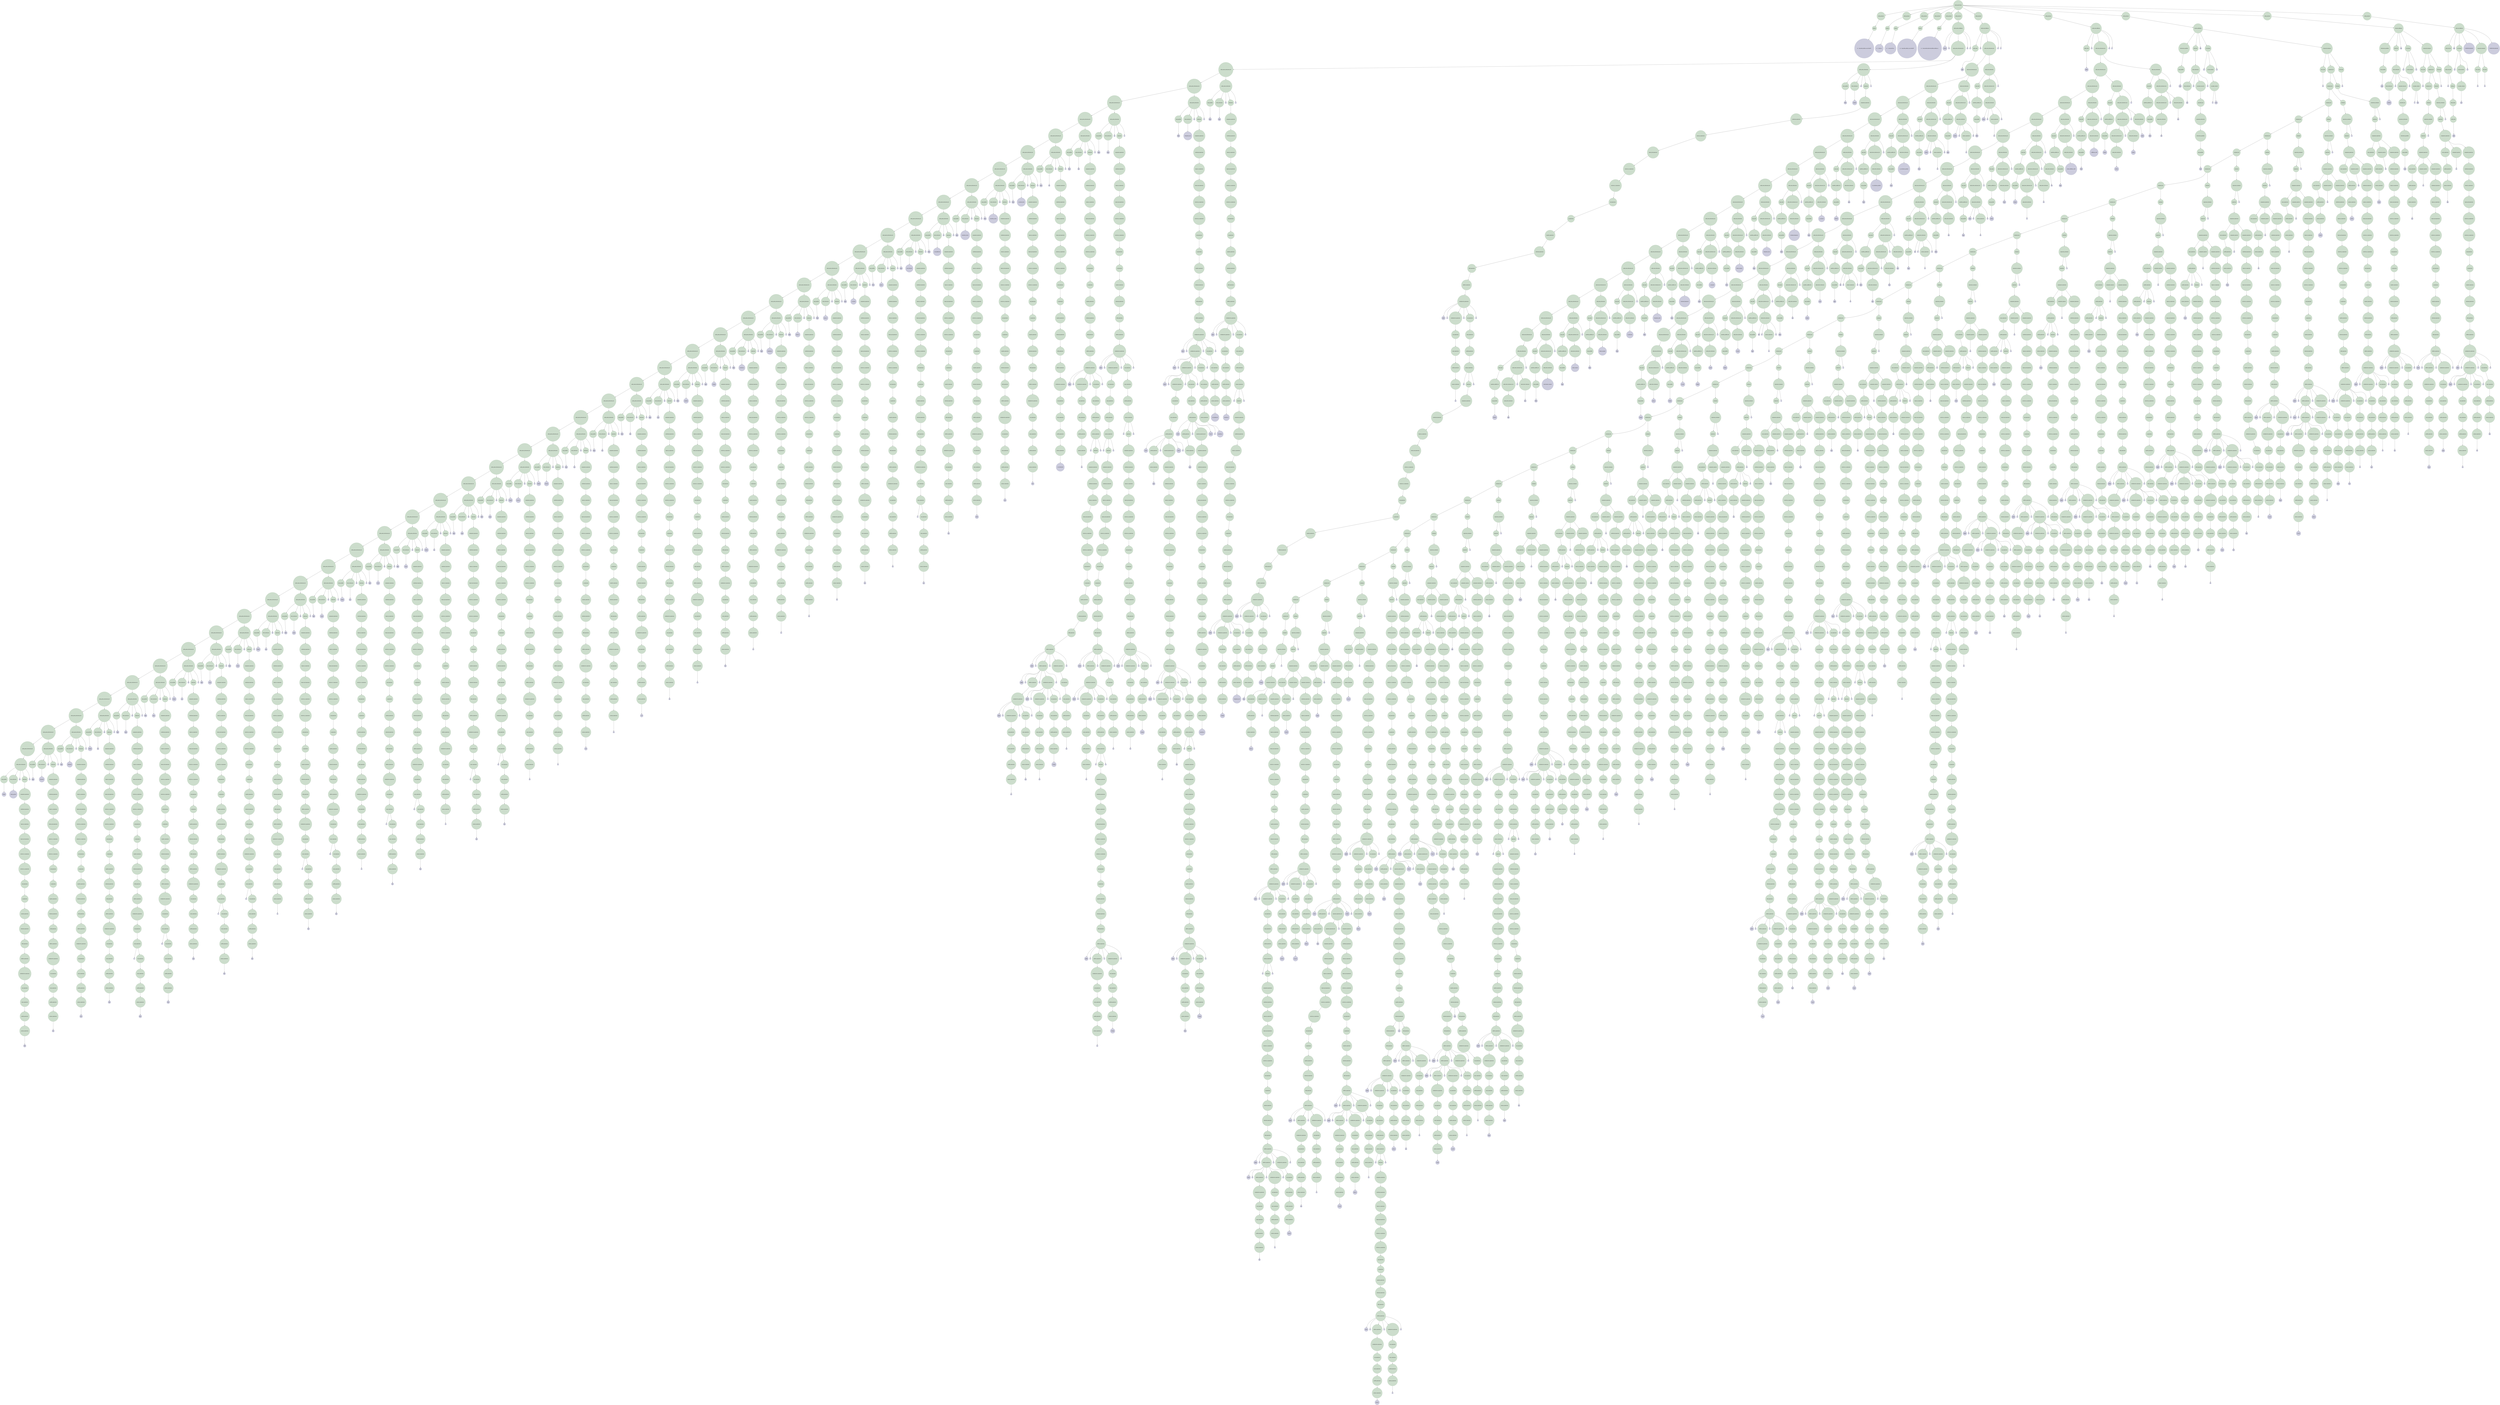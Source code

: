digraph {
ordering=out;
	node [style = filled, shape = circle];
	node_0 [label="nabla_inputstream" color="#CCDDCC"]
	node_1 [label="nabla_grammar" color="#CCDDCC"]
	node_2 [label="preproc" color="#CCDDCC"]
	node_3 [label="# 1  /tmp/nabla_pdfLgvn_sed_sMqcPW " color="#CCCCDD"]
	node_4 [label="nabla_grammar" color="#CCDDCC"]
	node_5 [label="preproc" color="#CCDDCC"]
	node_6 [label="# 1  <built-in> " color="#CCCCDD"]
	node_7 [label="nabla_grammar" color="#CCDDCC"]
	node_8 [label="preproc" color="#CCDDCC"]
	node_9 [label="# 1  <command-line> " color="#CCCCDD"]
	node_10 [label="nabla_grammar" color="#CCDDCC"]
	node_11 [label="preproc" color="#CCDDCC"]
	node_12 [label="# 1  /tmp/nabla_pdfLgvn_sed_sMqcPW " color="#CCCCDD"]
	node_13 [label="nabla_grammar" color="#CCDDCC"]
	node_14 [label="preproc" color="#CCDDCC"]
	node_15 [label="# 1  /home/nabla/nabla/tests/pdfLgvn/pdfLgvn.n " color="#CCCCDD"]
	node_16 [label="nabla_grammar" color="#CCDDCC"]
	node_17 [label="nabla_options_definition" color="#CCDDCC"]
	node_18 [label="options" color="#CCCCDD"]
	node_19 [label="{" color="#CCCCDD"]
	node_20 [label="nabla_option_declaration_list" color="#CCDDCC"]
	node_21 [label="nabla_option_declaration_list" color="#CCDDCC"]
	node_22 [label="nabla_option_declaration_list" color="#CCDDCC"]
	node_23 [label="nabla_option_declaration_list" color="#CCDDCC"]
	node_24 [label="nabla_option_declaration_list" color="#CCDDCC"]
	node_25 [label="nabla_option_declaration_list" color="#CCDDCC"]
	node_26 [label="nabla_option_declaration_list" color="#CCDDCC"]
	node_27 [label="nabla_option_declaration_list" color="#CCDDCC"]
	node_28 [label="nabla_option_declaration_list" color="#CCDDCC"]
	node_29 [label="nabla_option_declaration_list" color="#CCDDCC"]
	node_30 [label="nabla_option_declaration_list" color="#CCDDCC"]
	node_31 [label="nabla_option_declaration_list" color="#CCDDCC"]
	node_32 [label="nabla_option_declaration_list" color="#CCDDCC"]
	node_33 [label="nabla_option_declaration_list" color="#CCDDCC"]
	node_34 [label="nabla_option_declaration_list" color="#CCDDCC"]
	node_35 [label="nabla_option_declaration_list" color="#CCDDCC"]
	node_36 [label="nabla_option_declaration_list" color="#CCDDCC"]
	node_37 [label="nabla_option_declaration_list" color="#CCDDCC"]
	node_38 [label="nabla_option_declaration_list" color="#CCDDCC"]
	node_39 [label="nabla_option_declaration_list" color="#CCDDCC"]
	node_40 [label="nabla_option_declaration_list" color="#CCDDCC"]
	node_41 [label="nabla_option_declaration_list" color="#CCDDCC"]
	node_42 [label="nabla_option_declaration_list" color="#CCDDCC"]
	node_43 [label="nabla_option_declaration_list" color="#CCDDCC"]
	node_44 [label="nabla_option_declaration_list" color="#CCDDCC"]
	node_45 [label="nabla_option_declaration_list" color="#CCDDCC"]
	node_46 [label="nabla_option_declaration_list" color="#CCDDCC"]
	node_47 [label="nabla_option_declaration_list" color="#CCDDCC"]
	node_48 [label="nabla_option_declaration_list" color="#CCDDCC"]
	node_49 [label="nabla_option_declaration_list" color="#CCDDCC"]
	node_50 [label="nabla_option_declaration_list" color="#CCDDCC"]
	node_51 [label="nabla_option_declaration_list" color="#CCDDCC"]
	node_52 [label="nabla_option_declaration_list" color="#CCDDCC"]
	node_53 [label="nabla_option_declaration_list" color="#CCDDCC"]
	node_54 [label="nabla_option_declaration_list" color="#CCDDCC"]
	node_55 [label="nabla_option_declaration_list" color="#CCDDCC"]
	node_56 [label="nabla_option_declaration_list" color="#CCDDCC"]
	node_57 [label="nabla_option_declaration_list" color="#CCDDCC"]
	node_58 [label="nabla_option_declaration_list" color="#CCDDCC"]
	node_59 [label="nabla_option_declaration_list" color="#CCDDCC"]
	node_60 [label="nabla_option_declaration_list" color="#CCDDCC"]
	node_61 [label="nabla_option_declaration_list" color="#CCDDCC"]
	node_62 [label="nabla_option_declaration_list" color="#CCDDCC"]
	node_63 [label="nabla_option_declaration" color="#CCDDCC"]
	node_64 [label="type_specifier" color="#CCDDCC"]
	node_65 [label="Integer" color="#CCCCDD"]
	node_66 [label="direct_declarator" color="#CCDDCC"]
	node_67 [label="steps_p_period" color="#CCCCDD"]
	node_68 [label="=" color="#CCCCDD"]
	node_69 [label="expression" color="#CCDDCC"]
	node_70 [label="assignment_expression" color="#CCDDCC"]
	node_71 [label="conditional_expression" color="#CCDDCC"]
	node_72 [label="logical_or_expression" color="#CCDDCC"]
	node_73 [label="logical_and_expression" color="#CCDDCC"]
	node_74 [label="inclusive_or_expression" color="#CCDDCC"]
	node_75 [label="exclusive_or_expression" color="#CCDDCC"]
	node_76 [label="and_expression" color="#CCDDCC"]
	node_77 [label="is_expression" color="#CCDDCC"]
	node_78 [label="equality_expression" color="#CCDDCC"]
	node_79 [label="relational_expression" color="#CCDDCC"]
	node_80 [label="shift_expression" color="#CCDDCC"]
	node_81 [label="additive_expression" color="#CCDDCC"]
	node_82 [label="multiplicative_expression" color="#CCDDCC"]
	node_83 [label="cast_expression" color="#CCDDCC"]
	node_84 [label="unary_expression" color="#CCDDCC"]
	node_85 [label="postfix_expression" color="#CCDDCC"]
	node_86 [label="primary_expression" color="#CCDDCC"]
	node_87 [label="200" color="#CCCCDD"]
	node_88 [label=";" color="#CCCCDD"]
	node_89 [label="nabla_option_declaration" color="#CCDDCC"]
	node_90 [label="type_specifier" color="#CCDDCC"]
	node_91 [label="Real" color="#CCCCDD"]
	node_92 [label="direct_declarator" color="#CCDDCC"]
	node_93 [label="nb_period" color="#CCCCDD"]
	node_94 [label="=" color="#CCCCDD"]
	node_95 [label="expression" color="#CCDDCC"]
	node_96 [label="assignment_expression" color="#CCDDCC"]
	node_97 [label="conditional_expression" color="#CCDDCC"]
	node_98 [label="logical_or_expression" color="#CCDDCC"]
	node_99 [label="logical_and_expression" color="#CCDDCC"]
	node_100 [label="inclusive_or_expression" color="#CCDDCC"]
	node_101 [label="exclusive_or_expression" color="#CCDDCC"]
	node_102 [label="and_expression" color="#CCDDCC"]
	node_103 [label="is_expression" color="#CCDDCC"]
	node_104 [label="equality_expression" color="#CCDDCC"]
	node_105 [label="relational_expression" color="#CCDDCC"]
	node_106 [label="shift_expression" color="#CCDDCC"]
	node_107 [label="additive_expression" color="#CCDDCC"]
	node_108 [label="multiplicative_expression" color="#CCDDCC"]
	node_109 [label="cast_expression" color="#CCDDCC"]
	node_110 [label="unary_expression" color="#CCDDCC"]
	node_111 [label="postfix_expression" color="#CCDDCC"]
	node_112 [label="primary_expression" color="#CCDDCC"]
	node_113 [label="5.0" color="#CCCCDD"]
	node_114 [label=";" color="#CCCCDD"]
	node_115 [label="nabla_option_declaration" color="#CCDDCC"]
	node_116 [label="type_specifier" color="#CCDDCC"]
	node_117 [label="Real" color="#CCCCDD"]
	node_118 [label="direct_declarator" color="#CCDDCC"]
	node_119 [label="frequence" color="#CCCCDD"]
	node_120 [label="=" color="#CCCCDD"]
	node_121 [label="expression" color="#CCDDCC"]
	node_122 [label="assignment_expression" color="#CCDDCC"]
	node_123 [label="conditional_expression" color="#CCDDCC"]
	node_124 [label="logical_or_expression" color="#CCDDCC"]
	node_125 [label="logical_and_expression" color="#CCDDCC"]
	node_126 [label="inclusive_or_expression" color="#CCDDCC"]
	node_127 [label="exclusive_or_expression" color="#CCDDCC"]
	node_128 [label="and_expression" color="#CCDDCC"]
	node_129 [label="is_expression" color="#CCDDCC"]
	node_130 [label="equality_expression" color="#CCDDCC"]
	node_131 [label="relational_expression" color="#CCDDCC"]
	node_132 [label="shift_expression" color="#CCDDCC"]
	node_133 [label="additive_expression" color="#CCDDCC"]
	node_134 [label="multiplicative_expression" color="#CCDDCC"]
	node_135 [label="cast_expression" color="#CCDDCC"]
	node_136 [label="unary_expression" color="#CCDDCC"]
	node_137 [label="postfix_expression" color="#CCDDCC"]
	node_138 [label="primary_expression" color="#CCDDCC"]
	node_139 [label="0.01" color="#CCCCDD"]
	node_140 [label=";" color="#CCCCDD"]
	node_141 [label="nabla_option_declaration" color="#CCDDCC"]
	node_142 [label="type_specifier" color="#CCDDCC"]
	node_143 [label="Integer" color="#CCCCDD"]
	node_144 [label="direct_declarator" color="#CCDDCC"]
	node_145 [label="nx" color="#CCCCDD"]
	node_146 [label="=" color="#CCCCDD"]
	node_147 [label="expression" color="#CCDDCC"]
	node_148 [label="assignment_expression" color="#CCDDCC"]
	node_149 [label="conditional_expression" color="#CCDDCC"]
	node_150 [label="logical_or_expression" color="#CCDDCC"]
	node_151 [label="logical_and_expression" color="#CCDDCC"]
	node_152 [label="inclusive_or_expression" color="#CCDDCC"]
	node_153 [label="exclusive_or_expression" color="#CCDDCC"]
	node_154 [label="and_expression" color="#CCDDCC"]
	node_155 [label="is_expression" color="#CCDDCC"]
	node_156 [label="equality_expression" color="#CCDDCC"]
	node_157 [label="relational_expression" color="#CCDDCC"]
	node_158 [label="shift_expression" color="#CCDDCC"]
	node_159 [label="additive_expression" color="#CCDDCC"]
	node_160 [label="multiplicative_expression" color="#CCDDCC"]
	node_161 [label="cast_expression" color="#CCDDCC"]
	node_162 [label="unary_expression" color="#CCDDCC"]
	node_163 [label="postfix_expression" color="#CCDDCC"]
	node_164 [label="primary_expression" color="#CCDDCC"]
	node_165 [label="128" color="#CCCCDD"]
	node_166 [label=";" color="#CCCCDD"]
	node_167 [label="nabla_option_declaration" color="#CCDDCC"]
	node_168 [label="type_specifier" color="#CCDDCC"]
	node_169 [label="Real" color="#CCCCDD"]
	node_170 [label="direct_declarator" color="#CCDDCC"]
	node_171 [label="xmin" color="#CCCCDD"]
	node_172 [label="=" color="#CCCCDD"]
	node_173 [label="expression" color="#CCDDCC"]
	node_174 [label="assignment_expression" color="#CCDDCC"]
	node_175 [label="conditional_expression" color="#CCDDCC"]
	node_176 [label="logical_or_expression" color="#CCDDCC"]
	node_177 [label="logical_and_expression" color="#CCDDCC"]
	node_178 [label="inclusive_or_expression" color="#CCDDCC"]
	node_179 [label="exclusive_or_expression" color="#CCDDCC"]
	node_180 [label="and_expression" color="#CCDDCC"]
	node_181 [label="is_expression" color="#CCDDCC"]
	node_182 [label="equality_expression" color="#CCDDCC"]
	node_183 [label="relational_expression" color="#CCDDCC"]
	node_184 [label="shift_expression" color="#CCDDCC"]
	node_185 [label="additive_expression" color="#CCDDCC"]
	node_186 [label="multiplicative_expression" color="#CCDDCC"]
	node_187 [label="cast_expression" color="#CCDDCC"]
	node_188 [label="unary_expression" color="#CCDDCC"]
	node_189 [label="-" color="#CCCCDD"]
	node_190 [label="cast_expression" color="#CCDDCC"]
	node_191 [label="unary_expression" color="#CCDDCC"]
	node_192 [label="postfix_expression" color="#CCDDCC"]
	node_193 [label="primary_expression" color="#CCDDCC"]
	node_194 [label="60.0" color="#CCCCDD"]
	node_195 [label=";" color="#CCCCDD"]
	node_196 [label="nabla_option_declaration" color="#CCDDCC"]
	node_197 [label="type_specifier" color="#CCDDCC"]
	node_198 [label="Real" color="#CCCCDD"]
	node_199 [label="direct_declarator" color="#CCDDCC"]
	node_200 [label="xmax" color="#CCCCDD"]
	node_201 [label="=" color="#CCCCDD"]
	node_202 [label="expression" color="#CCDDCC"]
	node_203 [label="assignment_expression" color="#CCDDCC"]
	node_204 [label="conditional_expression" color="#CCDDCC"]
	node_205 [label="logical_or_expression" color="#CCDDCC"]
	node_206 [label="logical_and_expression" color="#CCDDCC"]
	node_207 [label="inclusive_or_expression" color="#CCDDCC"]
	node_208 [label="exclusive_or_expression" color="#CCDDCC"]
	node_209 [label="and_expression" color="#CCDDCC"]
	node_210 [label="is_expression" color="#CCDDCC"]
	node_211 [label="equality_expression" color="#CCDDCC"]
	node_212 [label="relational_expression" color="#CCDDCC"]
	node_213 [label="shift_expression" color="#CCDDCC"]
	node_214 [label="additive_expression" color="#CCDDCC"]
	node_215 [label="multiplicative_expression" color="#CCDDCC"]
	node_216 [label="cast_expression" color="#CCDDCC"]
	node_217 [label="unary_expression" color="#CCDDCC"]
	node_218 [label="+" color="#CCCCDD"]
	node_219 [label="cast_expression" color="#CCDDCC"]
	node_220 [label="unary_expression" color="#CCDDCC"]
	node_221 [label="postfix_expression" color="#CCDDCC"]
	node_222 [label="primary_expression" color="#CCDDCC"]
	node_223 [label="60.0" color="#CCCCDD"]
	node_224 [label=";" color="#CCCCDD"]
	node_225 [label="nabla_option_declaration" color="#CCDDCC"]
	node_226 [label="type_specifier" color="#CCDDCC"]
	node_227 [label="Integer" color="#CCCCDD"]
	node_228 [label="direct_declarator" color="#CCDDCC"]
	node_229 [label="nvx" color="#CCCCDD"]
	node_230 [label="=" color="#CCCCDD"]
	node_231 [label="expression" color="#CCDDCC"]
	node_232 [label="assignment_expression" color="#CCDDCC"]
	node_233 [label="conditional_expression" color="#CCDDCC"]
	node_234 [label="logical_or_expression" color="#CCDDCC"]
	node_235 [label="logical_and_expression" color="#CCDDCC"]
	node_236 [label="inclusive_or_expression" color="#CCDDCC"]
	node_237 [label="exclusive_or_expression" color="#CCDDCC"]
	node_238 [label="and_expression" color="#CCDDCC"]
	node_239 [label="is_expression" color="#CCDDCC"]
	node_240 [label="equality_expression" color="#CCDDCC"]
	node_241 [label="relational_expression" color="#CCDDCC"]
	node_242 [label="shift_expression" color="#CCDDCC"]
	node_243 [label="additive_expression" color="#CCDDCC"]
	node_244 [label="multiplicative_expression" color="#CCDDCC"]
	node_245 [label="cast_expression" color="#CCDDCC"]
	node_246 [label="unary_expression" color="#CCDDCC"]
	node_247 [label="postfix_expression" color="#CCDDCC"]
	node_248 [label="primary_expression" color="#CCDDCC"]
	node_249 [label="128" color="#CCCCDD"]
	node_250 [label=";" color="#CCCCDD"]
	node_251 [label="nabla_option_declaration" color="#CCDDCC"]
	node_252 [label="type_specifier" color="#CCDDCC"]
	node_253 [label="Real" color="#CCCCDD"]
	node_254 [label="direct_declarator" color="#CCDDCC"]
	node_255 [label="vxmin" color="#CCCCDD"]
	node_256 [label="=" color="#CCCCDD"]
	node_257 [label="expression" color="#CCDDCC"]
	node_258 [label="assignment_expression" color="#CCDDCC"]
	node_259 [label="conditional_expression" color="#CCDDCC"]
	node_260 [label="logical_or_expression" color="#CCDDCC"]
	node_261 [label="logical_and_expression" color="#CCDDCC"]
	node_262 [label="inclusive_or_expression" color="#CCDDCC"]
	node_263 [label="exclusive_or_expression" color="#CCDDCC"]
	node_264 [label="and_expression" color="#CCDDCC"]
	node_265 [label="is_expression" color="#CCDDCC"]
	node_266 [label="equality_expression" color="#CCDDCC"]
	node_267 [label="relational_expression" color="#CCDDCC"]
	node_268 [label="shift_expression" color="#CCDDCC"]
	node_269 [label="additive_expression" color="#CCDDCC"]
	node_270 [label="multiplicative_expression" color="#CCDDCC"]
	node_271 [label="cast_expression" color="#CCDDCC"]
	node_272 [label="unary_expression" color="#CCDDCC"]
	node_273 [label="-" color="#CCCCDD"]
	node_274 [label="cast_expression" color="#CCDDCC"]
	node_275 [label="unary_expression" color="#CCDDCC"]
	node_276 [label="postfix_expression" color="#CCDDCC"]
	node_277 [label="primary_expression" color="#CCDDCC"]
	node_278 [label="8.0" color="#CCCCDD"]
	node_279 [label=";" color="#CCCCDD"]
	node_280 [label="nabla_option_declaration" color="#CCDDCC"]
	node_281 [label="type_specifier" color="#CCDDCC"]
	node_282 [label="Real" color="#CCCCDD"]
	node_283 [label="direct_declarator" color="#CCDDCC"]
	node_284 [label="vxmax" color="#CCCCDD"]
	node_285 [label="=" color="#CCCCDD"]
	node_286 [label="expression" color="#CCDDCC"]
	node_287 [label="assignment_expression" color="#CCDDCC"]
	node_288 [label="conditional_expression" color="#CCDDCC"]
	node_289 [label="logical_or_expression" color="#CCDDCC"]
	node_290 [label="logical_and_expression" color="#CCDDCC"]
	node_291 [label="inclusive_or_expression" color="#CCDDCC"]
	node_292 [label="exclusive_or_expression" color="#CCDDCC"]
	node_293 [label="and_expression" color="#CCDDCC"]
	node_294 [label="is_expression" color="#CCDDCC"]
	node_295 [label="equality_expression" color="#CCDDCC"]
	node_296 [label="relational_expression" color="#CCDDCC"]
	node_297 [label="shift_expression" color="#CCDDCC"]
	node_298 [label="additive_expression" color="#CCDDCC"]
	node_299 [label="multiplicative_expression" color="#CCDDCC"]
	node_300 [label="cast_expression" color="#CCDDCC"]
	node_301 [label="unary_expression" color="#CCDDCC"]
	node_302 [label="+" color="#CCCCDD"]
	node_303 [label="cast_expression" color="#CCDDCC"]
	node_304 [label="unary_expression" color="#CCDDCC"]
	node_305 [label="postfix_expression" color="#CCDDCC"]
	node_306 [label="primary_expression" color="#CCDDCC"]
	node_307 [label="8.0" color="#CCCCDD"]
	node_308 [label=";" color="#CCCCDD"]
	node_309 [label="nabla_option_declaration" color="#CCDDCC"]
	node_310 [label="type_specifier" color="#CCDDCC"]
	node_311 [label="Integer" color="#CCCCDD"]
	node_312 [label="direct_declarator" color="#CCDDCC"]
	node_313 [label="nvy" color="#CCCCDD"]
	node_314 [label="=" color="#CCCCDD"]
	node_315 [label="expression" color="#CCDDCC"]
	node_316 [label="assignment_expression" color="#CCDDCC"]
	node_317 [label="conditional_expression" color="#CCDDCC"]
	node_318 [label="logical_or_expression" color="#CCDDCC"]
	node_319 [label="logical_and_expression" color="#CCDDCC"]
	node_320 [label="inclusive_or_expression" color="#CCDDCC"]
	node_321 [label="exclusive_or_expression" color="#CCDDCC"]
	node_322 [label="and_expression" color="#CCDDCC"]
	node_323 [label="is_expression" color="#CCDDCC"]
	node_324 [label="equality_expression" color="#CCDDCC"]
	node_325 [label="relational_expression" color="#CCDDCC"]
	node_326 [label="shift_expression" color="#CCDDCC"]
	node_327 [label="additive_expression" color="#CCDDCC"]
	node_328 [label="multiplicative_expression" color="#CCDDCC"]
	node_329 [label="cast_expression" color="#CCDDCC"]
	node_330 [label="unary_expression" color="#CCDDCC"]
	node_331 [label="postfix_expression" color="#CCDDCC"]
	node_332 [label="primary_expression" color="#CCDDCC"]
	node_333 [label="1" color="#CCCCDD"]
	node_334 [label=";" color="#CCCCDD"]
	node_335 [label="nabla_option_declaration" color="#CCDDCC"]
	node_336 [label="type_specifier" color="#CCDDCC"]
	node_337 [label="Real" color="#CCCCDD"]
	node_338 [label="direct_declarator" color="#CCDDCC"]
	node_339 [label="vymin" color="#CCCCDD"]
	node_340 [label="=" color="#CCCCDD"]
	node_341 [label="expression" color="#CCDDCC"]
	node_342 [label="assignment_expression" color="#CCDDCC"]
	node_343 [label="conditional_expression" color="#CCDDCC"]
	node_344 [label="logical_or_expression" color="#CCDDCC"]
	node_345 [label="logical_and_expression" color="#CCDDCC"]
	node_346 [label="inclusive_or_expression" color="#CCDDCC"]
	node_347 [label="exclusive_or_expression" color="#CCDDCC"]
	node_348 [label="and_expression" color="#CCDDCC"]
	node_349 [label="is_expression" color="#CCDDCC"]
	node_350 [label="equality_expression" color="#CCDDCC"]
	node_351 [label="relational_expression" color="#CCDDCC"]
	node_352 [label="shift_expression" color="#CCDDCC"]
	node_353 [label="additive_expression" color="#CCDDCC"]
	node_354 [label="multiplicative_expression" color="#CCDDCC"]
	node_355 [label="cast_expression" color="#CCDDCC"]
	node_356 [label="unary_expression" color="#CCDDCC"]
	node_357 [label="-" color="#CCCCDD"]
	node_358 [label="cast_expression" color="#CCDDCC"]
	node_359 [label="unary_expression" color="#CCDDCC"]
	node_360 [label="postfix_expression" color="#CCDDCC"]
	node_361 [label="primary_expression" color="#CCDDCC"]
	node_362 [label="0.5" color="#CCCCDD"]
	node_363 [label=";" color="#CCCCDD"]
	node_364 [label="nabla_option_declaration" color="#CCDDCC"]
	node_365 [label="type_specifier" color="#CCDDCC"]
	node_366 [label="Real" color="#CCCCDD"]
	node_367 [label="direct_declarator" color="#CCDDCC"]
	node_368 [label="vymax" color="#CCCCDD"]
	node_369 [label="=" color="#CCCCDD"]
	node_370 [label="expression" color="#CCDDCC"]
	node_371 [label="assignment_expression" color="#CCDDCC"]
	node_372 [label="conditional_expression" color="#CCDDCC"]
	node_373 [label="logical_or_expression" color="#CCDDCC"]
	node_374 [label="logical_and_expression" color="#CCDDCC"]
	node_375 [label="inclusive_or_expression" color="#CCDDCC"]
	node_376 [label="exclusive_or_expression" color="#CCDDCC"]
	node_377 [label="and_expression" color="#CCDDCC"]
	node_378 [label="is_expression" color="#CCDDCC"]
	node_379 [label="equality_expression" color="#CCDDCC"]
	node_380 [label="relational_expression" color="#CCDDCC"]
	node_381 [label="shift_expression" color="#CCDDCC"]
	node_382 [label="additive_expression" color="#CCDDCC"]
	node_383 [label="multiplicative_expression" color="#CCDDCC"]
	node_384 [label="cast_expression" color="#CCDDCC"]
	node_385 [label="unary_expression" color="#CCDDCC"]
	node_386 [label="+" color="#CCCCDD"]
	node_387 [label="cast_expression" color="#CCDDCC"]
	node_388 [label="unary_expression" color="#CCDDCC"]
	node_389 [label="postfix_expression" color="#CCDDCC"]
	node_390 [label="primary_expression" color="#CCDDCC"]
	node_391 [label="0.5" color="#CCCCDD"]
	node_392 [label=";" color="#CCCCDD"]
	node_393 [label="nabla_option_declaration" color="#CCDDCC"]
	node_394 [label="type_specifier" color="#CCDDCC"]
	node_395 [label="Integer" color="#CCCCDD"]
	node_396 [label="direct_declarator" color="#CCDDCC"]
	node_397 [label="nvz" color="#CCCCDD"]
	node_398 [label="=" color="#CCCCDD"]
	node_399 [label="expression" color="#CCDDCC"]
	node_400 [label="assignment_expression" color="#CCDDCC"]
	node_401 [label="conditional_expression" color="#CCDDCC"]
	node_402 [label="logical_or_expression" color="#CCDDCC"]
	node_403 [label="logical_and_expression" color="#CCDDCC"]
	node_404 [label="inclusive_or_expression" color="#CCDDCC"]
	node_405 [label="exclusive_or_expression" color="#CCDDCC"]
	node_406 [label="and_expression" color="#CCDDCC"]
	node_407 [label="is_expression" color="#CCDDCC"]
	node_408 [label="equality_expression" color="#CCDDCC"]
	node_409 [label="relational_expression" color="#CCDDCC"]
	node_410 [label="shift_expression" color="#CCDDCC"]
	node_411 [label="additive_expression" color="#CCDDCC"]
	node_412 [label="multiplicative_expression" color="#CCDDCC"]
	node_413 [label="cast_expression" color="#CCDDCC"]
	node_414 [label="unary_expression" color="#CCDDCC"]
	node_415 [label="postfix_expression" color="#CCDDCC"]
	node_416 [label="primary_expression" color="#CCDDCC"]
	node_417 [label="1" color="#CCCCDD"]
	node_418 [label=";" color="#CCCCDD"]
	node_419 [label="nabla_option_declaration" color="#CCDDCC"]
	node_420 [label="type_specifier" color="#CCDDCC"]
	node_421 [label="Real" color="#CCCCDD"]
	node_422 [label="direct_declarator" color="#CCDDCC"]
	node_423 [label="vzmin" color="#CCCCDD"]
	node_424 [label="=" color="#CCCCDD"]
	node_425 [label="expression" color="#CCDDCC"]
	node_426 [label="assignment_expression" color="#CCDDCC"]
	node_427 [label="conditional_expression" color="#CCDDCC"]
	node_428 [label="logical_or_expression" color="#CCDDCC"]
	node_429 [label="logical_and_expression" color="#CCDDCC"]
	node_430 [label="inclusive_or_expression" color="#CCDDCC"]
	node_431 [label="exclusive_or_expression" color="#CCDDCC"]
	node_432 [label="and_expression" color="#CCDDCC"]
	node_433 [label="is_expression" color="#CCDDCC"]
	node_434 [label="equality_expression" color="#CCDDCC"]
	node_435 [label="relational_expression" color="#CCDDCC"]
	node_436 [label="shift_expression" color="#CCDDCC"]
	node_437 [label="additive_expression" color="#CCDDCC"]
	node_438 [label="multiplicative_expression" color="#CCDDCC"]
	node_439 [label="cast_expression" color="#CCDDCC"]
	node_440 [label="unary_expression" color="#CCDDCC"]
	node_441 [label="-" color="#CCCCDD"]
	node_442 [label="cast_expression" color="#CCDDCC"]
	node_443 [label="unary_expression" color="#CCDDCC"]
	node_444 [label="postfix_expression" color="#CCDDCC"]
	node_445 [label="primary_expression" color="#CCDDCC"]
	node_446 [label="0.5" color="#CCCCDD"]
	node_447 [label=";" color="#CCCCDD"]
	node_448 [label="nabla_option_declaration" color="#CCDDCC"]
	node_449 [label="type_specifier" color="#CCDDCC"]
	node_450 [label="Real" color="#CCCCDD"]
	node_451 [label="direct_declarator" color="#CCDDCC"]
	node_452 [label="vzmax" color="#CCCCDD"]
	node_453 [label="=" color="#CCCCDD"]
	node_454 [label="expression" color="#CCDDCC"]
	node_455 [label="assignment_expression" color="#CCDDCC"]
	node_456 [label="conditional_expression" color="#CCDDCC"]
	node_457 [label="logical_or_expression" color="#CCDDCC"]
	node_458 [label="logical_and_expression" color="#CCDDCC"]
	node_459 [label="inclusive_or_expression" color="#CCDDCC"]
	node_460 [label="exclusive_or_expression" color="#CCDDCC"]
	node_461 [label="and_expression" color="#CCDDCC"]
	node_462 [label="is_expression" color="#CCDDCC"]
	node_463 [label="equality_expression" color="#CCDDCC"]
	node_464 [label="relational_expression" color="#CCDDCC"]
	node_465 [label="shift_expression" color="#CCDDCC"]
	node_466 [label="additive_expression" color="#CCDDCC"]
	node_467 [label="multiplicative_expression" color="#CCDDCC"]
	node_468 [label="cast_expression" color="#CCDDCC"]
	node_469 [label="unary_expression" color="#CCDDCC"]
	node_470 [label="+" color="#CCCCDD"]
	node_471 [label="cast_expression" color="#CCDDCC"]
	node_472 [label="unary_expression" color="#CCDDCC"]
	node_473 [label="postfix_expression" color="#CCDDCC"]
	node_474 [label="primary_expression" color="#CCDDCC"]
	node_475 [label="0.5" color="#CCCCDD"]
	node_476 [label=";" color="#CCCCDD"]
	node_477 [label="nabla_option_declaration" color="#CCDDCC"]
	node_478 [label="type_specifier" color="#CCDDCC"]
	node_479 [label="Integer" color="#CCCCDD"]
	node_480 [label="direct_declarator" color="#CCDDCC"]
	node_481 [label="nc" color="#CCCCDD"]
	node_482 [label="=" color="#CCCCDD"]
	node_483 [label="expression" color="#CCDDCC"]
	node_484 [label="assignment_expression" color="#CCDDCC"]
	node_485 [label="conditional_expression" color="#CCDDCC"]
	node_486 [label="logical_or_expression" color="#CCDDCC"]
	node_487 [label="logical_and_expression" color="#CCDDCC"]
	node_488 [label="inclusive_or_expression" color="#CCDDCC"]
	node_489 [label="exclusive_or_expression" color="#CCDDCC"]
	node_490 [label="and_expression" color="#CCDDCC"]
	node_491 [label="is_expression" color="#CCDDCC"]
	node_492 [label="equality_expression" color="#CCDDCC"]
	node_493 [label="relational_expression" color="#CCDDCC"]
	node_494 [label="shift_expression" color="#CCDDCC"]
	node_495 [label="additive_expression" color="#CCDDCC"]
	node_496 [label="multiplicative_expression" color="#CCDDCC"]
	node_497 [label="cast_expression" color="#CCDDCC"]
	node_498 [label="unary_expression" color="#CCDDCC"]
	node_499 [label="postfix_expression" color="#CCDDCC"]
	node_500 [label="primary_expression" color="#CCDDCC"]
	node_501 [label="1" color="#CCCCDD"]
	node_502 [label=";" color="#CCCCDD"]
	node_503 [label="nabla_option_declaration" color="#CCDDCC"]
	node_504 [label="type_specifier" color="#CCDDCC"]
	node_505 [label="Real" color="#CCCCDD"]
	node_506 [label="direct_declarator" color="#CCDDCC"]
	node_507 [label="cmin" color="#CCCCDD"]
	node_508 [label="=" color="#CCCCDD"]
	node_509 [label="expression" color="#CCDDCC"]
	node_510 [label="assignment_expression" color="#CCDDCC"]
	node_511 [label="conditional_expression" color="#CCDDCC"]
	node_512 [label="logical_or_expression" color="#CCDDCC"]
	node_513 [label="logical_and_expression" color="#CCDDCC"]
	node_514 [label="inclusive_or_expression" color="#CCDDCC"]
	node_515 [label="exclusive_or_expression" color="#CCDDCC"]
	node_516 [label="and_expression" color="#CCDDCC"]
	node_517 [label="is_expression" color="#CCDDCC"]
	node_518 [label="equality_expression" color="#CCDDCC"]
	node_519 [label="relational_expression" color="#CCDDCC"]
	node_520 [label="shift_expression" color="#CCDDCC"]
	node_521 [label="additive_expression" color="#CCDDCC"]
	node_522 [label="multiplicative_expression" color="#CCDDCC"]
	node_523 [label="cast_expression" color="#CCDDCC"]
	node_524 [label="unary_expression" color="#CCDDCC"]
	node_525 [label="-" color="#CCCCDD"]
	node_526 [label="cast_expression" color="#CCDDCC"]
	node_527 [label="unary_expression" color="#CCDDCC"]
	node_528 [label="postfix_expression" color="#CCDDCC"]
	node_529 [label="primary_expression" color="#CCDDCC"]
	node_530 [label="0.5" color="#CCCCDD"]
	node_531 [label=";" color="#CCCCDD"]
	node_532 [label="nabla_option_declaration" color="#CCDDCC"]
	node_533 [label="type_specifier" color="#CCDDCC"]
	node_534 [label="Real" color="#CCCCDD"]
	node_535 [label="direct_declarator" color="#CCDDCC"]
	node_536 [label="cmax" color="#CCCCDD"]
	node_537 [label="=" color="#CCCCDD"]
	node_538 [label="expression" color="#CCDDCC"]
	node_539 [label="assignment_expression" color="#CCDDCC"]
	node_540 [label="conditional_expression" color="#CCDDCC"]
	node_541 [label="logical_or_expression" color="#CCDDCC"]
	node_542 [label="logical_and_expression" color="#CCDDCC"]
	node_543 [label="inclusive_or_expression" color="#CCDDCC"]
	node_544 [label="exclusive_or_expression" color="#CCDDCC"]
	node_545 [label="and_expression" color="#CCDDCC"]
	node_546 [label="is_expression" color="#CCDDCC"]
	node_547 [label="equality_expression" color="#CCDDCC"]
	node_548 [label="relational_expression" color="#CCDDCC"]
	node_549 [label="shift_expression" color="#CCDDCC"]
	node_550 [label="additive_expression" color="#CCDDCC"]
	node_551 [label="multiplicative_expression" color="#CCDDCC"]
	node_552 [label="cast_expression" color="#CCDDCC"]
	node_553 [label="unary_expression" color="#CCDDCC"]
	node_554 [label="+" color="#CCCCDD"]
	node_555 [label="cast_expression" color="#CCDDCC"]
	node_556 [label="unary_expression" color="#CCDDCC"]
	node_557 [label="postfix_expression" color="#CCDDCC"]
	node_558 [label="primary_expression" color="#CCDDCC"]
	node_559 [label="0.5" color="#CCCCDD"]
	node_560 [label=";" color="#CCCCDD"]
	node_561 [label="nabla_option_declaration" color="#CCDDCC"]
	node_562 [label="type_specifier" color="#CCDDCC"]
	node_563 [label="Integer" color="#CCCCDD"]
	node_564 [label="direct_declarator" color="#CCDDCC"]
	node_565 [label="my_proc" color="#CCCCDD"]
	node_566 [label="=" color="#CCCCDD"]
	node_567 [label="expression" color="#CCDDCC"]
	node_568 [label="assignment_expression" color="#CCDDCC"]
	node_569 [label="conditional_expression" color="#CCDDCC"]
	node_570 [label="logical_or_expression" color="#CCDDCC"]
	node_571 [label="logical_and_expression" color="#CCDDCC"]
	node_572 [label="inclusive_or_expression" color="#CCDDCC"]
	node_573 [label="exclusive_or_expression" color="#CCDDCC"]
	node_574 [label="and_expression" color="#CCDDCC"]
	node_575 [label="is_expression" color="#CCDDCC"]
	node_576 [label="equality_expression" color="#CCDDCC"]
	node_577 [label="relational_expression" color="#CCDDCC"]
	node_578 [label="shift_expression" color="#CCDDCC"]
	node_579 [label="additive_expression" color="#CCDDCC"]
	node_580 [label="multiplicative_expression" color="#CCDDCC"]
	node_581 [label="cast_expression" color="#CCDDCC"]
	node_582 [label="unary_expression" color="#CCDDCC"]
	node_583 [label="postfix_expression" color="#CCDDCC"]
	node_584 [label="primary_expression" color="#CCDDCC"]
	node_585 [label="0" color="#CCCCDD"]
	node_586 [label=";" color="#CCCCDD"]
	node_587 [label="nabla_option_declaration" color="#CCDDCC"]
	node_588 [label="type_specifier" color="#CCDDCC"]
	node_589 [label="Integer" color="#CCCCDD"]
	node_590 [label="direct_declarator" color="#CCDDCC"]
	node_591 [label="nb_proc" color="#CCCCDD"]
	node_592 [label="=" color="#CCCCDD"]
	node_593 [label="expression" color="#CCDDCC"]
	node_594 [label="assignment_expression" color="#CCDDCC"]
	node_595 [label="conditional_expression" color="#CCDDCC"]
	node_596 [label="logical_or_expression" color="#CCDDCC"]
	node_597 [label="logical_and_expression" color="#CCDDCC"]
	node_598 [label="inclusive_or_expression" color="#CCDDCC"]
	node_599 [label="exclusive_or_expression" color="#CCDDCC"]
	node_600 [label="and_expression" color="#CCDDCC"]
	node_601 [label="is_expression" color="#CCDDCC"]
	node_602 [label="equality_expression" color="#CCDDCC"]
	node_603 [label="relational_expression" color="#CCDDCC"]
	node_604 [label="shift_expression" color="#CCDDCC"]
	node_605 [label="additive_expression" color="#CCDDCC"]
	node_606 [label="multiplicative_expression" color="#CCDDCC"]
	node_607 [label="cast_expression" color="#CCDDCC"]
	node_608 [label="unary_expression" color="#CCDDCC"]
	node_609 [label="postfix_expression" color="#CCDDCC"]
	node_610 [label="primary_expression" color="#CCDDCC"]
	node_611 [label="1" color="#CCCCDD"]
	node_612 [label=";" color="#CCCCDD"]
	node_613 [label="nabla_option_declaration" color="#CCDDCC"]
	node_614 [label="type_specifier" color="#CCDDCC"]
	node_615 [label="Real" color="#CCCCDD"]
	node_616 [label="direct_declarator" color="#CCDDCC"]
	node_617 [label="C1" color="#CCCCDD"]
	node_618 [label="=" color="#CCCCDD"]
	node_619 [label="expression" color="#CCDDCC"]
	node_620 [label="assignment_expression" color="#CCDDCC"]
	node_621 [label="conditional_expression" color="#CCDDCC"]
	node_622 [label="logical_or_expression" color="#CCDDCC"]
	node_623 [label="logical_and_expression" color="#CCDDCC"]
	node_624 [label="inclusive_or_expression" color="#CCDDCC"]
	node_625 [label="exclusive_or_expression" color="#CCDDCC"]
	node_626 [label="and_expression" color="#CCDDCC"]
	node_627 [label="is_expression" color="#CCDDCC"]
	node_628 [label="equality_expression" color="#CCDDCC"]
	node_629 [label="relational_expression" color="#CCDDCC"]
	node_630 [label="shift_expression" color="#CCDDCC"]
	node_631 [label="additive_expression" color="#CCDDCC"]
	node_632 [label="multiplicative_expression" color="#CCDDCC"]
	node_633 [label="cast_expression" color="#CCDDCC"]
	node_634 [label="unary_expression" color="#CCDDCC"]
	node_635 [label="postfix_expression" color="#CCDDCC"]
	node_636 [label="primary_expression" color="#CCDDCC"]
	node_637 [label="2.73" color="#CCCCDD"]
	node_638 [label=";" color="#CCCCDD"]
	node_639 [label="nabla_option_declaration" color="#CCDDCC"]
	node_640 [label="type_specifier" color="#CCDDCC"]
	node_641 [label="Real" color="#CCCCDD"]
	node_642 [label="direct_declarator" color="#CCDDCC"]
	node_643 [label="Cc" color="#CCCCDD"]
	node_644 [label="=" color="#CCCCDD"]
	node_645 [label="expression" color="#CCDDCC"]
	node_646 [label="assignment_expression" color="#CCDDCC"]
	node_647 [label="conditional_expression" color="#CCDDCC"]
	node_648 [label="logical_or_expression" color="#CCDDCC"]
	node_649 [label="logical_and_expression" color="#CCDDCC"]
	node_650 [label="inclusive_or_expression" color="#CCDDCC"]
	node_651 [label="exclusive_or_expression" color="#CCDDCC"]
	node_652 [label="and_expression" color="#CCDDCC"]
	node_653 [label="is_expression" color="#CCDDCC"]
	node_654 [label="equality_expression" color="#CCDDCC"]
	node_655 [label="relational_expression" color="#CCDDCC"]
	node_656 [label="shift_expression" color="#CCDDCC"]
	node_657 [label="additive_expression" color="#CCDDCC"]
	node_658 [label="multiplicative_expression" color="#CCDDCC"]
	node_659 [label="cast_expression" color="#CCDDCC"]
	node_660 [label="unary_expression" color="#CCDDCC"]
	node_661 [label="postfix_expression" color="#CCDDCC"]
	node_662 [label="primary_expression" color="#CCDDCC"]
	node_663 [label="3." color="#CCCCDD"]
	node_664 [label=";" color="#CCCCDD"]
	node_665 [label="nabla_option_declaration" color="#CCDDCC"]
	node_666 [label="type_specifier" color="#CCDDCC"]
	node_667 [label="Real" color="#CCCCDD"]
	node_668 [label="direct_declarator" color="#CCDDCC"]
	node_669 [label="C0" color="#CCCCDD"]
	node_670 [label="=" color="#CCCCDD"]
	node_671 [label="expression" color="#CCDDCC"]
	node_672 [label="assignment_expression" color="#CCDDCC"]
	node_673 [label="conditional_expression" color="#CCDDCC"]
	node_674 [label="logical_or_expression" color="#CCDDCC"]
	node_675 [label="logical_and_expression" color="#CCDDCC"]
	node_676 [label="inclusive_or_expression" color="#CCDDCC"]
	node_677 [label="exclusive_or_expression" color="#CCDDCC"]
	node_678 [label="and_expression" color="#CCDDCC"]
	node_679 [label="is_expression" color="#CCDDCC"]
	node_680 [label="equality_expression" color="#CCDDCC"]
	node_681 [label="relational_expression" color="#CCDDCC"]
	node_682 [label="shift_expression" color="#CCDDCC"]
	node_683 [label="additive_expression" color="#CCDDCC"]
	node_684 [label="multiplicative_expression" color="#CCDDCC"]
	node_685 [label="cast_expression" color="#CCDDCC"]
	node_686 [label="unary_expression" color="#CCDDCC"]
	node_687 [label="postfix_expression" color="#CCDDCC"]
	node_688 [label="primary_expression" color="#CCDDCC"]
	node_689 [label="1.73" color="#CCCCDD"]
	node_690 [label=";" color="#CCCCDD"]
	node_691 [label="nabla_option_declaration" color="#CCDDCC"]
	node_692 [label="type_specifier" color="#CCDDCC"]
	node_693 [label="Real" color="#CCCCDD"]
	node_694 [label="direct_declarator" color="#CCDDCC"]
	node_695 [label="Cc0" color="#CCCCDD"]
	node_696 [label="=" color="#CCCCDD"]
	node_697 [label="expression" color="#CCDDCC"]
	node_698 [label="assignment_expression" color="#CCDDCC"]
	node_699 [label="conditional_expression" color="#CCDDCC"]
	node_700 [label="logical_or_expression" color="#CCDDCC"]
	node_701 [label="logical_and_expression" color="#CCDDCC"]
	node_702 [label="inclusive_or_expression" color="#CCDDCC"]
	node_703 [label="exclusive_or_expression" color="#CCDDCC"]
	node_704 [label="and_expression" color="#CCDDCC"]
	node_705 [label="is_expression" color="#CCDDCC"]
	node_706 [label="equality_expression" color="#CCDDCC"]
	node_707 [label="relational_expression" color="#CCDDCC"]
	node_708 [label="shift_expression" color="#CCDDCC"]
	node_709 [label="additive_expression" color="#CCDDCC"]
	node_710 [label="multiplicative_expression" color="#CCDDCC"]
	node_711 [label="cast_expression" color="#CCDDCC"]
	node_712 [label="unary_expression" color="#CCDDCC"]
	node_713 [label="postfix_expression" color="#CCDDCC"]
	node_714 [label="primary_expression" color="#CCDDCC"]
	node_715 [label="0." color="#CCCCDD"]
	node_716 [label=";" color="#CCCCDD"]
	node_717 [label="nabla_option_declaration" color="#CCDDCC"]
	node_718 [label="type_specifier" color="#CCDDCC"]
	node_719 [label="Real" color="#CCCCDD"]
	node_720 [label="direct_declarator" color="#CCDDCC"]
	node_721 [label="Cepsilon" color="#CCCCDD"]
	node_722 [label="=" color="#CCCCDD"]
	node_723 [label="expression" color="#CCDDCC"]
	node_724 [label="assignment_expression" color="#CCDDCC"]
	node_725 [label="conditional_expression" color="#CCDDCC"]
	node_726 [label="logical_or_expression" color="#CCDDCC"]
	node_727 [label="logical_and_expression" color="#CCDDCC"]
	node_728 [label="inclusive_or_expression" color="#CCDDCC"]
	node_729 [label="exclusive_or_expression" color="#CCDDCC"]
	node_730 [label="and_expression" color="#CCDDCC"]
	node_731 [label="is_expression" color="#CCDDCC"]
	node_732 [label="equality_expression" color="#CCDDCC"]
	node_733 [label="relational_expression" color="#CCDDCC"]
	node_734 [label="shift_expression" color="#CCDDCC"]
	node_735 [label="additive_expression" color="#CCDDCC"]
	node_736 [label="multiplicative_expression" color="#CCDDCC"]
	node_737 [label="cast_expression" color="#CCDDCC"]
	node_738 [label="unary_expression" color="#CCDDCC"]
	node_739 [label="postfix_expression" color="#CCDDCC"]
	node_740 [label="primary_expression" color="#CCDDCC"]
	node_741 [label="1." color="#CCCCDD"]
	node_742 [label=";" color="#CCCCDD"]
	node_743 [label="nabla_option_declaration" color="#CCDDCC"]
	node_744 [label="type_specifier" color="#CCDDCC"]
	node_745 [label="Real" color="#CCCCDD"]
	node_746 [label="direct_declarator" color="#CCDDCC"]
	node_747 [label="Comega" color="#CCCCDD"]
	node_748 [label="=" color="#CCCCDD"]
	node_749 [label="expression" color="#CCDDCC"]
	node_750 [label="assignment_expression" color="#CCDDCC"]
	node_751 [label="conditional_expression" color="#CCDDCC"]
	node_752 [label="logical_or_expression" color="#CCDDCC"]
	node_753 [label="logical_and_expression" color="#CCDDCC"]
	node_754 [label="inclusive_or_expression" color="#CCDDCC"]
	node_755 [label="exclusive_or_expression" color="#CCDDCC"]
	node_756 [label="and_expression" color="#CCDDCC"]
	node_757 [label="is_expression" color="#CCDDCC"]
	node_758 [label="equality_expression" color="#CCDDCC"]
	node_759 [label="relational_expression" color="#CCDDCC"]
	node_760 [label="shift_expression" color="#CCDDCC"]
	node_761 [label="additive_expression" color="#CCDDCC"]
	node_762 [label="multiplicative_expression" color="#CCDDCC"]
	node_763 [label="cast_expression" color="#CCDDCC"]
	node_764 [label="unary_expression" color="#CCDDCC"]
	node_765 [label="postfix_expression" color="#CCDDCC"]
	node_766 [label="primary_expression" color="#CCDDCC"]
	node_767 [label="0.9" color="#CCCCDD"]
	node_768 [label=";" color="#CCCCDD"]
	node_769 [label="nabla_option_declaration" color="#CCDDCC"]
	node_770 [label="type_specifier" color="#CCDDCC"]
	node_771 [label="Real" color="#CCCCDD"]
	node_772 [label="direct_declarator" color="#CCDDCC"]
	node_773 [label="reynolds_xx" color="#CCCCDD"]
	node_774 [label="=" color="#CCCCDD"]
	node_775 [label="expression" color="#CCDDCC"]
	node_776 [label="assignment_expression" color="#CCDDCC"]
	node_777 [label="conditional_expression" color="#CCDDCC"]
	node_778 [label="logical_or_expression" color="#CCDDCC"]
	node_779 [label="logical_and_expression" color="#CCDDCC"]
	node_780 [label="inclusive_or_expression" color="#CCDDCC"]
	node_781 [label="exclusive_or_expression" color="#CCDDCC"]
	node_782 [label="and_expression" color="#CCDDCC"]
	node_783 [label="is_expression" color="#CCDDCC"]
	node_784 [label="equality_expression" color="#CCDDCC"]
	node_785 [label="relational_expression" color="#CCDDCC"]
	node_786 [label="shift_expression" color="#CCDDCC"]
	node_787 [label="additive_expression" color="#CCDDCC"]
	node_788 [label="multiplicative_expression" color="#CCDDCC"]
	node_789 [label="cast_expression" color="#CCDDCC"]
	node_790 [label="unary_expression" color="#CCDDCC"]
	node_791 [label="postfix_expression" color="#CCDDCC"]
	node_792 [label="primary_expression" color="#CCDDCC"]
	node_793 [label="1." color="#CCCCDD"]
	node_794 [label=";" color="#CCCCDD"]
	node_795 [label="nabla_option_declaration" color="#CCDDCC"]
	node_796 [label="type_specifier" color="#CCDDCC"]
	node_797 [label="Real" color="#CCCCDD"]
	node_798 [label="direct_declarator" color="#CCDDCC"]
	node_799 [label="reynolds_yy" color="#CCCCDD"]
	node_800 [label="=" color="#CCCCDD"]
	node_801 [label="expression" color="#CCDDCC"]
	node_802 [label="assignment_expression" color="#CCDDCC"]
	node_803 [label="conditional_expression" color="#CCDDCC"]
	node_804 [label="logical_or_expression" color="#CCDDCC"]
	node_805 [label="logical_and_expression" color="#CCDDCC"]
	node_806 [label="inclusive_or_expression" color="#CCDDCC"]
	node_807 [label="exclusive_or_expression" color="#CCDDCC"]
	node_808 [label="and_expression" color="#CCDDCC"]
	node_809 [label="is_expression" color="#CCDDCC"]
	node_810 [label="equality_expression" color="#CCDDCC"]
	node_811 [label="relational_expression" color="#CCDDCC"]
	node_812 [label="shift_expression" color="#CCDDCC"]
	node_813 [label="additive_expression" color="#CCDDCC"]
	node_814 [label="multiplicative_expression" color="#CCDDCC"]
	node_815 [label="cast_expression" color="#CCDDCC"]
	node_816 [label="unary_expression" color="#CCDDCC"]
	node_817 [label="postfix_expression" color="#CCDDCC"]
	node_818 [label="primary_expression" color="#CCDDCC"]
	node_819 [label="1." color="#CCCCDD"]
	node_820 [label=";" color="#CCCCDD"]
	node_821 [label="nabla_option_declaration" color="#CCDDCC"]
	node_822 [label="type_specifier" color="#CCDDCC"]
	node_823 [label="Real" color="#CCCCDD"]
	node_824 [label="direct_declarator" color="#CCDDCC"]
	node_825 [label="mean_vx" color="#CCCCDD"]
	node_826 [label="=" color="#CCCCDD"]
	node_827 [label="expression" color="#CCDDCC"]
	node_828 [label="assignment_expression" color="#CCDDCC"]
	node_829 [label="conditional_expression" color="#CCDDCC"]
	node_830 [label="logical_or_expression" color="#CCDDCC"]
	node_831 [label="logical_and_expression" color="#CCDDCC"]
	node_832 [label="inclusive_or_expression" color="#CCDDCC"]
	node_833 [label="exclusive_or_expression" color="#CCDDCC"]
	node_834 [label="and_expression" color="#CCDDCC"]
	node_835 [label="is_expression" color="#CCDDCC"]
	node_836 [label="equality_expression" color="#CCDDCC"]
	node_837 [label="relational_expression" color="#CCDDCC"]
	node_838 [label="shift_expression" color="#CCDDCC"]
	node_839 [label="additive_expression" color="#CCDDCC"]
	node_840 [label="multiplicative_expression" color="#CCDDCC"]
	node_841 [label="cast_expression" color="#CCDDCC"]
	node_842 [label="unary_expression" color="#CCDDCC"]
	node_843 [label="postfix_expression" color="#CCDDCC"]
	node_844 [label="primary_expression" color="#CCDDCC"]
	node_845 [label="0." color="#CCCCDD"]
	node_846 [label=";" color="#CCCCDD"]
	node_847 [label="nabla_option_declaration" color="#CCDDCC"]
	node_848 [label="type_specifier" color="#CCDDCC"]
	node_849 [label="Real" color="#CCCCDD"]
	node_850 [label="direct_declarator" color="#CCDDCC"]
	node_851 [label="mean_vy" color="#CCCCDD"]
	node_852 [label="=" color="#CCCCDD"]
	node_853 [label="expression" color="#CCDDCC"]
	node_854 [label="assignment_expression" color="#CCDDCC"]
	node_855 [label="conditional_expression" color="#CCDDCC"]
	node_856 [label="logical_or_expression" color="#CCDDCC"]
	node_857 [label="logical_and_expression" color="#CCDDCC"]
	node_858 [label="inclusive_or_expression" color="#CCDDCC"]
	node_859 [label="exclusive_or_expression" color="#CCDDCC"]
	node_860 [label="and_expression" color="#CCDDCC"]
	node_861 [label="is_expression" color="#CCDDCC"]
	node_862 [label="equality_expression" color="#CCDDCC"]
	node_863 [label="relational_expression" color="#CCDDCC"]
	node_864 [label="shift_expression" color="#CCDDCC"]
	node_865 [label="additive_expression" color="#CCDDCC"]
	node_866 [label="multiplicative_expression" color="#CCDDCC"]
	node_867 [label="cast_expression" color="#CCDDCC"]
	node_868 [label="unary_expression" color="#CCDDCC"]
	node_869 [label="postfix_expression" color="#CCDDCC"]
	node_870 [label="primary_expression" color="#CCDDCC"]
	node_871 [label="0." color="#CCCCDD"]
	node_872 [label=";" color="#CCCCDD"]
	node_873 [label="nabla_option_declaration" color="#CCDDCC"]
	node_874 [label="type_specifier" color="#CCDDCC"]
	node_875 [label="Real" color="#CCCCDD"]
	node_876 [label="direct_declarator" color="#CCDDCC"]
	node_877 [label="c_variance" color="#CCCCDD"]
	node_878 [label="=" color="#CCCCDD"]
	node_879 [label="expression" color="#CCDDCC"]
	node_880 [label="assignment_expression" color="#CCDDCC"]
	node_881 [label="conditional_expression" color="#CCDDCC"]
	node_882 [label="logical_or_expression" color="#CCDDCC"]
	node_883 [label="logical_and_expression" color="#CCDDCC"]
	node_884 [label="inclusive_or_expression" color="#CCDDCC"]
	node_885 [label="exclusive_or_expression" color="#CCDDCC"]
	node_886 [label="and_expression" color="#CCDDCC"]
	node_887 [label="is_expression" color="#CCDDCC"]
	node_888 [label="equality_expression" color="#CCDDCC"]
	node_889 [label="relational_expression" color="#CCDDCC"]
	node_890 [label="shift_expression" color="#CCDDCC"]
	node_891 [label="additive_expression" color="#CCDDCC"]
	node_892 [label="multiplicative_expression" color="#CCDDCC"]
	node_893 [label="cast_expression" color="#CCDDCC"]
	node_894 [label="unary_expression" color="#CCDDCC"]
	node_895 [label="postfix_expression" color="#CCDDCC"]
	node_896 [label="primary_expression" color="#CCDDCC"]
	node_897 [label="0.5" color="#CCCCDD"]
	node_898 [label=";" color="#CCCCDD"]
	node_899 [label="nabla_option_declaration" color="#CCDDCC"]
	node_900 [label="type_specifier" color="#CCDDCC"]
	node_901 [label="Real" color="#CCCCDD"]
	node_902 [label="direct_declarator" color="#CCDDCC"]
	node_903 [label="mean_c" color="#CCCCDD"]
	node_904 [label="=" color="#CCCCDD"]
	node_905 [label="expression" color="#CCDDCC"]
	node_906 [label="assignment_expression" color="#CCDDCC"]
	node_907 [label="conditional_expression" color="#CCDDCC"]
	node_908 [label="logical_or_expression" color="#CCDDCC"]
	node_909 [label="logical_and_expression" color="#CCDDCC"]
	node_910 [label="inclusive_or_expression" color="#CCDDCC"]
	node_911 [label="exclusive_or_expression" color="#CCDDCC"]
	node_912 [label="and_expression" color="#CCDDCC"]
	node_913 [label="is_expression" color="#CCDDCC"]
	node_914 [label="equality_expression" color="#CCDDCC"]
	node_915 [label="relational_expression" color="#CCDDCC"]
	node_916 [label="shift_expression" color="#CCDDCC"]
	node_917 [label="additive_expression" color="#CCDDCC"]
	node_918 [label="multiplicative_expression" color="#CCDDCC"]
	node_919 [label="cast_expression" color="#CCDDCC"]
	node_920 [label="unary_expression" color="#CCDDCC"]
	node_921 [label="postfix_expression" color="#CCDDCC"]
	node_922 [label="primary_expression" color="#CCDDCC"]
	node_923 [label="0." color="#CCCCDD"]
	node_924 [label=";" color="#CCCCDD"]
	node_925 [label="nabla_option_declaration" color="#CCDDCC"]
	node_926 [label="type_specifier" color="#CCDDCC"]
	node_927 [label="Real" color="#CCCCDD"]
	node_928 [label="direct_declarator" color="#CCDDCC"]
	node_929 [label="zmt_lowbound" color="#CCCCDD"]
	node_930 [label="=" color="#CCCCDD"]
	node_931 [label="expression" color="#CCDDCC"]
	node_932 [label="assignment_expression" color="#CCDDCC"]
	node_933 [label="conditional_expression" color="#CCDDCC"]
	node_934 [label="logical_or_expression" color="#CCDDCC"]
	node_935 [label="logical_and_expression" color="#CCDDCC"]
	node_936 [label="inclusive_or_expression" color="#CCDDCC"]
	node_937 [label="exclusive_or_expression" color="#CCDDCC"]
	node_938 [label="and_expression" color="#CCDDCC"]
	node_939 [label="is_expression" color="#CCDDCC"]
	node_940 [label="equality_expression" color="#CCDDCC"]
	node_941 [label="relational_expression" color="#CCDDCC"]
	node_942 [label="shift_expression" color="#CCDDCC"]
	node_943 [label="additive_expression" color="#CCDDCC"]
	node_944 [label="multiplicative_expression" color="#CCDDCC"]
	node_945 [label="cast_expression" color="#CCDDCC"]
	node_946 [label="unary_expression" color="#CCDDCC"]
	node_947 [label="-" color="#CCCCDD"]
	node_948 [label="cast_expression" color="#CCDDCC"]
	node_949 [label="unary_expression" color="#CCDDCC"]
	node_950 [label="postfix_expression" color="#CCDDCC"]
	node_951 [label="primary_expression" color="#CCDDCC"]
	node_952 [label="10." color="#CCCCDD"]
	node_953 [label=";" color="#CCCCDD"]
	node_954 [label="nabla_option_declaration" color="#CCDDCC"]
	node_955 [label="type_specifier" color="#CCDDCC"]
	node_956 [label="Real" color="#CCCCDD"]
	node_957 [label="direct_declarator" color="#CCDDCC"]
	node_958 [label="zmt_highbound" color="#CCCCDD"]
	node_959 [label="=" color="#CCCCDD"]
	node_960 [label="expression" color="#CCDDCC"]
	node_961 [label="assignment_expression" color="#CCDDCC"]
	node_962 [label="conditional_expression" color="#CCDDCC"]
	node_963 [label="logical_or_expression" color="#CCDDCC"]
	node_964 [label="logical_and_expression" color="#CCDDCC"]
	node_965 [label="inclusive_or_expression" color="#CCDDCC"]
	node_966 [label="exclusive_or_expression" color="#CCDDCC"]
	node_967 [label="and_expression" color="#CCDDCC"]
	node_968 [label="is_expression" color="#CCDDCC"]
	node_969 [label="equality_expression" color="#CCDDCC"]
	node_970 [label="relational_expression" color="#CCDDCC"]
	node_971 [label="shift_expression" color="#CCDDCC"]
	node_972 [label="additive_expression" color="#CCDDCC"]
	node_973 [label="multiplicative_expression" color="#CCDDCC"]
	node_974 [label="cast_expression" color="#CCDDCC"]
	node_975 [label="unary_expression" color="#CCDDCC"]
	node_976 [label="postfix_expression" color="#CCDDCC"]
	node_977 [label="primary_expression" color="#CCDDCC"]
	node_978 [label="10." color="#CCCCDD"]
	node_979 [label=";" color="#CCCCDD"]
	node_980 [label="nabla_option_declaration" color="#CCDDCC"]
	node_981 [label="type_specifier" color="#CCDDCC"]
	node_982 [label="Real" color="#CCCCDD"]
	node_983 [label="direct_declarator" color="#CCDDCC"]
	node_984 [label="reynolds_xx_dirac" color="#CCCCDD"]
	node_985 [label="=" color="#CCCCDD"]
	node_986 [label="expression" color="#CCDDCC"]
	node_987 [label="assignment_expression" color="#CCDDCC"]
	node_988 [label="conditional_expression" color="#CCDDCC"]
	node_989 [label="logical_or_expression" color="#CCDDCC"]
	node_990 [label="logical_and_expression" color="#CCDDCC"]
	node_991 [label="inclusive_or_expression" color="#CCDDCC"]
	node_992 [label="exclusive_or_expression" color="#CCDDCC"]
	node_993 [label="and_expression" color="#CCDDCC"]
	node_994 [label="is_expression" color="#CCDDCC"]
	node_995 [label="equality_expression" color="#CCDDCC"]
	node_996 [label="relational_expression" color="#CCDDCC"]
	node_997 [label="shift_expression" color="#CCDDCC"]
	node_998 [label="additive_expression" color="#CCDDCC"]
	node_999 [label="multiplicative_expression" color="#CCDDCC"]
	node_1000 [label="cast_expression" color="#CCDDCC"]
	node_1001 [label="unary_expression" color="#CCDDCC"]
	node_1002 [label="postfix_expression" color="#CCDDCC"]
	node_1003 [label="primary_expression" color="#CCDDCC"]
	node_1004 [label="0.001" color="#CCCCDD"]
	node_1005 [label=";" color="#CCCCDD"]
	node_1006 [label="nabla_option_declaration" color="#CCDDCC"]
	node_1007 [label="type_specifier" color="#CCDDCC"]
	node_1008 [label="Real" color="#CCCCDD"]
	node_1009 [label="direct_declarator" color="#CCDDCC"]
	node_1010 [label="reynolds_yy_dirac" color="#CCCCDD"]
	node_1011 [label="=" color="#CCCCDD"]
	node_1012 [label="expression" color="#CCDDCC"]
	node_1013 [label="assignment_expression" color="#CCDDCC"]
	node_1014 [label="conditional_expression" color="#CCDDCC"]
	node_1015 [label="logical_or_expression" color="#CCDDCC"]
	node_1016 [label="logical_and_expression" color="#CCDDCC"]
	node_1017 [label="inclusive_or_expression" color="#CCDDCC"]
	node_1018 [label="exclusive_or_expression" color="#CCDDCC"]
	node_1019 [label="and_expression" color="#CCDDCC"]
	node_1020 [label="is_expression" color="#CCDDCC"]
	node_1021 [label="equality_expression" color="#CCDDCC"]
	node_1022 [label="relational_expression" color="#CCDDCC"]
	node_1023 [label="shift_expression" color="#CCDDCC"]
	node_1024 [label="additive_expression" color="#CCDDCC"]
	node_1025 [label="multiplicative_expression" color="#CCDDCC"]
	node_1026 [label="cast_expression" color="#CCDDCC"]
	node_1027 [label="unary_expression" color="#CCDDCC"]
	node_1028 [label="postfix_expression" color="#CCDDCC"]
	node_1029 [label="primary_expression" color="#CCDDCC"]
	node_1030 [label="0.01" color="#CCCCDD"]
	node_1031 [label=";" color="#CCCCDD"]
	node_1032 [label="nabla_option_declaration" color="#CCDDCC"]
	node_1033 [label="type_specifier" color="#CCDDCC"]
	node_1034 [label="Real" color="#CCCCDD"]
	node_1035 [label="direct_declarator" color="#CCDDCC"]
	node_1036 [label="c_variance_dirac" color="#CCCCDD"]
	node_1037 [label="=" color="#CCCCDD"]
	node_1038 [label="expression" color="#CCDDCC"]
	node_1039 [label="assignment_expression" color="#CCDDCC"]
	node_1040 [label="conditional_expression" color="#CCDDCC"]
	node_1041 [label="logical_or_expression" color="#CCDDCC"]
	node_1042 [label="logical_and_expression" color="#CCDDCC"]
	node_1043 [label="inclusive_or_expression" color="#CCDDCC"]
	node_1044 [label="exclusive_or_expression" color="#CCDDCC"]
	node_1045 [label="and_expression" color="#CCDDCC"]
	node_1046 [label="is_expression" color="#CCDDCC"]
	node_1047 [label="equality_expression" color="#CCDDCC"]
	node_1048 [label="relational_expression" color="#CCDDCC"]
	node_1049 [label="shift_expression" color="#CCDDCC"]
	node_1050 [label="additive_expression" color="#CCDDCC"]
	node_1051 [label="multiplicative_expression" color="#CCDDCC"]
	node_1052 [label="cast_expression" color="#CCDDCC"]
	node_1053 [label="unary_expression" color="#CCDDCC"]
	node_1054 [label="postfix_expression" color="#CCDDCC"]
	node_1055 [label="primary_expression" color="#CCDDCC"]
	node_1056 [label="0.01" color="#CCCCDD"]
	node_1057 [label=";" color="#CCCCDD"]
	node_1058 [label="nabla_option_declaration" color="#CCDDCC"]
	node_1059 [label="type_specifier" color="#CCDDCC"]
	node_1060 [label="Real" color="#CCCCDD"]
	node_1061 [label="direct_declarator" color="#CCDDCC"]
	node_1062 [label="pi" color="#CCCCDD"]
	node_1063 [label="=" color="#CCCCDD"]
	node_1064 [label="expression" color="#CCDDCC"]
	node_1065 [label="assignment_expression" color="#CCDDCC"]
	node_1066 [label="conditional_expression" color="#CCDDCC"]
	node_1067 [label="logical_or_expression" color="#CCDDCC"]
	node_1068 [label="logical_and_expression" color="#CCDDCC"]
	node_1069 [label="inclusive_or_expression" color="#CCDDCC"]
	node_1070 [label="exclusive_or_expression" color="#CCDDCC"]
	node_1071 [label="and_expression" color="#CCDDCC"]
	node_1072 [label="is_expression" color="#CCDDCC"]
	node_1073 [label="equality_expression" color="#CCDDCC"]
	node_1074 [label="relational_expression" color="#CCDDCC"]
	node_1075 [label="shift_expression" color="#CCDDCC"]
	node_1076 [label="additive_expression" color="#CCDDCC"]
	node_1077 [label="multiplicative_expression" color="#CCDDCC"]
	node_1078 [label="cast_expression" color="#CCDDCC"]
	node_1079 [label="unary_expression" color="#CCDDCC"]
	node_1080 [label="postfix_expression" color="#CCDDCC"]
	node_1081 [label="primary_expression" color="#CCDDCC"]
	node_1082 [label="3.14159265359" color="#CCCCDD"]
	node_1083 [label=";" color="#CCCCDD"]
	node_1084 [label="nabla_option_declaration" color="#CCDDCC"]
	node_1085 [label="type_specifier" color="#CCDDCC"]
	node_1086 [label="Real" color="#CCCCDD"]
	node_1087 [label="direct_declarator" color="#CCDDCC"]
	node_1088 [label="Ck" color="#CCCCDD"]
	node_1089 [label="=" color="#CCCCDD"]
	node_1090 [label="expression" color="#CCDDCC"]
	node_1091 [label="assignment_expression" color="#CCDDCC"]
	node_1092 [label="conditional_expression" color="#CCDDCC"]
	node_1093 [label="logical_or_expression" color="#CCDDCC"]
	node_1094 [label="logical_and_expression" color="#CCDDCC"]
	node_1095 [label="inclusive_or_expression" color="#CCDDCC"]
	node_1096 [label="exclusive_or_expression" color="#CCDDCC"]
	node_1097 [label="and_expression" color="#CCDDCC"]
	node_1098 [label="is_expression" color="#CCDDCC"]
	node_1099 [label="equality_expression" color="#CCDDCC"]
	node_1100 [label="relational_expression" color="#CCDDCC"]
	node_1101 [label="shift_expression" color="#CCDDCC"]
	node_1102 [label="additive_expression" color="#CCDDCC"]
	node_1103 [label="multiplicative_expression" color="#CCDDCC"]
	node_1104 [label="opDiv" color="#CCCCDD"]
	node_1105 [label="(" color="#CCCCDD"]
	node_1106 [label="multiplicative_expression" color="#CCDDCC"]
	node_1107 [label="cast_expression" color="#CCDDCC"]
	node_1108 [label="unary_expression" color="#CCDDCC"]
	node_1109 [label="postfix_expression" color="#CCDDCC"]
	node_1110 [label="primary_expression" color="#CCDDCC"]
	node_1111 [label="6." color="#CCCCDD"]
	node_1112 [label="," color="#CCCCDD"]
	node_1113 [label="cast_expression" color="#CCDDCC"]
	node_1114 [label="unary_expression" color="#CCDDCC"]
	node_1115 [label="postfix_expression" color="#CCDDCC"]
	node_1116 [label="primary_expression" color="#CCDDCC"]
	node_1117 [label="(" color="#CCCCDD"]
	node_1118 [label="expression" color="#CCDDCC"]
	node_1119 [label="assignment_expression" color="#CCDDCC"]
	node_1120 [label="conditional_expression" color="#CCDDCC"]
	node_1121 [label="logical_or_expression" color="#CCDDCC"]
	node_1122 [label="logical_and_expression" color="#CCDDCC"]
	node_1123 [label="inclusive_or_expression" color="#CCDDCC"]
	node_1124 [label="exclusive_or_expression" color="#CCDDCC"]
	node_1125 [label="and_expression" color="#CCDDCC"]
	node_1126 [label="is_expression" color="#CCDDCC"]
	node_1127 [label="equality_expression" color="#CCDDCC"]
	node_1128 [label="relational_expression" color="#CCDDCC"]
	node_1129 [label="shift_expression" color="#CCDDCC"]
	node_1130 [label="additive_expression" color="#CCDDCC"]
	node_1131 [label="opSub" color="#CCCCDD"]
	node_1132 [label="(" color="#CCCCDD"]
	node_1133 [label="additive_expression" color="#CCDDCC"]
	node_1134 [label="opAdd" color="#CCCCDD"]
	node_1135 [label="(" color="#CCCCDD"]
	node_1136 [label="additive_expression" color="#CCDDCC"]
	node_1137 [label="multiplicative_expression" color="#CCDDCC"]
	node_1138 [label="opMul" color="#CCCCDD"]
	node_1139 [label="(" color="#CCCCDD"]
	node_1140 [label="multiplicative_expression" color="#CCDDCC"]
	node_1141 [label="cast_expression" color="#CCDDCC"]
	node_1142 [label="unary_expression" color="#CCDDCC"]
	node_1143 [label="postfix_expression" color="#CCDDCC"]
	node_1144 [label="primary_expression" color="#CCDDCC"]
	node_1145 [label="3." color="#CCCCDD"]
	node_1146 [label="," color="#CCCCDD"]
	node_1147 [label="cast_expression" color="#CCDDCC"]
	node_1148 [label="unary_expression" color="#CCDDCC"]
	node_1149 [label="postfix_expression" color="#CCDDCC"]
	node_1150 [label="primary_expression" color="#CCDDCC"]
	node_1151 [label="C1" color="#CCCCDD"]
	node_1152 [label=")" color="#CCCCDD"]
	node_1153 [label="," color="#CCCCDD"]
	node_1154 [label="multiplicative_expression" color="#CCDDCC"]
	node_1155 [label="opMul" color="#CCCCDD"]
	node_1156 [label="(" color="#CCCCDD"]
	node_1157 [label="multiplicative_expression" color="#CCDDCC"]
	node_1158 [label="cast_expression" color="#CCDDCC"]
	node_1159 [label="unary_expression" color="#CCDDCC"]
	node_1160 [label="postfix_expression" color="#CCDDCC"]
	node_1161 [label="primary_expression" color="#CCDDCC"]
	node_1162 [label="2." color="#CCCCDD"]
	node_1163 [label="," color="#CCCCDD"]
	node_1164 [label="cast_expression" color="#CCDDCC"]
	node_1165 [label="unary_expression" color="#CCDDCC"]
	node_1166 [label="postfix_expression" color="#CCDDCC"]
	node_1167 [label="primary_expression" color="#CCDDCC"]
	node_1168 [label="Comega" color="#CCCCDD"]
	node_1169 [label=")" color="#CCCCDD"]
	node_1170 [label=")" color="#CCCCDD"]
	node_1171 [label="," color="#CCCCDD"]
	node_1172 [label="multiplicative_expression" color="#CCDDCC"]
	node_1173 [label="cast_expression" color="#CCDDCC"]
	node_1174 [label="unary_expression" color="#CCDDCC"]
	node_1175 [label="postfix_expression" color="#CCDDCC"]
	node_1176 [label="primary_expression" color="#CCDDCC"]
	node_1177 [label="4." color="#CCCCDD"]
	node_1178 [label=")" color="#CCCCDD"]
	node_1179 [label=")" color="#CCCCDD"]
	node_1180 [label=")" color="#CCCCDD"]
	node_1181 [label=";" color="#CCCCDD"]
	node_1182 [label="nabla_option_declaration" color="#CCDDCC"]
	node_1183 [label="type_specifier" color="#CCDDCC"]
	node_1184 [label="Real" color="#CCCCDD"]
	node_1185 [label="direct_declarator" color="#CCDDCC"]
	node_1186 [label="beta" color="#CCCCDD"]
	node_1187 [label="=" color="#CCCCDD"]
	node_1188 [label="expression" color="#CCDDCC"]
	node_1189 [label="assignment_expression" color="#CCDDCC"]
	node_1190 [label="conditional_expression" color="#CCDDCC"]
	node_1191 [label="logical_or_expression" color="#CCDDCC"]
	node_1192 [label="logical_and_expression" color="#CCDDCC"]
	node_1193 [label="inclusive_or_expression" color="#CCDDCC"]
	node_1194 [label="exclusive_or_expression" color="#CCDDCC"]
	node_1195 [label="and_expression" color="#CCDDCC"]
	node_1196 [label="is_expression" color="#CCDDCC"]
	node_1197 [label="equality_expression" color="#CCDDCC"]
	node_1198 [label="relational_expression" color="#CCDDCC"]
	node_1199 [label="shift_expression" color="#CCDDCC"]
	node_1200 [label="additive_expression" color="#CCDDCC"]
	node_1201 [label="multiplicative_expression" color="#CCDDCC"]
	node_1202 [label="opDiv" color="#CCCCDD"]
	node_1203 [label="(" color="#CCCCDD"]
	node_1204 [label="multiplicative_expression" color="#CCDDCC"]
	node_1205 [label="cast_expression" color="#CCDDCC"]
	node_1206 [label="unary_expression" color="#CCDDCC"]
	node_1207 [label="postfix_expression" color="#CCDDCC"]
	node_1208 [label="primary_expression" color="#CCDDCC"]
	node_1209 [label="(" color="#CCCCDD"]
	node_1210 [label="expression" color="#CCDDCC"]
	node_1211 [label="assignment_expression" color="#CCDDCC"]
	node_1212 [label="conditional_expression" color="#CCDDCC"]
	node_1213 [label="logical_or_expression" color="#CCDDCC"]
	node_1214 [label="logical_and_expression" color="#CCDDCC"]
	node_1215 [label="inclusive_or_expression" color="#CCDDCC"]
	node_1216 [label="exclusive_or_expression" color="#CCDDCC"]
	node_1217 [label="and_expression" color="#CCDDCC"]
	node_1218 [label="is_expression" color="#CCDDCC"]
	node_1219 [label="equality_expression" color="#CCDDCC"]
	node_1220 [label="relational_expression" color="#CCDDCC"]
	node_1221 [label="shift_expression" color="#CCDDCC"]
	node_1222 [label="additive_expression" color="#CCDDCC"]
	node_1223 [label="opSub" color="#CCCCDD"]
	node_1224 [label="(" color="#CCCCDD"]
	node_1225 [label="additive_expression" color="#CCDDCC"]
	node_1226 [label="multiplicative_expression" color="#CCDDCC"]
	node_1227 [label="opMul" color="#CCCCDD"]
	node_1228 [label="(" color="#CCCCDD"]
	node_1229 [label="multiplicative_expression" color="#CCDDCC"]
	node_1230 [label="cast_expression" color="#CCDDCC"]
	node_1231 [label="unary_expression" color="#CCDDCC"]
	node_1232 [label="postfix_expression" color="#CCDDCC"]
	node_1233 [label="primary_expression" color="#CCDDCC"]
	node_1234 [label="2." color="#CCCCDD"]
	node_1235 [label="," color="#CCCCDD"]
	node_1236 [label="cast_expression" color="#CCDDCC"]
	node_1237 [label="unary_expression" color="#CCDDCC"]
	node_1238 [label="postfix_expression" color="#CCDDCC"]
	node_1239 [label="primary_expression" color="#CCDDCC"]
	node_1240 [label="(" color="#CCCCDD"]
	node_1241 [label="expression" color="#CCDDCC"]
	node_1242 [label="assignment_expression" color="#CCDDCC"]
	node_1243 [label="conditional_expression" color="#CCDDCC"]
	node_1244 [label="logical_or_expression" color="#CCDDCC"]
	node_1245 [label="logical_and_expression" color="#CCDDCC"]
	node_1246 [label="inclusive_or_expression" color="#CCDDCC"]
	node_1247 [label="exclusive_or_expression" color="#CCDDCC"]
	node_1248 [label="and_expression" color="#CCDDCC"]
	node_1249 [label="is_expression" color="#CCDDCC"]
	node_1250 [label="equality_expression" color="#CCDDCC"]
	node_1251 [label="relational_expression" color="#CCDDCC"]
	node_1252 [label="shift_expression" color="#CCDDCC"]
	node_1253 [label="additive_expression" color="#CCDDCC"]
	node_1254 [label="opAdd" color="#CCCCDD"]
	node_1255 [label="(" color="#CCCCDD"]
	node_1256 [label="additive_expression" color="#CCDDCC"]
	node_1257 [label="multiplicative_expression" color="#CCDDCC"]
	node_1258 [label="cast_expression" color="#CCDDCC"]
	node_1259 [label="unary_expression" color="#CCDDCC"]
	node_1260 [label="postfix_expression" color="#CCDDCC"]
	node_1261 [label="primary_expression" color="#CCDDCC"]
	node_1262 [label="1." color="#CCCCDD"]
	node_1263 [label="," color="#CCCCDD"]
	node_1264 [label="multiplicative_expression" color="#CCDDCC"]
	node_1265 [label="cast_expression" color="#CCDDCC"]
	node_1266 [label="unary_expression" color="#CCDDCC"]
	node_1267 [label="postfix_expression" color="#CCDDCC"]
	node_1268 [label="primary_expression" color="#CCDDCC"]
	node_1269 [label="Comega" color="#CCCCDD"]
	node_1270 [label=")" color="#CCCCDD"]
	node_1271 [label=")" color="#CCCCDD"]
	node_1272 [label=")" color="#CCCCDD"]
	node_1273 [label="," color="#CCCCDD"]
	node_1274 [label="multiplicative_expression" color="#CCDDCC"]
	node_1275 [label="cast_expression" color="#CCDDCC"]
	node_1276 [label="unary_expression" color="#CCDDCC"]
	node_1277 [label="postfix_expression" color="#CCDDCC"]
	node_1278 [label="primary_expression" color="#CCDDCC"]
	node_1279 [label="3." color="#CCCCDD"]
	node_1280 [label=")" color="#CCCCDD"]
	node_1281 [label=")" color="#CCCCDD"]
	node_1282 [label="," color="#CCCCDD"]
	node_1283 [label="cast_expression" color="#CCDDCC"]
	node_1284 [label="unary_expression" color="#CCDDCC"]
	node_1285 [label="postfix_expression" color="#CCDDCC"]
	node_1286 [label="primary_expression" color="#CCDDCC"]
	node_1287 [label="(" color="#CCCCDD"]
	node_1288 [label="expression" color="#CCDDCC"]
	node_1289 [label="assignment_expression" color="#CCDDCC"]
	node_1290 [label="conditional_expression" color="#CCDDCC"]
	node_1291 [label="logical_or_expression" color="#CCDDCC"]
	node_1292 [label="logical_and_expression" color="#CCDDCC"]
	node_1293 [label="inclusive_or_expression" color="#CCDDCC"]
	node_1294 [label="exclusive_or_expression" color="#CCDDCC"]
	node_1295 [label="and_expression" color="#CCDDCC"]
	node_1296 [label="is_expression" color="#CCDDCC"]
	node_1297 [label="equality_expression" color="#CCDDCC"]
	node_1298 [label="relational_expression" color="#CCDDCC"]
	node_1299 [label="shift_expression" color="#CCDDCC"]
	node_1300 [label="additive_expression" color="#CCDDCC"]
	node_1301 [label="multiplicative_expression" color="#CCDDCC"]
	node_1302 [label="opMul" color="#CCCCDD"]
	node_1303 [label="(" color="#CCCCDD"]
	node_1304 [label="multiplicative_expression" color="#CCDDCC"]
	node_1305 [label="cast_expression" color="#CCDDCC"]
	node_1306 [label="unary_expression" color="#CCDDCC"]
	node_1307 [label="postfix_expression" color="#CCDDCC"]
	node_1308 [label="primary_expression" color="#CCDDCC"]
	node_1309 [label="3." color="#CCCCDD"]
	node_1310 [label="," color="#CCCCDD"]
	node_1311 [label="cast_expression" color="#CCDDCC"]
	node_1312 [label="unary_expression" color="#CCDDCC"]
	node_1313 [label="postfix_expression" color="#CCDDCC"]
	node_1314 [label="primary_expression" color="#CCDDCC"]
	node_1315 [label="Comega" color="#CCCCDD"]
	node_1316 [label=")" color="#CCCCDD"]
	node_1317 [label=")" color="#CCCCDD"]
	node_1318 [label=")" color="#CCCCDD"]
	node_1319 [label=";" color="#CCCCDD"]
	node_1320 [label="nabla_option_declaration" color="#CCDDCC"]
	node_1321 [label="type_specifier" color="#CCDDCC"]
	node_1322 [label="Real" color="#CCCCDD"]
	node_1323 [label="direct_declarator" color="#CCDDCC"]
	node_1324 [label="dissipation_rate" color="#CCCCDD"]
	node_1325 [label="=" color="#CCCCDD"]
	node_1326 [label="expression" color="#CCDDCC"]
	node_1327 [label="assignment_expression" color="#CCDDCC"]
	node_1328 [label="conditional_expression" color="#CCDDCC"]
	node_1329 [label="logical_or_expression" color="#CCDDCC"]
	node_1330 [label="logical_and_expression" color="#CCDDCC"]
	node_1331 [label="inclusive_or_expression" color="#CCDDCC"]
	node_1332 [label="exclusive_or_expression" color="#CCDDCC"]
	node_1333 [label="and_expression" color="#CCDDCC"]
	node_1334 [label="is_expression" color="#CCDDCC"]
	node_1335 [label="equality_expression" color="#CCDDCC"]
	node_1336 [label="relational_expression" color="#CCDDCC"]
	node_1337 [label="shift_expression" color="#CCDDCC"]
	node_1338 [label="additive_expression" color="#CCDDCC"]
	node_1339 [label="multiplicative_expression" color="#CCDDCC"]
	node_1340 [label="opDiv" color="#CCCCDD"]
	node_1341 [label="(" color="#CCCCDD"]
	node_1342 [label="multiplicative_expression" color="#CCDDCC"]
	node_1343 [label="opMul" color="#CCCCDD"]
	node_1344 [label="(" color="#CCCCDD"]
	node_1345 [label="multiplicative_expression" color="#CCDDCC"]
	node_1346 [label="opMul" color="#CCCCDD"]
	node_1347 [label="(" color="#CCCCDD"]
	node_1348 [label="multiplicative_expression" color="#CCDDCC"]
	node_1349 [label="cast_expression" color="#CCDDCC"]
	node_1350 [label="unary_expression" color="#CCDDCC"]
	node_1351 [label="postfix_expression" color="#CCDDCC"]
	node_1352 [label="/*call*/" color="#CCCCDD"]
	node_1353 [label="postfix_expression" color="#CCDDCC"]
	node_1354 [label="primary_expression" color="#CCDDCC"]
	node_1355 [label="sqrt" color="#CCCCDD"]
	node_1356 [label="(" color="#CCCCDD"]
	node_1357 [label="argument_expression_list" color="#CCDDCC"]
	node_1358 [label="assignment_expression" color="#CCDDCC"]
	node_1359 [label="conditional_expression" color="#CCDDCC"]
	node_1360 [label="logical_or_expression" color="#CCDDCC"]
	node_1361 [label="logical_and_expression" color="#CCDDCC"]
	node_1362 [label="inclusive_or_expression" color="#CCDDCC"]
	node_1363 [label="exclusive_or_expression" color="#CCDDCC"]
	node_1364 [label="and_expression" color="#CCDDCC"]
	node_1365 [label="is_expression" color="#CCDDCC"]
	node_1366 [label="equality_expression" color="#CCDDCC"]
	node_1367 [label="relational_expression" color="#CCDDCC"]
	node_1368 [label="shift_expression" color="#CCDDCC"]
	node_1369 [label="additive_expression" color="#CCDDCC"]
	node_1370 [label="multiplicative_expression" color="#CCDDCC"]
	node_1371 [label="opDiv" color="#CCCCDD"]
	node_1372 [label="(" color="#CCCCDD"]
	node_1373 [label="multiplicative_expression" color="#CCDDCC"]
	node_1374 [label="opMul" color="#CCCCDD"]
	node_1375 [label="(" color="#CCCCDD"]
	node_1376 [label="multiplicative_expression" color="#CCDDCC"]
	node_1377 [label="cast_expression" color="#CCDDCC"]
	node_1378 [label="unary_expression" color="#CCDDCC"]
	node_1379 [label="postfix_expression" color="#CCDDCC"]
	node_1380 [label="primary_expression" color="#CCDDCC"]
	node_1381 [label="2." color="#CCCCDD"]
	node_1382 [label="," color="#CCCCDD"]
	node_1383 [label="cast_expression" color="#CCDDCC"]
	node_1384 [label="unary_expression" color="#CCDDCC"]
	node_1385 [label="postfix_expression" color="#CCDDCC"]
	node_1386 [label="primary_expression" color="#CCDDCC"]
	node_1387 [label="Ck" color="#CCCCDD"]
	node_1388 [label=")" color="#CCCCDD"]
	node_1389 [label="," color="#CCCCDD"]
	node_1390 [label="cast_expression" color="#CCDDCC"]
	node_1391 [label="unary_expression" color="#CCDDCC"]
	node_1392 [label="postfix_expression" color="#CCDDCC"]
	node_1393 [label="primary_expression" color="#CCDDCC"]
	node_1394 [label="(" color="#CCCCDD"]
	node_1395 [label="expression" color="#CCDDCC"]
	node_1396 [label="assignment_expression" color="#CCDDCC"]
	node_1397 [label="conditional_expression" color="#CCDDCC"]
	node_1398 [label="logical_or_expression" color="#CCDDCC"]
	node_1399 [label="logical_and_expression" color="#CCDDCC"]
	node_1400 [label="inclusive_or_expression" color="#CCDDCC"]
	node_1401 [label="exclusive_or_expression" color="#CCDDCC"]
	node_1402 [label="and_expression" color="#CCDDCC"]
	node_1403 [label="is_expression" color="#CCDDCC"]
	node_1404 [label="equality_expression" color="#CCDDCC"]
	node_1405 [label="relational_expression" color="#CCDDCC"]
	node_1406 [label="shift_expression" color="#CCDDCC"]
	node_1407 [label="additive_expression" color="#CCDDCC"]
	node_1408 [label="multiplicative_expression" color="#CCDDCC"]
	node_1409 [label="opMul" color="#CCCCDD"]
	node_1410 [label="(" color="#CCCCDD"]
	node_1411 [label="multiplicative_expression" color="#CCDDCC"]
	node_1412 [label="cast_expression" color="#CCDDCC"]
	node_1413 [label="unary_expression" color="#CCDDCC"]
	node_1414 [label="postfix_expression" color="#CCDDCC"]
	node_1415 [label="primary_expression" color="#CCDDCC"]
	node_1416 [label="beta" color="#CCCCDD"]
	node_1417 [label="," color="#CCCCDD"]
	node_1418 [label="cast_expression" color="#CCDDCC"]
	node_1419 [label="unary_expression" color="#CCDDCC"]
	node_1420 [label="postfix_expression" color="#CCDDCC"]
	node_1421 [label="primary_expression" color="#CCDDCC"]
	node_1422 [label="Comega" color="#CCCCDD"]
	node_1423 [label=")" color="#CCCCDD"]
	node_1424 [label=")" color="#CCCCDD"]
	node_1425 [label=")" color="#CCCCDD"]
	node_1426 [label="/*args*/" color="#CCCCDD"]
	node_1427 [label=")" color="#CCCCDD"]
	node_1428 [label="," color="#CCCCDD"]
	node_1429 [label="cast_expression" color="#CCDDCC"]
	node_1430 [label="unary_expression" color="#CCDDCC"]
	node_1431 [label="postfix_expression" color="#CCDDCC"]
	node_1432 [label="/*call*/" color="#CCCCDD"]
	node_1433 [label="postfix_expression" color="#CCDDCC"]
	node_1434 [label="primary_expression" color="#CCDDCC"]
	node_1435 [label="sqrt" color="#CCCCDD"]
	node_1436 [label="(" color="#CCCCDD"]
	node_1437 [label="argument_expression_list" color="#CCDDCC"]
	node_1438 [label="assignment_expression" color="#CCDDCC"]
	node_1439 [label="conditional_expression" color="#CCDDCC"]
	node_1440 [label="logical_or_expression" color="#CCDDCC"]
	node_1441 [label="logical_and_expression" color="#CCDDCC"]
	node_1442 [label="inclusive_or_expression" color="#CCDDCC"]
	node_1443 [label="exclusive_or_expression" color="#CCDDCC"]
	node_1444 [label="and_expression" color="#CCDDCC"]
	node_1445 [label="is_expression" color="#CCDDCC"]
	node_1446 [label="equality_expression" color="#CCDDCC"]
	node_1447 [label="relational_expression" color="#CCDDCC"]
	node_1448 [label="shift_expression" color="#CCDDCC"]
	node_1449 [label="additive_expression" color="#CCDDCC"]
	node_1450 [label="multiplicative_expression" color="#CCDDCC"]
	node_1451 [label="cast_expression" color="#CCDDCC"]
	node_1452 [label="unary_expression" color="#CCDDCC"]
	node_1453 [label="postfix_expression" color="#CCDDCC"]
	node_1454 [label="primary_expression" color="#CCDDCC"]
	node_1455 [label="reynolds_xx" color="#CCCCDD"]
	node_1456 [label="/*args*/" color="#CCCCDD"]
	node_1457 [label=")" color="#CCCCDD"]
	node_1458 [label=")" color="#CCCCDD"]
	node_1459 [label="," color="#CCCCDD"]
	node_1460 [label="cast_expression" color="#CCDDCC"]
	node_1461 [label="unary_expression" color="#CCDDCC"]
	node_1462 [label="postfix_expression" color="#CCDDCC"]
	node_1463 [label="primary_expression" color="#CCDDCC"]
	node_1464 [label="reynolds_xx" color="#CCCCDD"]
	node_1465 [label=")" color="#CCCCDD"]
	node_1466 [label="," color="#CCCCDD"]
	node_1467 [label="cast_expression" color="#CCDDCC"]
	node_1468 [label="unary_expression" color="#CCDDCC"]
	node_1469 [label="postfix_expression" color="#CCDDCC"]
	node_1470 [label="primary_expression" color="#CCDDCC"]
	node_1471 [label="zmt_highbound" color="#CCCCDD"]
	node_1472 [label=")" color="#CCCCDD"]
	node_1473 [label=";" color="#CCCCDD"]
	node_1474 [label="nabla_option_declaration" color="#CCDDCC"]
	node_1475 [label="type_specifier" color="#CCDDCC"]
	node_1476 [label="Real" color="#CCCCDD"]
	node_1477 [label="direct_declarator" color="#CCDDCC"]
	node_1478 [label="tau0" color="#CCCCDD"]
	node_1479 [label="=" color="#CCCCDD"]
	node_1480 [label="expression" color="#CCDDCC"]
	node_1481 [label="assignment_expression" color="#CCDDCC"]
	node_1482 [label="conditional_expression" color="#CCDDCC"]
	node_1483 [label="logical_or_expression" color="#CCDDCC"]
	node_1484 [label="logical_and_expression" color="#CCDDCC"]
	node_1485 [label="inclusive_or_expression" color="#CCDDCC"]
	node_1486 [label="exclusive_or_expression" color="#CCDDCC"]
	node_1487 [label="and_expression" color="#CCDDCC"]
	node_1488 [label="is_expression" color="#CCDDCC"]
	node_1489 [label="equality_expression" color="#CCDDCC"]
	node_1490 [label="relational_expression" color="#CCDDCC"]
	node_1491 [label="shift_expression" color="#CCDDCC"]
	node_1492 [label="additive_expression" color="#CCDDCC"]
	node_1493 [label="multiplicative_expression" color="#CCDDCC"]
	node_1494 [label="opDiv" color="#CCCCDD"]
	node_1495 [label="(" color="#CCCCDD"]
	node_1496 [label="multiplicative_expression" color="#CCDDCC"]
	node_1497 [label="cast_expression" color="#CCDDCC"]
	node_1498 [label="unary_expression" color="#CCDDCC"]
	node_1499 [label="postfix_expression" color="#CCDDCC"]
	node_1500 [label="primary_expression" color="#CCDDCC"]
	node_1501 [label="reynolds_xx" color="#CCCCDD"]
	node_1502 [label="," color="#CCCCDD"]
	node_1503 [label="cast_expression" color="#CCDDCC"]
	node_1504 [label="unary_expression" color="#CCDDCC"]
	node_1505 [label="postfix_expression" color="#CCDDCC"]
	node_1506 [label="primary_expression" color="#CCDDCC"]
	node_1507 [label="(" color="#CCCCDD"]
	node_1508 [label="expression" color="#CCDDCC"]
	node_1509 [label="assignment_expression" color="#CCDDCC"]
	node_1510 [label="conditional_expression" color="#CCDDCC"]
	node_1511 [label="logical_or_expression" color="#CCDDCC"]
	node_1512 [label="logical_and_expression" color="#CCDDCC"]
	node_1513 [label="inclusive_or_expression" color="#CCDDCC"]
	node_1514 [label="exclusive_or_expression" color="#CCDDCC"]
	node_1515 [label="and_expression" color="#CCDDCC"]
	node_1516 [label="is_expression" color="#CCDDCC"]
	node_1517 [label="equality_expression" color="#CCDDCC"]
	node_1518 [label="relational_expression" color="#CCDDCC"]
	node_1519 [label="shift_expression" color="#CCDDCC"]
	node_1520 [label="additive_expression" color="#CCDDCC"]
	node_1521 [label="multiplicative_expression" color="#CCDDCC"]
	node_1522 [label="opMul" color="#CCCCDD"]
	node_1523 [label="(" color="#CCCCDD"]
	node_1524 [label="multiplicative_expression" color="#CCDDCC"]
	node_1525 [label="cast_expression" color="#CCDDCC"]
	node_1526 [label="unary_expression" color="#CCDDCC"]
	node_1527 [label="postfix_expression" color="#CCDDCC"]
	node_1528 [label="primary_expression" color="#CCDDCC"]
	node_1529 [label="Comega" color="#CCCCDD"]
	node_1530 [label="," color="#CCCCDD"]
	node_1531 [label="cast_expression" color="#CCDDCC"]
	node_1532 [label="unary_expression" color="#CCDDCC"]
	node_1533 [label="postfix_expression" color="#CCDDCC"]
	node_1534 [label="primary_expression" color="#CCDDCC"]
	node_1535 [label="dissipation_rate" color="#CCCCDD"]
	node_1536 [label=")" color="#CCCCDD"]
	node_1537 [label=")" color="#CCCCDD"]
	node_1538 [label=")" color="#CCCCDD"]
	node_1539 [label=";" color="#CCCCDD"]
	node_1540 [label="nabla_option_declaration" color="#CCDDCC"]
	node_1541 [label="type_specifier" color="#CCDDCC"]
	node_1542 [label="Real" color="#CCCCDD"]
	node_1543 [label="direct_declarator" color="#CCDDCC"]
	node_1544 [label="omega0" color="#CCCCDD"]
	node_1545 [label="=" color="#CCCCDD"]
	node_1546 [label="expression" color="#CCDDCC"]
	node_1547 [label="assignment_expression" color="#CCDDCC"]
	node_1548 [label="conditional_expression" color="#CCDDCC"]
	node_1549 [label="logical_or_expression" color="#CCDDCC"]
	node_1550 [label="logical_and_expression" color="#CCDDCC"]
	node_1551 [label="inclusive_or_expression" color="#CCDDCC"]
	node_1552 [label="exclusive_or_expression" color="#CCDDCC"]
	node_1553 [label="and_expression" color="#CCDDCC"]
	node_1554 [label="is_expression" color="#CCDDCC"]
	node_1555 [label="equality_expression" color="#CCDDCC"]
	node_1556 [label="relational_expression" color="#CCDDCC"]
	node_1557 [label="shift_expression" color="#CCDDCC"]
	node_1558 [label="additive_expression" color="#CCDDCC"]
	node_1559 [label="multiplicative_expression" color="#CCDDCC"]
	node_1560 [label="opDiv" color="#CCCCDD"]
	node_1561 [label="(" color="#CCCCDD"]
	node_1562 [label="multiplicative_expression" color="#CCDDCC"]
	node_1563 [label="cast_expression" color="#CCDDCC"]
	node_1564 [label="unary_expression" color="#CCDDCC"]
	node_1565 [label="postfix_expression" color="#CCDDCC"]
	node_1566 [label="primary_expression" color="#CCDDCC"]
	node_1567 [label="1." color="#CCCCDD"]
	node_1568 [label="," color="#CCCCDD"]
	node_1569 [label="cast_expression" color="#CCDDCC"]
	node_1570 [label="unary_expression" color="#CCDDCC"]
	node_1571 [label="postfix_expression" color="#CCDDCC"]
	node_1572 [label="primary_expression" color="#CCDDCC"]
	node_1573 [label="(" color="#CCCCDD"]
	node_1574 [label="expression" color="#CCDDCC"]
	node_1575 [label="assignment_expression" color="#CCDDCC"]
	node_1576 [label="conditional_expression" color="#CCDDCC"]
	node_1577 [label="logical_or_expression" color="#CCDDCC"]
	node_1578 [label="logical_and_expression" color="#CCDDCC"]
	node_1579 [label="inclusive_or_expression" color="#CCDDCC"]
	node_1580 [label="exclusive_or_expression" color="#CCDDCC"]
	node_1581 [label="and_expression" color="#CCDDCC"]
	node_1582 [label="is_expression" color="#CCDDCC"]
	node_1583 [label="equality_expression" color="#CCDDCC"]
	node_1584 [label="relational_expression" color="#CCDDCC"]
	node_1585 [label="shift_expression" color="#CCDDCC"]
	node_1586 [label="additive_expression" color="#CCDDCC"]
	node_1587 [label="multiplicative_expression" color="#CCDDCC"]
	node_1588 [label="opMul" color="#CCCCDD"]
	node_1589 [label="(" color="#CCCCDD"]
	node_1590 [label="multiplicative_expression" color="#CCDDCC"]
	node_1591 [label="cast_expression" color="#CCDDCC"]
	node_1592 [label="unary_expression" color="#CCDDCC"]
	node_1593 [label="postfix_expression" color="#CCDDCC"]
	node_1594 [label="primary_expression" color="#CCDDCC"]
	node_1595 [label="tau0" color="#CCCCDD"]
	node_1596 [label="," color="#CCCCDD"]
	node_1597 [label="cast_expression" color="#CCDDCC"]
	node_1598 [label="unary_expression" color="#CCDDCC"]
	node_1599 [label="postfix_expression" color="#CCDDCC"]
	node_1600 [label="primary_expression" color="#CCDDCC"]
	node_1601 [label="Comega" color="#CCCCDD"]
	node_1602 [label=")" color="#CCCCDD"]
	node_1603 [label=")" color="#CCCCDD"]
	node_1604 [label=")" color="#CCCCDD"]
	node_1605 [label=";" color="#CCCCDD"]
	node_1606 [label="}" color="#CCCCDD"]
	node_1607 [label=";" color="#CCCCDD"]
	node_1608 [label="nabla_grammar" color="#CCDDCC"]
	node_1609 [label="nabla_item_definition" color="#CCDDCC"]
	node_1610 [label="nabla_items" color="#CCDDCC"]
	node_1611 [label="cells" color="#CCCCDD"]
	node_1612 [label="{" color="#CCCCDD"]
	node_1613 [label="nabla_item_declaration_list" color="#CCDDCC"]
	node_1614 [label="nabla_item_declaration_list" color="#CCDDCC"]
	node_1615 [label="nabla_item_declaration_list" color="#CCDDCC"]
	node_1616 [label="nabla_item_declaration_list" color="#CCDDCC"]
	node_1617 [label="nabla_item_declaration_list" color="#CCDDCC"]
	node_1618 [label="nabla_item_declaration_list" color="#CCDDCC"]
	node_1619 [label="nabla_item_declaration_list" color="#CCDDCC"]
	node_1620 [label="nabla_item_declaration_list" color="#CCDDCC"]
	node_1621 [label="nabla_item_declaration_list" color="#CCDDCC"]
	node_1622 [label="nabla_item_declaration_list" color="#CCDDCC"]
	node_1623 [label="nabla_item_declaration_list" color="#CCDDCC"]
	node_1624 [label="nabla_item_declaration_list" color="#CCDDCC"]
	node_1625 [label="nabla_item_declaration_list" color="#CCDDCC"]
	node_1626 [label="nabla_item_declaration_list" color="#CCDDCC"]
	node_1627 [label="nabla_item_declaration_list" color="#CCDDCC"]
	node_1628 [label="nabla_item_declaration_list" color="#CCDDCC"]
	node_1629 [label="nabla_item_declaration_list" color="#CCDDCC"]
	node_1630 [label="nabla_item_declaration_list" color="#CCDDCC"]
	node_1631 [label="nabla_item_declaration" color="#CCDDCC"]
	node_1632 [label="type_name" color="#CCDDCC"]
	node_1633 [label="specifier_qualifier_list" color="#CCDDCC"]
	node_1634 [label="type_specifier" color="#CCDDCC"]
	node_1635 [label="Real3x3" color="#CCCCDD"]
	node_1636 [label="nabla_direct_declarator_list" color="#CCDDCC"]
	node_1637 [label="nabla_direct_declarator_list" color="#CCDDCC"]
	node_1638 [label="nabla_direct_declarator" color="#CCDDCC"]
	node_1639 [label="fe0" color="#CCCCDD"]
	node_1640 [label="," color="#CCCCDD"]
	node_1641 [label="nabla_direct_declarator" color="#CCDDCC"]
	node_1642 [label="fe1" color="#CCCCDD"]
	node_1643 [label=";" color="#CCCCDD"]
	node_1644 [label="nabla_item_declaration" color="#CCDDCC"]
	node_1645 [label="type_name" color="#CCDDCC"]
	node_1646 [label="specifier_qualifier_list" color="#CCDDCC"]
	node_1647 [label="type_specifier" color="#CCDDCC"]
	node_1648 [label="Real" color="#CCCCDD"]
	node_1649 [label="nabla_direct_declarator_list" color="#CCDDCC"]
	node_1650 [label="nabla_direct_declarator" color="#CCDDCC"]
	node_1651 [label="initial_kinetic_energy0" color="#CCCCDD"]
	node_1652 [label=";" color="#CCCCDD"]
	node_1653 [label="nabla_item_declaration" color="#CCDDCC"]
	node_1654 [label="type_name" color="#CCDDCC"]
	node_1655 [label="specifier_qualifier_list" color="#CCDDCC"]
	node_1656 [label="type_specifier" color="#CCDDCC"]
	node_1657 [label="Real" color="#CCCCDD"]
	node_1658 [label="nabla_direct_declarator_list" color="#CCDDCC"]
	node_1659 [label="nabla_direct_declarator" color="#CCDDCC"]
	node_1660 [label="initial_variance" color="#CCCCDD"]
	node_1661 [label=";" color="#CCCCDD"]
	node_1662 [label="nabla_item_declaration" color="#CCDDCC"]
	node_1663 [label="type_name" color="#CCDDCC"]
	node_1664 [label="specifier_qualifier_list" color="#CCDDCC"]
	node_1665 [label="type_specifier" color="#CCDDCC"]
	node_1666 [label="Real" color="#CCCCDD"]
	node_1667 [label="nabla_direct_declarator_list" color="#CCDDCC"]
	node_1668 [label="nabla_direct_declarator" color="#CCDDCC"]
	node_1669 [label="kinetic_energy0" color="#CCCCDD"]
	node_1670 [label=";" color="#CCCCDD"]
	node_1671 [label="nabla_item_declaration" color="#CCDDCC"]
	node_1672 [label="type_name" color="#CCDDCC"]
	node_1673 [label="specifier_qualifier_list" color="#CCDDCC"]
	node_1674 [label="type_specifier" color="#CCDDCC"]
	node_1675 [label="Real" color="#CCCCDD"]
	node_1676 [label="nabla_direct_declarator_list" color="#CCDDCC"]
	node_1677 [label="nabla_direct_declarator" color="#CCDDCC"]
	node_1678 [label="vx_skewness" color="#CCCCDD"]
	node_1679 [label=";" color="#CCCCDD"]
	node_1680 [label="nabla_item_declaration" color="#CCDDCC"]
	node_1681 [label="type_name" color="#CCDDCC"]
	node_1682 [label="specifier_qualifier_list" color="#CCDDCC"]
	node_1683 [label="type_specifier" color="#CCDDCC"]
	node_1684 [label="Real" color="#CCCCDD"]
	node_1685 [label="nabla_direct_declarator_list" color="#CCDDCC"]
	node_1686 [label="nabla_direct_declarator" color="#CCDDCC"]
	node_1687 [label="dissipation_rate0" color="#CCCCDD"]
	node_1688 [label=";" color="#CCCCDD"]
	node_1689 [label="nabla_item_declaration" color="#CCDDCC"]
	node_1690 [label="type_name" color="#CCDDCC"]
	node_1691 [label="specifier_qualifier_list" color="#CCDDCC"]
	node_1692 [label="type_specifier" color="#CCDDCC"]
	node_1693 [label="Real" color="#CCCCDD"]
	node_1694 [label="nabla_direct_declarator_list" color="#CCDDCC"]
	node_1695 [label="nabla_direct_declarator" color="#CCDDCC"]
	node_1696 [label="turbulent_frequency0" color="#CCCCDD"]
	node_1697 [label=";" color="#CCCCDD"]
	node_1698 [label="nabla_item_declaration" color="#CCDDCC"]
	node_1699 [label="type_name" color="#CCDDCC"]
	node_1700 [label="specifier_qualifier_list" color="#CCDDCC"]
	node_1701 [label="type_specifier" color="#CCDDCC"]
	node_1702 [label="Real" color="#CCCCDD"]
	node_1703 [label="nabla_direct_declarator_list" color="#CCDDCC"]
	node_1704 [label="nabla_direct_declarator" color="#CCDDCC"]
	node_1705 [label="c_variance0" color="#CCCCDD"]
	node_1706 [label=";" color="#CCCCDD"]
	node_1707 [label="nabla_item_declaration" color="#CCDDCC"]
	node_1708 [label="type_name" color="#CCDDCC"]
	node_1709 [label="specifier_qualifier_list" color="#CCDDCC"]
	node_1710 [label="type_specifier" color="#CCDDCC"]
	node_1711 [label="Real" color="#CCCCDD"]
	node_1712 [label="nabla_direct_declarator_list" color="#CCDDCC"]
	node_1713 [label="nabla_direct_declarator" color="#CCDDCC"]
	node_1714 [label="kinetic_energy1" color="#CCCCDD"]
	node_1715 [label=";" color="#CCCCDD"]
	node_1716 [label="nabla_item_declaration" color="#CCDDCC"]
	node_1717 [label="type_name" color="#CCDDCC"]
	node_1718 [label="specifier_qualifier_list" color="#CCDDCC"]
	node_1719 [label="type_specifier" color="#CCDDCC"]
	node_1720 [label="Real" color="#CCCCDD"]
	node_1721 [label="nabla_direct_declarator_list" color="#CCDDCC"]
	node_1722 [label="nabla_direct_declarator" color="#CCDDCC"]
	node_1723 [label="dissipation_rate1" color="#CCCCDD"]
	node_1724 [label=";" color="#CCCCDD"]
	node_1725 [label="nabla_item_declaration" color="#CCDDCC"]
	node_1726 [label="type_name" color="#CCDDCC"]
	node_1727 [label="specifier_qualifier_list" color="#CCDDCC"]
	node_1728 [label="type_specifier" color="#CCDDCC"]
	node_1729 [label="Real" color="#CCCCDD"]
	node_1730 [label="nabla_direct_declarator_list" color="#CCDDCC"]
	node_1731 [label="nabla_direct_declarator" color="#CCDDCC"]
	node_1732 [label="turbulent_frequency1" color="#CCCCDD"]
	node_1733 [label=";" color="#CCCCDD"]
	node_1734 [label="nabla_item_declaration" color="#CCDDCC"]
	node_1735 [label="type_name" color="#CCDDCC"]
	node_1736 [label="specifier_qualifier_list" color="#CCDDCC"]
	node_1737 [label="type_specifier" color="#CCDDCC"]
	node_1738 [label="Real" color="#CCCCDD"]
	node_1739 [label="nabla_direct_declarator_list" color="#CCDDCC"]
	node_1740 [label="nabla_direct_declarator" color="#CCDDCC"]
	node_1741 [label="c_variance1" color="#CCCCDD"]
	node_1742 [label=";" color="#CCCCDD"]
	node_1743 [label="nabla_item_declaration" color="#CCDDCC"]
	node_1744 [label="type_name" color="#CCDDCC"]
	node_1745 [label="specifier_qualifier_list" color="#CCDDCC"]
	node_1746 [label="type_specifier" color="#CCDDCC"]
	node_1747 [label="Real3x3" color="#CCCCDD"]
	node_1748 [label="nabla_direct_declarator_list" color="#CCDDCC"]
	node_1749 [label="nabla_direct_declarator" color="#CCDDCC"]
	node_1750 [label="phi" color="#CCCCDD"]
	node_1751 [label=";" color="#CCCCDD"]
	node_1752 [label="nabla_item_declaration" color="#CCDDCC"]
	node_1753 [label="type_name" color="#CCDDCC"]
	node_1754 [label="specifier_qualifier_list" color="#CCDDCC"]
	node_1755 [label="type_specifier" color="#CCDDCC"]
	node_1756 [label="Real" color="#CCCCDD"]
	node_1757 [label="nabla_direct_declarator_list" color="#CCDDCC"]
	node_1758 [label="nabla_direct_declarator" color="#CCDDCC"]
	node_1759 [label="vx_correlation_gradient" color="#CCCCDD"]
	node_1760 [label=";" color="#CCCCDD"]
	node_1761 [label="nabla_item_declaration" color="#CCDDCC"]
	node_1762 [label="type_name" color="#CCDDCC"]
	node_1763 [label="specifier_qualifier_list" color="#CCDDCC"]
	node_1764 [label="type_specifier" color="#CCDDCC"]
	node_1765 [label="Real" color="#CCCCDD"]
	node_1766 [label="nabla_direct_declarator_list" color="#CCDDCC"]
	node_1767 [label="nabla_direct_declarator" color="#CCDDCC"]
	node_1768 [label="uc_correlation_gradient" color="#CCCCDD"]
	node_1769 [label=";" color="#CCCCDD"]
	node_1770 [label="nabla_item_declaration" color="#CCDDCC"]
	node_1771 [label="type_name" color="#CCDDCC"]
	node_1772 [label="specifier_qualifier_list" color="#CCDDCC"]
	node_1773 [label="type_specifier" color="#CCDDCC"]
	node_1774 [label="Real" color="#CCCCDD"]
	node_1775 [label="nabla_direct_declarator_list" color="#CCDDCC"]
	node_1776 [label="nabla_direct_declarator" color="#CCDDCC"]
	node_1777 [label="matAvx" color="#CCCCDD"]
	node_1778 [label="[" color="#CCCCDD"]
	node_1779 [label="primary_expression" color="#CCDDCC"]
	node_1780 [label="2" color="#CCCCDD"]
	node_1781 [label="]" color="#CCCCDD"]
	node_1782 [label=";" color="#CCCCDD"]
	node_1783 [label="nabla_item_declaration" color="#CCDDCC"]
	node_1784 [label="type_name" color="#CCDDCC"]
	node_1785 [label="specifier_qualifier_list" color="#CCDDCC"]
	node_1786 [label="type_specifier" color="#CCDDCC"]
	node_1787 [label="Real" color="#CCCCDD"]
	node_1788 [label="nabla_direct_declarator_list" color="#CCDDCC"]
	node_1789 [label="nabla_direct_declarator" color="#CCDDCC"]
	node_1790 [label="matAvy" color="#CCCCDD"]
	node_1791 [label="[" color="#CCCCDD"]
	node_1792 [label="primary_expression" color="#CCDDCC"]
	node_1793 [label="2" color="#CCCCDD"]
	node_1794 [label="]" color="#CCCCDD"]
	node_1795 [label=";" color="#CCCCDD"]
	node_1796 [label="nabla_item_declaration" color="#CCDDCC"]
	node_1797 [label="type_name" color="#CCDDCC"]
	node_1798 [label="specifier_qualifier_list" color="#CCDDCC"]
	node_1799 [label="type_specifier" color="#CCDDCC"]
	node_1800 [label="Real" color="#CCCCDD"]
	node_1801 [label="nabla_direct_declarator_list" color="#CCDDCC"]
	node_1802 [label="nabla_direct_declarator" color="#CCDDCC"]
	node_1803 [label="matAc" color="#CCCCDD"]
	node_1804 [label="[" color="#CCCCDD"]
	node_1805 [label="primary_expression" color="#CCDDCC"]
	node_1806 [label="2" color="#CCCCDD"]
	node_1807 [label="]" color="#CCCCDD"]
	node_1808 [label=";" color="#CCCCDD"]
	node_1809 [label="}" color="#CCCCDD"]
	node_1810 [label=";" color="#CCCCDD"]
	node_1811 [label="nabla_grammar" color="#CCDDCC"]
	node_1812 [label="nabla_item_definition" color="#CCDDCC"]
	node_1813 [label="nabla_items" color="#CCDDCC"]
	node_1814 [label="global" color="#CCCCDD"]
	node_1815 [label="{" color="#CCCCDD"]
	node_1816 [label="nabla_item_declaration_list" color="#CCDDCC"]
	node_1817 [label="nabla_item_declaration_list" color="#CCDDCC"]
	node_1818 [label="nabla_item_declaration_list" color="#CCDDCC"]
	node_1819 [label="nabla_item_declaration_list" color="#CCDDCC"]
	node_1820 [label="nabla_item_declaration_list" color="#CCDDCC"]
	node_1821 [label="nabla_item_declaration_list" color="#CCDDCC"]
	node_1822 [label="nabla_item_declaration_list" color="#CCDDCC"]
	node_1823 [label="nabla_item_declaration_list" color="#CCDDCC"]
	node_1824 [label="nabla_item_declaration_list" color="#CCDDCC"]
	node_1825 [label="nabla_item_declaration_list" color="#CCDDCC"]
	node_1826 [label="nabla_item_declaration_list" color="#CCDDCC"]
	node_1827 [label="nabla_item_declaration_list" color="#CCDDCC"]
	node_1828 [label="nabla_item_declaration_list" color="#CCDDCC"]
	node_1829 [label="nabla_item_declaration_list" color="#CCDDCC"]
	node_1830 [label="nabla_item_declaration_list" color="#CCDDCC"]
	node_1831 [label="nabla_item_declaration_list" color="#CCDDCC"]
	node_1832 [label="nabla_item_declaration_list" color="#CCDDCC"]
	node_1833 [label="nabla_item_declaration_list" color="#CCDDCC"]
	node_1834 [label="nabla_item_declaration" color="#CCDDCC"]
	node_1835 [label="type_name" color="#CCDDCC"]
	node_1836 [label="specifier_qualifier_list" color="#CCDDCC"]
	node_1837 [label="type_specifier" color="#CCDDCC"]
	node_1838 [label="Integer" color="#CCCCDD"]
	node_1839 [label="nabla_direct_declarator_list" color="#CCDDCC"]
	node_1840 [label="nabla_direct_declarator" color="#CCDDCC"]
	node_1841 [label="piece_x" color="#CCCCDD"]
	node_1842 [label=";" color="#CCCCDD"]
	node_1843 [label="nabla_item_declaration" color="#CCDDCC"]
	node_1844 [label="type_name" color="#CCDDCC"]
	node_1845 [label="specifier_qualifier_list" color="#CCDDCC"]
	node_1846 [label="type_specifier" color="#CCDDCC"]
	node_1847 [label="Integer" color="#CCCCDD"]
	node_1848 [label="nabla_direct_declarator_list" color="#CCDDCC"]
	node_1849 [label="nabla_direct_declarator" color="#CCDDCC"]
	node_1850 [label="ix_start" color="#CCCCDD"]
	node_1851 [label=";" color="#CCCCDD"]
	node_1852 [label="nabla_item_declaration" color="#CCDDCC"]
	node_1853 [label="type_name" color="#CCDDCC"]
	node_1854 [label="specifier_qualifier_list" color="#CCDDCC"]
	node_1855 [label="type_specifier" color="#CCDDCC"]
	node_1856 [label="Integer" color="#CCCCDD"]
	node_1857 [label="nabla_direct_declarator_list" color="#CCDDCC"]
	node_1858 [label="nabla_direct_declarator" color="#CCDDCC"]
	node_1859 [label="ix_end" color="#CCCCDD"]
	node_1860 [label=";" color="#CCCCDD"]
	node_1861 [label="nabla_item_declaration" color="#CCDDCC"]
	node_1862 [label="type_name" color="#CCDDCC"]
	node_1863 [label="specifier_qualifier_list" color="#CCDDCC"]
	node_1864 [label="type_specifier" color="#CCDDCC"]
	node_1865 [label="Integer" color="#CCCCDD"]
	node_1866 [label="nabla_direct_declarator_list" color="#CCDDCC"]
	node_1867 [label="nabla_direct_declarator" color="#CCDDCC"]
	node_1868 [label="nx_max" color="#CCCCDD"]
	node_1869 [label=";" color="#CCCCDD"]
	node_1870 [label="nabla_item_declaration" color="#CCDDCC"]
	node_1871 [label="type_name" color="#CCDDCC"]
	node_1872 [label="specifier_qualifier_list" color="#CCDDCC"]
	node_1873 [label="type_specifier" color="#CCDDCC"]
	node_1874 [label="Real" color="#CCCCDD"]
	node_1875 [label="nabla_direct_declarator_list" color="#CCDDCC"]
	node_1876 [label="nabla_direct_declarator" color="#CCDDCC"]
	node_1877 [label="xb" color="#CCCCDD"]
	node_1878 [label="[" color="#CCCCDD"]
	node_1879 [label="primary_expression" color="#CCDDCC"]
	node_1880 [label="2" color="#CCCCDD"]
	node_1881 [label="]" color="#CCCCDD"]
	node_1882 [label=";" color="#CCCCDD"]
	node_1883 [label="nabla_item_declaration" color="#CCDDCC"]
	node_1884 [label="type_name" color="#CCDDCC"]
	node_1885 [label="specifier_qualifier_list" color="#CCDDCC"]
	node_1886 [label="type_specifier" color="#CCDDCC"]
	node_1887 [label="Real" color="#CCCCDD"]
	node_1888 [label="nabla_direct_declarator_list" color="#CCDDCC"]
	node_1889 [label="nabla_direct_declarator" color="#CCDDCC"]
	node_1890 [label="dx" color="#CCCCDD"]
	node_1891 [label=";" color="#CCCCDD"]
	node_1892 [label="nabla_item_declaration" color="#CCDDCC"]
	node_1893 [label="type_name" color="#CCDDCC"]
	node_1894 [label="specifier_qualifier_list" color="#CCDDCC"]
	node_1895 [label="type_specifier" color="#CCDDCC"]
	node_1896 [label="Integer" color="#CCCCDD"]
	node_1897 [label="nabla_direct_declarator_list" color="#CCDDCC"]
	node_1898 [label="nabla_direct_declarator" color="#CCDDCC"]
	node_1899 [label="nvtot" color="#CCCCDD"]
	node_1900 [label=";" color="#CCCCDD"]
	node_1901 [label="nabla_item_declaration" color="#CCDDCC"]
	node_1902 [label="type_name" color="#CCDDCC"]
	node_1903 [label="specifier_qualifier_list" color="#CCDDCC"]
	node_1904 [label="type_specifier" color="#CCDDCC"]
	node_1905 [label="Real" color="#CCCCDD"]
	node_1906 [label="nabla_direct_declarator_list" color="#CCDDCC"]
	node_1907 [label="nabla_direct_declarator" color="#CCDDCC"]
	node_1908 [label="vb" color="#CCCCDD"]
	node_1909 [label="[" color="#CCCCDD"]
	node_1910 [label="primary_expression" color="#CCDDCC"]
	node_1911 [label="6" color="#CCCCDD"]
	node_1912 [label="]" color="#CCCCDD"]
	node_1913 [label=";" color="#CCCCDD"]
	node_1914 [label="nabla_item_declaration" color="#CCDDCC"]
	node_1915 [label="type_name" color="#CCDDCC"]
	node_1916 [label="specifier_qualifier_list" color="#CCDDCC"]
	node_1917 [label="type_specifier" color="#CCDDCC"]
	node_1918 [label="Real" color="#CCCCDD"]
	node_1919 [label="nabla_direct_declarator_list" color="#CCDDCC"]
	node_1920 [label="nabla_direct_declarator_list" color="#CCDDCC"]
	node_1921 [label="nabla_direct_declarator_list" color="#CCDDCC"]
	node_1922 [label="nabla_direct_declarator" color="#CCDDCC"]
	node_1923 [label="dvx" color="#CCCCDD"]
	node_1924 [label="," color="#CCCCDD"]
	node_1925 [label="nabla_direct_declarator" color="#CCDDCC"]
	node_1926 [label="dvy" color="#CCCCDD"]
	node_1927 [label="," color="#CCCCDD"]
	node_1928 [label="nabla_direct_declarator" color="#CCDDCC"]
	node_1929 [label="dvz" color="#CCCCDD"]
	node_1930 [label=";" color="#CCCCDD"]
	node_1931 [label="nabla_item_declaration" color="#CCDDCC"]
	node_1932 [label="type_name" color="#CCDDCC"]
	node_1933 [label="specifier_qualifier_list" color="#CCDDCC"]
	node_1934 [label="type_specifier" color="#CCDDCC"]
	node_1935 [label="Real" color="#CCCCDD"]
	node_1936 [label="nabla_direct_declarator_list" color="#CCDDCC"]
	node_1937 [label="nabla_direct_declarator" color="#CCDDCC"]
	node_1938 [label="cb" color="#CCCCDD"]
	node_1939 [label="[" color="#CCCCDD"]
	node_1940 [label="primary_expression" color="#CCDDCC"]
	node_1941 [label="2" color="#CCCCDD"]
	node_1942 [label="]" color="#CCCCDD"]
	node_1943 [label=";" color="#CCCCDD"]
	node_1944 [label="nabla_item_declaration" color="#CCDDCC"]
	node_1945 [label="type_name" color="#CCDDCC"]
	node_1946 [label="specifier_qualifier_list" color="#CCDDCC"]
	node_1947 [label="type_specifier" color="#CCDDCC"]
	node_1948 [label="Real" color="#CCCCDD"]
	node_1949 [label="nabla_direct_declarator_list" color="#CCDDCC"]
	node_1950 [label="nabla_direct_declarator" color="#CCDDCC"]
	node_1951 [label="dc" color="#CCCCDD"]
	node_1952 [label=";" color="#CCCCDD"]
	node_1953 [label="nabla_item_declaration" color="#CCDDCC"]
	node_1954 [label="type_name" color="#CCDDCC"]
	node_1955 [label="specifier_qualifier_list" color="#CCDDCC"]
	node_1956 [label="type_specifier" color="#CCDDCC"]
	node_1957 [label="Real" color="#CCCCDD"]
	node_1958 [label="nabla_direct_declarator_list" color="#CCDDCC"]
	node_1959 [label="nabla_direct_declarator" color="#CCDDCC"]
	node_1960 [label="vbcol" color="#CCCCDD"]
	node_1961 [label="[" color="#CCCCDD"]
	node_1962 [label="primary_expression" color="#CCDDCC"]
	node_1963 [label="6" color="#CCCCDD"]
	node_1964 [label="]" color="#CCCCDD"]
	node_1965 [label=";" color="#CCCCDD"]
	node_1966 [label="nabla_item_declaration" color="#CCDDCC"]
	node_1967 [label="type_name" color="#CCDDCC"]
	node_1968 [label="specifier_qualifier_list" color="#CCDDCC"]
	node_1969 [label="type_specifier" color="#CCDDCC"]
	node_1970 [label="Integer" color="#CCCCDD"]
	node_1971 [label="nabla_direct_declarator_list" color="#CCDDCC"]
	node_1972 [label="nabla_direct_declarator" color="#CCDDCC"]
	node_1973 [label="bsize" color="#CCCCDD"]
	node_1974 [label=";" color="#CCCCDD"]
	node_1975 [label="nabla_item_declaration" color="#CCDDCC"]
	node_1976 [label="type_name" color="#CCDDCC"]
	node_1977 [label="specifier_qualifier_list" color="#CCDDCC"]
	node_1978 [label="type_specifier" color="#CCDDCC"]
	node_1979 [label="Integer" color="#CCCCDD"]
	node_1980 [label="nabla_direct_declarator_list" color="#CCDDCC"]
	node_1981 [label="nabla_direct_declarator_list" color="#CCDDCC"]
	node_1982 [label="nabla_direct_declarator_list" color="#CCDDCC"]
	node_1983 [label="nabla_direct_declarator" color="#CCDDCC"]
	node_1984 [label="l" color="#CCCCDD"]
	node_1985 [label="," color="#CCCCDD"]
	node_1986 [label="nabla_direct_declarator" color="#CCDDCC"]
	node_1987 [label="l1" color="#CCCCDD"]
	node_1988 [label="," color="#CCCCDD"]
	node_1989 [label="nabla_direct_declarator" color="#CCDDCC"]
	node_1990 [label="l2" color="#CCCCDD"]
	node_1991 [label=";" color="#CCCCDD"]
	node_1992 [label="nabla_item_declaration" color="#CCDDCC"]
	node_1993 [label="type_name" color="#CCDDCC"]
	node_1994 [label="specifier_qualifier_list" color="#CCDDCC"]
	node_1995 [label="type_specifier" color="#CCDDCC"]
	node_1996 [label="Real" color="#CCCCDD"]
	node_1997 [label="nabla_direct_declarator_list" color="#CCDDCC"]
	node_1998 [label="nabla_direct_declarator" color="#CCDDCC"]
	node_1999 [label="velocity_diffusion_coeff" color="#CCCCDD"]
	node_2000 [label=";" color="#CCCCDD"]
	node_2001 [label="nabla_item_declaration" color="#CCDDCC"]
	node_2002 [label="type_name" color="#CCDDCC"]
	node_2003 [label="specifier_qualifier_list" color="#CCDDCC"]
	node_2004 [label="type_specifier" color="#CCDDCC"]
	node_2005 [label="Real" color="#CCCCDD"]
	node_2006 [label="nabla_direct_declarator_list" color="#CCDDCC"]
	node_2007 [label="nabla_direct_declarator" color="#CCDDCC"]
	node_2008 [label="c_diffusion_coeff" color="#CCCCDD"]
	node_2009 [label=";" color="#CCCCDD"]
	node_2010 [label="nabla_item_declaration" color="#CCDDCC"]
	node_2011 [label="type_name" color="#CCDDCC"]
	node_2012 [label="specifier_qualifier_list" color="#CCDDCC"]
	node_2013 [label="type_specifier" color="#CCDDCC"]
	node_2014 [label="Integer" color="#CCCCDD"]
	node_2015 [label="nabla_direct_declarator_list" color="#CCDDCC"]
	node_2016 [label="nabla_direct_declarator_list" color="#CCDDCC"]
	node_2017 [label="nabla_direct_declarator_list" color="#CCDDCC"]
	node_2018 [label="nabla_direct_declarator" color="#CCDDCC"]
	node_2019 [label="sizeAvx" color="#CCCCDD"]
	node_2020 [label="," color="#CCCCDD"]
	node_2021 [label="nabla_direct_declarator" color="#CCDDCC"]
	node_2022 [label="sizeAvy" color="#CCCCDD"]
	node_2023 [label="," color="#CCCCDD"]
	node_2024 [label="nabla_direct_declarator" color="#CCDDCC"]
	node_2025 [label="sizeAc" color="#CCCCDD"]
	node_2026 [label=";" color="#CCCCDD"]
	node_2027 [label="nabla_item_declaration" color="#CCDDCC"]
	node_2028 [label="type_name" color="#CCDDCC"]
	node_2029 [label="specifier_qualifier_list" color="#CCDDCC"]
	node_2030 [label="type_specifier" color="#CCDDCC"]
	node_2031 [label="Real" color="#CCCCDD"]
	node_2032 [label="nabla_direct_declarator_list" color="#CCDDCC"]
	node_2033 [label="nabla_direct_declarator_list" color="#CCDDCC"]
	node_2034 [label="nabla_direct_declarator" color="#CCDDCC"]
	node_2035 [label="kx" color="#CCCCDD"]
	node_2036 [label="," color="#CCCCDD"]
	node_2037 [label="nabla_direct_declarator" color="#CCDDCC"]
	node_2038 [label="Lx" color="#CCCCDD"]
	node_2039 [label=";" color="#CCCCDD"]
	node_2040 [label="}" color="#CCCCDD"]
	node_2041 [label=";" color="#CCCCDD"]
	node_2042 [label="nabla_grammar" color="#CCDDCC"]
	node_2043 [label="function_definition" color="#CCDDCC"]
	node_2044 [label="declaration_specifiers" color="#CCDDCC"]
	node_2045 [label="type_specifier" color="#CCDDCC"]
	node_2046 [label="void" color="#CCCCDD"]
	node_2047 [label="declarator" color="#CCDDCC"]
	node_2048 [label="direct_declarator" color="#CCDDCC"]
	node_2049 [label="direct_declarator" color="#CCDDCC"]
	node_2050 [label="ini" color="#CCCCDD"]
	node_2051 [label="(" color="#CCCCDD"]
	node_2052 [label="parameter_type_list" color="#CCDDCC"]
	node_2053 [label="parameter_list" color="#CCDDCC"]
	node_2054 [label="parameter_declaration" color="#CCDDCC"]
	node_2055 [label="declaration_specifiers" color="#CCDDCC"]
	node_2056 [label="type_specifier" color="#CCDDCC"]
	node_2057 [label="void" color="#CCCCDD"]
	node_2058 [label=")" color="#CCCCDD"]
	node_2059 [label="@" color="#CCCCDD"]
	node_2060 [label="at_constant" color="#CCDDCC"]
	node_2061 [label=" ( " color="#CCCCDD"]
	node_2062 [label="at_tree_constant" color="#CCDDCC"]
	node_2063 [label="at_single_constant" color="#CCDDCC"]
	node_2064 [label="-" color="#CCCCDD"]
	node_2065 [label="10.0" color="#CCCCDD"]
	node_2066 [label=" ) " color="#CCCCDD"]
	node_2067 [label="compound_statement" color="#CCDDCC"]
	node_2068 [label="start_scope" color="#CCDDCC"]
	node_2069 [label="{" color="#CCCCDD"]
	node_2070 [label="statement_list" color="#CCDDCC"]
	node_2071 [label="statement_list" color="#CCDDCC"]
	node_2072 [label="statement_list" color="#CCDDCC"]
	node_2073 [label="statement_list" color="#CCDDCC"]
	node_2074 [label="statement_list" color="#CCDDCC"]
	node_2075 [label="statement_list" color="#CCDDCC"]
	node_2076 [label="statement_list" color="#CCDDCC"]
	node_2077 [label="statement_list" color="#CCDDCC"]
	node_2078 [label="statement_list" color="#CCDDCC"]
	node_2079 [label="statement_list" color="#CCDDCC"]
	node_2080 [label="statement_list" color="#CCDDCC"]
	node_2081 [label="statement_list" color="#CCDDCC"]
	node_2082 [label="statement_list" color="#CCDDCC"]
	node_2083 [label="statement_list" color="#CCDDCC"]
	node_2084 [label="statement_list" color="#CCDDCC"]
	node_2085 [label="statement_list" color="#CCDDCC"]
	node_2086 [label="statement_list" color="#CCDDCC"]
	node_2087 [label="statement_list" color="#CCDDCC"]
	node_2088 [label="statement_list" color="#CCDDCC"]
	node_2089 [label="statement_list" color="#CCDDCC"]
	node_2090 [label="statement_list" color="#CCDDCC"]
	node_2091 [label="statement_list" color="#CCDDCC"]
	node_2092 [label="statement_list" color="#CCDDCC"]
	node_2093 [label="statement_list" color="#CCDDCC"]
	node_2094 [label="statement_list" color="#CCDDCC"]
	node_2095 [label="statement_list" color="#CCDDCC"]
	node_2096 [label="statement_list" color="#CCDDCC"]
	node_2097 [label="statement_list" color="#CCDDCC"]
	node_2098 [label="statement_list" color="#CCDDCC"]
	node_2099 [label="statement_list" color="#CCDDCC"]
	node_2100 [label="statement_list" color="#CCDDCC"]
	node_2101 [label="statement_list" color="#CCDDCC"]
	node_2102 [label="statement_list" color="#CCDDCC"]
	node_2103 [label="statement_list" color="#CCDDCC"]
	node_2104 [label="statement" color="#CCDDCC"]
	node_2105 [label="expression_statement" color="#CCDDCC"]
	node_2106 [label="expression" color="#CCDDCC"]
	node_2107 [label="assignment_expression" color="#CCDDCC"]
	node_2108 [label="unary_expression" color="#CCDDCC"]
	node_2109 [label="postfix_expression" color="#CCDDCC"]
	node_2110 [label="primary_expression" color="#CCDDCC"]
	node_2111 [label="piece_x" color="#CCCCDD"]
	node_2112 [label="assignment_operator" color="#CCDDCC"]
	node_2113 [label="=" color="#CCCCDD"]
	node_2114 [label="assignment_expression" color="#CCDDCC"]
	node_2115 [label="conditional_expression" color="#CCDDCC"]
	node_2116 [label="logical_or_expression" color="#CCDDCC"]
	node_2117 [label="logical_and_expression" color="#CCDDCC"]
	node_2118 [label="inclusive_or_expression" color="#CCDDCC"]
	node_2119 [label="exclusive_or_expression" color="#CCDDCC"]
	node_2120 [label="and_expression" color="#CCDDCC"]
	node_2121 [label="is_expression" color="#CCDDCC"]
	node_2122 [label="equality_expression" color="#CCDDCC"]
	node_2123 [label="relational_expression" color="#CCDDCC"]
	node_2124 [label="shift_expression" color="#CCDDCC"]
	node_2125 [label="additive_expression" color="#CCDDCC"]
	node_2126 [label="multiplicative_expression" color="#CCDDCC"]
	node_2127 [label="opDiv" color="#CCCCDD"]
	node_2128 [label="(" color="#CCCCDD"]
	node_2129 [label="multiplicative_expression" color="#CCDDCC"]
	node_2130 [label="cast_expression" color="#CCDDCC"]
	node_2131 [label="unary_expression" color="#CCDDCC"]
	node_2132 [label="postfix_expression" color="#CCDDCC"]
	node_2133 [label="primary_expression" color="#CCDDCC"]
	node_2134 [label="(" color="#CCCCDD"]
	node_2135 [label="expression" color="#CCDDCC"]
	node_2136 [label="assignment_expression" color="#CCDDCC"]
	node_2137 [label="conditional_expression" color="#CCDDCC"]
	node_2138 [label="logical_or_expression" color="#CCDDCC"]
	node_2139 [label="logical_and_expression" color="#CCDDCC"]
	node_2140 [label="inclusive_or_expression" color="#CCDDCC"]
	node_2141 [label="exclusive_or_expression" color="#CCDDCC"]
	node_2142 [label="and_expression" color="#CCDDCC"]
	node_2143 [label="is_expression" color="#CCDDCC"]
	node_2144 [label="equality_expression" color="#CCDDCC"]
	node_2145 [label="relational_expression" color="#CCDDCC"]
	node_2146 [label="shift_expression" color="#CCDDCC"]
	node_2147 [label="additive_expression" color="#CCDDCC"]
	node_2148 [label="opAdd" color="#CCCCDD"]
	node_2149 [label="(" color="#CCCCDD"]
	node_2150 [label="additive_expression" color="#CCDDCC"]
	node_2151 [label="opSub" color="#CCCCDD"]
	node_2152 [label="(" color="#CCCCDD"]
	node_2153 [label="additive_expression" color="#CCDDCC"]
	node_2154 [label="multiplicative_expression" color="#CCDDCC"]
	node_2155 [label="cast_expression" color="#CCDDCC"]
	node_2156 [label="unary_expression" color="#CCDDCC"]
	node_2157 [label="postfix_expression" color="#CCDDCC"]
	node_2158 [label="primary_expression" color="#CCDDCC"]
	node_2159 [label="nx" color="#CCCCDD"]
	node_2160 [label="," color="#CCCCDD"]
	node_2161 [label="multiplicative_expression" color="#CCDDCC"]
	node_2162 [label="cast_expression" color="#CCDDCC"]
	node_2163 [label="unary_expression" color="#CCDDCC"]
	node_2164 [label="postfix_expression" color="#CCDDCC"]
	node_2165 [label="primary_expression" color="#CCDDCC"]
	node_2166 [label="1" color="#CCCCDD"]
	node_2167 [label=")" color="#CCCCDD"]
	node_2168 [label="," color="#CCCCDD"]
	node_2169 [label="multiplicative_expression" color="#CCDDCC"]
	node_2170 [label="cast_expression" color="#CCDDCC"]
	node_2171 [label="unary_expression" color="#CCDDCC"]
	node_2172 [label="postfix_expression" color="#CCDDCC"]
	node_2173 [label="primary_expression" color="#CCDDCC"]
	node_2174 [label="nb_proc" color="#CCCCDD"]
	node_2175 [label=")" color="#CCCCDD"]
	node_2176 [label=")" color="#CCCCDD"]
	node_2177 [label="," color="#CCCCDD"]
	node_2178 [label="cast_expression" color="#CCDDCC"]
	node_2179 [label="unary_expression" color="#CCDDCC"]
	node_2180 [label="postfix_expression" color="#CCDDCC"]
	node_2181 [label="primary_expression" color="#CCDDCC"]
	node_2182 [label="nb_proc" color="#CCCCDD"]
	node_2183 [label=")" color="#CCCCDD"]
	node_2184 [label=";" color="#CCCCDD"]
	node_2185 [label="statement" color="#CCDDCC"]
	node_2186 [label="expression_statement" color="#CCDDCC"]
	node_2187 [label="expression" color="#CCDDCC"]
	node_2188 [label="assignment_expression" color="#CCDDCC"]
	node_2189 [label="unary_expression" color="#CCDDCC"]
	node_2190 [label="postfix_expression" color="#CCDDCC"]
	node_2191 [label="primary_expression" color="#CCDDCC"]
	node_2192 [label="ix_start" color="#CCCCDD"]
	node_2193 [label="assignment_operator" color="#CCDDCC"]
	node_2194 [label="=" color="#CCCCDD"]
	node_2195 [label="assignment_expression" color="#CCDDCC"]
	node_2196 [label="conditional_expression" color="#CCDDCC"]
	node_2197 [label="logical_or_expression" color="#CCDDCC"]
	node_2198 [label="logical_and_expression" color="#CCDDCC"]
	node_2199 [label="inclusive_or_expression" color="#CCDDCC"]
	node_2200 [label="exclusive_or_expression" color="#CCDDCC"]
	node_2201 [label="and_expression" color="#CCDDCC"]
	node_2202 [label="is_expression" color="#CCDDCC"]
	node_2203 [label="equality_expression" color="#CCDDCC"]
	node_2204 [label="relational_expression" color="#CCDDCC"]
	node_2205 [label="shift_expression" color="#CCDDCC"]
	node_2206 [label="additive_expression" color="#CCDDCC"]
	node_2207 [label="multiplicative_expression" color="#CCDDCC"]
	node_2208 [label="opMul" color="#CCCCDD"]
	node_2209 [label="(" color="#CCCCDD"]
	node_2210 [label="multiplicative_expression" color="#CCDDCC"]
	node_2211 [label="cast_expression" color="#CCDDCC"]
	node_2212 [label="unary_expression" color="#CCDDCC"]
	node_2213 [label="postfix_expression" color="#CCDDCC"]
	node_2214 [label="primary_expression" color="#CCDDCC"]
	node_2215 [label="my_proc" color="#CCCCDD"]
	node_2216 [label="," color="#CCCCDD"]
	node_2217 [label="cast_expression" color="#CCDDCC"]
	node_2218 [label="unary_expression" color="#CCDDCC"]
	node_2219 [label="postfix_expression" color="#CCDDCC"]
	node_2220 [label="primary_expression" color="#CCDDCC"]
	node_2221 [label="piece_x" color="#CCCCDD"]
	node_2222 [label=")" color="#CCCCDD"]
	node_2223 [label=";" color="#CCCCDD"]
	node_2224 [label="statement" color="#CCDDCC"]
	node_2225 [label="expression_statement" color="#CCDDCC"]
	node_2226 [label="expression" color="#CCDDCC"]
	node_2227 [label="assignment_expression" color="#CCDDCC"]
	node_2228 [label="unary_expression" color="#CCDDCC"]
	node_2229 [label="postfix_expression" color="#CCDDCC"]
	node_2230 [label="primary_expression" color="#CCDDCC"]
	node_2231 [label="ix_end" color="#CCCCDD"]
	node_2232 [label="assignment_operator" color="#CCDDCC"]
	node_2233 [label="=" color="#CCCCDD"]
	node_2234 [label="assignment_expression" color="#CCDDCC"]
	node_2235 [label="conditional_expression" color="#CCDDCC"]
	node_2236 [label="logical_or_expression" color="#CCDDCC"]
	node_2237 [label="logical_and_expression" color="#CCDDCC"]
	node_2238 [label="inclusive_or_expression" color="#CCDDCC"]
	node_2239 [label="exclusive_or_expression" color="#CCDDCC"]
	node_2240 [label="and_expression" color="#CCDDCC"]
	node_2241 [label="is_expression" color="#CCDDCC"]
	node_2242 [label="equality_expression" color="#CCDDCC"]
	node_2243 [label="relational_expression" color="#CCDDCC"]
	node_2244 [label="shift_expression" color="#CCDDCC"]
	node_2245 [label="additive_expression" color="#CCDDCC"]
	node_2246 [label="multiplicative_expression" color="#CCDDCC"]
	node_2247 [label="cast_expression" color="#CCDDCC"]
	node_2248 [label="unary_expression" color="#CCDDCC"]
	node_2249 [label="postfix_expression" color="#CCDDCC"]
	node_2250 [label="/*call*/" color="#CCCCDD"]
	node_2251 [label="postfix_expression" color="#CCDDCC"]
	node_2252 [label="primary_expression" color="#CCDDCC"]
	node_2253 [label="min" color="#CCCCDD"]
	node_2254 [label="(" color="#CCCCDD"]
	node_2255 [label="argument_expression_list" color="#CCDDCC"]
	node_2256 [label="argument_expression_list" color="#CCDDCC"]
	node_2257 [label="assignment_expression" color="#CCDDCC"]
	node_2258 [label="conditional_expression" color="#CCDDCC"]
	node_2259 [label="logical_or_expression" color="#CCDDCC"]
	node_2260 [label="logical_and_expression" color="#CCDDCC"]
	node_2261 [label="inclusive_or_expression" color="#CCDDCC"]
	node_2262 [label="exclusive_or_expression" color="#CCDDCC"]
	node_2263 [label="and_expression" color="#CCDDCC"]
	node_2264 [label="is_expression" color="#CCDDCC"]
	node_2265 [label="equality_expression" color="#CCDDCC"]
	node_2266 [label="relational_expression" color="#CCDDCC"]
	node_2267 [label="shift_expression" color="#CCDDCC"]
	node_2268 [label="additive_expression" color="#CCDDCC"]
	node_2269 [label="opSub" color="#CCCCDD"]
	node_2270 [label="(" color="#CCCCDD"]
	node_2271 [label="additive_expression" color="#CCDDCC"]
	node_2272 [label="multiplicative_expression" color="#CCDDCC"]
	node_2273 [label="cast_expression" color="#CCDDCC"]
	node_2274 [label="unary_expression" color="#CCDDCC"]
	node_2275 [label="postfix_expression" color="#CCDDCC"]
	node_2276 [label="primary_expression" color="#CCDDCC"]
	node_2277 [label="nx" color="#CCCCDD"]
	node_2278 [label="," color="#CCCCDD"]
	node_2279 [label="multiplicative_expression" color="#CCDDCC"]
	node_2280 [label="cast_expression" color="#CCDDCC"]
	node_2281 [label="unary_expression" color="#CCDDCC"]
	node_2282 [label="postfix_expression" color="#CCDDCC"]
	node_2283 [label="primary_expression" color="#CCDDCC"]
	node_2284 [label="1" color="#CCCCDD"]
	node_2285 [label=")" color="#CCCCDD"]
	node_2286 [label="," color="#CCCCDD"]
	node_2287 [label="assignment_expression" color="#CCDDCC"]
	node_2288 [label="conditional_expression" color="#CCDDCC"]
	node_2289 [label="logical_or_expression" color="#CCDDCC"]
	node_2290 [label="logical_and_expression" color="#CCDDCC"]
	node_2291 [label="inclusive_or_expression" color="#CCDDCC"]
	node_2292 [label="exclusive_or_expression" color="#CCDDCC"]
	node_2293 [label="and_expression" color="#CCDDCC"]
	node_2294 [label="is_expression" color="#CCDDCC"]
	node_2295 [label="equality_expression" color="#CCDDCC"]
	node_2296 [label="relational_expression" color="#CCDDCC"]
	node_2297 [label="shift_expression" color="#CCDDCC"]
	node_2298 [label="additive_expression" color="#CCDDCC"]
	node_2299 [label="opSub" color="#CCCCDD"]
	node_2300 [label="(" color="#CCCCDD"]
	node_2301 [label="additive_expression" color="#CCDDCC"]
	node_2302 [label="opAdd" color="#CCCCDD"]
	node_2303 [label="(" color="#CCCCDD"]
	node_2304 [label="additive_expression" color="#CCDDCC"]
	node_2305 [label="multiplicative_expression" color="#CCDDCC"]
	node_2306 [label="cast_expression" color="#CCDDCC"]
	node_2307 [label="unary_expression" color="#CCDDCC"]
	node_2308 [label="postfix_expression" color="#CCDDCC"]
	node_2309 [label="primary_expression" color="#CCDDCC"]
	node_2310 [label="ix_start" color="#CCCCDD"]
	node_2311 [label="," color="#CCCCDD"]
	node_2312 [label="multiplicative_expression" color="#CCDDCC"]
	node_2313 [label="cast_expression" color="#CCDDCC"]
	node_2314 [label="unary_expression" color="#CCDDCC"]
	node_2315 [label="postfix_expression" color="#CCDDCC"]
	node_2316 [label="primary_expression" color="#CCDDCC"]
	node_2317 [label="piece_x" color="#CCCCDD"]
	node_2318 [label=")" color="#CCCCDD"]
	node_2319 [label="," color="#CCCCDD"]
	node_2320 [label="multiplicative_expression" color="#CCDDCC"]
	node_2321 [label="cast_expression" color="#CCDDCC"]
	node_2322 [label="unary_expression" color="#CCDDCC"]
	node_2323 [label="postfix_expression" color="#CCDDCC"]
	node_2324 [label="primary_expression" color="#CCDDCC"]
	node_2325 [label="1" color="#CCCCDD"]
	node_2326 [label=")" color="#CCCCDD"]
	node_2327 [label="/*args*/" color="#CCCCDD"]
	node_2328 [label=")" color="#CCCCDD"]
	node_2329 [label=";" color="#CCCCDD"]
	node_2330 [label="statement" color="#CCDDCC"]
	node_2331 [label="expression_statement" color="#CCDDCC"]
	node_2332 [label="expression" color="#CCDDCC"]
	node_2333 [label="assignment_expression" color="#CCDDCC"]
	node_2334 [label="unary_expression" color="#CCDDCC"]
	node_2335 [label="postfix_expression" color="#CCDDCC"]
	node_2336 [label="primary_expression" color="#CCDDCC"]
	node_2337 [label="nx_max" color="#CCCCDD"]
	node_2338 [label="assignment_operator" color="#CCDDCC"]
	node_2339 [label="=" color="#CCCCDD"]
	node_2340 [label="assignment_expression" color="#CCDDCC"]
	node_2341 [label="conditional_expression" color="#CCDDCC"]
	node_2342 [label="logical_or_expression" color="#CCDDCC"]
	node_2343 [label="logical_and_expression" color="#CCDDCC"]
	node_2344 [label="inclusive_or_expression" color="#CCDDCC"]
	node_2345 [label="exclusive_or_expression" color="#CCDDCC"]
	node_2346 [label="and_expression" color="#CCDDCC"]
	node_2347 [label="is_expression" color="#CCDDCC"]
	node_2348 [label="equality_expression" color="#CCDDCC"]
	node_2349 [label="relational_expression" color="#CCDDCC"]
	node_2350 [label="shift_expression" color="#CCDDCC"]
	node_2351 [label="additive_expression" color="#CCDDCC"]
	node_2352 [label="multiplicative_expression" color="#CCDDCC"]
	node_2353 [label="opMul" color="#CCCCDD"]
	node_2354 [label="(" color="#CCCCDD"]
	node_2355 [label="multiplicative_expression" color="#CCDDCC"]
	node_2356 [label="cast_expression" color="#CCDDCC"]
	node_2357 [label="unary_expression" color="#CCDDCC"]
	node_2358 [label="postfix_expression" color="#CCDDCC"]
	node_2359 [label="primary_expression" color="#CCDDCC"]
	node_2360 [label="piece_x" color="#CCCCDD"]
	node_2361 [label="," color="#CCCCDD"]
	node_2362 [label="cast_expression" color="#CCDDCC"]
	node_2363 [label="unary_expression" color="#CCDDCC"]
	node_2364 [label="postfix_expression" color="#CCDDCC"]
	node_2365 [label="primary_expression" color="#CCDDCC"]
	node_2366 [label="nb_proc" color="#CCCCDD"]
	node_2367 [label=")" color="#CCCCDD"]
	node_2368 [label=";" color="#CCCCDD"]
	node_2369 [label="statement" color="#CCDDCC"]
	node_2370 [label="expression_statement" color="#CCDDCC"]
	node_2371 [label="expression" color="#CCDDCC"]
	node_2372 [label="assignment_expression" color="#CCDDCC"]
	node_2373 [label="conditional_expression" color="#CCDDCC"]
	node_2374 [label="logical_or_expression" color="#CCDDCC"]
	node_2375 [label="logical_and_expression" color="#CCDDCC"]
	node_2376 [label="inclusive_or_expression" color="#CCDDCC"]
	node_2377 [label="exclusive_or_expression" color="#CCDDCC"]
	node_2378 [label="and_expression" color="#CCDDCC"]
	node_2379 [label="is_expression" color="#CCDDCC"]
	node_2380 [label="equality_expression" color="#CCDDCC"]
	node_2381 [label="relational_expression" color="#CCDDCC"]
	node_2382 [label="shift_expression" color="#CCDDCC"]
	node_2383 [label="additive_expression" color="#CCDDCC"]
	node_2384 [label="multiplicative_expression" color="#CCDDCC"]
	node_2385 [label="cast_expression" color="#CCDDCC"]
	node_2386 [label="unary_expression" color="#CCDDCC"]
	node_2387 [label="postfix_expression" color="#CCDDCC"]
	node_2388 [label="/*call*/" color="#CCCCDD"]
	node_2389 [label="postfix_expression" color="#CCDDCC"]
	node_2390 [label="primary_expression" color="#CCDDCC"]
	node_2391 [label="assert" color="#CCCCDD"]
	node_2392 [label="(" color="#CCCCDD"]
	node_2393 [label="argument_expression_list" color="#CCDDCC"]
	node_2394 [label="assignment_expression" color="#CCDDCC"]
	node_2395 [label="conditional_expression" color="#CCDDCC"]
	node_2396 [label="logical_or_expression" color="#CCDDCC"]
	node_2397 [label="logical_and_expression" color="#CCDDCC"]
	node_2398 [label="inclusive_or_expression" color="#CCDDCC"]
	node_2399 [label="exclusive_or_expression" color="#CCDDCC"]
	node_2400 [label="and_expression" color="#CCDDCC"]
	node_2401 [label="is_expression" color="#CCDDCC"]
	node_2402 [label="equality_expression" color="#CCDDCC"]
	node_2403 [label="relational_expression" color="#CCDDCC"]
	node_2404 [label="relational_expression" color="#CCDDCC"]
	node_2405 [label="shift_expression" color="#CCDDCC"]
	node_2406 [label="additive_expression" color="#CCDDCC"]
	node_2407 [label="multiplicative_expression" color="#CCDDCC"]
	node_2408 [label="opMul" color="#CCCCDD"]
	node_2409 [label="(" color="#CCCCDD"]
	node_2410 [label="multiplicative_expression" color="#CCDDCC"]
	node_2411 [label="cast_expression" color="#CCDDCC"]
	node_2412 [label="unary_expression" color="#CCDDCC"]
	node_2413 [label="postfix_expression" color="#CCDDCC"]
	node_2414 [label="primary_expression" color="#CCDDCC"]
	node_2415 [label="(" color="#CCCCDD"]
	node_2416 [label="expression" color="#CCDDCC"]
	node_2417 [label="assignment_expression" color="#CCDDCC"]
	node_2418 [label="conditional_expression" color="#CCDDCC"]
	node_2419 [label="logical_or_expression" color="#CCDDCC"]
	node_2420 [label="logical_and_expression" color="#CCDDCC"]
	node_2421 [label="inclusive_or_expression" color="#CCDDCC"]
	node_2422 [label="exclusive_or_expression" color="#CCDDCC"]
	node_2423 [label="and_expression" color="#CCDDCC"]
	node_2424 [label="is_expression" color="#CCDDCC"]
	node_2425 [label="equality_expression" color="#CCDDCC"]
	node_2426 [label="relational_expression" color="#CCDDCC"]
	node_2427 [label="shift_expression" color="#CCDDCC"]
	node_2428 [label="additive_expression" color="#CCDDCC"]
	node_2429 [label="opSub" color="#CCCCDD"]
	node_2430 [label="(" color="#CCCCDD"]
	node_2431 [label="additive_expression" color="#CCDDCC"]
	node_2432 [label="multiplicative_expression" color="#CCDDCC"]
	node_2433 [label="cast_expression" color="#CCDDCC"]
	node_2434 [label="unary_expression" color="#CCDDCC"]
	node_2435 [label="postfix_expression" color="#CCDDCC"]
	node_2436 [label="primary_expression" color="#CCDDCC"]
	node_2437 [label="nb_proc" color="#CCCCDD"]
	node_2438 [label="," color="#CCCCDD"]
	node_2439 [label="multiplicative_expression" color="#CCDDCC"]
	node_2440 [label="cast_expression" color="#CCDDCC"]
	node_2441 [label="unary_expression" color="#CCDDCC"]
	node_2442 [label="postfix_expression" color="#CCDDCC"]
	node_2443 [label="primary_expression" color="#CCDDCC"]
	node_2444 [label="1" color="#CCCCDD"]
	node_2445 [label=")" color="#CCCCDD"]
	node_2446 [label=")" color="#CCCCDD"]
	node_2447 [label="," color="#CCCCDD"]
	node_2448 [label="cast_expression" color="#CCDDCC"]
	node_2449 [label="unary_expression" color="#CCDDCC"]
	node_2450 [label="postfix_expression" color="#CCDDCC"]
	node_2451 [label="primary_expression" color="#CCDDCC"]
	node_2452 [label="piece_x" color="#CCCCDD"]
	node_2453 [label=")" color="#CCCCDD"]
	node_2454 [label="<=" color="#CCCCDD"]
	node_2455 [label="shift_expression" color="#CCDDCC"]
	node_2456 [label="additive_expression" color="#CCDDCC"]
	node_2457 [label="opSub" color="#CCCCDD"]
	node_2458 [label="(" color="#CCCCDD"]
	node_2459 [label="additive_expression" color="#CCDDCC"]
	node_2460 [label="multiplicative_expression" color="#CCDDCC"]
	node_2461 [label="cast_expression" color="#CCDDCC"]
	node_2462 [label="unary_expression" color="#CCDDCC"]
	node_2463 [label="postfix_expression" color="#CCDDCC"]
	node_2464 [label="primary_expression" color="#CCDDCC"]
	node_2465 [label="nx" color="#CCCCDD"]
	node_2466 [label="," color="#CCCCDD"]
	node_2467 [label="multiplicative_expression" color="#CCDDCC"]
	node_2468 [label="cast_expression" color="#CCDDCC"]
	node_2469 [label="unary_expression" color="#CCDDCC"]
	node_2470 [label="postfix_expression" color="#CCDDCC"]
	node_2471 [label="primary_expression" color="#CCDDCC"]
	node_2472 [label="1" color="#CCCCDD"]
	node_2473 [label=")" color="#CCCCDD"]
	node_2474 [label="/*args*/" color="#CCCCDD"]
	node_2475 [label=")" color="#CCCCDD"]
	node_2476 [label=";" color="#CCCCDD"]
	node_2477 [label="statement" color="#CCDDCC"]
	node_2478 [label="expression_statement" color="#CCDDCC"]
	node_2479 [label="expression" color="#CCDDCC"]
	node_2480 [label="assignment_expression" color="#CCDDCC"]
	node_2481 [label="conditional_expression" color="#CCDDCC"]
	node_2482 [label="logical_or_expression" color="#CCDDCC"]
	node_2483 [label="logical_and_expression" color="#CCDDCC"]
	node_2484 [label="inclusive_or_expression" color="#CCDDCC"]
	node_2485 [label="exclusive_or_expression" color="#CCDDCC"]
	node_2486 [label="and_expression" color="#CCDDCC"]
	node_2487 [label="is_expression" color="#CCDDCC"]
	node_2488 [label="equality_expression" color="#CCDDCC"]
	node_2489 [label="relational_expression" color="#CCDDCC"]
	node_2490 [label="shift_expression" color="#CCDDCC"]
	node_2491 [label="additive_expression" color="#CCDDCC"]
	node_2492 [label="multiplicative_expression" color="#CCDDCC"]
	node_2493 [label="cast_expression" color="#CCDDCC"]
	node_2494 [label="unary_expression" color="#CCDDCC"]
	node_2495 [label="postfix_expression" color="#CCDDCC"]
	node_2496 [label="/*call*/" color="#CCCCDD"]
	node_2497 [label="postfix_expression" color="#CCDDCC"]
	node_2498 [label="primary_expression" color="#CCDDCC"]
	node_2499 [label="assert" color="#CCCCDD"]
	node_2500 [label="(" color="#CCCCDD"]
	node_2501 [label="argument_expression_list" color="#CCDDCC"]
	node_2502 [label="assignment_expression" color="#CCDDCC"]
	node_2503 [label="conditional_expression" color="#CCDDCC"]
	node_2504 [label="logical_or_expression" color="#CCDDCC"]
	node_2505 [label="logical_and_expression" color="#CCDDCC"]
	node_2506 [label="inclusive_or_expression" color="#CCDDCC"]
	node_2507 [label="exclusive_or_expression" color="#CCDDCC"]
	node_2508 [label="and_expression" color="#CCDDCC"]
	node_2509 [label="is_expression" color="#CCDDCC"]
	node_2510 [label="equality_expression" color="#CCDDCC"]
	node_2511 [label="relational_expression" color="#CCDDCC"]
	node_2512 [label="relational_expression" color="#CCDDCC"]
	node_2513 [label="shift_expression" color="#CCDDCC"]
	node_2514 [label="additive_expression" color="#CCDDCC"]
	node_2515 [label="opAdd" color="#CCCCDD"]
	node_2516 [label="(" color="#CCCCDD"]
	node_2517 [label="additive_expression" color="#CCDDCC"]
	node_2518 [label="opSub" color="#CCCCDD"]
	node_2519 [label="(" color="#CCCCDD"]
	node_2520 [label="additive_expression" color="#CCDDCC"]
	node_2521 [label="multiplicative_expression" color="#CCDDCC"]
	node_2522 [label="cast_expression" color="#CCDDCC"]
	node_2523 [label="unary_expression" color="#CCDDCC"]
	node_2524 [label="postfix_expression" color="#CCDDCC"]
	node_2525 [label="primary_expression" color="#CCDDCC"]
	node_2526 [label="ix_end" color="#CCCCDD"]
	node_2527 [label="," color="#CCCCDD"]
	node_2528 [label="multiplicative_expression" color="#CCDDCC"]
	node_2529 [label="cast_expression" color="#CCDDCC"]
	node_2530 [label="unary_expression" color="#CCDDCC"]
	node_2531 [label="postfix_expression" color="#CCDDCC"]
	node_2532 [label="primary_expression" color="#CCDDCC"]
	node_2533 [label="ix_start" color="#CCCCDD"]
	node_2534 [label=")" color="#CCCCDD"]
	node_2535 [label="," color="#CCCCDD"]
	node_2536 [label="multiplicative_expression" color="#CCDDCC"]
	node_2537 [label="cast_expression" color="#CCDDCC"]
	node_2538 [label="unary_expression" color="#CCDDCC"]
	node_2539 [label="postfix_expression" color="#CCDDCC"]
	node_2540 [label="primary_expression" color="#CCDDCC"]
	node_2541 [label="1" color="#CCCCDD"]
	node_2542 [label=")" color="#CCCCDD"]
	node_2543 [label=">=" color="#CCCCDD"]
	node_2544 [label="shift_expression" color="#CCDDCC"]
	node_2545 [label="additive_expression" color="#CCDDCC"]
	node_2546 [label="multiplicative_expression" color="#CCDDCC"]
	node_2547 [label="cast_expression" color="#CCDDCC"]
	node_2548 [label="unary_expression" color="#CCDDCC"]
	node_2549 [label="postfix_expression" color="#CCDDCC"]
	node_2550 [label="primary_expression" color="#CCDDCC"]
	node_2551 [label="2" color="#CCCCDD"]
	node_2552 [label="/*args*/" color="#CCCCDD"]
	node_2553 [label=")" color="#CCCCDD"]
	node_2554 [label=";" color="#CCCCDD"]
	node_2555 [label="statement" color="#CCDDCC"]
	node_2556 [label="expression_statement" color="#CCDDCC"]
	node_2557 [label="expression" color="#CCDDCC"]
	node_2558 [label="assignment_expression" color="#CCDDCC"]
	node_2559 [label="unary_expression" color="#CCDDCC"]
	node_2560 [label="postfix_expression" color="#CCDDCC"]
	node_2561 [label="postfix_expression" color="#CCDDCC"]
	node_2562 [label="primary_expression" color="#CCDDCC"]
	node_2563 [label="xb" color="#CCCCDD"]
	node_2564 [label="[" color="#CCCCDD"]
	node_2565 [label="expression" color="#CCDDCC"]
	node_2566 [label="assignment_expression" color="#CCDDCC"]
	node_2567 [label="conditional_expression" color="#CCDDCC"]
	node_2568 [label="logical_or_expression" color="#CCDDCC"]
	node_2569 [label="logical_and_expression" color="#CCDDCC"]
	node_2570 [label="inclusive_or_expression" color="#CCDDCC"]
	node_2571 [label="exclusive_or_expression" color="#CCDDCC"]
	node_2572 [label="and_expression" color="#CCDDCC"]
	node_2573 [label="is_expression" color="#CCDDCC"]
	node_2574 [label="equality_expression" color="#CCDDCC"]
	node_2575 [label="relational_expression" color="#CCDDCC"]
	node_2576 [label="shift_expression" color="#CCDDCC"]
	node_2577 [label="additive_expression" color="#CCDDCC"]
	node_2578 [label="multiplicative_expression" color="#CCDDCC"]
	node_2579 [label="cast_expression" color="#CCDDCC"]
	node_2580 [label="unary_expression" color="#CCDDCC"]
	node_2581 [label="postfix_expression" color="#CCDDCC"]
	node_2582 [label="primary_expression" color="#CCDDCC"]
	node_2583 [label="0" color="#CCCCDD"]
	node_2584 [label="]" color="#CCCCDD"]
	node_2585 [label="assignment_operator" color="#CCDDCC"]
	node_2586 [label="=" color="#CCCCDD"]
	node_2587 [label="assignment_expression" color="#CCDDCC"]
	node_2588 [label="conditional_expression" color="#CCDDCC"]
	node_2589 [label="logical_or_expression" color="#CCDDCC"]
	node_2590 [label="logical_and_expression" color="#CCDDCC"]
	node_2591 [label="inclusive_or_expression" color="#CCDDCC"]
	node_2592 [label="exclusive_or_expression" color="#CCDDCC"]
	node_2593 [label="and_expression" color="#CCDDCC"]
	node_2594 [label="is_expression" color="#CCDDCC"]
	node_2595 [label="equality_expression" color="#CCDDCC"]
	node_2596 [label="relational_expression" color="#CCDDCC"]
	node_2597 [label="shift_expression" color="#CCDDCC"]
	node_2598 [label="additive_expression" color="#CCDDCC"]
	node_2599 [label="multiplicative_expression" color="#CCDDCC"]
	node_2600 [label="cast_expression" color="#CCDDCC"]
	node_2601 [label="unary_expression" color="#CCDDCC"]
	node_2602 [label="postfix_expression" color="#CCDDCC"]
	node_2603 [label="primary_expression" color="#CCDDCC"]
	node_2604 [label="xmin" color="#CCCCDD"]
	node_2605 [label=";" color="#CCCCDD"]
	node_2606 [label="statement" color="#CCDDCC"]
	node_2607 [label="expression_statement" color="#CCDDCC"]
	node_2608 [label="expression" color="#CCDDCC"]
	node_2609 [label="assignment_expression" color="#CCDDCC"]
	node_2610 [label="unary_expression" color="#CCDDCC"]
	node_2611 [label="postfix_expression" color="#CCDDCC"]
	node_2612 [label="postfix_expression" color="#CCDDCC"]
	node_2613 [label="primary_expression" color="#CCDDCC"]
	node_2614 [label="xb" color="#CCCCDD"]
	node_2615 [label="[" color="#CCCCDD"]
	node_2616 [label="expression" color="#CCDDCC"]
	node_2617 [label="assignment_expression" color="#CCDDCC"]
	node_2618 [label="conditional_expression" color="#CCDDCC"]
	node_2619 [label="logical_or_expression" color="#CCDDCC"]
	node_2620 [label="logical_and_expression" color="#CCDDCC"]
	node_2621 [label="inclusive_or_expression" color="#CCDDCC"]
	node_2622 [label="exclusive_or_expression" color="#CCDDCC"]
	node_2623 [label="and_expression" color="#CCDDCC"]
	node_2624 [label="is_expression" color="#CCDDCC"]
	node_2625 [label="equality_expression" color="#CCDDCC"]
	node_2626 [label="relational_expression" color="#CCDDCC"]
	node_2627 [label="shift_expression" color="#CCDDCC"]
	node_2628 [label="additive_expression" color="#CCDDCC"]
	node_2629 [label="multiplicative_expression" color="#CCDDCC"]
	node_2630 [label="cast_expression" color="#CCDDCC"]
	node_2631 [label="unary_expression" color="#CCDDCC"]
	node_2632 [label="postfix_expression" color="#CCDDCC"]
	node_2633 [label="primary_expression" color="#CCDDCC"]
	node_2634 [label="1" color="#CCCCDD"]
	node_2635 [label="]" color="#CCCCDD"]
	node_2636 [label="assignment_operator" color="#CCDDCC"]
	node_2637 [label="=" color="#CCCCDD"]
	node_2638 [label="assignment_expression" color="#CCDDCC"]
	node_2639 [label="conditional_expression" color="#CCDDCC"]
	node_2640 [label="logical_or_expression" color="#CCDDCC"]
	node_2641 [label="logical_and_expression" color="#CCDDCC"]
	node_2642 [label="inclusive_or_expression" color="#CCDDCC"]
	node_2643 [label="exclusive_or_expression" color="#CCDDCC"]
	node_2644 [label="and_expression" color="#CCDDCC"]
	node_2645 [label="is_expression" color="#CCDDCC"]
	node_2646 [label="equality_expression" color="#CCDDCC"]
	node_2647 [label="relational_expression" color="#CCDDCC"]
	node_2648 [label="shift_expression" color="#CCDDCC"]
	node_2649 [label="additive_expression" color="#CCDDCC"]
	node_2650 [label="multiplicative_expression" color="#CCDDCC"]
	node_2651 [label="cast_expression" color="#CCDDCC"]
	node_2652 [label="unary_expression" color="#CCDDCC"]
	node_2653 [label="postfix_expression" color="#CCDDCC"]
	node_2654 [label="primary_expression" color="#CCDDCC"]
	node_2655 [label="xmax" color="#CCCCDD"]
	node_2656 [label=";" color="#CCCCDD"]
	node_2657 [label="statement" color="#CCDDCC"]
	node_2658 [label="expression_statement" color="#CCDDCC"]
	node_2659 [label="expression" color="#CCDDCC"]
	node_2660 [label="assignment_expression" color="#CCDDCC"]
	node_2661 [label="unary_expression" color="#CCDDCC"]
	node_2662 [label="postfix_expression" color="#CCDDCC"]
	node_2663 [label="primary_expression" color="#CCDDCC"]
	node_2664 [label="dx" color="#CCCCDD"]
	node_2665 [label="assignment_operator" color="#CCDDCC"]
	node_2666 [label="=" color="#CCCCDD"]
	node_2667 [label="assignment_expression" color="#CCDDCC"]
	node_2668 [label="conditional_expression" color="#CCDDCC"]
	node_2669 [label="logical_or_expression" color="#CCDDCC"]
	node_2670 [label="logical_and_expression" color="#CCDDCC"]
	node_2671 [label="inclusive_or_expression" color="#CCDDCC"]
	node_2672 [label="exclusive_or_expression" color="#CCDDCC"]
	node_2673 [label="and_expression" color="#CCDDCC"]
	node_2674 [label="is_expression" color="#CCDDCC"]
	node_2675 [label="equality_expression" color="#CCDDCC"]
	node_2676 [label="relational_expression" color="#CCDDCC"]
	node_2677 [label="shift_expression" color="#CCDDCC"]
	node_2678 [label="additive_expression" color="#CCDDCC"]
	node_2679 [label="multiplicative_expression" color="#CCDDCC"]
	node_2680 [label="opDiv" color="#CCCCDD"]
	node_2681 [label="(" color="#CCCCDD"]
	node_2682 [label="multiplicative_expression" color="#CCDDCC"]
	node_2683 [label="cast_expression" color="#CCDDCC"]
	node_2684 [label="unary_expression" color="#CCDDCC"]
	node_2685 [label="postfix_expression" color="#CCDDCC"]
	node_2686 [label="primary_expression" color="#CCDDCC"]
	node_2687 [label="(" color="#CCCCDD"]
	node_2688 [label="expression" color="#CCDDCC"]
	node_2689 [label="assignment_expression" color="#CCDDCC"]
	node_2690 [label="conditional_expression" color="#CCDDCC"]
	node_2691 [label="logical_or_expression" color="#CCDDCC"]
	node_2692 [label="logical_and_expression" color="#CCDDCC"]
	node_2693 [label="inclusive_or_expression" color="#CCDDCC"]
	node_2694 [label="exclusive_or_expression" color="#CCDDCC"]
	node_2695 [label="and_expression" color="#CCDDCC"]
	node_2696 [label="is_expression" color="#CCDDCC"]
	node_2697 [label="equality_expression" color="#CCDDCC"]
	node_2698 [label="relational_expression" color="#CCDDCC"]
	node_2699 [label="shift_expression" color="#CCDDCC"]
	node_2700 [label="additive_expression" color="#CCDDCC"]
	node_2701 [label="opSub" color="#CCCCDD"]
	node_2702 [label="(" color="#CCCCDD"]
	node_2703 [label="additive_expression" color="#CCDDCC"]
	node_2704 [label="multiplicative_expression" color="#CCDDCC"]
	node_2705 [label="cast_expression" color="#CCDDCC"]
	node_2706 [label="unary_expression" color="#CCDDCC"]
	node_2707 [label="postfix_expression" color="#CCDDCC"]
	node_2708 [label="primary_expression" color="#CCDDCC"]
	node_2709 [label="xmax" color="#CCCCDD"]
	node_2710 [label="," color="#CCCCDD"]
	node_2711 [label="multiplicative_expression" color="#CCDDCC"]
	node_2712 [label="cast_expression" color="#CCDDCC"]
	node_2713 [label="unary_expression" color="#CCDDCC"]
	node_2714 [label="postfix_expression" color="#CCDDCC"]
	node_2715 [label="primary_expression" color="#CCDDCC"]
	node_2716 [label="xmin" color="#CCCCDD"]
	node_2717 [label=")" color="#CCCCDD"]
	node_2718 [label=")" color="#CCCCDD"]
	node_2719 [label="," color="#CCCCDD"]
	node_2720 [label="cast_expression" color="#CCDDCC"]
	node_2721 [label="unary_expression" color="#CCDDCC"]
	node_2722 [label="postfix_expression" color="#CCDDCC"]
	node_2723 [label="primary_expression" color="#CCDDCC"]
	node_2724 [label="(" color="#CCCCDD"]
	node_2725 [label="expression" color="#CCDDCC"]
	node_2726 [label="assignment_expression" color="#CCDDCC"]
	node_2727 [label="conditional_expression" color="#CCDDCC"]
	node_2728 [label="logical_or_expression" color="#CCDDCC"]
	node_2729 [label="logical_and_expression" color="#CCDDCC"]
	node_2730 [label="inclusive_or_expression" color="#CCDDCC"]
	node_2731 [label="exclusive_or_expression" color="#CCDDCC"]
	node_2732 [label="and_expression" color="#CCDDCC"]
	node_2733 [label="is_expression" color="#CCDDCC"]
	node_2734 [label="equality_expression" color="#CCDDCC"]
	node_2735 [label="relational_expression" color="#CCDDCC"]
	node_2736 [label="shift_expression" color="#CCDDCC"]
	node_2737 [label="additive_expression" color="#CCDDCC"]
	node_2738 [label="multiplicative_expression" color="#CCDDCC"]
	node_2739 [label="cast_expression" color="#CCDDCC"]
	node_2740 [label="unary_expression" color="#CCDDCC"]
	node_2741 [label="postfix_expression" color="#CCDDCC"]
	node_2742 [label="primary_expression" color="#CCDDCC"]
	node_2743 [label="nx" color="#CCCCDD"]
	node_2744 [label=")" color="#CCCCDD"]
	node_2745 [label=")" color="#CCCCDD"]
	node_2746 [label=";" color="#CCCCDD"]
	node_2747 [label="statement" color="#CCDDCC"]
	node_2748 [label="expression_statement" color="#CCDDCC"]
	node_2749 [label="expression" color="#CCDDCC"]
	node_2750 [label="assignment_expression" color="#CCDDCC"]
	node_2751 [label="unary_expression" color="#CCDDCC"]
	node_2752 [label="postfix_expression" color="#CCDDCC"]
	node_2753 [label="primary_expression" color="#CCDDCC"]
	node_2754 [label="nvtot" color="#CCCCDD"]
	node_2755 [label="assignment_operator" color="#CCDDCC"]
	node_2756 [label="=" color="#CCCCDD"]
	node_2757 [label="assignment_expression" color="#CCDDCC"]
	node_2758 [label="conditional_expression" color="#CCDDCC"]
	node_2759 [label="logical_or_expression" color="#CCDDCC"]
	node_2760 [label="logical_and_expression" color="#CCDDCC"]
	node_2761 [label="inclusive_or_expression" color="#CCDDCC"]
	node_2762 [label="exclusive_or_expression" color="#CCDDCC"]
	node_2763 [label="and_expression" color="#CCDDCC"]
	node_2764 [label="is_expression" color="#CCDDCC"]
	node_2765 [label="equality_expression" color="#CCDDCC"]
	node_2766 [label="relational_expression" color="#CCDDCC"]
	node_2767 [label="shift_expression" color="#CCDDCC"]
	node_2768 [label="additive_expression" color="#CCDDCC"]
	node_2769 [label="multiplicative_expression" color="#CCDDCC"]
	node_2770 [label="opMul" color="#CCCCDD"]
	node_2771 [label="(" color="#CCCCDD"]
	node_2772 [label="multiplicative_expression" color="#CCDDCC"]
	node_2773 [label="opMul" color="#CCCCDD"]
	node_2774 [label="(" color="#CCCCDD"]
	node_2775 [label="multiplicative_expression" color="#CCDDCC"]
	node_2776 [label="cast_expression" color="#CCDDCC"]
	node_2777 [label="unary_expression" color="#CCDDCC"]
	node_2778 [label="postfix_expression" color="#CCDDCC"]
	node_2779 [label="primary_expression" color="#CCDDCC"]
	node_2780 [label="nvx" color="#CCCCDD"]
	node_2781 [label="," color="#CCCCDD"]
	node_2782 [label="cast_expression" color="#CCDDCC"]
	node_2783 [label="unary_expression" color="#CCDDCC"]
	node_2784 [label="postfix_expression" color="#CCDDCC"]
	node_2785 [label="primary_expression" color="#CCDDCC"]
	node_2786 [label="nvy" color="#CCCCDD"]
	node_2787 [label=")" color="#CCCCDD"]
	node_2788 [label="," color="#CCCCDD"]
	node_2789 [label="cast_expression" color="#CCDDCC"]
	node_2790 [label="unary_expression" color="#CCDDCC"]
	node_2791 [label="postfix_expression" color="#CCDDCC"]
	node_2792 [label="primary_expression" color="#CCDDCC"]
	node_2793 [label="nvz" color="#CCCCDD"]
	node_2794 [label=")" color="#CCCCDD"]
	node_2795 [label=";" color="#CCCCDD"]
	node_2796 [label="statement" color="#CCDDCC"]
	node_2797 [label="expression_statement" color="#CCDDCC"]
	node_2798 [label="expression" color="#CCDDCC"]
	node_2799 [label="assignment_expression" color="#CCDDCC"]
	node_2800 [label="unary_expression" color="#CCDDCC"]
	node_2801 [label="postfix_expression" color="#CCDDCC"]
	node_2802 [label="postfix_expression" color="#CCDDCC"]
	node_2803 [label="primary_expression" color="#CCDDCC"]
	node_2804 [label="vb" color="#CCCCDD"]
	node_2805 [label="[" color="#CCCCDD"]
	node_2806 [label="expression" color="#CCDDCC"]
	node_2807 [label="assignment_expression" color="#CCDDCC"]
	node_2808 [label="conditional_expression" color="#CCDDCC"]
	node_2809 [label="logical_or_expression" color="#CCDDCC"]
	node_2810 [label="logical_and_expression" color="#CCDDCC"]
	node_2811 [label="inclusive_or_expression" color="#CCDDCC"]
	node_2812 [label="exclusive_or_expression" color="#CCDDCC"]
	node_2813 [label="and_expression" color="#CCDDCC"]
	node_2814 [label="is_expression" color="#CCDDCC"]
	node_2815 [label="equality_expression" color="#CCDDCC"]
	node_2816 [label="relational_expression" color="#CCDDCC"]
	node_2817 [label="shift_expression" color="#CCDDCC"]
	node_2818 [label="additive_expression" color="#CCDDCC"]
	node_2819 [label="multiplicative_expression" color="#CCDDCC"]
	node_2820 [label="cast_expression" color="#CCDDCC"]
	node_2821 [label="unary_expression" color="#CCDDCC"]
	node_2822 [label="postfix_expression" color="#CCDDCC"]
	node_2823 [label="primary_expression" color="#CCDDCC"]
	node_2824 [label="0" color="#CCCCDD"]
	node_2825 [label="]" color="#CCCCDD"]
	node_2826 [label="assignment_operator" color="#CCDDCC"]
	node_2827 [label="=" color="#CCCCDD"]
	node_2828 [label="assignment_expression" color="#CCDDCC"]
	node_2829 [label="conditional_expression" color="#CCDDCC"]
	node_2830 [label="logical_or_expression" color="#CCDDCC"]
	node_2831 [label="logical_and_expression" color="#CCDDCC"]
	node_2832 [label="inclusive_or_expression" color="#CCDDCC"]
	node_2833 [label="exclusive_or_expression" color="#CCDDCC"]
	node_2834 [label="and_expression" color="#CCDDCC"]
	node_2835 [label="is_expression" color="#CCDDCC"]
	node_2836 [label="equality_expression" color="#CCDDCC"]
	node_2837 [label="relational_expression" color="#CCDDCC"]
	node_2838 [label="shift_expression" color="#CCDDCC"]
	node_2839 [label="additive_expression" color="#CCDDCC"]
	node_2840 [label="multiplicative_expression" color="#CCDDCC"]
	node_2841 [label="cast_expression" color="#CCDDCC"]
	node_2842 [label="unary_expression" color="#CCDDCC"]
	node_2843 [label="postfix_expression" color="#CCDDCC"]
	node_2844 [label="primary_expression" color="#CCDDCC"]
	node_2845 [label="vxmin" color="#CCCCDD"]
	node_2846 [label=";" color="#CCCCDD"]
	node_2847 [label="statement" color="#CCDDCC"]
	node_2848 [label="expression_statement" color="#CCDDCC"]
	node_2849 [label="expression" color="#CCDDCC"]
	node_2850 [label="assignment_expression" color="#CCDDCC"]
	node_2851 [label="unary_expression" color="#CCDDCC"]
	node_2852 [label="postfix_expression" color="#CCDDCC"]
	node_2853 [label="postfix_expression" color="#CCDDCC"]
	node_2854 [label="primary_expression" color="#CCDDCC"]
	node_2855 [label="vb" color="#CCCCDD"]
	node_2856 [label="[" color="#CCCCDD"]
	node_2857 [label="expression" color="#CCDDCC"]
	node_2858 [label="assignment_expression" color="#CCDDCC"]
	node_2859 [label="conditional_expression" color="#CCDDCC"]
	node_2860 [label="logical_or_expression" color="#CCDDCC"]
	node_2861 [label="logical_and_expression" color="#CCDDCC"]
	node_2862 [label="inclusive_or_expression" color="#CCDDCC"]
	node_2863 [label="exclusive_or_expression" color="#CCDDCC"]
	node_2864 [label="and_expression" color="#CCDDCC"]
	node_2865 [label="is_expression" color="#CCDDCC"]
	node_2866 [label="equality_expression" color="#CCDDCC"]
	node_2867 [label="relational_expression" color="#CCDDCC"]
	node_2868 [label="shift_expression" color="#CCDDCC"]
	node_2869 [label="additive_expression" color="#CCDDCC"]
	node_2870 [label="multiplicative_expression" color="#CCDDCC"]
	node_2871 [label="cast_expression" color="#CCDDCC"]
	node_2872 [label="unary_expression" color="#CCDDCC"]
	node_2873 [label="postfix_expression" color="#CCDDCC"]
	node_2874 [label="primary_expression" color="#CCDDCC"]
	node_2875 [label="1" color="#CCCCDD"]
	node_2876 [label="]" color="#CCCCDD"]
	node_2877 [label="assignment_operator" color="#CCDDCC"]
	node_2878 [label="=" color="#CCCCDD"]
	node_2879 [label="assignment_expression" color="#CCDDCC"]
	node_2880 [label="conditional_expression" color="#CCDDCC"]
	node_2881 [label="logical_or_expression" color="#CCDDCC"]
	node_2882 [label="logical_and_expression" color="#CCDDCC"]
	node_2883 [label="inclusive_or_expression" color="#CCDDCC"]
	node_2884 [label="exclusive_or_expression" color="#CCDDCC"]
	node_2885 [label="and_expression" color="#CCDDCC"]
	node_2886 [label="is_expression" color="#CCDDCC"]
	node_2887 [label="equality_expression" color="#CCDDCC"]
	node_2888 [label="relational_expression" color="#CCDDCC"]
	node_2889 [label="shift_expression" color="#CCDDCC"]
	node_2890 [label="additive_expression" color="#CCDDCC"]
	node_2891 [label="multiplicative_expression" color="#CCDDCC"]
	node_2892 [label="cast_expression" color="#CCDDCC"]
	node_2893 [label="unary_expression" color="#CCDDCC"]
	node_2894 [label="postfix_expression" color="#CCDDCC"]
	node_2895 [label="primary_expression" color="#CCDDCC"]
	node_2896 [label="vxmax" color="#CCCCDD"]
	node_2897 [label=";" color="#CCCCDD"]
	node_2898 [label="statement" color="#CCDDCC"]
	node_2899 [label="expression_statement" color="#CCDDCC"]
	node_2900 [label="expression" color="#CCDDCC"]
	node_2901 [label="assignment_expression" color="#CCDDCC"]
	node_2902 [label="unary_expression" color="#CCDDCC"]
	node_2903 [label="postfix_expression" color="#CCDDCC"]
	node_2904 [label="postfix_expression" color="#CCDDCC"]
	node_2905 [label="primary_expression" color="#CCDDCC"]
	node_2906 [label="vb" color="#CCCCDD"]
	node_2907 [label="[" color="#CCCCDD"]
	node_2908 [label="expression" color="#CCDDCC"]
	node_2909 [label="assignment_expression" color="#CCDDCC"]
	node_2910 [label="conditional_expression" color="#CCDDCC"]
	node_2911 [label="logical_or_expression" color="#CCDDCC"]
	node_2912 [label="logical_and_expression" color="#CCDDCC"]
	node_2913 [label="inclusive_or_expression" color="#CCDDCC"]
	node_2914 [label="exclusive_or_expression" color="#CCDDCC"]
	node_2915 [label="and_expression" color="#CCDDCC"]
	node_2916 [label="is_expression" color="#CCDDCC"]
	node_2917 [label="equality_expression" color="#CCDDCC"]
	node_2918 [label="relational_expression" color="#CCDDCC"]
	node_2919 [label="shift_expression" color="#CCDDCC"]
	node_2920 [label="additive_expression" color="#CCDDCC"]
	node_2921 [label="multiplicative_expression" color="#CCDDCC"]
	node_2922 [label="cast_expression" color="#CCDDCC"]
	node_2923 [label="unary_expression" color="#CCDDCC"]
	node_2924 [label="postfix_expression" color="#CCDDCC"]
	node_2925 [label="primary_expression" color="#CCDDCC"]
	node_2926 [label="2" color="#CCCCDD"]
	node_2927 [label="]" color="#CCCCDD"]
	node_2928 [label="assignment_operator" color="#CCDDCC"]
	node_2929 [label="=" color="#CCCCDD"]
	node_2930 [label="assignment_expression" color="#CCDDCC"]
	node_2931 [label="conditional_expression" color="#CCDDCC"]
	node_2932 [label="logical_or_expression" color="#CCDDCC"]
	node_2933 [label="logical_and_expression" color="#CCDDCC"]
	node_2934 [label="inclusive_or_expression" color="#CCDDCC"]
	node_2935 [label="exclusive_or_expression" color="#CCDDCC"]
	node_2936 [label="and_expression" color="#CCDDCC"]
	node_2937 [label="is_expression" color="#CCDDCC"]
	node_2938 [label="equality_expression" color="#CCDDCC"]
	node_2939 [label="relational_expression" color="#CCDDCC"]
	node_2940 [label="shift_expression" color="#CCDDCC"]
	node_2941 [label="additive_expression" color="#CCDDCC"]
	node_2942 [label="multiplicative_expression" color="#CCDDCC"]
	node_2943 [label="cast_expression" color="#CCDDCC"]
	node_2944 [label="unary_expression" color="#CCDDCC"]
	node_2945 [label="postfix_expression" color="#CCDDCC"]
	node_2946 [label="primary_expression" color="#CCDDCC"]
	node_2947 [label="vymin" color="#CCCCDD"]
	node_2948 [label=";" color="#CCCCDD"]
	node_2949 [label="statement" color="#CCDDCC"]
	node_2950 [label="expression_statement" color="#CCDDCC"]
	node_2951 [label="expression" color="#CCDDCC"]
	node_2952 [label="assignment_expression" color="#CCDDCC"]
	node_2953 [label="unary_expression" color="#CCDDCC"]
	node_2954 [label="postfix_expression" color="#CCDDCC"]
	node_2955 [label="postfix_expression" color="#CCDDCC"]
	node_2956 [label="primary_expression" color="#CCDDCC"]
	node_2957 [label="vb" color="#CCCCDD"]
	node_2958 [label="[" color="#CCCCDD"]
	node_2959 [label="expression" color="#CCDDCC"]
	node_2960 [label="assignment_expression" color="#CCDDCC"]
	node_2961 [label="conditional_expression" color="#CCDDCC"]
	node_2962 [label="logical_or_expression" color="#CCDDCC"]
	node_2963 [label="logical_and_expression" color="#CCDDCC"]
	node_2964 [label="inclusive_or_expression" color="#CCDDCC"]
	node_2965 [label="exclusive_or_expression" color="#CCDDCC"]
	node_2966 [label="and_expression" color="#CCDDCC"]
	node_2967 [label="is_expression" color="#CCDDCC"]
	node_2968 [label="equality_expression" color="#CCDDCC"]
	node_2969 [label="relational_expression" color="#CCDDCC"]
	node_2970 [label="shift_expression" color="#CCDDCC"]
	node_2971 [label="additive_expression" color="#CCDDCC"]
	node_2972 [label="multiplicative_expression" color="#CCDDCC"]
	node_2973 [label="cast_expression" color="#CCDDCC"]
	node_2974 [label="unary_expression" color="#CCDDCC"]
	node_2975 [label="postfix_expression" color="#CCDDCC"]
	node_2976 [label="primary_expression" color="#CCDDCC"]
	node_2977 [label="3" color="#CCCCDD"]
	node_2978 [label="]" color="#CCCCDD"]
	node_2979 [label="assignment_operator" color="#CCDDCC"]
	node_2980 [label="=" color="#CCCCDD"]
	node_2981 [label="assignment_expression" color="#CCDDCC"]
	node_2982 [label="conditional_expression" color="#CCDDCC"]
	node_2983 [label="logical_or_expression" color="#CCDDCC"]
	node_2984 [label="logical_and_expression" color="#CCDDCC"]
	node_2985 [label="inclusive_or_expression" color="#CCDDCC"]
	node_2986 [label="exclusive_or_expression" color="#CCDDCC"]
	node_2987 [label="and_expression" color="#CCDDCC"]
	node_2988 [label="is_expression" color="#CCDDCC"]
	node_2989 [label="equality_expression" color="#CCDDCC"]
	node_2990 [label="relational_expression" color="#CCDDCC"]
	node_2991 [label="shift_expression" color="#CCDDCC"]
	node_2992 [label="additive_expression" color="#CCDDCC"]
	node_2993 [label="multiplicative_expression" color="#CCDDCC"]
	node_2994 [label="cast_expression" color="#CCDDCC"]
	node_2995 [label="unary_expression" color="#CCDDCC"]
	node_2996 [label="postfix_expression" color="#CCDDCC"]
	node_2997 [label="primary_expression" color="#CCDDCC"]
	node_2998 [label="vymax" color="#CCCCDD"]
	node_2999 [label=";" color="#CCCCDD"]
	node_3000 [label="statement" color="#CCDDCC"]
	node_3001 [label="expression_statement" color="#CCDDCC"]
	node_3002 [label="expression" color="#CCDDCC"]
	node_3003 [label="assignment_expression" color="#CCDDCC"]
	node_3004 [label="unary_expression" color="#CCDDCC"]
	node_3005 [label="postfix_expression" color="#CCDDCC"]
	node_3006 [label="postfix_expression" color="#CCDDCC"]
	node_3007 [label="primary_expression" color="#CCDDCC"]
	node_3008 [label="vb" color="#CCCCDD"]
	node_3009 [label="[" color="#CCCCDD"]
	node_3010 [label="expression" color="#CCDDCC"]
	node_3011 [label="assignment_expression" color="#CCDDCC"]
	node_3012 [label="conditional_expression" color="#CCDDCC"]
	node_3013 [label="logical_or_expression" color="#CCDDCC"]
	node_3014 [label="logical_and_expression" color="#CCDDCC"]
	node_3015 [label="inclusive_or_expression" color="#CCDDCC"]
	node_3016 [label="exclusive_or_expression" color="#CCDDCC"]
	node_3017 [label="and_expression" color="#CCDDCC"]
	node_3018 [label="is_expression" color="#CCDDCC"]
	node_3019 [label="equality_expression" color="#CCDDCC"]
	node_3020 [label="relational_expression" color="#CCDDCC"]
	node_3021 [label="shift_expression" color="#CCDDCC"]
	node_3022 [label="additive_expression" color="#CCDDCC"]
	node_3023 [label="multiplicative_expression" color="#CCDDCC"]
	node_3024 [label="cast_expression" color="#CCDDCC"]
	node_3025 [label="unary_expression" color="#CCDDCC"]
	node_3026 [label="postfix_expression" color="#CCDDCC"]
	node_3027 [label="primary_expression" color="#CCDDCC"]
	node_3028 [label="4" color="#CCCCDD"]
	node_3029 [label="]" color="#CCCCDD"]
	node_3030 [label="assignment_operator" color="#CCDDCC"]
	node_3031 [label="=" color="#CCCCDD"]
	node_3032 [label="assignment_expression" color="#CCDDCC"]
	node_3033 [label="conditional_expression" color="#CCDDCC"]
	node_3034 [label="logical_or_expression" color="#CCDDCC"]
	node_3035 [label="logical_and_expression" color="#CCDDCC"]
	node_3036 [label="inclusive_or_expression" color="#CCDDCC"]
	node_3037 [label="exclusive_or_expression" color="#CCDDCC"]
	node_3038 [label="and_expression" color="#CCDDCC"]
	node_3039 [label="is_expression" color="#CCDDCC"]
	node_3040 [label="equality_expression" color="#CCDDCC"]
	node_3041 [label="relational_expression" color="#CCDDCC"]
	node_3042 [label="shift_expression" color="#CCDDCC"]
	node_3043 [label="additive_expression" color="#CCDDCC"]
	node_3044 [label="multiplicative_expression" color="#CCDDCC"]
	node_3045 [label="cast_expression" color="#CCDDCC"]
	node_3046 [label="unary_expression" color="#CCDDCC"]
	node_3047 [label="postfix_expression" color="#CCDDCC"]
	node_3048 [label="primary_expression" color="#CCDDCC"]
	node_3049 [label="vzmin" color="#CCCCDD"]
	node_3050 [label=";" color="#CCCCDD"]
	node_3051 [label="statement" color="#CCDDCC"]
	node_3052 [label="expression_statement" color="#CCDDCC"]
	node_3053 [label="expression" color="#CCDDCC"]
	node_3054 [label="assignment_expression" color="#CCDDCC"]
	node_3055 [label="unary_expression" color="#CCDDCC"]
	node_3056 [label="postfix_expression" color="#CCDDCC"]
	node_3057 [label="postfix_expression" color="#CCDDCC"]
	node_3058 [label="primary_expression" color="#CCDDCC"]
	node_3059 [label="vb" color="#CCCCDD"]
	node_3060 [label="[" color="#CCCCDD"]
	node_3061 [label="expression" color="#CCDDCC"]
	node_3062 [label="assignment_expression" color="#CCDDCC"]
	node_3063 [label="conditional_expression" color="#CCDDCC"]
	node_3064 [label="logical_or_expression" color="#CCDDCC"]
	node_3065 [label="logical_and_expression" color="#CCDDCC"]
	node_3066 [label="inclusive_or_expression" color="#CCDDCC"]
	node_3067 [label="exclusive_or_expression" color="#CCDDCC"]
	node_3068 [label="and_expression" color="#CCDDCC"]
	node_3069 [label="is_expression" color="#CCDDCC"]
	node_3070 [label="equality_expression" color="#CCDDCC"]
	node_3071 [label="relational_expression" color="#CCDDCC"]
	node_3072 [label="shift_expression" color="#CCDDCC"]
	node_3073 [label="additive_expression" color="#CCDDCC"]
	node_3074 [label="multiplicative_expression" color="#CCDDCC"]
	node_3075 [label="cast_expression" color="#CCDDCC"]
	node_3076 [label="unary_expression" color="#CCDDCC"]
	node_3077 [label="postfix_expression" color="#CCDDCC"]
	node_3078 [label="primary_expression" color="#CCDDCC"]
	node_3079 [label="5" color="#CCCCDD"]
	node_3080 [label="]" color="#CCCCDD"]
	node_3081 [label="assignment_operator" color="#CCDDCC"]
	node_3082 [label="=" color="#CCCCDD"]
	node_3083 [label="assignment_expression" color="#CCDDCC"]
	node_3084 [label="conditional_expression" color="#CCDDCC"]
	node_3085 [label="logical_or_expression" color="#CCDDCC"]
	node_3086 [label="logical_and_expression" color="#CCDDCC"]
	node_3087 [label="inclusive_or_expression" color="#CCDDCC"]
	node_3088 [label="exclusive_or_expression" color="#CCDDCC"]
	node_3089 [label="and_expression" color="#CCDDCC"]
	node_3090 [label="is_expression" color="#CCDDCC"]
	node_3091 [label="equality_expression" color="#CCDDCC"]
	node_3092 [label="relational_expression" color="#CCDDCC"]
	node_3093 [label="shift_expression" color="#CCDDCC"]
	node_3094 [label="additive_expression" color="#CCDDCC"]
	node_3095 [label="multiplicative_expression" color="#CCDDCC"]
	node_3096 [label="cast_expression" color="#CCDDCC"]
	node_3097 [label="unary_expression" color="#CCDDCC"]
	node_3098 [label="postfix_expression" color="#CCDDCC"]
	node_3099 [label="primary_expression" color="#CCDDCC"]
	node_3100 [label="vzmax" color="#CCCCDD"]
	node_3101 [label=";" color="#CCCCDD"]
	node_3102 [label="statement" color="#CCDDCC"]
	node_3103 [label="expression_statement" color="#CCDDCC"]
	node_3104 [label="expression" color="#CCDDCC"]
	node_3105 [label="assignment_expression" color="#CCDDCC"]
	node_3106 [label="unary_expression" color="#CCDDCC"]
	node_3107 [label="postfix_expression" color="#CCDDCC"]
	node_3108 [label="primary_expression" color="#CCDDCC"]
	node_3109 [label="dvx" color="#CCCCDD"]
	node_3110 [label="assignment_operator" color="#CCDDCC"]
	node_3111 [label="=" color="#CCCCDD"]
	node_3112 [label="assignment_expression" color="#CCDDCC"]
	node_3113 [label="conditional_expression" color="#CCDDCC"]
	node_3114 [label="logical_or_expression" color="#CCDDCC"]
	node_3115 [label="logical_and_expression" color="#CCDDCC"]
	node_3116 [label="inclusive_or_expression" color="#CCDDCC"]
	node_3117 [label="exclusive_or_expression" color="#CCDDCC"]
	node_3118 [label="and_expression" color="#CCDDCC"]
	node_3119 [label="is_expression" color="#CCDDCC"]
	node_3120 [label="equality_expression" color="#CCDDCC"]
	node_3121 [label="relational_expression" color="#CCDDCC"]
	node_3122 [label="shift_expression" color="#CCDDCC"]
	node_3123 [label="additive_expression" color="#CCDDCC"]
	node_3124 [label="multiplicative_expression" color="#CCDDCC"]
	node_3125 [label="opDiv" color="#CCCCDD"]
	node_3126 [label="(" color="#CCCCDD"]
	node_3127 [label="multiplicative_expression" color="#CCDDCC"]
	node_3128 [label="cast_expression" color="#CCDDCC"]
	node_3129 [label="unary_expression" color="#CCDDCC"]
	node_3130 [label="postfix_expression" color="#CCDDCC"]
	node_3131 [label="primary_expression" color="#CCDDCC"]
	node_3132 [label="(" color="#CCCCDD"]
	node_3133 [label="expression" color="#CCDDCC"]
	node_3134 [label="assignment_expression" color="#CCDDCC"]
	node_3135 [label="conditional_expression" color="#CCDDCC"]
	node_3136 [label="logical_or_expression" color="#CCDDCC"]
	node_3137 [label="logical_and_expression" color="#CCDDCC"]
	node_3138 [label="inclusive_or_expression" color="#CCDDCC"]
	node_3139 [label="exclusive_or_expression" color="#CCDDCC"]
	node_3140 [label="and_expression" color="#CCDDCC"]
	node_3141 [label="is_expression" color="#CCDDCC"]
	node_3142 [label="equality_expression" color="#CCDDCC"]
	node_3143 [label="relational_expression" color="#CCDDCC"]
	node_3144 [label="shift_expression" color="#CCDDCC"]
	node_3145 [label="additive_expression" color="#CCDDCC"]
	node_3146 [label="opSub" color="#CCCCDD"]
	node_3147 [label="(" color="#CCCCDD"]
	node_3148 [label="additive_expression" color="#CCDDCC"]
	node_3149 [label="multiplicative_expression" color="#CCDDCC"]
	node_3150 [label="cast_expression" color="#CCDDCC"]
	node_3151 [label="unary_expression" color="#CCDDCC"]
	node_3152 [label="postfix_expression" color="#CCDDCC"]
	node_3153 [label="primary_expression" color="#CCDDCC"]
	node_3154 [label="vxmax" color="#CCCCDD"]
	node_3155 [label="," color="#CCCCDD"]
	node_3156 [label="multiplicative_expression" color="#CCDDCC"]
	node_3157 [label="cast_expression" color="#CCDDCC"]
	node_3158 [label="unary_expression" color="#CCDDCC"]
	node_3159 [label="postfix_expression" color="#CCDDCC"]
	node_3160 [label="primary_expression" color="#CCDDCC"]
	node_3161 [label="vxmin" color="#CCCCDD"]
	node_3162 [label=")" color="#CCCCDD"]
	node_3163 [label=")" color="#CCCCDD"]
	node_3164 [label="," color="#CCCCDD"]
	node_3165 [label="cast_expression" color="#CCDDCC"]
	node_3166 [label="unary_expression" color="#CCDDCC"]
	node_3167 [label="postfix_expression" color="#CCDDCC"]
	node_3168 [label="primary_expression" color="#CCDDCC"]
	node_3169 [label="(" color="#CCCCDD"]
	node_3170 [label="expression" color="#CCDDCC"]
	node_3171 [label="assignment_expression" color="#CCDDCC"]
	node_3172 [label="conditional_expression" color="#CCDDCC"]
	node_3173 [label="logical_or_expression" color="#CCDDCC"]
	node_3174 [label="logical_and_expression" color="#CCDDCC"]
	node_3175 [label="inclusive_or_expression" color="#CCDDCC"]
	node_3176 [label="exclusive_or_expression" color="#CCDDCC"]
	node_3177 [label="and_expression" color="#CCDDCC"]
	node_3178 [label="is_expression" color="#CCDDCC"]
	node_3179 [label="equality_expression" color="#CCDDCC"]
	node_3180 [label="relational_expression" color="#CCDDCC"]
	node_3181 [label="shift_expression" color="#CCDDCC"]
	node_3182 [label="additive_expression" color="#CCDDCC"]
	node_3183 [label="multiplicative_expression" color="#CCDDCC"]
	node_3184 [label="cast_expression" color="#CCDDCC"]
	node_3185 [label="unary_expression" color="#CCDDCC"]
	node_3186 [label="postfix_expression" color="#CCDDCC"]
	node_3187 [label="primary_expression" color="#CCDDCC"]
	node_3188 [label="nvx" color="#CCCCDD"]
	node_3189 [label=")" color="#CCCCDD"]
	node_3190 [label=")" color="#CCCCDD"]
	node_3191 [label=";" color="#CCCCDD"]
	node_3192 [label="statement" color="#CCDDCC"]
	node_3193 [label="expression_statement" color="#CCDDCC"]
	node_3194 [label="expression" color="#CCDDCC"]
	node_3195 [label="assignment_expression" color="#CCDDCC"]
	node_3196 [label="unary_expression" color="#CCDDCC"]
	node_3197 [label="postfix_expression" color="#CCDDCC"]
	node_3198 [label="primary_expression" color="#CCDDCC"]
	node_3199 [label="dvy" color="#CCCCDD"]
	node_3200 [label="assignment_operator" color="#CCDDCC"]
	node_3201 [label="=" color="#CCCCDD"]
	node_3202 [label="assignment_expression" color="#CCDDCC"]
	node_3203 [label="conditional_expression" color="#CCDDCC"]
	node_3204 [label="logical_or_expression" color="#CCDDCC"]
	node_3205 [label="logical_and_expression" color="#CCDDCC"]
	node_3206 [label="inclusive_or_expression" color="#CCDDCC"]
	node_3207 [label="exclusive_or_expression" color="#CCDDCC"]
	node_3208 [label="and_expression" color="#CCDDCC"]
	node_3209 [label="is_expression" color="#CCDDCC"]
	node_3210 [label="equality_expression" color="#CCDDCC"]
	node_3211 [label="relational_expression" color="#CCDDCC"]
	node_3212 [label="shift_expression" color="#CCDDCC"]
	node_3213 [label="additive_expression" color="#CCDDCC"]
	node_3214 [label="multiplicative_expression" color="#CCDDCC"]
	node_3215 [label="opDiv" color="#CCCCDD"]
	node_3216 [label="(" color="#CCCCDD"]
	node_3217 [label="multiplicative_expression" color="#CCDDCC"]
	node_3218 [label="cast_expression" color="#CCDDCC"]
	node_3219 [label="unary_expression" color="#CCDDCC"]
	node_3220 [label="postfix_expression" color="#CCDDCC"]
	node_3221 [label="primary_expression" color="#CCDDCC"]
	node_3222 [label="(" color="#CCCCDD"]
	node_3223 [label="expression" color="#CCDDCC"]
	node_3224 [label="assignment_expression" color="#CCDDCC"]
	node_3225 [label="conditional_expression" color="#CCDDCC"]
	node_3226 [label="logical_or_expression" color="#CCDDCC"]
	node_3227 [label="logical_and_expression" color="#CCDDCC"]
	node_3228 [label="inclusive_or_expression" color="#CCDDCC"]
	node_3229 [label="exclusive_or_expression" color="#CCDDCC"]
	node_3230 [label="and_expression" color="#CCDDCC"]
	node_3231 [label="is_expression" color="#CCDDCC"]
	node_3232 [label="equality_expression" color="#CCDDCC"]
	node_3233 [label="relational_expression" color="#CCDDCC"]
	node_3234 [label="shift_expression" color="#CCDDCC"]
	node_3235 [label="additive_expression" color="#CCDDCC"]
	node_3236 [label="opSub" color="#CCCCDD"]
	node_3237 [label="(" color="#CCCCDD"]
	node_3238 [label="additive_expression" color="#CCDDCC"]
	node_3239 [label="multiplicative_expression" color="#CCDDCC"]
	node_3240 [label="cast_expression" color="#CCDDCC"]
	node_3241 [label="unary_expression" color="#CCDDCC"]
	node_3242 [label="postfix_expression" color="#CCDDCC"]
	node_3243 [label="primary_expression" color="#CCDDCC"]
	node_3244 [label="vymax" color="#CCCCDD"]
	node_3245 [label="," color="#CCCCDD"]
	node_3246 [label="multiplicative_expression" color="#CCDDCC"]
	node_3247 [label="cast_expression" color="#CCDDCC"]
	node_3248 [label="unary_expression" color="#CCDDCC"]
	node_3249 [label="postfix_expression" color="#CCDDCC"]
	node_3250 [label="primary_expression" color="#CCDDCC"]
	node_3251 [label="vymin" color="#CCCCDD"]
	node_3252 [label=")" color="#CCCCDD"]
	node_3253 [label=")" color="#CCCCDD"]
	node_3254 [label="," color="#CCCCDD"]
	node_3255 [label="cast_expression" color="#CCDDCC"]
	node_3256 [label="unary_expression" color="#CCDDCC"]
	node_3257 [label="postfix_expression" color="#CCDDCC"]
	node_3258 [label="primary_expression" color="#CCDDCC"]
	node_3259 [label="(" color="#CCCCDD"]
	node_3260 [label="expression" color="#CCDDCC"]
	node_3261 [label="assignment_expression" color="#CCDDCC"]
	node_3262 [label="conditional_expression" color="#CCDDCC"]
	node_3263 [label="logical_or_expression" color="#CCDDCC"]
	node_3264 [label="logical_and_expression" color="#CCDDCC"]
	node_3265 [label="inclusive_or_expression" color="#CCDDCC"]
	node_3266 [label="exclusive_or_expression" color="#CCDDCC"]
	node_3267 [label="and_expression" color="#CCDDCC"]
	node_3268 [label="is_expression" color="#CCDDCC"]
	node_3269 [label="equality_expression" color="#CCDDCC"]
	node_3270 [label="relational_expression" color="#CCDDCC"]
	node_3271 [label="shift_expression" color="#CCDDCC"]
	node_3272 [label="additive_expression" color="#CCDDCC"]
	node_3273 [label="multiplicative_expression" color="#CCDDCC"]
	node_3274 [label="cast_expression" color="#CCDDCC"]
	node_3275 [label="unary_expression" color="#CCDDCC"]
	node_3276 [label="postfix_expression" color="#CCDDCC"]
	node_3277 [label="primary_expression" color="#CCDDCC"]
	node_3278 [label="nvy" color="#CCCCDD"]
	node_3279 [label=")" color="#CCCCDD"]
	node_3280 [label=")" color="#CCCCDD"]
	node_3281 [label=";" color="#CCCCDD"]
	node_3282 [label="statement" color="#CCDDCC"]
	node_3283 [label="expression_statement" color="#CCDDCC"]
	node_3284 [label="expression" color="#CCDDCC"]
	node_3285 [label="assignment_expression" color="#CCDDCC"]
	node_3286 [label="unary_expression" color="#CCDDCC"]
	node_3287 [label="postfix_expression" color="#CCDDCC"]
	node_3288 [label="primary_expression" color="#CCDDCC"]
	node_3289 [label="dvz" color="#CCCCDD"]
	node_3290 [label="assignment_operator" color="#CCDDCC"]
	node_3291 [label="=" color="#CCCCDD"]
	node_3292 [label="assignment_expression" color="#CCDDCC"]
	node_3293 [label="conditional_expression" color="#CCDDCC"]
	node_3294 [label="logical_or_expression" color="#CCDDCC"]
	node_3295 [label="logical_and_expression" color="#CCDDCC"]
	node_3296 [label="inclusive_or_expression" color="#CCDDCC"]
	node_3297 [label="exclusive_or_expression" color="#CCDDCC"]
	node_3298 [label="and_expression" color="#CCDDCC"]
	node_3299 [label="is_expression" color="#CCDDCC"]
	node_3300 [label="equality_expression" color="#CCDDCC"]
	node_3301 [label="relational_expression" color="#CCDDCC"]
	node_3302 [label="shift_expression" color="#CCDDCC"]
	node_3303 [label="additive_expression" color="#CCDDCC"]
	node_3304 [label="multiplicative_expression" color="#CCDDCC"]
	node_3305 [label="opDiv" color="#CCCCDD"]
	node_3306 [label="(" color="#CCCCDD"]
	node_3307 [label="multiplicative_expression" color="#CCDDCC"]
	node_3308 [label="cast_expression" color="#CCDDCC"]
	node_3309 [label="unary_expression" color="#CCDDCC"]
	node_3310 [label="postfix_expression" color="#CCDDCC"]
	node_3311 [label="primary_expression" color="#CCDDCC"]
	node_3312 [label="(" color="#CCCCDD"]
	node_3313 [label="expression" color="#CCDDCC"]
	node_3314 [label="assignment_expression" color="#CCDDCC"]
	node_3315 [label="conditional_expression" color="#CCDDCC"]
	node_3316 [label="logical_or_expression" color="#CCDDCC"]
	node_3317 [label="logical_and_expression" color="#CCDDCC"]
	node_3318 [label="inclusive_or_expression" color="#CCDDCC"]
	node_3319 [label="exclusive_or_expression" color="#CCDDCC"]
	node_3320 [label="and_expression" color="#CCDDCC"]
	node_3321 [label="is_expression" color="#CCDDCC"]
	node_3322 [label="equality_expression" color="#CCDDCC"]
	node_3323 [label="relational_expression" color="#CCDDCC"]
	node_3324 [label="shift_expression" color="#CCDDCC"]
	node_3325 [label="additive_expression" color="#CCDDCC"]
	node_3326 [label="opSub" color="#CCCCDD"]
	node_3327 [label="(" color="#CCCCDD"]
	node_3328 [label="additive_expression" color="#CCDDCC"]
	node_3329 [label="multiplicative_expression" color="#CCDDCC"]
	node_3330 [label="cast_expression" color="#CCDDCC"]
	node_3331 [label="unary_expression" color="#CCDDCC"]
	node_3332 [label="postfix_expression" color="#CCDDCC"]
	node_3333 [label="primary_expression" color="#CCDDCC"]
	node_3334 [label="vzmax" color="#CCCCDD"]
	node_3335 [label="," color="#CCCCDD"]
	node_3336 [label="multiplicative_expression" color="#CCDDCC"]
	node_3337 [label="cast_expression" color="#CCDDCC"]
	node_3338 [label="unary_expression" color="#CCDDCC"]
	node_3339 [label="postfix_expression" color="#CCDDCC"]
	node_3340 [label="primary_expression" color="#CCDDCC"]
	node_3341 [label="vzmin" color="#CCCCDD"]
	node_3342 [label=")" color="#CCCCDD"]
	node_3343 [label=")" color="#CCCCDD"]
	node_3344 [label="," color="#CCCCDD"]
	node_3345 [label="cast_expression" color="#CCDDCC"]
	node_3346 [label="unary_expression" color="#CCDDCC"]
	node_3347 [label="postfix_expression" color="#CCDDCC"]
	node_3348 [label="primary_expression" color="#CCDDCC"]
	node_3349 [label="(" color="#CCCCDD"]
	node_3350 [label="expression" color="#CCDDCC"]
	node_3351 [label="assignment_expression" color="#CCDDCC"]
	node_3352 [label="conditional_expression" color="#CCDDCC"]
	node_3353 [label="logical_or_expression" color="#CCDDCC"]
	node_3354 [label="logical_and_expression" color="#CCDDCC"]
	node_3355 [label="inclusive_or_expression" color="#CCDDCC"]
	node_3356 [label="exclusive_or_expression" color="#CCDDCC"]
	node_3357 [label="and_expression" color="#CCDDCC"]
	node_3358 [label="is_expression" color="#CCDDCC"]
	node_3359 [label="equality_expression" color="#CCDDCC"]
	node_3360 [label="relational_expression" color="#CCDDCC"]
	node_3361 [label="shift_expression" color="#CCDDCC"]
	node_3362 [label="additive_expression" color="#CCDDCC"]
	node_3363 [label="multiplicative_expression" color="#CCDDCC"]
	node_3364 [label="cast_expression" color="#CCDDCC"]
	node_3365 [label="unary_expression" color="#CCDDCC"]
	node_3366 [label="postfix_expression" color="#CCDDCC"]
	node_3367 [label="primary_expression" color="#CCDDCC"]
	node_3368 [label="nvz" color="#CCCCDD"]
	node_3369 [label=")" color="#CCCCDD"]
	node_3370 [label=")" color="#CCCCDD"]
	node_3371 [label=";" color="#CCCCDD"]
	node_3372 [label="statement" color="#CCDDCC"]
	node_3373 [label="expression_statement" color="#CCDDCC"]
	node_3374 [label="expression" color="#CCDDCC"]
	node_3375 [label="assignment_expression" color="#CCDDCC"]
	node_3376 [label="unary_expression" color="#CCDDCC"]
	node_3377 [label="postfix_expression" color="#CCDDCC"]
	node_3378 [label="postfix_expression" color="#CCDDCC"]
	node_3379 [label="primary_expression" color="#CCDDCC"]
	node_3380 [label="cb" color="#CCCCDD"]
	node_3381 [label="[" color="#CCCCDD"]
	node_3382 [label="expression" color="#CCDDCC"]
	node_3383 [label="assignment_expression" color="#CCDDCC"]
	node_3384 [label="conditional_expression" color="#CCDDCC"]
	node_3385 [label="logical_or_expression" color="#CCDDCC"]
	node_3386 [label="logical_and_expression" color="#CCDDCC"]
	node_3387 [label="inclusive_or_expression" color="#CCDDCC"]
	node_3388 [label="exclusive_or_expression" color="#CCDDCC"]
	node_3389 [label="and_expression" color="#CCDDCC"]
	node_3390 [label="is_expression" color="#CCDDCC"]
	node_3391 [label="equality_expression" color="#CCDDCC"]
	node_3392 [label="relational_expression" color="#CCDDCC"]
	node_3393 [label="shift_expression" color="#CCDDCC"]
	node_3394 [label="additive_expression" color="#CCDDCC"]
	node_3395 [label="multiplicative_expression" color="#CCDDCC"]
	node_3396 [label="cast_expression" color="#CCDDCC"]
	node_3397 [label="unary_expression" color="#CCDDCC"]
	node_3398 [label="postfix_expression" color="#CCDDCC"]
	node_3399 [label="primary_expression" color="#CCDDCC"]
	node_3400 [label="0" color="#CCCCDD"]
	node_3401 [label="]" color="#CCCCDD"]
	node_3402 [label="assignment_operator" color="#CCDDCC"]
	node_3403 [label="=" color="#CCCCDD"]
	node_3404 [label="assignment_expression" color="#CCDDCC"]
	node_3405 [label="conditional_expression" color="#CCDDCC"]
	node_3406 [label="logical_or_expression" color="#CCDDCC"]
	node_3407 [label="logical_and_expression" color="#CCDDCC"]
	node_3408 [label="inclusive_or_expression" color="#CCDDCC"]
	node_3409 [label="exclusive_or_expression" color="#CCDDCC"]
	node_3410 [label="and_expression" color="#CCDDCC"]
	node_3411 [label="is_expression" color="#CCDDCC"]
	node_3412 [label="equality_expression" color="#CCDDCC"]
	node_3413 [label="relational_expression" color="#CCDDCC"]
	node_3414 [label="shift_expression" color="#CCDDCC"]
	node_3415 [label="additive_expression" color="#CCDDCC"]
	node_3416 [label="multiplicative_expression" color="#CCDDCC"]
	node_3417 [label="cast_expression" color="#CCDDCC"]
	node_3418 [label="unary_expression" color="#CCDDCC"]
	node_3419 [label="postfix_expression" color="#CCDDCC"]
	node_3420 [label="primary_expression" color="#CCDDCC"]
	node_3421 [label="cmin" color="#CCCCDD"]
	node_3422 [label=";" color="#CCCCDD"]
	node_3423 [label="statement" color="#CCDDCC"]
	node_3424 [label="expression_statement" color="#CCDDCC"]
	node_3425 [label="expression" color="#CCDDCC"]
	node_3426 [label="assignment_expression" color="#CCDDCC"]
	node_3427 [label="unary_expression" color="#CCDDCC"]
	node_3428 [label="postfix_expression" color="#CCDDCC"]
	node_3429 [label="postfix_expression" color="#CCDDCC"]
	node_3430 [label="primary_expression" color="#CCDDCC"]
	node_3431 [label="cb" color="#CCCCDD"]
	node_3432 [label="[" color="#CCCCDD"]
	node_3433 [label="expression" color="#CCDDCC"]
	node_3434 [label="assignment_expression" color="#CCDDCC"]
	node_3435 [label="conditional_expression" color="#CCDDCC"]
	node_3436 [label="logical_or_expression" color="#CCDDCC"]
	node_3437 [label="logical_and_expression" color="#CCDDCC"]
	node_3438 [label="inclusive_or_expression" color="#CCDDCC"]
	node_3439 [label="exclusive_or_expression" color="#CCDDCC"]
	node_3440 [label="and_expression" color="#CCDDCC"]
	node_3441 [label="is_expression" color="#CCDDCC"]
	node_3442 [label="equality_expression" color="#CCDDCC"]
	node_3443 [label="relational_expression" color="#CCDDCC"]
	node_3444 [label="shift_expression" color="#CCDDCC"]
	node_3445 [label="additive_expression" color="#CCDDCC"]
	node_3446 [label="multiplicative_expression" color="#CCDDCC"]
	node_3447 [label="cast_expression" color="#CCDDCC"]
	node_3448 [label="unary_expression" color="#CCDDCC"]
	node_3449 [label="postfix_expression" color="#CCDDCC"]
	node_3450 [label="primary_expression" color="#CCDDCC"]
	node_3451 [label="1" color="#CCCCDD"]
	node_3452 [label="]" color="#CCCCDD"]
	node_3453 [label="assignment_operator" color="#CCDDCC"]
	node_3454 [label="=" color="#CCCCDD"]
	node_3455 [label="assignment_expression" color="#CCDDCC"]
	node_3456 [label="conditional_expression" color="#CCDDCC"]
	node_3457 [label="logical_or_expression" color="#CCDDCC"]
	node_3458 [label="logical_and_expression" color="#CCDDCC"]
	node_3459 [label="inclusive_or_expression" color="#CCDDCC"]
	node_3460 [label="exclusive_or_expression" color="#CCDDCC"]
	node_3461 [label="and_expression" color="#CCDDCC"]
	node_3462 [label="is_expression" color="#CCDDCC"]
	node_3463 [label="equality_expression" color="#CCDDCC"]
	node_3464 [label="relational_expression" color="#CCDDCC"]
	node_3465 [label="shift_expression" color="#CCDDCC"]
	node_3466 [label="additive_expression" color="#CCDDCC"]
	node_3467 [label="multiplicative_expression" color="#CCDDCC"]
	node_3468 [label="cast_expression" color="#CCDDCC"]
	node_3469 [label="unary_expression" color="#CCDDCC"]
	node_3470 [label="postfix_expression" color="#CCDDCC"]
	node_3471 [label="primary_expression" color="#CCDDCC"]
	node_3472 [label="cmax" color="#CCCCDD"]
	node_3473 [label=";" color="#CCCCDD"]
	node_3474 [label="statement" color="#CCDDCC"]
	node_3475 [label="expression_statement" color="#CCDDCC"]
	node_3476 [label="expression" color="#CCDDCC"]
	node_3477 [label="assignment_expression" color="#CCDDCC"]
	node_3478 [label="unary_expression" color="#CCDDCC"]
	node_3479 [label="postfix_expression" color="#CCDDCC"]
	node_3480 [label="primary_expression" color="#CCDDCC"]
	node_3481 [label="dc" color="#CCCCDD"]
	node_3482 [label="assignment_operator" color="#CCDDCC"]
	node_3483 [label="=" color="#CCCCDD"]
	node_3484 [label="assignment_expression" color="#CCDDCC"]
	node_3485 [label="conditional_expression" color="#CCDDCC"]
	node_3486 [label="logical_or_expression" color="#CCDDCC"]
	node_3487 [label="logical_and_expression" color="#CCDDCC"]
	node_3488 [label="inclusive_or_expression" color="#CCDDCC"]
	node_3489 [label="exclusive_or_expression" color="#CCDDCC"]
	node_3490 [label="and_expression" color="#CCDDCC"]
	node_3491 [label="is_expression" color="#CCDDCC"]
	node_3492 [label="equality_expression" color="#CCDDCC"]
	node_3493 [label="relational_expression" color="#CCDDCC"]
	node_3494 [label="shift_expression" color="#CCDDCC"]
	node_3495 [label="additive_expression" color="#CCDDCC"]
	node_3496 [label="multiplicative_expression" color="#CCDDCC"]
	node_3497 [label="opDiv" color="#CCCCDD"]
	node_3498 [label="(" color="#CCCCDD"]
	node_3499 [label="multiplicative_expression" color="#CCDDCC"]
	node_3500 [label="cast_expression" color="#CCDDCC"]
	node_3501 [label="unary_expression" color="#CCDDCC"]
	node_3502 [label="postfix_expression" color="#CCDDCC"]
	node_3503 [label="primary_expression" color="#CCDDCC"]
	node_3504 [label="(" color="#CCCCDD"]
	node_3505 [label="expression" color="#CCDDCC"]
	node_3506 [label="assignment_expression" color="#CCDDCC"]
	node_3507 [label="conditional_expression" color="#CCDDCC"]
	node_3508 [label="logical_or_expression" color="#CCDDCC"]
	node_3509 [label="logical_and_expression" color="#CCDDCC"]
	node_3510 [label="inclusive_or_expression" color="#CCDDCC"]
	node_3511 [label="exclusive_or_expression" color="#CCDDCC"]
	node_3512 [label="and_expression" color="#CCDDCC"]
	node_3513 [label="is_expression" color="#CCDDCC"]
	node_3514 [label="equality_expression" color="#CCDDCC"]
	node_3515 [label="relational_expression" color="#CCDDCC"]
	node_3516 [label="shift_expression" color="#CCDDCC"]
	node_3517 [label="additive_expression" color="#CCDDCC"]
	node_3518 [label="opSub" color="#CCCCDD"]
	node_3519 [label="(" color="#CCCCDD"]
	node_3520 [label="additive_expression" color="#CCDDCC"]
	node_3521 [label="multiplicative_expression" color="#CCDDCC"]
	node_3522 [label="cast_expression" color="#CCDDCC"]
	node_3523 [label="unary_expression" color="#CCDDCC"]
	node_3524 [label="postfix_expression" color="#CCDDCC"]
	node_3525 [label="primary_expression" color="#CCDDCC"]
	node_3526 [label="cmax" color="#CCCCDD"]
	node_3527 [label="," color="#CCCCDD"]
	node_3528 [label="multiplicative_expression" color="#CCDDCC"]
	node_3529 [label="cast_expression" color="#CCDDCC"]
	node_3530 [label="unary_expression" color="#CCDDCC"]
	node_3531 [label="postfix_expression" color="#CCDDCC"]
	node_3532 [label="primary_expression" color="#CCDDCC"]
	node_3533 [label="cmin" color="#CCCCDD"]
	node_3534 [label=")" color="#CCCCDD"]
	node_3535 [label=")" color="#CCCCDD"]
	node_3536 [label="," color="#CCCCDD"]
	node_3537 [label="cast_expression" color="#CCDDCC"]
	node_3538 [label="unary_expression" color="#CCDDCC"]
	node_3539 [label="postfix_expression" color="#CCDDCC"]
	node_3540 [label="primary_expression" color="#CCDDCC"]
	node_3541 [label="(" color="#CCCCDD"]
	node_3542 [label="expression" color="#CCDDCC"]
	node_3543 [label="assignment_expression" color="#CCDDCC"]
	node_3544 [label="conditional_expression" color="#CCDDCC"]
	node_3545 [label="logical_or_expression" color="#CCDDCC"]
	node_3546 [label="logical_and_expression" color="#CCDDCC"]
	node_3547 [label="inclusive_or_expression" color="#CCDDCC"]
	node_3548 [label="exclusive_or_expression" color="#CCDDCC"]
	node_3549 [label="and_expression" color="#CCDDCC"]
	node_3550 [label="is_expression" color="#CCDDCC"]
	node_3551 [label="equality_expression" color="#CCDDCC"]
	node_3552 [label="relational_expression" color="#CCDDCC"]
	node_3553 [label="shift_expression" color="#CCDDCC"]
	node_3554 [label="additive_expression" color="#CCDDCC"]
	node_3555 [label="multiplicative_expression" color="#CCDDCC"]
	node_3556 [label="cast_expression" color="#CCDDCC"]
	node_3557 [label="unary_expression" color="#CCDDCC"]
	node_3558 [label="postfix_expression" color="#CCDDCC"]
	node_3559 [label="primary_expression" color="#CCDDCC"]
	node_3560 [label="nc" color="#CCCCDD"]
	node_3561 [label=")" color="#CCCCDD"]
	node_3562 [label=")" color="#CCCCDD"]
	node_3563 [label=";" color="#CCCCDD"]
	node_3564 [label="statement" color="#CCDDCC"]
	node_3565 [label="expression_statement" color="#CCDDCC"]
	node_3566 [label="expression" color="#CCDDCC"]
	node_3567 [label="assignment_expression" color="#CCDDCC"]
	node_3568 [label="unary_expression" color="#CCDDCC"]
	node_3569 [label="postfix_expression" color="#CCDDCC"]
	node_3570 [label="postfix_expression" color="#CCDDCC"]
	node_3571 [label="primary_expression" color="#CCDDCC"]
	node_3572 [label="vbcol" color="#CCCCDD"]
	node_3573 [label="[" color="#CCCCDD"]
	node_3574 [label="expression" color="#CCDDCC"]
	node_3575 [label="assignment_expression" color="#CCDDCC"]
	node_3576 [label="conditional_expression" color="#CCDDCC"]
	node_3577 [label="logical_or_expression" color="#CCDDCC"]
	node_3578 [label="logical_and_expression" color="#CCDDCC"]
	node_3579 [label="inclusive_or_expression" color="#CCDDCC"]
	node_3580 [label="exclusive_or_expression" color="#CCDDCC"]
	node_3581 [label="and_expression" color="#CCDDCC"]
	node_3582 [label="is_expression" color="#CCDDCC"]
	node_3583 [label="equality_expression" color="#CCDDCC"]
	node_3584 [label="relational_expression" color="#CCDDCC"]
	node_3585 [label="shift_expression" color="#CCDDCC"]
	node_3586 [label="additive_expression" color="#CCDDCC"]
	node_3587 [label="multiplicative_expression" color="#CCDDCC"]
	node_3588 [label="cast_expression" color="#CCDDCC"]
	node_3589 [label="unary_expression" color="#CCDDCC"]
	node_3590 [label="postfix_expression" color="#CCDDCC"]
	node_3591 [label="primary_expression" color="#CCDDCC"]
	node_3592 [label="0" color="#CCCCDD"]
	node_3593 [label="]" color="#CCCCDD"]
	node_3594 [label="assignment_operator" color="#CCDDCC"]
	node_3595 [label="=" color="#CCCCDD"]
	node_3596 [label="assignment_expression" color="#CCDDCC"]
	node_3597 [label="conditional_expression" color="#CCDDCC"]
	node_3598 [label="logical_or_expression" color="#CCDDCC"]
	node_3599 [label="logical_and_expression" color="#CCDDCC"]
	node_3600 [label="inclusive_or_expression" color="#CCDDCC"]
	node_3601 [label="exclusive_or_expression" color="#CCDDCC"]
	node_3602 [label="and_expression" color="#CCDDCC"]
	node_3603 [label="is_expression" color="#CCDDCC"]
	node_3604 [label="equality_expression" color="#CCDDCC"]
	node_3605 [label="relational_expression" color="#CCDDCC"]
	node_3606 [label="shift_expression" color="#CCDDCC"]
	node_3607 [label="additive_expression" color="#CCDDCC"]
	node_3608 [label="opAdd" color="#CCCCDD"]
	node_3609 [label="(" color="#CCCCDD"]
	node_3610 [label="additive_expression" color="#CCDDCC"]
	node_3611 [label="multiplicative_expression" color="#CCDDCC"]
	node_3612 [label="cast_expression" color="#CCDDCC"]
	node_3613 [label="unary_expression" color="#CCDDCC"]
	node_3614 [label="postfix_expression" color="#CCDDCC"]
	node_3615 [label="primary_expression" color="#CCDDCC"]
	node_3616 [label="vxmin" color="#CCCCDD"]
	node_3617 [label="," color="#CCCCDD"]
	node_3618 [label="multiplicative_expression" color="#CCDDCC"]
	node_3619 [label="opMul" color="#CCCCDD"]
	node_3620 [label="(" color="#CCCCDD"]
	node_3621 [label="multiplicative_expression" color="#CCDDCC"]
	node_3622 [label="cast_expression" color="#CCDDCC"]
	node_3623 [label="unary_expression" color="#CCDDCC"]
	node_3624 [label="postfix_expression" color="#CCDDCC"]
	node_3625 [label="primary_expression" color="#CCDDCC"]
	node_3626 [label="0.5" color="#CCCCDD"]
	node_3627 [label="," color="#CCCCDD"]
	node_3628 [label="cast_expression" color="#CCDDCC"]
	node_3629 [label="unary_expression" color="#CCDDCC"]
	node_3630 [label="postfix_expression" color="#CCDDCC"]
	node_3631 [label="primary_expression" color="#CCDDCC"]
	node_3632 [label="dvx" color="#CCCCDD"]
	node_3633 [label=")" color="#CCCCDD"]
	node_3634 [label=")" color="#CCCCDD"]
	node_3635 [label=";" color="#CCCCDD"]
	node_3636 [label="statement" color="#CCDDCC"]
	node_3637 [label="expression_statement" color="#CCDDCC"]
	node_3638 [label="expression" color="#CCDDCC"]
	node_3639 [label="assignment_expression" color="#CCDDCC"]
	node_3640 [label="unary_expression" color="#CCDDCC"]
	node_3641 [label="postfix_expression" color="#CCDDCC"]
	node_3642 [label="postfix_expression" color="#CCDDCC"]
	node_3643 [label="primary_expression" color="#CCDDCC"]
	node_3644 [label="vbcol" color="#CCCCDD"]
	node_3645 [label="[" color="#CCCCDD"]
	node_3646 [label="expression" color="#CCDDCC"]
	node_3647 [label="assignment_expression" color="#CCDDCC"]
	node_3648 [label="conditional_expression" color="#CCDDCC"]
	node_3649 [label="logical_or_expression" color="#CCDDCC"]
	node_3650 [label="logical_and_expression" color="#CCDDCC"]
	node_3651 [label="inclusive_or_expression" color="#CCDDCC"]
	node_3652 [label="exclusive_or_expression" color="#CCDDCC"]
	node_3653 [label="and_expression" color="#CCDDCC"]
	node_3654 [label="is_expression" color="#CCDDCC"]
	node_3655 [label="equality_expression" color="#CCDDCC"]
	node_3656 [label="relational_expression" color="#CCDDCC"]
	node_3657 [label="shift_expression" color="#CCDDCC"]
	node_3658 [label="additive_expression" color="#CCDDCC"]
	node_3659 [label="multiplicative_expression" color="#CCDDCC"]
	node_3660 [label="cast_expression" color="#CCDDCC"]
	node_3661 [label="unary_expression" color="#CCDDCC"]
	node_3662 [label="postfix_expression" color="#CCDDCC"]
	node_3663 [label="primary_expression" color="#CCDDCC"]
	node_3664 [label="1" color="#CCCCDD"]
	node_3665 [label="]" color="#CCCCDD"]
	node_3666 [label="assignment_operator" color="#CCDDCC"]
	node_3667 [label="=" color="#CCCCDD"]
	node_3668 [label="assignment_expression" color="#CCDDCC"]
	node_3669 [label="conditional_expression" color="#CCDDCC"]
	node_3670 [label="logical_or_expression" color="#CCDDCC"]
	node_3671 [label="logical_and_expression" color="#CCDDCC"]
	node_3672 [label="inclusive_or_expression" color="#CCDDCC"]
	node_3673 [label="exclusive_or_expression" color="#CCDDCC"]
	node_3674 [label="and_expression" color="#CCDDCC"]
	node_3675 [label="is_expression" color="#CCDDCC"]
	node_3676 [label="equality_expression" color="#CCDDCC"]
	node_3677 [label="relational_expression" color="#CCDDCC"]
	node_3678 [label="shift_expression" color="#CCDDCC"]
	node_3679 [label="additive_expression" color="#CCDDCC"]
	node_3680 [label="opSub" color="#CCCCDD"]
	node_3681 [label="(" color="#CCCCDD"]
	node_3682 [label="additive_expression" color="#CCDDCC"]
	node_3683 [label="multiplicative_expression" color="#CCDDCC"]
	node_3684 [label="cast_expression" color="#CCDDCC"]
	node_3685 [label="unary_expression" color="#CCDDCC"]
	node_3686 [label="postfix_expression" color="#CCDDCC"]
	node_3687 [label="primary_expression" color="#CCDDCC"]
	node_3688 [label="vxmax" color="#CCCCDD"]
	node_3689 [label="," color="#CCCCDD"]
	node_3690 [label="multiplicative_expression" color="#CCDDCC"]
	node_3691 [label="opMul" color="#CCCCDD"]
	node_3692 [label="(" color="#CCCCDD"]
	node_3693 [label="multiplicative_expression" color="#CCDDCC"]
	node_3694 [label="cast_expression" color="#CCDDCC"]
	node_3695 [label="unary_expression" color="#CCDDCC"]
	node_3696 [label="postfix_expression" color="#CCDDCC"]
	node_3697 [label="primary_expression" color="#CCDDCC"]
	node_3698 [label="0.5" color="#CCCCDD"]
	node_3699 [label="," color="#CCCCDD"]
	node_3700 [label="cast_expression" color="#CCDDCC"]
	node_3701 [label="unary_expression" color="#CCDDCC"]
	node_3702 [label="postfix_expression" color="#CCDDCC"]
	node_3703 [label="primary_expression" color="#CCDDCC"]
	node_3704 [label="dvx" color="#CCCCDD"]
	node_3705 [label=")" color="#CCCCDD"]
	node_3706 [label=")" color="#CCCCDD"]
	node_3707 [label=";" color="#CCCCDD"]
	node_3708 [label="statement" color="#CCDDCC"]
	node_3709 [label="expression_statement" color="#CCDDCC"]
	node_3710 [label="expression" color="#CCDDCC"]
	node_3711 [label="assignment_expression" color="#CCDDCC"]
	node_3712 [label="unary_expression" color="#CCDDCC"]
	node_3713 [label="postfix_expression" color="#CCDDCC"]
	node_3714 [label="postfix_expression" color="#CCDDCC"]
	node_3715 [label="primary_expression" color="#CCDDCC"]
	node_3716 [label="vbcol" color="#CCCCDD"]
	node_3717 [label="[" color="#CCCCDD"]
	node_3718 [label="expression" color="#CCDDCC"]
	node_3719 [label="assignment_expression" color="#CCDDCC"]
	node_3720 [label="conditional_expression" color="#CCDDCC"]
	node_3721 [label="logical_or_expression" color="#CCDDCC"]
	node_3722 [label="logical_and_expression" color="#CCDDCC"]
	node_3723 [label="inclusive_or_expression" color="#CCDDCC"]
	node_3724 [label="exclusive_or_expression" color="#CCDDCC"]
	node_3725 [label="and_expression" color="#CCDDCC"]
	node_3726 [label="is_expression" color="#CCDDCC"]
	node_3727 [label="equality_expression" color="#CCDDCC"]
	node_3728 [label="relational_expression" color="#CCDDCC"]
	node_3729 [label="shift_expression" color="#CCDDCC"]
	node_3730 [label="additive_expression" color="#CCDDCC"]
	node_3731 [label="multiplicative_expression" color="#CCDDCC"]
	node_3732 [label="cast_expression" color="#CCDDCC"]
	node_3733 [label="unary_expression" color="#CCDDCC"]
	node_3734 [label="postfix_expression" color="#CCDDCC"]
	node_3735 [label="primary_expression" color="#CCDDCC"]
	node_3736 [label="2" color="#CCCCDD"]
	node_3737 [label="]" color="#CCCCDD"]
	node_3738 [label="assignment_operator" color="#CCDDCC"]
	node_3739 [label="=" color="#CCCCDD"]
	node_3740 [label="assignment_expression" color="#CCDDCC"]
	node_3741 [label="conditional_expression" color="#CCDDCC"]
	node_3742 [label="logical_or_expression" color="#CCDDCC"]
	node_3743 [label="logical_and_expression" color="#CCDDCC"]
	node_3744 [label="inclusive_or_expression" color="#CCDDCC"]
	node_3745 [label="exclusive_or_expression" color="#CCDDCC"]
	node_3746 [label="and_expression" color="#CCDDCC"]
	node_3747 [label="is_expression" color="#CCDDCC"]
	node_3748 [label="equality_expression" color="#CCDDCC"]
	node_3749 [label="relational_expression" color="#CCDDCC"]
	node_3750 [label="shift_expression" color="#CCDDCC"]
	node_3751 [label="additive_expression" color="#CCDDCC"]
	node_3752 [label="opAdd" color="#CCCCDD"]
	node_3753 [label="(" color="#CCCCDD"]
	node_3754 [label="additive_expression" color="#CCDDCC"]
	node_3755 [label="multiplicative_expression" color="#CCDDCC"]
	node_3756 [label="cast_expression" color="#CCDDCC"]
	node_3757 [label="unary_expression" color="#CCDDCC"]
	node_3758 [label="postfix_expression" color="#CCDDCC"]
	node_3759 [label="primary_expression" color="#CCDDCC"]
	node_3760 [label="vymin" color="#CCCCDD"]
	node_3761 [label="," color="#CCCCDD"]
	node_3762 [label="multiplicative_expression" color="#CCDDCC"]
	node_3763 [label="opMul" color="#CCCCDD"]
	node_3764 [label="(" color="#CCCCDD"]
	node_3765 [label="multiplicative_expression" color="#CCDDCC"]
	node_3766 [label="cast_expression" color="#CCDDCC"]
	node_3767 [label="unary_expression" color="#CCDDCC"]
	node_3768 [label="postfix_expression" color="#CCDDCC"]
	node_3769 [label="primary_expression" color="#CCDDCC"]
	node_3770 [label="0.5" color="#CCCCDD"]
	node_3771 [label="," color="#CCCCDD"]
	node_3772 [label="cast_expression" color="#CCDDCC"]
	node_3773 [label="unary_expression" color="#CCDDCC"]
	node_3774 [label="postfix_expression" color="#CCDDCC"]
	node_3775 [label="primary_expression" color="#CCDDCC"]
	node_3776 [label="dvy" color="#CCCCDD"]
	node_3777 [label=")" color="#CCCCDD"]
	node_3778 [label=")" color="#CCCCDD"]
	node_3779 [label=";" color="#CCCCDD"]
	node_3780 [label="statement" color="#CCDDCC"]
	node_3781 [label="expression_statement" color="#CCDDCC"]
	node_3782 [label="expression" color="#CCDDCC"]
	node_3783 [label="assignment_expression" color="#CCDDCC"]
	node_3784 [label="unary_expression" color="#CCDDCC"]
	node_3785 [label="postfix_expression" color="#CCDDCC"]
	node_3786 [label="postfix_expression" color="#CCDDCC"]
	node_3787 [label="primary_expression" color="#CCDDCC"]
	node_3788 [label="vbcol" color="#CCCCDD"]
	node_3789 [label="[" color="#CCCCDD"]
	node_3790 [label="expression" color="#CCDDCC"]
	node_3791 [label="assignment_expression" color="#CCDDCC"]
	node_3792 [label="conditional_expression" color="#CCDDCC"]
	node_3793 [label="logical_or_expression" color="#CCDDCC"]
	node_3794 [label="logical_and_expression" color="#CCDDCC"]
	node_3795 [label="inclusive_or_expression" color="#CCDDCC"]
	node_3796 [label="exclusive_or_expression" color="#CCDDCC"]
	node_3797 [label="and_expression" color="#CCDDCC"]
	node_3798 [label="is_expression" color="#CCDDCC"]
	node_3799 [label="equality_expression" color="#CCDDCC"]
	node_3800 [label="relational_expression" color="#CCDDCC"]
	node_3801 [label="shift_expression" color="#CCDDCC"]
	node_3802 [label="additive_expression" color="#CCDDCC"]
	node_3803 [label="multiplicative_expression" color="#CCDDCC"]
	node_3804 [label="cast_expression" color="#CCDDCC"]
	node_3805 [label="unary_expression" color="#CCDDCC"]
	node_3806 [label="postfix_expression" color="#CCDDCC"]
	node_3807 [label="primary_expression" color="#CCDDCC"]
	node_3808 [label="3" color="#CCCCDD"]
	node_3809 [label="]" color="#CCCCDD"]
	node_3810 [label="assignment_operator" color="#CCDDCC"]
	node_3811 [label="=" color="#CCCCDD"]
	node_3812 [label="assignment_expression" color="#CCDDCC"]
	node_3813 [label="conditional_expression" color="#CCDDCC"]
	node_3814 [label="logical_or_expression" color="#CCDDCC"]
	node_3815 [label="logical_and_expression" color="#CCDDCC"]
	node_3816 [label="inclusive_or_expression" color="#CCDDCC"]
	node_3817 [label="exclusive_or_expression" color="#CCDDCC"]
	node_3818 [label="and_expression" color="#CCDDCC"]
	node_3819 [label="is_expression" color="#CCDDCC"]
	node_3820 [label="equality_expression" color="#CCDDCC"]
	node_3821 [label="relational_expression" color="#CCDDCC"]
	node_3822 [label="shift_expression" color="#CCDDCC"]
	node_3823 [label="additive_expression" color="#CCDDCC"]
	node_3824 [label="opSub" color="#CCCCDD"]
	node_3825 [label="(" color="#CCCCDD"]
	node_3826 [label="additive_expression" color="#CCDDCC"]
	node_3827 [label="multiplicative_expression" color="#CCDDCC"]
	node_3828 [label="cast_expression" color="#CCDDCC"]
	node_3829 [label="unary_expression" color="#CCDDCC"]
	node_3830 [label="postfix_expression" color="#CCDDCC"]
	node_3831 [label="primary_expression" color="#CCDDCC"]
	node_3832 [label="vymax" color="#CCCCDD"]
	node_3833 [label="," color="#CCCCDD"]
	node_3834 [label="multiplicative_expression" color="#CCDDCC"]
	node_3835 [label="opMul" color="#CCCCDD"]
	node_3836 [label="(" color="#CCCCDD"]
	node_3837 [label="multiplicative_expression" color="#CCDDCC"]
	node_3838 [label="cast_expression" color="#CCDDCC"]
	node_3839 [label="unary_expression" color="#CCDDCC"]
	node_3840 [label="postfix_expression" color="#CCDDCC"]
	node_3841 [label="primary_expression" color="#CCDDCC"]
	node_3842 [label="0.5" color="#CCCCDD"]
	node_3843 [label="," color="#CCCCDD"]
	node_3844 [label="cast_expression" color="#CCDDCC"]
	node_3845 [label="unary_expression" color="#CCDDCC"]
	node_3846 [label="postfix_expression" color="#CCDDCC"]
	node_3847 [label="primary_expression" color="#CCDDCC"]
	node_3848 [label="dvy" color="#CCCCDD"]
	node_3849 [label=")" color="#CCCCDD"]
	node_3850 [label=")" color="#CCCCDD"]
	node_3851 [label=";" color="#CCCCDD"]
	node_3852 [label="statement" color="#CCDDCC"]
	node_3853 [label="expression_statement" color="#CCDDCC"]
	node_3854 [label="expression" color="#CCDDCC"]
	node_3855 [label="assignment_expression" color="#CCDDCC"]
	node_3856 [label="unary_expression" color="#CCDDCC"]
	node_3857 [label="postfix_expression" color="#CCDDCC"]
	node_3858 [label="postfix_expression" color="#CCDDCC"]
	node_3859 [label="primary_expression" color="#CCDDCC"]
	node_3860 [label="vbcol" color="#CCCCDD"]
	node_3861 [label="[" color="#CCCCDD"]
	node_3862 [label="expression" color="#CCDDCC"]
	node_3863 [label="assignment_expression" color="#CCDDCC"]
	node_3864 [label="conditional_expression" color="#CCDDCC"]
	node_3865 [label="logical_or_expression" color="#CCDDCC"]
	node_3866 [label="logical_and_expression" color="#CCDDCC"]
	node_3867 [label="inclusive_or_expression" color="#CCDDCC"]
	node_3868 [label="exclusive_or_expression" color="#CCDDCC"]
	node_3869 [label="and_expression" color="#CCDDCC"]
	node_3870 [label="is_expression" color="#CCDDCC"]
	node_3871 [label="equality_expression" color="#CCDDCC"]
	node_3872 [label="relational_expression" color="#CCDDCC"]
	node_3873 [label="shift_expression" color="#CCDDCC"]
	node_3874 [label="additive_expression" color="#CCDDCC"]
	node_3875 [label="multiplicative_expression" color="#CCDDCC"]
	node_3876 [label="cast_expression" color="#CCDDCC"]
	node_3877 [label="unary_expression" color="#CCDDCC"]
	node_3878 [label="postfix_expression" color="#CCDDCC"]
	node_3879 [label="primary_expression" color="#CCDDCC"]
	node_3880 [label="4" color="#CCCCDD"]
	node_3881 [label="]" color="#CCCCDD"]
	node_3882 [label="assignment_operator" color="#CCDDCC"]
	node_3883 [label="=" color="#CCCCDD"]
	node_3884 [label="assignment_expression" color="#CCDDCC"]
	node_3885 [label="conditional_expression" color="#CCDDCC"]
	node_3886 [label="logical_or_expression" color="#CCDDCC"]
	node_3887 [label="logical_and_expression" color="#CCDDCC"]
	node_3888 [label="inclusive_or_expression" color="#CCDDCC"]
	node_3889 [label="exclusive_or_expression" color="#CCDDCC"]
	node_3890 [label="and_expression" color="#CCDDCC"]
	node_3891 [label="is_expression" color="#CCDDCC"]
	node_3892 [label="equality_expression" color="#CCDDCC"]
	node_3893 [label="relational_expression" color="#CCDDCC"]
	node_3894 [label="shift_expression" color="#CCDDCC"]
	node_3895 [label="additive_expression" color="#CCDDCC"]
	node_3896 [label="opAdd" color="#CCCCDD"]
	node_3897 [label="(" color="#CCCCDD"]
	node_3898 [label="additive_expression" color="#CCDDCC"]
	node_3899 [label="multiplicative_expression" color="#CCDDCC"]
	node_3900 [label="cast_expression" color="#CCDDCC"]
	node_3901 [label="unary_expression" color="#CCDDCC"]
	node_3902 [label="postfix_expression" color="#CCDDCC"]
	node_3903 [label="primary_expression" color="#CCDDCC"]
	node_3904 [label="vzmin" color="#CCCCDD"]
	node_3905 [label="," color="#CCCCDD"]
	node_3906 [label="multiplicative_expression" color="#CCDDCC"]
	node_3907 [label="opMul" color="#CCCCDD"]
	node_3908 [label="(" color="#CCCCDD"]
	node_3909 [label="multiplicative_expression" color="#CCDDCC"]
	node_3910 [label="cast_expression" color="#CCDDCC"]
	node_3911 [label="unary_expression" color="#CCDDCC"]
	node_3912 [label="postfix_expression" color="#CCDDCC"]
	node_3913 [label="primary_expression" color="#CCDDCC"]
	node_3914 [label="0.5" color="#CCCCDD"]
	node_3915 [label="," color="#CCCCDD"]
	node_3916 [label="cast_expression" color="#CCDDCC"]
	node_3917 [label="unary_expression" color="#CCDDCC"]
	node_3918 [label="postfix_expression" color="#CCDDCC"]
	node_3919 [label="primary_expression" color="#CCDDCC"]
	node_3920 [label="dvz" color="#CCCCDD"]
	node_3921 [label=")" color="#CCCCDD"]
	node_3922 [label=")" color="#CCCCDD"]
	node_3923 [label=";" color="#CCCCDD"]
	node_3924 [label="statement" color="#CCDDCC"]
	node_3925 [label="expression_statement" color="#CCDDCC"]
	node_3926 [label="expression" color="#CCDDCC"]
	node_3927 [label="assignment_expression" color="#CCDDCC"]
	node_3928 [label="unary_expression" color="#CCDDCC"]
	node_3929 [label="postfix_expression" color="#CCDDCC"]
	node_3930 [label="postfix_expression" color="#CCDDCC"]
	node_3931 [label="primary_expression" color="#CCDDCC"]
	node_3932 [label="vbcol" color="#CCCCDD"]
	node_3933 [label="[" color="#CCCCDD"]
	node_3934 [label="expression" color="#CCDDCC"]
	node_3935 [label="assignment_expression" color="#CCDDCC"]
	node_3936 [label="conditional_expression" color="#CCDDCC"]
	node_3937 [label="logical_or_expression" color="#CCDDCC"]
	node_3938 [label="logical_and_expression" color="#CCDDCC"]
	node_3939 [label="inclusive_or_expression" color="#CCDDCC"]
	node_3940 [label="exclusive_or_expression" color="#CCDDCC"]
	node_3941 [label="and_expression" color="#CCDDCC"]
	node_3942 [label="is_expression" color="#CCDDCC"]
	node_3943 [label="equality_expression" color="#CCDDCC"]
	node_3944 [label="relational_expression" color="#CCDDCC"]
	node_3945 [label="shift_expression" color="#CCDDCC"]
	node_3946 [label="additive_expression" color="#CCDDCC"]
	node_3947 [label="multiplicative_expression" color="#CCDDCC"]
	node_3948 [label="cast_expression" color="#CCDDCC"]
	node_3949 [label="unary_expression" color="#CCDDCC"]
	node_3950 [label="postfix_expression" color="#CCDDCC"]
	node_3951 [label="primary_expression" color="#CCDDCC"]
	node_3952 [label="5" color="#CCCCDD"]
	node_3953 [label="]" color="#CCCCDD"]
	node_3954 [label="assignment_operator" color="#CCDDCC"]
	node_3955 [label="=" color="#CCCCDD"]
	node_3956 [label="assignment_expression" color="#CCDDCC"]
	node_3957 [label="conditional_expression" color="#CCDDCC"]
	node_3958 [label="logical_or_expression" color="#CCDDCC"]
	node_3959 [label="logical_and_expression" color="#CCDDCC"]
	node_3960 [label="inclusive_or_expression" color="#CCDDCC"]
	node_3961 [label="exclusive_or_expression" color="#CCDDCC"]
	node_3962 [label="and_expression" color="#CCDDCC"]
	node_3963 [label="is_expression" color="#CCDDCC"]
	node_3964 [label="equality_expression" color="#CCDDCC"]
	node_3965 [label="relational_expression" color="#CCDDCC"]
	node_3966 [label="shift_expression" color="#CCDDCC"]
	node_3967 [label="additive_expression" color="#CCDDCC"]
	node_3968 [label="opSub" color="#CCCCDD"]
	node_3969 [label="(" color="#CCCCDD"]
	node_3970 [label="additive_expression" color="#CCDDCC"]
	node_3971 [label="multiplicative_expression" color="#CCDDCC"]
	node_3972 [label="cast_expression" color="#CCDDCC"]
	node_3973 [label="unary_expression" color="#CCDDCC"]
	node_3974 [label="postfix_expression" color="#CCDDCC"]
	node_3975 [label="primary_expression" color="#CCDDCC"]
	node_3976 [label="vzmax" color="#CCCCDD"]
	node_3977 [label="," color="#CCCCDD"]
	node_3978 [label="multiplicative_expression" color="#CCDDCC"]
	node_3979 [label="opMul" color="#CCCCDD"]
	node_3980 [label="(" color="#CCCCDD"]
	node_3981 [label="multiplicative_expression" color="#CCDDCC"]
	node_3982 [label="cast_expression" color="#CCDDCC"]
	node_3983 [label="unary_expression" color="#CCDDCC"]
	node_3984 [label="postfix_expression" color="#CCDDCC"]
	node_3985 [label="primary_expression" color="#CCDDCC"]
	node_3986 [label="0.5" color="#CCCCDD"]
	node_3987 [label="," color="#CCCCDD"]
	node_3988 [label="cast_expression" color="#CCDDCC"]
	node_3989 [label="unary_expression" color="#CCDDCC"]
	node_3990 [label="postfix_expression" color="#CCDDCC"]
	node_3991 [label="primary_expression" color="#CCDDCC"]
	node_3992 [label="dvz" color="#CCCCDD"]
	node_3993 [label=")" color="#CCCCDD"]
	node_3994 [label=")" color="#CCCCDD"]
	node_3995 [label=";" color="#CCCCDD"]
	node_3996 [label="statement" color="#CCDDCC"]
	node_3997 [label="expression_statement" color="#CCDDCC"]
	node_3998 [label="expression" color="#CCDDCC"]
	node_3999 [label="assignment_expression" color="#CCDDCC"]
	node_4000 [label="unary_expression" color="#CCDDCC"]
	node_4001 [label="postfix_expression" color="#CCDDCC"]
	node_4002 [label="primary_expression" color="#CCDDCC"]
	node_4003 [label="bsize" color="#CCCCDD"]
	node_4004 [label="assignment_operator" color="#CCDDCC"]
	node_4005 [label="=" color="#CCCCDD"]
	node_4006 [label="assignment_expression" color="#CCDDCC"]
	node_4007 [label="conditional_expression" color="#CCDDCC"]
	node_4008 [label="logical_or_expression" color="#CCDDCC"]
	node_4009 [label="logical_and_expression" color="#CCDDCC"]
	node_4010 [label="inclusive_or_expression" color="#CCDDCC"]
	node_4011 [label="exclusive_or_expression" color="#CCDDCC"]
	node_4012 [label="and_expression" color="#CCDDCC"]
	node_4013 [label="is_expression" color="#CCDDCC"]
	node_4014 [label="equality_expression" color="#CCDDCC"]
	node_4015 [label="relational_expression" color="#CCDDCC"]
	node_4016 [label="shift_expression" color="#CCDDCC"]
	node_4017 [label="additive_expression" color="#CCDDCC"]
	node_4018 [label="multiplicative_expression" color="#CCDDCC"]
	node_4019 [label="cast_expression" color="#CCDDCC"]
	node_4020 [label="unary_expression" color="#CCDDCC"]
	node_4021 [label="postfix_expression" color="#CCDDCC"]
	node_4022 [label="primary_expression" color="#CCDDCC"]
	node_4023 [label="2" color="#CCCCDD"]
	node_4024 [label=";" color="#CCCCDD"]
	node_4025 [label="statement" color="#CCDDCC"]
	node_4026 [label="expression_statement" color="#CCDDCC"]
	node_4027 [label="expression" color="#CCDDCC"]
	node_4028 [label="assignment_expression" color="#CCDDCC"]
	node_4029 [label="unary_expression" color="#CCDDCC"]
	node_4030 [label="postfix_expression" color="#CCDDCC"]
	node_4031 [label="primary_expression" color="#CCDDCC"]
	node_4032 [label="l1" color="#CCCCDD"]
	node_4033 [label="assignment_operator" color="#CCDDCC"]
	node_4034 [label="=" color="#CCCCDD"]
	node_4035 [label="assignment_expression" color="#CCDDCC"]
	node_4036 [label="conditional_expression" color="#CCDDCC"]
	node_4037 [label="logical_or_expression" color="#CCDDCC"]
	node_4038 [label="logical_and_expression" color="#CCDDCC"]
	node_4039 [label="inclusive_or_expression" color="#CCDDCC"]
	node_4040 [label="exclusive_or_expression" color="#CCDDCC"]
	node_4041 [label="and_expression" color="#CCDDCC"]
	node_4042 [label="is_expression" color="#CCDDCC"]
	node_4043 [label="equality_expression" color="#CCDDCC"]
	node_4044 [label="relational_expression" color="#CCDDCC"]
	node_4045 [label="shift_expression" color="#CCDDCC"]
	node_4046 [label="additive_expression" color="#CCDDCC"]
	node_4047 [label="opSub" color="#CCCCDD"]
	node_4048 [label="(" color="#CCCCDD"]
	node_4049 [label="additive_expression" color="#CCDDCC"]
	node_4050 [label="multiplicative_expression" color="#CCDDCC"]
	node_4051 [label="cast_expression" color="#CCDDCC"]
	node_4052 [label="unary_expression" color="#CCDDCC"]
	node_4053 [label="postfix_expression" color="#CCDDCC"]
	node_4054 [label="primary_expression" color="#CCDDCC"]
	node_4055 [label="ix_start" color="#CCCCDD"]
	node_4056 [label="," color="#CCCCDD"]
	node_4057 [label="multiplicative_expression" color="#CCDDCC"]
	node_4058 [label="cast_expression" color="#CCDDCC"]
	node_4059 [label="unary_expression" color="#CCDDCC"]
	node_4060 [label="postfix_expression" color="#CCDDCC"]
	node_4061 [label="primary_expression" color="#CCDDCC"]
	node_4062 [label="bsize" color="#CCCCDD"]
	node_4063 [label=")" color="#CCCCDD"]
	node_4064 [label=";" color="#CCCCDD"]
	node_4065 [label="statement" color="#CCDDCC"]
	node_4066 [label="expression_statement" color="#CCDDCC"]
	node_4067 [label="expression" color="#CCDDCC"]
	node_4068 [label="assignment_expression" color="#CCDDCC"]
	node_4069 [label="unary_expression" color="#CCDDCC"]
	node_4070 [label="postfix_expression" color="#CCDDCC"]
	node_4071 [label="primary_expression" color="#CCDDCC"]
	node_4072 [label="l2" color="#CCCCDD"]
	node_4073 [label="assignment_operator" color="#CCDDCC"]
	node_4074 [label="=" color="#CCCCDD"]
	node_4075 [label="assignment_expression" color="#CCDDCC"]
	node_4076 [label="conditional_expression" color="#CCDDCC"]
	node_4077 [label="logical_or_expression" color="#CCDDCC"]
	node_4078 [label="logical_and_expression" color="#CCDDCC"]
	node_4079 [label="inclusive_or_expression" color="#CCDDCC"]
	node_4080 [label="exclusive_or_expression" color="#CCDDCC"]
	node_4081 [label="and_expression" color="#CCDDCC"]
	node_4082 [label="is_expression" color="#CCDDCC"]
	node_4083 [label="equality_expression" color="#CCDDCC"]
	node_4084 [label="relational_expression" color="#CCDDCC"]
	node_4085 [label="shift_expression" color="#CCDDCC"]
	node_4086 [label="additive_expression" color="#CCDDCC"]
	node_4087 [label="opAdd" color="#CCCCDD"]
	node_4088 [label="(" color="#CCCCDD"]
	node_4089 [label="additive_expression" color="#CCDDCC"]
	node_4090 [label="opSub" color="#CCCCDD"]
	node_4091 [label="(" color="#CCCCDD"]
	node_4092 [label="additive_expression" color="#CCDDCC"]
	node_4093 [label="opAdd" color="#CCCCDD"]
	node_4094 [label="(" color="#CCCCDD"]
	node_4095 [label="additive_expression" color="#CCDDCC"]
	node_4096 [label="multiplicative_expression" color="#CCDDCC"]
	node_4097 [label="cast_expression" color="#CCDDCC"]
	node_4098 [label="unary_expression" color="#CCDDCC"]
	node_4099 [label="postfix_expression" color="#CCDDCC"]
	node_4100 [label="primary_expression" color="#CCDDCC"]
	node_4101 [label="ix_start" color="#CCCCDD"]
	node_4102 [label="," color="#CCCCDD"]
	node_4103 [label="multiplicative_expression" color="#CCDDCC"]
	node_4104 [label="cast_expression" color="#CCDDCC"]
	node_4105 [label="unary_expression" color="#CCDDCC"]
	node_4106 [label="postfix_expression" color="#CCDDCC"]
	node_4107 [label="primary_expression" color="#CCDDCC"]
	node_4108 [label="piece_x" color="#CCCCDD"]
	node_4109 [label=")" color="#CCCCDD"]
	node_4110 [label="," color="#CCCCDD"]
	node_4111 [label="multiplicative_expression" color="#CCDDCC"]
	node_4112 [label="cast_expression" color="#CCDDCC"]
	node_4113 [label="unary_expression" color="#CCDDCC"]
	node_4114 [label="postfix_expression" color="#CCDDCC"]
	node_4115 [label="primary_expression" color="#CCDDCC"]
	node_4116 [label="1" color="#CCCCDD"]
	node_4117 [label=")" color="#CCCCDD"]
	node_4118 [label="," color="#CCCCDD"]
	node_4119 [label="multiplicative_expression" color="#CCDDCC"]
	node_4120 [label="cast_expression" color="#CCDDCC"]
	node_4121 [label="unary_expression" color="#CCDDCC"]
	node_4122 [label="postfix_expression" color="#CCDDCC"]
	node_4123 [label="primary_expression" color="#CCDDCC"]
	node_4124 [label="bsize" color="#CCCCDD"]
	node_4125 [label=")" color="#CCCCDD"]
	node_4126 [label=";" color="#CCCCDD"]
	node_4127 [label="statement" color="#CCDDCC"]
	node_4128 [label="expression_statement" color="#CCDDCC"]
	node_4129 [label="expression" color="#CCDDCC"]
	node_4130 [label="assignment_expression" color="#CCDDCC"]
	node_4131 [label="unary_expression" color="#CCDDCC"]
	node_4132 [label="postfix_expression" color="#CCDDCC"]
	node_4133 [label="primary_expression" color="#CCDDCC"]
	node_4134 [label="sizeAvx" color="#CCCCDD"]
	node_4135 [label="assignment_operator" color="#CCDDCC"]
	node_4136 [label="=" color="#CCCCDD"]
	node_4137 [label="assignment_expression" color="#CCDDCC"]
	node_4138 [label="conditional_expression" color="#CCDDCC"]
	node_4139 [label="logical_or_expression" color="#CCDDCC"]
	node_4140 [label="logical_and_expression" color="#CCDDCC"]
	node_4141 [label="inclusive_or_expression" color="#CCDDCC"]
	node_4142 [label="exclusive_or_expression" color="#CCDDCC"]
	node_4143 [label="and_expression" color="#CCDDCC"]
	node_4144 [label="is_expression" color="#CCDDCC"]
	node_4145 [label="equality_expression" color="#CCDDCC"]
	node_4146 [label="relational_expression" color="#CCDDCC"]
	node_4147 [label="shift_expression" color="#CCDDCC"]
	node_4148 [label="additive_expression" color="#CCDDCC"]
	node_4149 [label="multiplicative_expression" color="#CCDDCC"]
	node_4150 [label="opMul" color="#CCCCDD"]
	node_4151 [label="(" color="#CCCCDD"]
	node_4152 [label="multiplicative_expression" color="#CCDDCC"]
	node_4153 [label="cast_expression" color="#CCDDCC"]
	node_4154 [label="unary_expression" color="#CCDDCC"]
	node_4155 [label="postfix_expression" color="#CCDDCC"]
	node_4156 [label="primary_expression" color="#CCDDCC"]
	node_4157 [label="nvx" color="#CCCCDD"]
	node_4158 [label="," color="#CCCCDD"]
	node_4159 [label="cast_expression" color="#CCDDCC"]
	node_4160 [label="unary_expression" color="#CCDDCC"]
	node_4161 [label="postfix_expression" color="#CCDDCC"]
	node_4162 [label="primary_expression" color="#CCDDCC"]
	node_4163 [label="2" color="#CCCCDD"]
	node_4164 [label=")" color="#CCCCDD"]
	node_4165 [label=";" color="#CCCCDD"]
	node_4166 [label="statement" color="#CCDDCC"]
	node_4167 [label="expression_statement" color="#CCDDCC"]
	node_4168 [label="expression" color="#CCDDCC"]
	node_4169 [label="assignment_expression" color="#CCDDCC"]
	node_4170 [label="unary_expression" color="#CCDDCC"]
	node_4171 [label="postfix_expression" color="#CCDDCC"]
	node_4172 [label="primary_expression" color="#CCDDCC"]
	node_4173 [label="sizeAvy" color="#CCCCDD"]
	node_4174 [label="assignment_operator" color="#CCDDCC"]
	node_4175 [label="=" color="#CCCCDD"]
	node_4176 [label="assignment_expression" color="#CCDDCC"]
	node_4177 [label="conditional_expression" color="#CCDDCC"]
	node_4178 [label="logical_or_expression" color="#CCDDCC"]
	node_4179 [label="logical_and_expression" color="#CCDDCC"]
	node_4180 [label="inclusive_or_expression" color="#CCDDCC"]
	node_4181 [label="exclusive_or_expression" color="#CCDDCC"]
	node_4182 [label="and_expression" color="#CCDDCC"]
	node_4183 [label="is_expression" color="#CCDDCC"]
	node_4184 [label="equality_expression" color="#CCDDCC"]
	node_4185 [label="relational_expression" color="#CCDDCC"]
	node_4186 [label="shift_expression" color="#CCDDCC"]
	node_4187 [label="additive_expression" color="#CCDDCC"]
	node_4188 [label="multiplicative_expression" color="#CCDDCC"]
	node_4189 [label="opMul" color="#CCCCDD"]
	node_4190 [label="(" color="#CCCCDD"]
	node_4191 [label="multiplicative_expression" color="#CCDDCC"]
	node_4192 [label="cast_expression" color="#CCDDCC"]
	node_4193 [label="unary_expression" color="#CCDDCC"]
	node_4194 [label="postfix_expression" color="#CCDDCC"]
	node_4195 [label="primary_expression" color="#CCDDCC"]
	node_4196 [label="nvy" color="#CCCCDD"]
	node_4197 [label="," color="#CCCCDD"]
	node_4198 [label="cast_expression" color="#CCDDCC"]
	node_4199 [label="unary_expression" color="#CCDDCC"]
	node_4200 [label="postfix_expression" color="#CCDDCC"]
	node_4201 [label="primary_expression" color="#CCDDCC"]
	node_4202 [label="2" color="#CCCCDD"]
	node_4203 [label=")" color="#CCCCDD"]
	node_4204 [label=";" color="#CCCCDD"]
	node_4205 [label="statement" color="#CCDDCC"]
	node_4206 [label="expression_statement" color="#CCDDCC"]
	node_4207 [label="expression" color="#CCDDCC"]
	node_4208 [label="assignment_expression" color="#CCDDCC"]
	node_4209 [label="unary_expression" color="#CCDDCC"]
	node_4210 [label="postfix_expression" color="#CCDDCC"]
	node_4211 [label="primary_expression" color="#CCDDCC"]
	node_4212 [label="sizeAc" color="#CCCCDD"]
	node_4213 [label="assignment_operator" color="#CCDDCC"]
	node_4214 [label="=" color="#CCCCDD"]
	node_4215 [label="assignment_expression" color="#CCDDCC"]
	node_4216 [label="conditional_expression" color="#CCDDCC"]
	node_4217 [label="logical_or_expression" color="#CCDDCC"]
	node_4218 [label="logical_and_expression" color="#CCDDCC"]
	node_4219 [label="inclusive_or_expression" color="#CCDDCC"]
	node_4220 [label="exclusive_or_expression" color="#CCDDCC"]
	node_4221 [label="and_expression" color="#CCDDCC"]
	node_4222 [label="is_expression" color="#CCDDCC"]
	node_4223 [label="equality_expression" color="#CCDDCC"]
	node_4224 [label="relational_expression" color="#CCDDCC"]
	node_4225 [label="shift_expression" color="#CCDDCC"]
	node_4226 [label="additive_expression" color="#CCDDCC"]
	node_4227 [label="multiplicative_expression" color="#CCDDCC"]
	node_4228 [label="opMul" color="#CCCCDD"]
	node_4229 [label="(" color="#CCCCDD"]
	node_4230 [label="multiplicative_expression" color="#CCDDCC"]
	node_4231 [label="cast_expression" color="#CCDDCC"]
	node_4232 [label="unary_expression" color="#CCDDCC"]
	node_4233 [label="postfix_expression" color="#CCDDCC"]
	node_4234 [label="primary_expression" color="#CCDDCC"]
	node_4235 [label="nc" color="#CCCCDD"]
	node_4236 [label="," color="#CCCCDD"]
	node_4237 [label="cast_expression" color="#CCDDCC"]
	node_4238 [label="unary_expression" color="#CCDDCC"]
	node_4239 [label="postfix_expression" color="#CCDDCC"]
	node_4240 [label="primary_expression" color="#CCDDCC"]
	node_4241 [label="2" color="#CCCCDD"]
	node_4242 [label=")" color="#CCCCDD"]
	node_4243 [label=";" color="#CCCCDD"]
	node_4244 [label="end_scope" color="#CCDDCC"]
	node_4245 [label="}" color="#CCCCDD"]
	node_4246 [label="nabla_grammar" color="#CCDDCC"]
	node_4247 [label="function_definition" color="#CCDDCC"]
	node_4248 [label="declaration_specifiers" color="#CCDDCC"]
	node_4249 [label="type_specifier" color="#CCDDCC"]
	node_4250 [label="void" color="#CCCCDD"]
	node_4251 [label="declarator" color="#CCDDCC"]
	node_4252 [label="direct_declarator" color="#CCDDCC"]
	node_4253 [label="direct_declarator" color="#CCDDCC"]
	node_4254 [label="initialise" color="#CCCCDD"]
	node_4255 [label="(" color="#CCCCDD"]
	node_4256 [label="parameter_type_list" color="#CCDDCC"]
	node_4257 [label="parameter_list" color="#CCDDCC"]
	node_4258 [label="parameter_declaration" color="#CCDDCC"]
	node_4259 [label="declaration_specifiers" color="#CCDDCC"]
	node_4260 [label="type_specifier" color="#CCDDCC"]
	node_4261 [label="void" color="#CCCCDD"]
	node_4262 [label=")" color="#CCCCDD"]
	node_4263 [label="@" color="#CCCCDD"]
	node_4264 [label="at_constant" color="#CCDDCC"]
	node_4265 [label=" ( " color="#CCCCDD"]
	node_4266 [label="at_tree_constant" color="#CCDDCC"]
	node_4267 [label="at_single_constant" color="#CCDDCC"]
	node_4268 [label="-" color="#CCCCDD"]
	node_4269 [label="9.0" color="#CCCCDD"]
	node_4270 [label=" ) " color="#CCCCDD"]
	node_4271 [label="compound_statement" color="#CCDDCC"]
	node_4272 [label="start_scope" color="#CCDDCC"]
	node_4273 [label="{" color="#CCCCDD"]
	node_4274 [label="statement_list" color="#CCDDCC"]
	node_4275 [label="statement_list" color="#CCDDCC"]
	node_4276 [label="statement" color="#CCDDCC"]
	node_4277 [label="expression_statement" color="#CCDDCC"]
	node_4278 [label="expression" color="#CCDDCC"]
	node_4279 [label="assignment_expression" color="#CCDDCC"]
	node_4280 [label="unary_expression" color="#CCDDCC"]
	node_4281 [label="postfix_expression" color="#CCDDCC"]
	node_4282 [label="primary_expression" color="#CCDDCC"]
	node_4283 [label="Lx" color="#CCCCDD"]
	node_4284 [label="assignment_operator" color="#CCDDCC"]
	node_4285 [label="=" color="#CCCCDD"]
	node_4286 [label="assignment_expression" color="#CCDDCC"]
	node_4287 [label="conditional_expression" color="#CCDDCC"]
	node_4288 [label="logical_or_expression" color="#CCDDCC"]
	node_4289 [label="logical_and_expression" color="#CCDDCC"]
	node_4290 [label="inclusive_or_expression" color="#CCDDCC"]
	node_4291 [label="exclusive_or_expression" color="#CCDDCC"]
	node_4292 [label="and_expression" color="#CCDDCC"]
	node_4293 [label="is_expression" color="#CCDDCC"]
	node_4294 [label="equality_expression" color="#CCDDCC"]
	node_4295 [label="relational_expression" color="#CCDDCC"]
	node_4296 [label="shift_expression" color="#CCDDCC"]
	node_4297 [label="additive_expression" color="#CCDDCC"]
	node_4298 [label="opSub" color="#CCCCDD"]
	node_4299 [label="(" color="#CCCCDD"]
	node_4300 [label="additive_expression" color="#CCDDCC"]
	node_4301 [label="multiplicative_expression" color="#CCDDCC"]
	node_4302 [label="cast_expression" color="#CCDDCC"]
	node_4303 [label="unary_expression" color="#CCDDCC"]
	node_4304 [label="postfix_expression" color="#CCDDCC"]
	node_4305 [label="primary_expression" color="#CCDDCC"]
	node_4306 [label="xmax" color="#CCCCDD"]
	node_4307 [label="," color="#CCCCDD"]
	node_4308 [label="multiplicative_expression" color="#CCDDCC"]
	node_4309 [label="cast_expression" color="#CCDDCC"]
	node_4310 [label="unary_expression" color="#CCDDCC"]
	node_4311 [label="postfix_expression" color="#CCDDCC"]
	node_4312 [label="primary_expression" color="#CCDDCC"]
	node_4313 [label="xmin" color="#CCCCDD"]
	node_4314 [label=")" color="#CCCCDD"]
	node_4315 [label=";" color="#CCCCDD"]
	node_4316 [label="statement" color="#CCDDCC"]
	node_4317 [label="expression_statement" color="#CCDDCC"]
	node_4318 [label="expression" color="#CCDDCC"]
	node_4319 [label="assignment_expression" color="#CCDDCC"]
	node_4320 [label="unary_expression" color="#CCDDCC"]
	node_4321 [label="postfix_expression" color="#CCDDCC"]
	node_4322 [label="primary_expression" color="#CCDDCC"]
	node_4323 [label="kx" color="#CCCCDD"]
	node_4324 [label="assignment_operator" color="#CCDDCC"]
	node_4325 [label="=" color="#CCCCDD"]
	node_4326 [label="assignment_expression" color="#CCDDCC"]
	node_4327 [label="conditional_expression" color="#CCDDCC"]
	node_4328 [label="logical_or_expression" color="#CCDDCC"]
	node_4329 [label="logical_and_expression" color="#CCDDCC"]
	node_4330 [label="inclusive_or_expression" color="#CCDDCC"]
	node_4331 [label="exclusive_or_expression" color="#CCDDCC"]
	node_4332 [label="and_expression" color="#CCDDCC"]
	node_4333 [label="is_expression" color="#CCDDCC"]
	node_4334 [label="equality_expression" color="#CCDDCC"]
	node_4335 [label="relational_expression" color="#CCDDCC"]
	node_4336 [label="shift_expression" color="#CCDDCC"]
	node_4337 [label="additive_expression" color="#CCDDCC"]
	node_4338 [label="multiplicative_expression" color="#CCDDCC"]
	node_4339 [label="opDiv" color="#CCCCDD"]
	node_4340 [label="(" color="#CCCCDD"]
	node_4341 [label="multiplicative_expression" color="#CCDDCC"]
	node_4342 [label="opMul" color="#CCCCDD"]
	node_4343 [label="(" color="#CCCCDD"]
	node_4344 [label="multiplicative_expression" color="#CCDDCC"]
	node_4345 [label="cast_expression" color="#CCDDCC"]
	node_4346 [label="unary_expression" color="#CCDDCC"]
	node_4347 [label="postfix_expression" color="#CCDDCC"]
	node_4348 [label="primary_expression" color="#CCDDCC"]
	node_4349 [label="2." color="#CCCCDD"]
	node_4350 [label="," color="#CCCCDD"]
	node_4351 [label="cast_expression" color="#CCDDCC"]
	node_4352 [label="unary_expression" color="#CCDDCC"]
	node_4353 [label="postfix_expression" color="#CCDDCC"]
	node_4354 [label="primary_expression" color="#CCDDCC"]
	node_4355 [label="pi" color="#CCCCDD"]
	node_4356 [label=")" color="#CCCCDD"]
	node_4357 [label="," color="#CCCCDD"]
	node_4358 [label="cast_expression" color="#CCDDCC"]
	node_4359 [label="unary_expression" color="#CCDDCC"]
	node_4360 [label="postfix_expression" color="#CCDDCC"]
	node_4361 [label="primary_expression" color="#CCDDCC"]
	node_4362 [label="Lx" color="#CCCCDD"]
	node_4363 [label=")" color="#CCCCDD"]
	node_4364 [label=";" color="#CCCCDD"]
	node_4365 [label="end_scope" color="#CCDDCC"]
	node_4366 [label="}" color="#CCCCDD"]
	node_4367 [label="nabla_grammar" color="#CCDDCC"]
	node_4368 [label="nabla_job_definition" color="#CCDDCC"]
	node_4369 [label="nabla_job_decl" color="#CCDDCC"]
	node_4370 [label="nabla_job_prefix" color="#CCDDCC"]
	node_4371 [label="∀" color="#CCCCDD"]
	node_4372 [label="nabla_set" color="#CCDDCC"]
	node_4373 [label="nabla_family" color="#CCDDCC"]
	node_4374 [label="nabla_items" color="#CCDDCC"]
	node_4375 [label="cells" color="#CCCCDD"]
	node_4376 [label="@" color="#CCCCDD"]
	node_4377 [label="at_constant" color="#CCDDCC"]
	node_4378 [label=" ( " color="#CCCCDD"]
	node_4379 [label="at_tree_constant" color="#CCDDCC"]
	node_4380 [label="at_single_constant" color="#CCDDCC"]
	node_4381 [label="1.0" color="#CCCCDD"]
	node_4382 [label=" ) " color="#CCCCDD"]
	node_4383 [label="COMPOUND_JOB_INI" color="#CCCCDD"]
	node_4384 [label="compound_statement" color="#CCDDCC"]
	node_4385 [label="start_scope" color="#CCDDCC"]
	node_4386 [label="{" color="#CCCCDD"]
	node_4387 [label="end_scope" color="#CCDDCC"]
	node_4388 [label="}" color="#CCCCDD"]
	node_4389 [label="COMPOUND_JOB_END" color="#CCCCDD"]
	node_0 -> node_1;
	node_1 -> node_2;
	node_2 -> node_3;
	node_0 -> node_4;
	node_4 -> node_5;
	node_5 -> node_6;
	node_0 -> node_7;
	node_7 -> node_8;
	node_8 -> node_9;
	node_0 -> node_10;
	node_10 -> node_11;
	node_11 -> node_12;
	node_0 -> node_13;
	node_13 -> node_14;
	node_14 -> node_15;
	node_0 -> node_16;
	node_16 -> node_17;
	node_17 -> node_18;
	node_17 -> node_19;
	node_17 -> node_20;
	node_20 -> node_21;
	node_21 -> node_22;
	node_22 -> node_23;
	node_23 -> node_24;
	node_24 -> node_25;
	node_25 -> node_26;
	node_26 -> node_27;
	node_27 -> node_28;
	node_28 -> node_29;
	node_29 -> node_30;
	node_30 -> node_31;
	node_31 -> node_32;
	node_32 -> node_33;
	node_33 -> node_34;
	node_34 -> node_35;
	node_35 -> node_36;
	node_36 -> node_37;
	node_37 -> node_38;
	node_38 -> node_39;
	node_39 -> node_40;
	node_40 -> node_41;
	node_41 -> node_42;
	node_42 -> node_43;
	node_43 -> node_44;
	node_44 -> node_45;
	node_45 -> node_46;
	node_46 -> node_47;
	node_47 -> node_48;
	node_48 -> node_49;
	node_49 -> node_50;
	node_50 -> node_51;
	node_51 -> node_52;
	node_52 -> node_53;
	node_53 -> node_54;
	node_54 -> node_55;
	node_55 -> node_56;
	node_56 -> node_57;
	node_57 -> node_58;
	node_58 -> node_59;
	node_59 -> node_60;
	node_60 -> node_61;
	node_61 -> node_62;
	node_62 -> node_63;
	node_63 -> node_64;
	node_64 -> node_65;
	node_63 -> node_66;
	node_66 -> node_67;
	node_63 -> node_68;
	node_63 -> node_69;
	node_69 -> node_70;
	node_70 -> node_71;
	node_71 -> node_72;
	node_72 -> node_73;
	node_73 -> node_74;
	node_74 -> node_75;
	node_75 -> node_76;
	node_76 -> node_77;
	node_77 -> node_78;
	node_78 -> node_79;
	node_79 -> node_80;
	node_80 -> node_81;
	node_81 -> node_82;
	node_82 -> node_83;
	node_83 -> node_84;
	node_84 -> node_85;
	node_85 -> node_86;
	node_86 -> node_87;
	node_63 -> node_88;
	node_61 -> node_89;
	node_89 -> node_90;
	node_90 -> node_91;
	node_89 -> node_92;
	node_92 -> node_93;
	node_89 -> node_94;
	node_89 -> node_95;
	node_95 -> node_96;
	node_96 -> node_97;
	node_97 -> node_98;
	node_98 -> node_99;
	node_99 -> node_100;
	node_100 -> node_101;
	node_101 -> node_102;
	node_102 -> node_103;
	node_103 -> node_104;
	node_104 -> node_105;
	node_105 -> node_106;
	node_106 -> node_107;
	node_107 -> node_108;
	node_108 -> node_109;
	node_109 -> node_110;
	node_110 -> node_111;
	node_111 -> node_112;
	node_112 -> node_113;
	node_89 -> node_114;
	node_60 -> node_115;
	node_115 -> node_116;
	node_116 -> node_117;
	node_115 -> node_118;
	node_118 -> node_119;
	node_115 -> node_120;
	node_115 -> node_121;
	node_121 -> node_122;
	node_122 -> node_123;
	node_123 -> node_124;
	node_124 -> node_125;
	node_125 -> node_126;
	node_126 -> node_127;
	node_127 -> node_128;
	node_128 -> node_129;
	node_129 -> node_130;
	node_130 -> node_131;
	node_131 -> node_132;
	node_132 -> node_133;
	node_133 -> node_134;
	node_134 -> node_135;
	node_135 -> node_136;
	node_136 -> node_137;
	node_137 -> node_138;
	node_138 -> node_139;
	node_115 -> node_140;
	node_59 -> node_141;
	node_141 -> node_142;
	node_142 -> node_143;
	node_141 -> node_144;
	node_144 -> node_145;
	node_141 -> node_146;
	node_141 -> node_147;
	node_147 -> node_148;
	node_148 -> node_149;
	node_149 -> node_150;
	node_150 -> node_151;
	node_151 -> node_152;
	node_152 -> node_153;
	node_153 -> node_154;
	node_154 -> node_155;
	node_155 -> node_156;
	node_156 -> node_157;
	node_157 -> node_158;
	node_158 -> node_159;
	node_159 -> node_160;
	node_160 -> node_161;
	node_161 -> node_162;
	node_162 -> node_163;
	node_163 -> node_164;
	node_164 -> node_165;
	node_141 -> node_166;
	node_58 -> node_167;
	node_167 -> node_168;
	node_168 -> node_169;
	node_167 -> node_170;
	node_170 -> node_171;
	node_167 -> node_172;
	node_167 -> node_173;
	node_173 -> node_174;
	node_174 -> node_175;
	node_175 -> node_176;
	node_176 -> node_177;
	node_177 -> node_178;
	node_178 -> node_179;
	node_179 -> node_180;
	node_180 -> node_181;
	node_181 -> node_182;
	node_182 -> node_183;
	node_183 -> node_184;
	node_184 -> node_185;
	node_185 -> node_186;
	node_186 -> node_187;
	node_187 -> node_188;
	node_188 -> node_189;
	node_188 -> node_190;
	node_190 -> node_191;
	node_191 -> node_192;
	node_192 -> node_193;
	node_193 -> node_194;
	node_167 -> node_195;
	node_57 -> node_196;
	node_196 -> node_197;
	node_197 -> node_198;
	node_196 -> node_199;
	node_199 -> node_200;
	node_196 -> node_201;
	node_196 -> node_202;
	node_202 -> node_203;
	node_203 -> node_204;
	node_204 -> node_205;
	node_205 -> node_206;
	node_206 -> node_207;
	node_207 -> node_208;
	node_208 -> node_209;
	node_209 -> node_210;
	node_210 -> node_211;
	node_211 -> node_212;
	node_212 -> node_213;
	node_213 -> node_214;
	node_214 -> node_215;
	node_215 -> node_216;
	node_216 -> node_217;
	node_217 -> node_218;
	node_217 -> node_219;
	node_219 -> node_220;
	node_220 -> node_221;
	node_221 -> node_222;
	node_222 -> node_223;
	node_196 -> node_224;
	node_56 -> node_225;
	node_225 -> node_226;
	node_226 -> node_227;
	node_225 -> node_228;
	node_228 -> node_229;
	node_225 -> node_230;
	node_225 -> node_231;
	node_231 -> node_232;
	node_232 -> node_233;
	node_233 -> node_234;
	node_234 -> node_235;
	node_235 -> node_236;
	node_236 -> node_237;
	node_237 -> node_238;
	node_238 -> node_239;
	node_239 -> node_240;
	node_240 -> node_241;
	node_241 -> node_242;
	node_242 -> node_243;
	node_243 -> node_244;
	node_244 -> node_245;
	node_245 -> node_246;
	node_246 -> node_247;
	node_247 -> node_248;
	node_248 -> node_249;
	node_225 -> node_250;
	node_55 -> node_251;
	node_251 -> node_252;
	node_252 -> node_253;
	node_251 -> node_254;
	node_254 -> node_255;
	node_251 -> node_256;
	node_251 -> node_257;
	node_257 -> node_258;
	node_258 -> node_259;
	node_259 -> node_260;
	node_260 -> node_261;
	node_261 -> node_262;
	node_262 -> node_263;
	node_263 -> node_264;
	node_264 -> node_265;
	node_265 -> node_266;
	node_266 -> node_267;
	node_267 -> node_268;
	node_268 -> node_269;
	node_269 -> node_270;
	node_270 -> node_271;
	node_271 -> node_272;
	node_272 -> node_273;
	node_272 -> node_274;
	node_274 -> node_275;
	node_275 -> node_276;
	node_276 -> node_277;
	node_277 -> node_278;
	node_251 -> node_279;
	node_54 -> node_280;
	node_280 -> node_281;
	node_281 -> node_282;
	node_280 -> node_283;
	node_283 -> node_284;
	node_280 -> node_285;
	node_280 -> node_286;
	node_286 -> node_287;
	node_287 -> node_288;
	node_288 -> node_289;
	node_289 -> node_290;
	node_290 -> node_291;
	node_291 -> node_292;
	node_292 -> node_293;
	node_293 -> node_294;
	node_294 -> node_295;
	node_295 -> node_296;
	node_296 -> node_297;
	node_297 -> node_298;
	node_298 -> node_299;
	node_299 -> node_300;
	node_300 -> node_301;
	node_301 -> node_302;
	node_301 -> node_303;
	node_303 -> node_304;
	node_304 -> node_305;
	node_305 -> node_306;
	node_306 -> node_307;
	node_280 -> node_308;
	node_53 -> node_309;
	node_309 -> node_310;
	node_310 -> node_311;
	node_309 -> node_312;
	node_312 -> node_313;
	node_309 -> node_314;
	node_309 -> node_315;
	node_315 -> node_316;
	node_316 -> node_317;
	node_317 -> node_318;
	node_318 -> node_319;
	node_319 -> node_320;
	node_320 -> node_321;
	node_321 -> node_322;
	node_322 -> node_323;
	node_323 -> node_324;
	node_324 -> node_325;
	node_325 -> node_326;
	node_326 -> node_327;
	node_327 -> node_328;
	node_328 -> node_329;
	node_329 -> node_330;
	node_330 -> node_331;
	node_331 -> node_332;
	node_332 -> node_333;
	node_309 -> node_334;
	node_52 -> node_335;
	node_335 -> node_336;
	node_336 -> node_337;
	node_335 -> node_338;
	node_338 -> node_339;
	node_335 -> node_340;
	node_335 -> node_341;
	node_341 -> node_342;
	node_342 -> node_343;
	node_343 -> node_344;
	node_344 -> node_345;
	node_345 -> node_346;
	node_346 -> node_347;
	node_347 -> node_348;
	node_348 -> node_349;
	node_349 -> node_350;
	node_350 -> node_351;
	node_351 -> node_352;
	node_352 -> node_353;
	node_353 -> node_354;
	node_354 -> node_355;
	node_355 -> node_356;
	node_356 -> node_357;
	node_356 -> node_358;
	node_358 -> node_359;
	node_359 -> node_360;
	node_360 -> node_361;
	node_361 -> node_362;
	node_335 -> node_363;
	node_51 -> node_364;
	node_364 -> node_365;
	node_365 -> node_366;
	node_364 -> node_367;
	node_367 -> node_368;
	node_364 -> node_369;
	node_364 -> node_370;
	node_370 -> node_371;
	node_371 -> node_372;
	node_372 -> node_373;
	node_373 -> node_374;
	node_374 -> node_375;
	node_375 -> node_376;
	node_376 -> node_377;
	node_377 -> node_378;
	node_378 -> node_379;
	node_379 -> node_380;
	node_380 -> node_381;
	node_381 -> node_382;
	node_382 -> node_383;
	node_383 -> node_384;
	node_384 -> node_385;
	node_385 -> node_386;
	node_385 -> node_387;
	node_387 -> node_388;
	node_388 -> node_389;
	node_389 -> node_390;
	node_390 -> node_391;
	node_364 -> node_392;
	node_50 -> node_393;
	node_393 -> node_394;
	node_394 -> node_395;
	node_393 -> node_396;
	node_396 -> node_397;
	node_393 -> node_398;
	node_393 -> node_399;
	node_399 -> node_400;
	node_400 -> node_401;
	node_401 -> node_402;
	node_402 -> node_403;
	node_403 -> node_404;
	node_404 -> node_405;
	node_405 -> node_406;
	node_406 -> node_407;
	node_407 -> node_408;
	node_408 -> node_409;
	node_409 -> node_410;
	node_410 -> node_411;
	node_411 -> node_412;
	node_412 -> node_413;
	node_413 -> node_414;
	node_414 -> node_415;
	node_415 -> node_416;
	node_416 -> node_417;
	node_393 -> node_418;
	node_49 -> node_419;
	node_419 -> node_420;
	node_420 -> node_421;
	node_419 -> node_422;
	node_422 -> node_423;
	node_419 -> node_424;
	node_419 -> node_425;
	node_425 -> node_426;
	node_426 -> node_427;
	node_427 -> node_428;
	node_428 -> node_429;
	node_429 -> node_430;
	node_430 -> node_431;
	node_431 -> node_432;
	node_432 -> node_433;
	node_433 -> node_434;
	node_434 -> node_435;
	node_435 -> node_436;
	node_436 -> node_437;
	node_437 -> node_438;
	node_438 -> node_439;
	node_439 -> node_440;
	node_440 -> node_441;
	node_440 -> node_442;
	node_442 -> node_443;
	node_443 -> node_444;
	node_444 -> node_445;
	node_445 -> node_446;
	node_419 -> node_447;
	node_48 -> node_448;
	node_448 -> node_449;
	node_449 -> node_450;
	node_448 -> node_451;
	node_451 -> node_452;
	node_448 -> node_453;
	node_448 -> node_454;
	node_454 -> node_455;
	node_455 -> node_456;
	node_456 -> node_457;
	node_457 -> node_458;
	node_458 -> node_459;
	node_459 -> node_460;
	node_460 -> node_461;
	node_461 -> node_462;
	node_462 -> node_463;
	node_463 -> node_464;
	node_464 -> node_465;
	node_465 -> node_466;
	node_466 -> node_467;
	node_467 -> node_468;
	node_468 -> node_469;
	node_469 -> node_470;
	node_469 -> node_471;
	node_471 -> node_472;
	node_472 -> node_473;
	node_473 -> node_474;
	node_474 -> node_475;
	node_448 -> node_476;
	node_47 -> node_477;
	node_477 -> node_478;
	node_478 -> node_479;
	node_477 -> node_480;
	node_480 -> node_481;
	node_477 -> node_482;
	node_477 -> node_483;
	node_483 -> node_484;
	node_484 -> node_485;
	node_485 -> node_486;
	node_486 -> node_487;
	node_487 -> node_488;
	node_488 -> node_489;
	node_489 -> node_490;
	node_490 -> node_491;
	node_491 -> node_492;
	node_492 -> node_493;
	node_493 -> node_494;
	node_494 -> node_495;
	node_495 -> node_496;
	node_496 -> node_497;
	node_497 -> node_498;
	node_498 -> node_499;
	node_499 -> node_500;
	node_500 -> node_501;
	node_477 -> node_502;
	node_46 -> node_503;
	node_503 -> node_504;
	node_504 -> node_505;
	node_503 -> node_506;
	node_506 -> node_507;
	node_503 -> node_508;
	node_503 -> node_509;
	node_509 -> node_510;
	node_510 -> node_511;
	node_511 -> node_512;
	node_512 -> node_513;
	node_513 -> node_514;
	node_514 -> node_515;
	node_515 -> node_516;
	node_516 -> node_517;
	node_517 -> node_518;
	node_518 -> node_519;
	node_519 -> node_520;
	node_520 -> node_521;
	node_521 -> node_522;
	node_522 -> node_523;
	node_523 -> node_524;
	node_524 -> node_525;
	node_524 -> node_526;
	node_526 -> node_527;
	node_527 -> node_528;
	node_528 -> node_529;
	node_529 -> node_530;
	node_503 -> node_531;
	node_45 -> node_532;
	node_532 -> node_533;
	node_533 -> node_534;
	node_532 -> node_535;
	node_535 -> node_536;
	node_532 -> node_537;
	node_532 -> node_538;
	node_538 -> node_539;
	node_539 -> node_540;
	node_540 -> node_541;
	node_541 -> node_542;
	node_542 -> node_543;
	node_543 -> node_544;
	node_544 -> node_545;
	node_545 -> node_546;
	node_546 -> node_547;
	node_547 -> node_548;
	node_548 -> node_549;
	node_549 -> node_550;
	node_550 -> node_551;
	node_551 -> node_552;
	node_552 -> node_553;
	node_553 -> node_554;
	node_553 -> node_555;
	node_555 -> node_556;
	node_556 -> node_557;
	node_557 -> node_558;
	node_558 -> node_559;
	node_532 -> node_560;
	node_44 -> node_561;
	node_561 -> node_562;
	node_562 -> node_563;
	node_561 -> node_564;
	node_564 -> node_565;
	node_561 -> node_566;
	node_561 -> node_567;
	node_567 -> node_568;
	node_568 -> node_569;
	node_569 -> node_570;
	node_570 -> node_571;
	node_571 -> node_572;
	node_572 -> node_573;
	node_573 -> node_574;
	node_574 -> node_575;
	node_575 -> node_576;
	node_576 -> node_577;
	node_577 -> node_578;
	node_578 -> node_579;
	node_579 -> node_580;
	node_580 -> node_581;
	node_581 -> node_582;
	node_582 -> node_583;
	node_583 -> node_584;
	node_584 -> node_585;
	node_561 -> node_586;
	node_43 -> node_587;
	node_587 -> node_588;
	node_588 -> node_589;
	node_587 -> node_590;
	node_590 -> node_591;
	node_587 -> node_592;
	node_587 -> node_593;
	node_593 -> node_594;
	node_594 -> node_595;
	node_595 -> node_596;
	node_596 -> node_597;
	node_597 -> node_598;
	node_598 -> node_599;
	node_599 -> node_600;
	node_600 -> node_601;
	node_601 -> node_602;
	node_602 -> node_603;
	node_603 -> node_604;
	node_604 -> node_605;
	node_605 -> node_606;
	node_606 -> node_607;
	node_607 -> node_608;
	node_608 -> node_609;
	node_609 -> node_610;
	node_610 -> node_611;
	node_587 -> node_612;
	node_42 -> node_613;
	node_613 -> node_614;
	node_614 -> node_615;
	node_613 -> node_616;
	node_616 -> node_617;
	node_613 -> node_618;
	node_613 -> node_619;
	node_619 -> node_620;
	node_620 -> node_621;
	node_621 -> node_622;
	node_622 -> node_623;
	node_623 -> node_624;
	node_624 -> node_625;
	node_625 -> node_626;
	node_626 -> node_627;
	node_627 -> node_628;
	node_628 -> node_629;
	node_629 -> node_630;
	node_630 -> node_631;
	node_631 -> node_632;
	node_632 -> node_633;
	node_633 -> node_634;
	node_634 -> node_635;
	node_635 -> node_636;
	node_636 -> node_637;
	node_613 -> node_638;
	node_41 -> node_639;
	node_639 -> node_640;
	node_640 -> node_641;
	node_639 -> node_642;
	node_642 -> node_643;
	node_639 -> node_644;
	node_639 -> node_645;
	node_645 -> node_646;
	node_646 -> node_647;
	node_647 -> node_648;
	node_648 -> node_649;
	node_649 -> node_650;
	node_650 -> node_651;
	node_651 -> node_652;
	node_652 -> node_653;
	node_653 -> node_654;
	node_654 -> node_655;
	node_655 -> node_656;
	node_656 -> node_657;
	node_657 -> node_658;
	node_658 -> node_659;
	node_659 -> node_660;
	node_660 -> node_661;
	node_661 -> node_662;
	node_662 -> node_663;
	node_639 -> node_664;
	node_40 -> node_665;
	node_665 -> node_666;
	node_666 -> node_667;
	node_665 -> node_668;
	node_668 -> node_669;
	node_665 -> node_670;
	node_665 -> node_671;
	node_671 -> node_672;
	node_672 -> node_673;
	node_673 -> node_674;
	node_674 -> node_675;
	node_675 -> node_676;
	node_676 -> node_677;
	node_677 -> node_678;
	node_678 -> node_679;
	node_679 -> node_680;
	node_680 -> node_681;
	node_681 -> node_682;
	node_682 -> node_683;
	node_683 -> node_684;
	node_684 -> node_685;
	node_685 -> node_686;
	node_686 -> node_687;
	node_687 -> node_688;
	node_688 -> node_689;
	node_665 -> node_690;
	node_39 -> node_691;
	node_691 -> node_692;
	node_692 -> node_693;
	node_691 -> node_694;
	node_694 -> node_695;
	node_691 -> node_696;
	node_691 -> node_697;
	node_697 -> node_698;
	node_698 -> node_699;
	node_699 -> node_700;
	node_700 -> node_701;
	node_701 -> node_702;
	node_702 -> node_703;
	node_703 -> node_704;
	node_704 -> node_705;
	node_705 -> node_706;
	node_706 -> node_707;
	node_707 -> node_708;
	node_708 -> node_709;
	node_709 -> node_710;
	node_710 -> node_711;
	node_711 -> node_712;
	node_712 -> node_713;
	node_713 -> node_714;
	node_714 -> node_715;
	node_691 -> node_716;
	node_38 -> node_717;
	node_717 -> node_718;
	node_718 -> node_719;
	node_717 -> node_720;
	node_720 -> node_721;
	node_717 -> node_722;
	node_717 -> node_723;
	node_723 -> node_724;
	node_724 -> node_725;
	node_725 -> node_726;
	node_726 -> node_727;
	node_727 -> node_728;
	node_728 -> node_729;
	node_729 -> node_730;
	node_730 -> node_731;
	node_731 -> node_732;
	node_732 -> node_733;
	node_733 -> node_734;
	node_734 -> node_735;
	node_735 -> node_736;
	node_736 -> node_737;
	node_737 -> node_738;
	node_738 -> node_739;
	node_739 -> node_740;
	node_740 -> node_741;
	node_717 -> node_742;
	node_37 -> node_743;
	node_743 -> node_744;
	node_744 -> node_745;
	node_743 -> node_746;
	node_746 -> node_747;
	node_743 -> node_748;
	node_743 -> node_749;
	node_749 -> node_750;
	node_750 -> node_751;
	node_751 -> node_752;
	node_752 -> node_753;
	node_753 -> node_754;
	node_754 -> node_755;
	node_755 -> node_756;
	node_756 -> node_757;
	node_757 -> node_758;
	node_758 -> node_759;
	node_759 -> node_760;
	node_760 -> node_761;
	node_761 -> node_762;
	node_762 -> node_763;
	node_763 -> node_764;
	node_764 -> node_765;
	node_765 -> node_766;
	node_766 -> node_767;
	node_743 -> node_768;
	node_36 -> node_769;
	node_769 -> node_770;
	node_770 -> node_771;
	node_769 -> node_772;
	node_772 -> node_773;
	node_769 -> node_774;
	node_769 -> node_775;
	node_775 -> node_776;
	node_776 -> node_777;
	node_777 -> node_778;
	node_778 -> node_779;
	node_779 -> node_780;
	node_780 -> node_781;
	node_781 -> node_782;
	node_782 -> node_783;
	node_783 -> node_784;
	node_784 -> node_785;
	node_785 -> node_786;
	node_786 -> node_787;
	node_787 -> node_788;
	node_788 -> node_789;
	node_789 -> node_790;
	node_790 -> node_791;
	node_791 -> node_792;
	node_792 -> node_793;
	node_769 -> node_794;
	node_35 -> node_795;
	node_795 -> node_796;
	node_796 -> node_797;
	node_795 -> node_798;
	node_798 -> node_799;
	node_795 -> node_800;
	node_795 -> node_801;
	node_801 -> node_802;
	node_802 -> node_803;
	node_803 -> node_804;
	node_804 -> node_805;
	node_805 -> node_806;
	node_806 -> node_807;
	node_807 -> node_808;
	node_808 -> node_809;
	node_809 -> node_810;
	node_810 -> node_811;
	node_811 -> node_812;
	node_812 -> node_813;
	node_813 -> node_814;
	node_814 -> node_815;
	node_815 -> node_816;
	node_816 -> node_817;
	node_817 -> node_818;
	node_818 -> node_819;
	node_795 -> node_820;
	node_34 -> node_821;
	node_821 -> node_822;
	node_822 -> node_823;
	node_821 -> node_824;
	node_824 -> node_825;
	node_821 -> node_826;
	node_821 -> node_827;
	node_827 -> node_828;
	node_828 -> node_829;
	node_829 -> node_830;
	node_830 -> node_831;
	node_831 -> node_832;
	node_832 -> node_833;
	node_833 -> node_834;
	node_834 -> node_835;
	node_835 -> node_836;
	node_836 -> node_837;
	node_837 -> node_838;
	node_838 -> node_839;
	node_839 -> node_840;
	node_840 -> node_841;
	node_841 -> node_842;
	node_842 -> node_843;
	node_843 -> node_844;
	node_844 -> node_845;
	node_821 -> node_846;
	node_33 -> node_847;
	node_847 -> node_848;
	node_848 -> node_849;
	node_847 -> node_850;
	node_850 -> node_851;
	node_847 -> node_852;
	node_847 -> node_853;
	node_853 -> node_854;
	node_854 -> node_855;
	node_855 -> node_856;
	node_856 -> node_857;
	node_857 -> node_858;
	node_858 -> node_859;
	node_859 -> node_860;
	node_860 -> node_861;
	node_861 -> node_862;
	node_862 -> node_863;
	node_863 -> node_864;
	node_864 -> node_865;
	node_865 -> node_866;
	node_866 -> node_867;
	node_867 -> node_868;
	node_868 -> node_869;
	node_869 -> node_870;
	node_870 -> node_871;
	node_847 -> node_872;
	node_32 -> node_873;
	node_873 -> node_874;
	node_874 -> node_875;
	node_873 -> node_876;
	node_876 -> node_877;
	node_873 -> node_878;
	node_873 -> node_879;
	node_879 -> node_880;
	node_880 -> node_881;
	node_881 -> node_882;
	node_882 -> node_883;
	node_883 -> node_884;
	node_884 -> node_885;
	node_885 -> node_886;
	node_886 -> node_887;
	node_887 -> node_888;
	node_888 -> node_889;
	node_889 -> node_890;
	node_890 -> node_891;
	node_891 -> node_892;
	node_892 -> node_893;
	node_893 -> node_894;
	node_894 -> node_895;
	node_895 -> node_896;
	node_896 -> node_897;
	node_873 -> node_898;
	node_31 -> node_899;
	node_899 -> node_900;
	node_900 -> node_901;
	node_899 -> node_902;
	node_902 -> node_903;
	node_899 -> node_904;
	node_899 -> node_905;
	node_905 -> node_906;
	node_906 -> node_907;
	node_907 -> node_908;
	node_908 -> node_909;
	node_909 -> node_910;
	node_910 -> node_911;
	node_911 -> node_912;
	node_912 -> node_913;
	node_913 -> node_914;
	node_914 -> node_915;
	node_915 -> node_916;
	node_916 -> node_917;
	node_917 -> node_918;
	node_918 -> node_919;
	node_919 -> node_920;
	node_920 -> node_921;
	node_921 -> node_922;
	node_922 -> node_923;
	node_899 -> node_924;
	node_30 -> node_925;
	node_925 -> node_926;
	node_926 -> node_927;
	node_925 -> node_928;
	node_928 -> node_929;
	node_925 -> node_930;
	node_925 -> node_931;
	node_931 -> node_932;
	node_932 -> node_933;
	node_933 -> node_934;
	node_934 -> node_935;
	node_935 -> node_936;
	node_936 -> node_937;
	node_937 -> node_938;
	node_938 -> node_939;
	node_939 -> node_940;
	node_940 -> node_941;
	node_941 -> node_942;
	node_942 -> node_943;
	node_943 -> node_944;
	node_944 -> node_945;
	node_945 -> node_946;
	node_946 -> node_947;
	node_946 -> node_948;
	node_948 -> node_949;
	node_949 -> node_950;
	node_950 -> node_951;
	node_951 -> node_952;
	node_925 -> node_953;
	node_29 -> node_954;
	node_954 -> node_955;
	node_955 -> node_956;
	node_954 -> node_957;
	node_957 -> node_958;
	node_954 -> node_959;
	node_954 -> node_960;
	node_960 -> node_961;
	node_961 -> node_962;
	node_962 -> node_963;
	node_963 -> node_964;
	node_964 -> node_965;
	node_965 -> node_966;
	node_966 -> node_967;
	node_967 -> node_968;
	node_968 -> node_969;
	node_969 -> node_970;
	node_970 -> node_971;
	node_971 -> node_972;
	node_972 -> node_973;
	node_973 -> node_974;
	node_974 -> node_975;
	node_975 -> node_976;
	node_976 -> node_977;
	node_977 -> node_978;
	node_954 -> node_979;
	node_28 -> node_980;
	node_980 -> node_981;
	node_981 -> node_982;
	node_980 -> node_983;
	node_983 -> node_984;
	node_980 -> node_985;
	node_980 -> node_986;
	node_986 -> node_987;
	node_987 -> node_988;
	node_988 -> node_989;
	node_989 -> node_990;
	node_990 -> node_991;
	node_991 -> node_992;
	node_992 -> node_993;
	node_993 -> node_994;
	node_994 -> node_995;
	node_995 -> node_996;
	node_996 -> node_997;
	node_997 -> node_998;
	node_998 -> node_999;
	node_999 -> node_1000;
	node_1000 -> node_1001;
	node_1001 -> node_1002;
	node_1002 -> node_1003;
	node_1003 -> node_1004;
	node_980 -> node_1005;
	node_27 -> node_1006;
	node_1006 -> node_1007;
	node_1007 -> node_1008;
	node_1006 -> node_1009;
	node_1009 -> node_1010;
	node_1006 -> node_1011;
	node_1006 -> node_1012;
	node_1012 -> node_1013;
	node_1013 -> node_1014;
	node_1014 -> node_1015;
	node_1015 -> node_1016;
	node_1016 -> node_1017;
	node_1017 -> node_1018;
	node_1018 -> node_1019;
	node_1019 -> node_1020;
	node_1020 -> node_1021;
	node_1021 -> node_1022;
	node_1022 -> node_1023;
	node_1023 -> node_1024;
	node_1024 -> node_1025;
	node_1025 -> node_1026;
	node_1026 -> node_1027;
	node_1027 -> node_1028;
	node_1028 -> node_1029;
	node_1029 -> node_1030;
	node_1006 -> node_1031;
	node_26 -> node_1032;
	node_1032 -> node_1033;
	node_1033 -> node_1034;
	node_1032 -> node_1035;
	node_1035 -> node_1036;
	node_1032 -> node_1037;
	node_1032 -> node_1038;
	node_1038 -> node_1039;
	node_1039 -> node_1040;
	node_1040 -> node_1041;
	node_1041 -> node_1042;
	node_1042 -> node_1043;
	node_1043 -> node_1044;
	node_1044 -> node_1045;
	node_1045 -> node_1046;
	node_1046 -> node_1047;
	node_1047 -> node_1048;
	node_1048 -> node_1049;
	node_1049 -> node_1050;
	node_1050 -> node_1051;
	node_1051 -> node_1052;
	node_1052 -> node_1053;
	node_1053 -> node_1054;
	node_1054 -> node_1055;
	node_1055 -> node_1056;
	node_1032 -> node_1057;
	node_25 -> node_1058;
	node_1058 -> node_1059;
	node_1059 -> node_1060;
	node_1058 -> node_1061;
	node_1061 -> node_1062;
	node_1058 -> node_1063;
	node_1058 -> node_1064;
	node_1064 -> node_1065;
	node_1065 -> node_1066;
	node_1066 -> node_1067;
	node_1067 -> node_1068;
	node_1068 -> node_1069;
	node_1069 -> node_1070;
	node_1070 -> node_1071;
	node_1071 -> node_1072;
	node_1072 -> node_1073;
	node_1073 -> node_1074;
	node_1074 -> node_1075;
	node_1075 -> node_1076;
	node_1076 -> node_1077;
	node_1077 -> node_1078;
	node_1078 -> node_1079;
	node_1079 -> node_1080;
	node_1080 -> node_1081;
	node_1081 -> node_1082;
	node_1058 -> node_1083;
	node_24 -> node_1084;
	node_1084 -> node_1085;
	node_1085 -> node_1086;
	node_1084 -> node_1087;
	node_1087 -> node_1088;
	node_1084 -> node_1089;
	node_1084 -> node_1090;
	node_1090 -> node_1091;
	node_1091 -> node_1092;
	node_1092 -> node_1093;
	node_1093 -> node_1094;
	node_1094 -> node_1095;
	node_1095 -> node_1096;
	node_1096 -> node_1097;
	node_1097 -> node_1098;
	node_1098 -> node_1099;
	node_1099 -> node_1100;
	node_1100 -> node_1101;
	node_1101 -> node_1102;
	node_1102 -> node_1103;
	node_1103 -> node_1104;
	node_1103 -> node_1105;
	node_1103 -> node_1106;
	node_1106 -> node_1107;
	node_1107 -> node_1108;
	node_1108 -> node_1109;
	node_1109 -> node_1110;
	node_1110 -> node_1111;
	node_1103 -> node_1112;
	node_1103 -> node_1113;
	node_1113 -> node_1114;
	node_1114 -> node_1115;
	node_1115 -> node_1116;
	node_1116 -> node_1117;
	node_1116 -> node_1118;
	node_1118 -> node_1119;
	node_1119 -> node_1120;
	node_1120 -> node_1121;
	node_1121 -> node_1122;
	node_1122 -> node_1123;
	node_1123 -> node_1124;
	node_1124 -> node_1125;
	node_1125 -> node_1126;
	node_1126 -> node_1127;
	node_1127 -> node_1128;
	node_1128 -> node_1129;
	node_1129 -> node_1130;
	node_1130 -> node_1131;
	node_1130 -> node_1132;
	node_1130 -> node_1133;
	node_1133 -> node_1134;
	node_1133 -> node_1135;
	node_1133 -> node_1136;
	node_1136 -> node_1137;
	node_1137 -> node_1138;
	node_1137 -> node_1139;
	node_1137 -> node_1140;
	node_1140 -> node_1141;
	node_1141 -> node_1142;
	node_1142 -> node_1143;
	node_1143 -> node_1144;
	node_1144 -> node_1145;
	node_1137 -> node_1146;
	node_1137 -> node_1147;
	node_1147 -> node_1148;
	node_1148 -> node_1149;
	node_1149 -> node_1150;
	node_1150 -> node_1151;
	node_1137 -> node_1152;
	node_1133 -> node_1153;
	node_1133 -> node_1154;
	node_1154 -> node_1155;
	node_1154 -> node_1156;
	node_1154 -> node_1157;
	node_1157 -> node_1158;
	node_1158 -> node_1159;
	node_1159 -> node_1160;
	node_1160 -> node_1161;
	node_1161 -> node_1162;
	node_1154 -> node_1163;
	node_1154 -> node_1164;
	node_1164 -> node_1165;
	node_1165 -> node_1166;
	node_1166 -> node_1167;
	node_1167 -> node_1168;
	node_1154 -> node_1169;
	node_1133 -> node_1170;
	node_1130 -> node_1171;
	node_1130 -> node_1172;
	node_1172 -> node_1173;
	node_1173 -> node_1174;
	node_1174 -> node_1175;
	node_1175 -> node_1176;
	node_1176 -> node_1177;
	node_1130 -> node_1178;
	node_1116 -> node_1179;
	node_1103 -> node_1180;
	node_1084 -> node_1181;
	node_23 -> node_1182;
	node_1182 -> node_1183;
	node_1183 -> node_1184;
	node_1182 -> node_1185;
	node_1185 -> node_1186;
	node_1182 -> node_1187;
	node_1182 -> node_1188;
	node_1188 -> node_1189;
	node_1189 -> node_1190;
	node_1190 -> node_1191;
	node_1191 -> node_1192;
	node_1192 -> node_1193;
	node_1193 -> node_1194;
	node_1194 -> node_1195;
	node_1195 -> node_1196;
	node_1196 -> node_1197;
	node_1197 -> node_1198;
	node_1198 -> node_1199;
	node_1199 -> node_1200;
	node_1200 -> node_1201;
	node_1201 -> node_1202;
	node_1201 -> node_1203;
	node_1201 -> node_1204;
	node_1204 -> node_1205;
	node_1205 -> node_1206;
	node_1206 -> node_1207;
	node_1207 -> node_1208;
	node_1208 -> node_1209;
	node_1208 -> node_1210;
	node_1210 -> node_1211;
	node_1211 -> node_1212;
	node_1212 -> node_1213;
	node_1213 -> node_1214;
	node_1214 -> node_1215;
	node_1215 -> node_1216;
	node_1216 -> node_1217;
	node_1217 -> node_1218;
	node_1218 -> node_1219;
	node_1219 -> node_1220;
	node_1220 -> node_1221;
	node_1221 -> node_1222;
	node_1222 -> node_1223;
	node_1222 -> node_1224;
	node_1222 -> node_1225;
	node_1225 -> node_1226;
	node_1226 -> node_1227;
	node_1226 -> node_1228;
	node_1226 -> node_1229;
	node_1229 -> node_1230;
	node_1230 -> node_1231;
	node_1231 -> node_1232;
	node_1232 -> node_1233;
	node_1233 -> node_1234;
	node_1226 -> node_1235;
	node_1226 -> node_1236;
	node_1236 -> node_1237;
	node_1237 -> node_1238;
	node_1238 -> node_1239;
	node_1239 -> node_1240;
	node_1239 -> node_1241;
	node_1241 -> node_1242;
	node_1242 -> node_1243;
	node_1243 -> node_1244;
	node_1244 -> node_1245;
	node_1245 -> node_1246;
	node_1246 -> node_1247;
	node_1247 -> node_1248;
	node_1248 -> node_1249;
	node_1249 -> node_1250;
	node_1250 -> node_1251;
	node_1251 -> node_1252;
	node_1252 -> node_1253;
	node_1253 -> node_1254;
	node_1253 -> node_1255;
	node_1253 -> node_1256;
	node_1256 -> node_1257;
	node_1257 -> node_1258;
	node_1258 -> node_1259;
	node_1259 -> node_1260;
	node_1260 -> node_1261;
	node_1261 -> node_1262;
	node_1253 -> node_1263;
	node_1253 -> node_1264;
	node_1264 -> node_1265;
	node_1265 -> node_1266;
	node_1266 -> node_1267;
	node_1267 -> node_1268;
	node_1268 -> node_1269;
	node_1253 -> node_1270;
	node_1239 -> node_1271;
	node_1226 -> node_1272;
	node_1222 -> node_1273;
	node_1222 -> node_1274;
	node_1274 -> node_1275;
	node_1275 -> node_1276;
	node_1276 -> node_1277;
	node_1277 -> node_1278;
	node_1278 -> node_1279;
	node_1222 -> node_1280;
	node_1208 -> node_1281;
	node_1201 -> node_1282;
	node_1201 -> node_1283;
	node_1283 -> node_1284;
	node_1284 -> node_1285;
	node_1285 -> node_1286;
	node_1286 -> node_1287;
	node_1286 -> node_1288;
	node_1288 -> node_1289;
	node_1289 -> node_1290;
	node_1290 -> node_1291;
	node_1291 -> node_1292;
	node_1292 -> node_1293;
	node_1293 -> node_1294;
	node_1294 -> node_1295;
	node_1295 -> node_1296;
	node_1296 -> node_1297;
	node_1297 -> node_1298;
	node_1298 -> node_1299;
	node_1299 -> node_1300;
	node_1300 -> node_1301;
	node_1301 -> node_1302;
	node_1301 -> node_1303;
	node_1301 -> node_1304;
	node_1304 -> node_1305;
	node_1305 -> node_1306;
	node_1306 -> node_1307;
	node_1307 -> node_1308;
	node_1308 -> node_1309;
	node_1301 -> node_1310;
	node_1301 -> node_1311;
	node_1311 -> node_1312;
	node_1312 -> node_1313;
	node_1313 -> node_1314;
	node_1314 -> node_1315;
	node_1301 -> node_1316;
	node_1286 -> node_1317;
	node_1201 -> node_1318;
	node_1182 -> node_1319;
	node_22 -> node_1320;
	node_1320 -> node_1321;
	node_1321 -> node_1322;
	node_1320 -> node_1323;
	node_1323 -> node_1324;
	node_1320 -> node_1325;
	node_1320 -> node_1326;
	node_1326 -> node_1327;
	node_1327 -> node_1328;
	node_1328 -> node_1329;
	node_1329 -> node_1330;
	node_1330 -> node_1331;
	node_1331 -> node_1332;
	node_1332 -> node_1333;
	node_1333 -> node_1334;
	node_1334 -> node_1335;
	node_1335 -> node_1336;
	node_1336 -> node_1337;
	node_1337 -> node_1338;
	node_1338 -> node_1339;
	node_1339 -> node_1340;
	node_1339 -> node_1341;
	node_1339 -> node_1342;
	node_1342 -> node_1343;
	node_1342 -> node_1344;
	node_1342 -> node_1345;
	node_1345 -> node_1346;
	node_1345 -> node_1347;
	node_1345 -> node_1348;
	node_1348 -> node_1349;
	node_1349 -> node_1350;
	node_1350 -> node_1351;
	node_1351 -> node_1352;
	node_1351 -> node_1353;
	node_1353 -> node_1354;
	node_1354 -> node_1355;
	node_1351 -> node_1356;
	node_1351 -> node_1357;
	node_1357 -> node_1358;
	node_1358 -> node_1359;
	node_1359 -> node_1360;
	node_1360 -> node_1361;
	node_1361 -> node_1362;
	node_1362 -> node_1363;
	node_1363 -> node_1364;
	node_1364 -> node_1365;
	node_1365 -> node_1366;
	node_1366 -> node_1367;
	node_1367 -> node_1368;
	node_1368 -> node_1369;
	node_1369 -> node_1370;
	node_1370 -> node_1371;
	node_1370 -> node_1372;
	node_1370 -> node_1373;
	node_1373 -> node_1374;
	node_1373 -> node_1375;
	node_1373 -> node_1376;
	node_1376 -> node_1377;
	node_1377 -> node_1378;
	node_1378 -> node_1379;
	node_1379 -> node_1380;
	node_1380 -> node_1381;
	node_1373 -> node_1382;
	node_1373 -> node_1383;
	node_1383 -> node_1384;
	node_1384 -> node_1385;
	node_1385 -> node_1386;
	node_1386 -> node_1387;
	node_1373 -> node_1388;
	node_1370 -> node_1389;
	node_1370 -> node_1390;
	node_1390 -> node_1391;
	node_1391 -> node_1392;
	node_1392 -> node_1393;
	node_1393 -> node_1394;
	node_1393 -> node_1395;
	node_1395 -> node_1396;
	node_1396 -> node_1397;
	node_1397 -> node_1398;
	node_1398 -> node_1399;
	node_1399 -> node_1400;
	node_1400 -> node_1401;
	node_1401 -> node_1402;
	node_1402 -> node_1403;
	node_1403 -> node_1404;
	node_1404 -> node_1405;
	node_1405 -> node_1406;
	node_1406 -> node_1407;
	node_1407 -> node_1408;
	node_1408 -> node_1409;
	node_1408 -> node_1410;
	node_1408 -> node_1411;
	node_1411 -> node_1412;
	node_1412 -> node_1413;
	node_1413 -> node_1414;
	node_1414 -> node_1415;
	node_1415 -> node_1416;
	node_1408 -> node_1417;
	node_1408 -> node_1418;
	node_1418 -> node_1419;
	node_1419 -> node_1420;
	node_1420 -> node_1421;
	node_1421 -> node_1422;
	node_1408 -> node_1423;
	node_1393 -> node_1424;
	node_1370 -> node_1425;
	node_1351 -> node_1426;
	node_1351 -> node_1427;
	node_1345 -> node_1428;
	node_1345 -> node_1429;
	node_1429 -> node_1430;
	node_1430 -> node_1431;
	node_1431 -> node_1432;
	node_1431 -> node_1433;
	node_1433 -> node_1434;
	node_1434 -> node_1435;
	node_1431 -> node_1436;
	node_1431 -> node_1437;
	node_1437 -> node_1438;
	node_1438 -> node_1439;
	node_1439 -> node_1440;
	node_1440 -> node_1441;
	node_1441 -> node_1442;
	node_1442 -> node_1443;
	node_1443 -> node_1444;
	node_1444 -> node_1445;
	node_1445 -> node_1446;
	node_1446 -> node_1447;
	node_1447 -> node_1448;
	node_1448 -> node_1449;
	node_1449 -> node_1450;
	node_1450 -> node_1451;
	node_1451 -> node_1452;
	node_1452 -> node_1453;
	node_1453 -> node_1454;
	node_1454 -> node_1455;
	node_1431 -> node_1456;
	node_1431 -> node_1457;
	node_1345 -> node_1458;
	node_1342 -> node_1459;
	node_1342 -> node_1460;
	node_1460 -> node_1461;
	node_1461 -> node_1462;
	node_1462 -> node_1463;
	node_1463 -> node_1464;
	node_1342 -> node_1465;
	node_1339 -> node_1466;
	node_1339 -> node_1467;
	node_1467 -> node_1468;
	node_1468 -> node_1469;
	node_1469 -> node_1470;
	node_1470 -> node_1471;
	node_1339 -> node_1472;
	node_1320 -> node_1473;
	node_21 -> node_1474;
	node_1474 -> node_1475;
	node_1475 -> node_1476;
	node_1474 -> node_1477;
	node_1477 -> node_1478;
	node_1474 -> node_1479;
	node_1474 -> node_1480;
	node_1480 -> node_1481;
	node_1481 -> node_1482;
	node_1482 -> node_1483;
	node_1483 -> node_1484;
	node_1484 -> node_1485;
	node_1485 -> node_1486;
	node_1486 -> node_1487;
	node_1487 -> node_1488;
	node_1488 -> node_1489;
	node_1489 -> node_1490;
	node_1490 -> node_1491;
	node_1491 -> node_1492;
	node_1492 -> node_1493;
	node_1493 -> node_1494;
	node_1493 -> node_1495;
	node_1493 -> node_1496;
	node_1496 -> node_1497;
	node_1497 -> node_1498;
	node_1498 -> node_1499;
	node_1499 -> node_1500;
	node_1500 -> node_1501;
	node_1493 -> node_1502;
	node_1493 -> node_1503;
	node_1503 -> node_1504;
	node_1504 -> node_1505;
	node_1505 -> node_1506;
	node_1506 -> node_1507;
	node_1506 -> node_1508;
	node_1508 -> node_1509;
	node_1509 -> node_1510;
	node_1510 -> node_1511;
	node_1511 -> node_1512;
	node_1512 -> node_1513;
	node_1513 -> node_1514;
	node_1514 -> node_1515;
	node_1515 -> node_1516;
	node_1516 -> node_1517;
	node_1517 -> node_1518;
	node_1518 -> node_1519;
	node_1519 -> node_1520;
	node_1520 -> node_1521;
	node_1521 -> node_1522;
	node_1521 -> node_1523;
	node_1521 -> node_1524;
	node_1524 -> node_1525;
	node_1525 -> node_1526;
	node_1526 -> node_1527;
	node_1527 -> node_1528;
	node_1528 -> node_1529;
	node_1521 -> node_1530;
	node_1521 -> node_1531;
	node_1531 -> node_1532;
	node_1532 -> node_1533;
	node_1533 -> node_1534;
	node_1534 -> node_1535;
	node_1521 -> node_1536;
	node_1506 -> node_1537;
	node_1493 -> node_1538;
	node_1474 -> node_1539;
	node_20 -> node_1540;
	node_1540 -> node_1541;
	node_1541 -> node_1542;
	node_1540 -> node_1543;
	node_1543 -> node_1544;
	node_1540 -> node_1545;
	node_1540 -> node_1546;
	node_1546 -> node_1547;
	node_1547 -> node_1548;
	node_1548 -> node_1549;
	node_1549 -> node_1550;
	node_1550 -> node_1551;
	node_1551 -> node_1552;
	node_1552 -> node_1553;
	node_1553 -> node_1554;
	node_1554 -> node_1555;
	node_1555 -> node_1556;
	node_1556 -> node_1557;
	node_1557 -> node_1558;
	node_1558 -> node_1559;
	node_1559 -> node_1560;
	node_1559 -> node_1561;
	node_1559 -> node_1562;
	node_1562 -> node_1563;
	node_1563 -> node_1564;
	node_1564 -> node_1565;
	node_1565 -> node_1566;
	node_1566 -> node_1567;
	node_1559 -> node_1568;
	node_1559 -> node_1569;
	node_1569 -> node_1570;
	node_1570 -> node_1571;
	node_1571 -> node_1572;
	node_1572 -> node_1573;
	node_1572 -> node_1574;
	node_1574 -> node_1575;
	node_1575 -> node_1576;
	node_1576 -> node_1577;
	node_1577 -> node_1578;
	node_1578 -> node_1579;
	node_1579 -> node_1580;
	node_1580 -> node_1581;
	node_1581 -> node_1582;
	node_1582 -> node_1583;
	node_1583 -> node_1584;
	node_1584 -> node_1585;
	node_1585 -> node_1586;
	node_1586 -> node_1587;
	node_1587 -> node_1588;
	node_1587 -> node_1589;
	node_1587 -> node_1590;
	node_1590 -> node_1591;
	node_1591 -> node_1592;
	node_1592 -> node_1593;
	node_1593 -> node_1594;
	node_1594 -> node_1595;
	node_1587 -> node_1596;
	node_1587 -> node_1597;
	node_1597 -> node_1598;
	node_1598 -> node_1599;
	node_1599 -> node_1600;
	node_1600 -> node_1601;
	node_1587 -> node_1602;
	node_1572 -> node_1603;
	node_1559 -> node_1604;
	node_1540 -> node_1605;
	node_17 -> node_1606;
	node_17 -> node_1607;
	node_0 -> node_1608;
	node_1608 -> node_1609;
	node_1609 -> node_1610;
	node_1610 -> node_1611;
	node_1609 -> node_1612;
	node_1609 -> node_1613;
	node_1613 -> node_1614;
	node_1614 -> node_1615;
	node_1615 -> node_1616;
	node_1616 -> node_1617;
	node_1617 -> node_1618;
	node_1618 -> node_1619;
	node_1619 -> node_1620;
	node_1620 -> node_1621;
	node_1621 -> node_1622;
	node_1622 -> node_1623;
	node_1623 -> node_1624;
	node_1624 -> node_1625;
	node_1625 -> node_1626;
	node_1626 -> node_1627;
	node_1627 -> node_1628;
	node_1628 -> node_1629;
	node_1629 -> node_1630;
	node_1630 -> node_1631;
	node_1631 -> node_1632;
	node_1632 -> node_1633;
	node_1633 -> node_1634;
	node_1634 -> node_1635;
	node_1631 -> node_1636;
	node_1636 -> node_1637;
	node_1637 -> node_1638;
	node_1638 -> node_1639;
	node_1636 -> node_1640;
	node_1636 -> node_1641;
	node_1641 -> node_1642;
	node_1631 -> node_1643;
	node_1629 -> node_1644;
	node_1644 -> node_1645;
	node_1645 -> node_1646;
	node_1646 -> node_1647;
	node_1647 -> node_1648;
	node_1644 -> node_1649;
	node_1649 -> node_1650;
	node_1650 -> node_1651;
	node_1644 -> node_1652;
	node_1628 -> node_1653;
	node_1653 -> node_1654;
	node_1654 -> node_1655;
	node_1655 -> node_1656;
	node_1656 -> node_1657;
	node_1653 -> node_1658;
	node_1658 -> node_1659;
	node_1659 -> node_1660;
	node_1653 -> node_1661;
	node_1627 -> node_1662;
	node_1662 -> node_1663;
	node_1663 -> node_1664;
	node_1664 -> node_1665;
	node_1665 -> node_1666;
	node_1662 -> node_1667;
	node_1667 -> node_1668;
	node_1668 -> node_1669;
	node_1662 -> node_1670;
	node_1626 -> node_1671;
	node_1671 -> node_1672;
	node_1672 -> node_1673;
	node_1673 -> node_1674;
	node_1674 -> node_1675;
	node_1671 -> node_1676;
	node_1676 -> node_1677;
	node_1677 -> node_1678;
	node_1671 -> node_1679;
	node_1625 -> node_1680;
	node_1680 -> node_1681;
	node_1681 -> node_1682;
	node_1682 -> node_1683;
	node_1683 -> node_1684;
	node_1680 -> node_1685;
	node_1685 -> node_1686;
	node_1686 -> node_1687;
	node_1680 -> node_1688;
	node_1624 -> node_1689;
	node_1689 -> node_1690;
	node_1690 -> node_1691;
	node_1691 -> node_1692;
	node_1692 -> node_1693;
	node_1689 -> node_1694;
	node_1694 -> node_1695;
	node_1695 -> node_1696;
	node_1689 -> node_1697;
	node_1623 -> node_1698;
	node_1698 -> node_1699;
	node_1699 -> node_1700;
	node_1700 -> node_1701;
	node_1701 -> node_1702;
	node_1698 -> node_1703;
	node_1703 -> node_1704;
	node_1704 -> node_1705;
	node_1698 -> node_1706;
	node_1622 -> node_1707;
	node_1707 -> node_1708;
	node_1708 -> node_1709;
	node_1709 -> node_1710;
	node_1710 -> node_1711;
	node_1707 -> node_1712;
	node_1712 -> node_1713;
	node_1713 -> node_1714;
	node_1707 -> node_1715;
	node_1621 -> node_1716;
	node_1716 -> node_1717;
	node_1717 -> node_1718;
	node_1718 -> node_1719;
	node_1719 -> node_1720;
	node_1716 -> node_1721;
	node_1721 -> node_1722;
	node_1722 -> node_1723;
	node_1716 -> node_1724;
	node_1620 -> node_1725;
	node_1725 -> node_1726;
	node_1726 -> node_1727;
	node_1727 -> node_1728;
	node_1728 -> node_1729;
	node_1725 -> node_1730;
	node_1730 -> node_1731;
	node_1731 -> node_1732;
	node_1725 -> node_1733;
	node_1619 -> node_1734;
	node_1734 -> node_1735;
	node_1735 -> node_1736;
	node_1736 -> node_1737;
	node_1737 -> node_1738;
	node_1734 -> node_1739;
	node_1739 -> node_1740;
	node_1740 -> node_1741;
	node_1734 -> node_1742;
	node_1618 -> node_1743;
	node_1743 -> node_1744;
	node_1744 -> node_1745;
	node_1745 -> node_1746;
	node_1746 -> node_1747;
	node_1743 -> node_1748;
	node_1748 -> node_1749;
	node_1749 -> node_1750;
	node_1743 -> node_1751;
	node_1617 -> node_1752;
	node_1752 -> node_1753;
	node_1753 -> node_1754;
	node_1754 -> node_1755;
	node_1755 -> node_1756;
	node_1752 -> node_1757;
	node_1757 -> node_1758;
	node_1758 -> node_1759;
	node_1752 -> node_1760;
	node_1616 -> node_1761;
	node_1761 -> node_1762;
	node_1762 -> node_1763;
	node_1763 -> node_1764;
	node_1764 -> node_1765;
	node_1761 -> node_1766;
	node_1766 -> node_1767;
	node_1767 -> node_1768;
	node_1761 -> node_1769;
	node_1615 -> node_1770;
	node_1770 -> node_1771;
	node_1771 -> node_1772;
	node_1772 -> node_1773;
	node_1773 -> node_1774;
	node_1770 -> node_1775;
	node_1775 -> node_1776;
	node_1776 -> node_1777;
	node_1776 -> node_1778;
	node_1776 -> node_1779;
	node_1779 -> node_1780;
	node_1776 -> node_1781;
	node_1770 -> node_1782;
	node_1614 -> node_1783;
	node_1783 -> node_1784;
	node_1784 -> node_1785;
	node_1785 -> node_1786;
	node_1786 -> node_1787;
	node_1783 -> node_1788;
	node_1788 -> node_1789;
	node_1789 -> node_1790;
	node_1789 -> node_1791;
	node_1789 -> node_1792;
	node_1792 -> node_1793;
	node_1789 -> node_1794;
	node_1783 -> node_1795;
	node_1613 -> node_1796;
	node_1796 -> node_1797;
	node_1797 -> node_1798;
	node_1798 -> node_1799;
	node_1799 -> node_1800;
	node_1796 -> node_1801;
	node_1801 -> node_1802;
	node_1802 -> node_1803;
	node_1802 -> node_1804;
	node_1802 -> node_1805;
	node_1805 -> node_1806;
	node_1802 -> node_1807;
	node_1796 -> node_1808;
	node_1609 -> node_1809;
	node_1609 -> node_1810;
	node_0 -> node_1811;
	node_1811 -> node_1812;
	node_1812 -> node_1813;
	node_1813 -> node_1814;
	node_1812 -> node_1815;
	node_1812 -> node_1816;
	node_1816 -> node_1817;
	node_1817 -> node_1818;
	node_1818 -> node_1819;
	node_1819 -> node_1820;
	node_1820 -> node_1821;
	node_1821 -> node_1822;
	node_1822 -> node_1823;
	node_1823 -> node_1824;
	node_1824 -> node_1825;
	node_1825 -> node_1826;
	node_1826 -> node_1827;
	node_1827 -> node_1828;
	node_1828 -> node_1829;
	node_1829 -> node_1830;
	node_1830 -> node_1831;
	node_1831 -> node_1832;
	node_1832 -> node_1833;
	node_1833 -> node_1834;
	node_1834 -> node_1835;
	node_1835 -> node_1836;
	node_1836 -> node_1837;
	node_1837 -> node_1838;
	node_1834 -> node_1839;
	node_1839 -> node_1840;
	node_1840 -> node_1841;
	node_1834 -> node_1842;
	node_1832 -> node_1843;
	node_1843 -> node_1844;
	node_1844 -> node_1845;
	node_1845 -> node_1846;
	node_1846 -> node_1847;
	node_1843 -> node_1848;
	node_1848 -> node_1849;
	node_1849 -> node_1850;
	node_1843 -> node_1851;
	node_1831 -> node_1852;
	node_1852 -> node_1853;
	node_1853 -> node_1854;
	node_1854 -> node_1855;
	node_1855 -> node_1856;
	node_1852 -> node_1857;
	node_1857 -> node_1858;
	node_1858 -> node_1859;
	node_1852 -> node_1860;
	node_1830 -> node_1861;
	node_1861 -> node_1862;
	node_1862 -> node_1863;
	node_1863 -> node_1864;
	node_1864 -> node_1865;
	node_1861 -> node_1866;
	node_1866 -> node_1867;
	node_1867 -> node_1868;
	node_1861 -> node_1869;
	node_1829 -> node_1870;
	node_1870 -> node_1871;
	node_1871 -> node_1872;
	node_1872 -> node_1873;
	node_1873 -> node_1874;
	node_1870 -> node_1875;
	node_1875 -> node_1876;
	node_1876 -> node_1877;
	node_1876 -> node_1878;
	node_1876 -> node_1879;
	node_1879 -> node_1880;
	node_1876 -> node_1881;
	node_1870 -> node_1882;
	node_1828 -> node_1883;
	node_1883 -> node_1884;
	node_1884 -> node_1885;
	node_1885 -> node_1886;
	node_1886 -> node_1887;
	node_1883 -> node_1888;
	node_1888 -> node_1889;
	node_1889 -> node_1890;
	node_1883 -> node_1891;
	node_1827 -> node_1892;
	node_1892 -> node_1893;
	node_1893 -> node_1894;
	node_1894 -> node_1895;
	node_1895 -> node_1896;
	node_1892 -> node_1897;
	node_1897 -> node_1898;
	node_1898 -> node_1899;
	node_1892 -> node_1900;
	node_1826 -> node_1901;
	node_1901 -> node_1902;
	node_1902 -> node_1903;
	node_1903 -> node_1904;
	node_1904 -> node_1905;
	node_1901 -> node_1906;
	node_1906 -> node_1907;
	node_1907 -> node_1908;
	node_1907 -> node_1909;
	node_1907 -> node_1910;
	node_1910 -> node_1911;
	node_1907 -> node_1912;
	node_1901 -> node_1913;
	node_1825 -> node_1914;
	node_1914 -> node_1915;
	node_1915 -> node_1916;
	node_1916 -> node_1917;
	node_1917 -> node_1918;
	node_1914 -> node_1919;
	node_1919 -> node_1920;
	node_1920 -> node_1921;
	node_1921 -> node_1922;
	node_1922 -> node_1923;
	node_1920 -> node_1924;
	node_1920 -> node_1925;
	node_1925 -> node_1926;
	node_1919 -> node_1927;
	node_1919 -> node_1928;
	node_1928 -> node_1929;
	node_1914 -> node_1930;
	node_1824 -> node_1931;
	node_1931 -> node_1932;
	node_1932 -> node_1933;
	node_1933 -> node_1934;
	node_1934 -> node_1935;
	node_1931 -> node_1936;
	node_1936 -> node_1937;
	node_1937 -> node_1938;
	node_1937 -> node_1939;
	node_1937 -> node_1940;
	node_1940 -> node_1941;
	node_1937 -> node_1942;
	node_1931 -> node_1943;
	node_1823 -> node_1944;
	node_1944 -> node_1945;
	node_1945 -> node_1946;
	node_1946 -> node_1947;
	node_1947 -> node_1948;
	node_1944 -> node_1949;
	node_1949 -> node_1950;
	node_1950 -> node_1951;
	node_1944 -> node_1952;
	node_1822 -> node_1953;
	node_1953 -> node_1954;
	node_1954 -> node_1955;
	node_1955 -> node_1956;
	node_1956 -> node_1957;
	node_1953 -> node_1958;
	node_1958 -> node_1959;
	node_1959 -> node_1960;
	node_1959 -> node_1961;
	node_1959 -> node_1962;
	node_1962 -> node_1963;
	node_1959 -> node_1964;
	node_1953 -> node_1965;
	node_1821 -> node_1966;
	node_1966 -> node_1967;
	node_1967 -> node_1968;
	node_1968 -> node_1969;
	node_1969 -> node_1970;
	node_1966 -> node_1971;
	node_1971 -> node_1972;
	node_1972 -> node_1973;
	node_1966 -> node_1974;
	node_1820 -> node_1975;
	node_1975 -> node_1976;
	node_1976 -> node_1977;
	node_1977 -> node_1978;
	node_1978 -> node_1979;
	node_1975 -> node_1980;
	node_1980 -> node_1981;
	node_1981 -> node_1982;
	node_1982 -> node_1983;
	node_1983 -> node_1984;
	node_1981 -> node_1985;
	node_1981 -> node_1986;
	node_1986 -> node_1987;
	node_1980 -> node_1988;
	node_1980 -> node_1989;
	node_1989 -> node_1990;
	node_1975 -> node_1991;
	node_1819 -> node_1992;
	node_1992 -> node_1993;
	node_1993 -> node_1994;
	node_1994 -> node_1995;
	node_1995 -> node_1996;
	node_1992 -> node_1997;
	node_1997 -> node_1998;
	node_1998 -> node_1999;
	node_1992 -> node_2000;
	node_1818 -> node_2001;
	node_2001 -> node_2002;
	node_2002 -> node_2003;
	node_2003 -> node_2004;
	node_2004 -> node_2005;
	node_2001 -> node_2006;
	node_2006 -> node_2007;
	node_2007 -> node_2008;
	node_2001 -> node_2009;
	node_1817 -> node_2010;
	node_2010 -> node_2011;
	node_2011 -> node_2012;
	node_2012 -> node_2013;
	node_2013 -> node_2014;
	node_2010 -> node_2015;
	node_2015 -> node_2016;
	node_2016 -> node_2017;
	node_2017 -> node_2018;
	node_2018 -> node_2019;
	node_2016 -> node_2020;
	node_2016 -> node_2021;
	node_2021 -> node_2022;
	node_2015 -> node_2023;
	node_2015 -> node_2024;
	node_2024 -> node_2025;
	node_2010 -> node_2026;
	node_1816 -> node_2027;
	node_2027 -> node_2028;
	node_2028 -> node_2029;
	node_2029 -> node_2030;
	node_2030 -> node_2031;
	node_2027 -> node_2032;
	node_2032 -> node_2033;
	node_2033 -> node_2034;
	node_2034 -> node_2035;
	node_2032 -> node_2036;
	node_2032 -> node_2037;
	node_2037 -> node_2038;
	node_2027 -> node_2039;
	node_1812 -> node_2040;
	node_1812 -> node_2041;
	node_0 -> node_2042;
	node_2042 -> node_2043;
	node_2043 -> node_2044;
	node_2044 -> node_2045;
	node_2045 -> node_2046;
	node_2043 -> node_2047;
	node_2047 -> node_2048;
	node_2048 -> node_2049;
	node_2049 -> node_2050;
	node_2048 -> node_2051;
	node_2048 -> node_2052;
	node_2052 -> node_2053;
	node_2053 -> node_2054;
	node_2054 -> node_2055;
	node_2055 -> node_2056;
	node_2056 -> node_2057;
	node_2048 -> node_2058;
	node_2043 -> node_2059;
	node_2043 -> node_2060;
	node_2060 -> node_2061;
	node_2060 -> node_2062;
	node_2062 -> node_2063;
	node_2063 -> node_2064;
	node_2063 -> node_2065;
	node_2060 -> node_2066;
	node_2043 -> node_2067;
	node_2067 -> node_2068;
	node_2068 -> node_2069;
	node_2067 -> node_2070;
	node_2070 -> node_2071;
	node_2071 -> node_2072;
	node_2072 -> node_2073;
	node_2073 -> node_2074;
	node_2074 -> node_2075;
	node_2075 -> node_2076;
	node_2076 -> node_2077;
	node_2077 -> node_2078;
	node_2078 -> node_2079;
	node_2079 -> node_2080;
	node_2080 -> node_2081;
	node_2081 -> node_2082;
	node_2082 -> node_2083;
	node_2083 -> node_2084;
	node_2084 -> node_2085;
	node_2085 -> node_2086;
	node_2086 -> node_2087;
	node_2087 -> node_2088;
	node_2088 -> node_2089;
	node_2089 -> node_2090;
	node_2090 -> node_2091;
	node_2091 -> node_2092;
	node_2092 -> node_2093;
	node_2093 -> node_2094;
	node_2094 -> node_2095;
	node_2095 -> node_2096;
	node_2096 -> node_2097;
	node_2097 -> node_2098;
	node_2098 -> node_2099;
	node_2099 -> node_2100;
	node_2100 -> node_2101;
	node_2101 -> node_2102;
	node_2102 -> node_2103;
	node_2103 -> node_2104;
	node_2104 -> node_2105;
	node_2105 -> node_2106;
	node_2106 -> node_2107;
	node_2107 -> node_2108;
	node_2108 -> node_2109;
	node_2109 -> node_2110;
	node_2110 -> node_2111;
	node_2107 -> node_2112;
	node_2112 -> node_2113;
	node_2107 -> node_2114;
	node_2114 -> node_2115;
	node_2115 -> node_2116;
	node_2116 -> node_2117;
	node_2117 -> node_2118;
	node_2118 -> node_2119;
	node_2119 -> node_2120;
	node_2120 -> node_2121;
	node_2121 -> node_2122;
	node_2122 -> node_2123;
	node_2123 -> node_2124;
	node_2124 -> node_2125;
	node_2125 -> node_2126;
	node_2126 -> node_2127;
	node_2126 -> node_2128;
	node_2126 -> node_2129;
	node_2129 -> node_2130;
	node_2130 -> node_2131;
	node_2131 -> node_2132;
	node_2132 -> node_2133;
	node_2133 -> node_2134;
	node_2133 -> node_2135;
	node_2135 -> node_2136;
	node_2136 -> node_2137;
	node_2137 -> node_2138;
	node_2138 -> node_2139;
	node_2139 -> node_2140;
	node_2140 -> node_2141;
	node_2141 -> node_2142;
	node_2142 -> node_2143;
	node_2143 -> node_2144;
	node_2144 -> node_2145;
	node_2145 -> node_2146;
	node_2146 -> node_2147;
	node_2147 -> node_2148;
	node_2147 -> node_2149;
	node_2147 -> node_2150;
	node_2150 -> node_2151;
	node_2150 -> node_2152;
	node_2150 -> node_2153;
	node_2153 -> node_2154;
	node_2154 -> node_2155;
	node_2155 -> node_2156;
	node_2156 -> node_2157;
	node_2157 -> node_2158;
	node_2158 -> node_2159;
	node_2150 -> node_2160;
	node_2150 -> node_2161;
	node_2161 -> node_2162;
	node_2162 -> node_2163;
	node_2163 -> node_2164;
	node_2164 -> node_2165;
	node_2165 -> node_2166;
	node_2150 -> node_2167;
	node_2147 -> node_2168;
	node_2147 -> node_2169;
	node_2169 -> node_2170;
	node_2170 -> node_2171;
	node_2171 -> node_2172;
	node_2172 -> node_2173;
	node_2173 -> node_2174;
	node_2147 -> node_2175;
	node_2133 -> node_2176;
	node_2126 -> node_2177;
	node_2126 -> node_2178;
	node_2178 -> node_2179;
	node_2179 -> node_2180;
	node_2180 -> node_2181;
	node_2181 -> node_2182;
	node_2126 -> node_2183;
	node_2105 -> node_2184;
	node_2102 -> node_2185;
	node_2185 -> node_2186;
	node_2186 -> node_2187;
	node_2187 -> node_2188;
	node_2188 -> node_2189;
	node_2189 -> node_2190;
	node_2190 -> node_2191;
	node_2191 -> node_2192;
	node_2188 -> node_2193;
	node_2193 -> node_2194;
	node_2188 -> node_2195;
	node_2195 -> node_2196;
	node_2196 -> node_2197;
	node_2197 -> node_2198;
	node_2198 -> node_2199;
	node_2199 -> node_2200;
	node_2200 -> node_2201;
	node_2201 -> node_2202;
	node_2202 -> node_2203;
	node_2203 -> node_2204;
	node_2204 -> node_2205;
	node_2205 -> node_2206;
	node_2206 -> node_2207;
	node_2207 -> node_2208;
	node_2207 -> node_2209;
	node_2207 -> node_2210;
	node_2210 -> node_2211;
	node_2211 -> node_2212;
	node_2212 -> node_2213;
	node_2213 -> node_2214;
	node_2214 -> node_2215;
	node_2207 -> node_2216;
	node_2207 -> node_2217;
	node_2217 -> node_2218;
	node_2218 -> node_2219;
	node_2219 -> node_2220;
	node_2220 -> node_2221;
	node_2207 -> node_2222;
	node_2186 -> node_2223;
	node_2101 -> node_2224;
	node_2224 -> node_2225;
	node_2225 -> node_2226;
	node_2226 -> node_2227;
	node_2227 -> node_2228;
	node_2228 -> node_2229;
	node_2229 -> node_2230;
	node_2230 -> node_2231;
	node_2227 -> node_2232;
	node_2232 -> node_2233;
	node_2227 -> node_2234;
	node_2234 -> node_2235;
	node_2235 -> node_2236;
	node_2236 -> node_2237;
	node_2237 -> node_2238;
	node_2238 -> node_2239;
	node_2239 -> node_2240;
	node_2240 -> node_2241;
	node_2241 -> node_2242;
	node_2242 -> node_2243;
	node_2243 -> node_2244;
	node_2244 -> node_2245;
	node_2245 -> node_2246;
	node_2246 -> node_2247;
	node_2247 -> node_2248;
	node_2248 -> node_2249;
	node_2249 -> node_2250;
	node_2249 -> node_2251;
	node_2251 -> node_2252;
	node_2252 -> node_2253;
	node_2249 -> node_2254;
	node_2249 -> node_2255;
	node_2255 -> node_2256;
	node_2256 -> node_2257;
	node_2257 -> node_2258;
	node_2258 -> node_2259;
	node_2259 -> node_2260;
	node_2260 -> node_2261;
	node_2261 -> node_2262;
	node_2262 -> node_2263;
	node_2263 -> node_2264;
	node_2264 -> node_2265;
	node_2265 -> node_2266;
	node_2266 -> node_2267;
	node_2267 -> node_2268;
	node_2268 -> node_2269;
	node_2268 -> node_2270;
	node_2268 -> node_2271;
	node_2271 -> node_2272;
	node_2272 -> node_2273;
	node_2273 -> node_2274;
	node_2274 -> node_2275;
	node_2275 -> node_2276;
	node_2276 -> node_2277;
	node_2268 -> node_2278;
	node_2268 -> node_2279;
	node_2279 -> node_2280;
	node_2280 -> node_2281;
	node_2281 -> node_2282;
	node_2282 -> node_2283;
	node_2283 -> node_2284;
	node_2268 -> node_2285;
	node_2255 -> node_2286;
	node_2255 -> node_2287;
	node_2287 -> node_2288;
	node_2288 -> node_2289;
	node_2289 -> node_2290;
	node_2290 -> node_2291;
	node_2291 -> node_2292;
	node_2292 -> node_2293;
	node_2293 -> node_2294;
	node_2294 -> node_2295;
	node_2295 -> node_2296;
	node_2296 -> node_2297;
	node_2297 -> node_2298;
	node_2298 -> node_2299;
	node_2298 -> node_2300;
	node_2298 -> node_2301;
	node_2301 -> node_2302;
	node_2301 -> node_2303;
	node_2301 -> node_2304;
	node_2304 -> node_2305;
	node_2305 -> node_2306;
	node_2306 -> node_2307;
	node_2307 -> node_2308;
	node_2308 -> node_2309;
	node_2309 -> node_2310;
	node_2301 -> node_2311;
	node_2301 -> node_2312;
	node_2312 -> node_2313;
	node_2313 -> node_2314;
	node_2314 -> node_2315;
	node_2315 -> node_2316;
	node_2316 -> node_2317;
	node_2301 -> node_2318;
	node_2298 -> node_2319;
	node_2298 -> node_2320;
	node_2320 -> node_2321;
	node_2321 -> node_2322;
	node_2322 -> node_2323;
	node_2323 -> node_2324;
	node_2324 -> node_2325;
	node_2298 -> node_2326;
	node_2249 -> node_2327;
	node_2249 -> node_2328;
	node_2225 -> node_2329;
	node_2100 -> node_2330;
	node_2330 -> node_2331;
	node_2331 -> node_2332;
	node_2332 -> node_2333;
	node_2333 -> node_2334;
	node_2334 -> node_2335;
	node_2335 -> node_2336;
	node_2336 -> node_2337;
	node_2333 -> node_2338;
	node_2338 -> node_2339;
	node_2333 -> node_2340;
	node_2340 -> node_2341;
	node_2341 -> node_2342;
	node_2342 -> node_2343;
	node_2343 -> node_2344;
	node_2344 -> node_2345;
	node_2345 -> node_2346;
	node_2346 -> node_2347;
	node_2347 -> node_2348;
	node_2348 -> node_2349;
	node_2349 -> node_2350;
	node_2350 -> node_2351;
	node_2351 -> node_2352;
	node_2352 -> node_2353;
	node_2352 -> node_2354;
	node_2352 -> node_2355;
	node_2355 -> node_2356;
	node_2356 -> node_2357;
	node_2357 -> node_2358;
	node_2358 -> node_2359;
	node_2359 -> node_2360;
	node_2352 -> node_2361;
	node_2352 -> node_2362;
	node_2362 -> node_2363;
	node_2363 -> node_2364;
	node_2364 -> node_2365;
	node_2365 -> node_2366;
	node_2352 -> node_2367;
	node_2331 -> node_2368;
	node_2099 -> node_2369;
	node_2369 -> node_2370;
	node_2370 -> node_2371;
	node_2371 -> node_2372;
	node_2372 -> node_2373;
	node_2373 -> node_2374;
	node_2374 -> node_2375;
	node_2375 -> node_2376;
	node_2376 -> node_2377;
	node_2377 -> node_2378;
	node_2378 -> node_2379;
	node_2379 -> node_2380;
	node_2380 -> node_2381;
	node_2381 -> node_2382;
	node_2382 -> node_2383;
	node_2383 -> node_2384;
	node_2384 -> node_2385;
	node_2385 -> node_2386;
	node_2386 -> node_2387;
	node_2387 -> node_2388;
	node_2387 -> node_2389;
	node_2389 -> node_2390;
	node_2390 -> node_2391;
	node_2387 -> node_2392;
	node_2387 -> node_2393;
	node_2393 -> node_2394;
	node_2394 -> node_2395;
	node_2395 -> node_2396;
	node_2396 -> node_2397;
	node_2397 -> node_2398;
	node_2398 -> node_2399;
	node_2399 -> node_2400;
	node_2400 -> node_2401;
	node_2401 -> node_2402;
	node_2402 -> node_2403;
	node_2403 -> node_2404;
	node_2404 -> node_2405;
	node_2405 -> node_2406;
	node_2406 -> node_2407;
	node_2407 -> node_2408;
	node_2407 -> node_2409;
	node_2407 -> node_2410;
	node_2410 -> node_2411;
	node_2411 -> node_2412;
	node_2412 -> node_2413;
	node_2413 -> node_2414;
	node_2414 -> node_2415;
	node_2414 -> node_2416;
	node_2416 -> node_2417;
	node_2417 -> node_2418;
	node_2418 -> node_2419;
	node_2419 -> node_2420;
	node_2420 -> node_2421;
	node_2421 -> node_2422;
	node_2422 -> node_2423;
	node_2423 -> node_2424;
	node_2424 -> node_2425;
	node_2425 -> node_2426;
	node_2426 -> node_2427;
	node_2427 -> node_2428;
	node_2428 -> node_2429;
	node_2428 -> node_2430;
	node_2428 -> node_2431;
	node_2431 -> node_2432;
	node_2432 -> node_2433;
	node_2433 -> node_2434;
	node_2434 -> node_2435;
	node_2435 -> node_2436;
	node_2436 -> node_2437;
	node_2428 -> node_2438;
	node_2428 -> node_2439;
	node_2439 -> node_2440;
	node_2440 -> node_2441;
	node_2441 -> node_2442;
	node_2442 -> node_2443;
	node_2443 -> node_2444;
	node_2428 -> node_2445;
	node_2414 -> node_2446;
	node_2407 -> node_2447;
	node_2407 -> node_2448;
	node_2448 -> node_2449;
	node_2449 -> node_2450;
	node_2450 -> node_2451;
	node_2451 -> node_2452;
	node_2407 -> node_2453;
	node_2403 -> node_2454;
	node_2403 -> node_2455;
	node_2455 -> node_2456;
	node_2456 -> node_2457;
	node_2456 -> node_2458;
	node_2456 -> node_2459;
	node_2459 -> node_2460;
	node_2460 -> node_2461;
	node_2461 -> node_2462;
	node_2462 -> node_2463;
	node_2463 -> node_2464;
	node_2464 -> node_2465;
	node_2456 -> node_2466;
	node_2456 -> node_2467;
	node_2467 -> node_2468;
	node_2468 -> node_2469;
	node_2469 -> node_2470;
	node_2470 -> node_2471;
	node_2471 -> node_2472;
	node_2456 -> node_2473;
	node_2387 -> node_2474;
	node_2387 -> node_2475;
	node_2370 -> node_2476;
	node_2098 -> node_2477;
	node_2477 -> node_2478;
	node_2478 -> node_2479;
	node_2479 -> node_2480;
	node_2480 -> node_2481;
	node_2481 -> node_2482;
	node_2482 -> node_2483;
	node_2483 -> node_2484;
	node_2484 -> node_2485;
	node_2485 -> node_2486;
	node_2486 -> node_2487;
	node_2487 -> node_2488;
	node_2488 -> node_2489;
	node_2489 -> node_2490;
	node_2490 -> node_2491;
	node_2491 -> node_2492;
	node_2492 -> node_2493;
	node_2493 -> node_2494;
	node_2494 -> node_2495;
	node_2495 -> node_2496;
	node_2495 -> node_2497;
	node_2497 -> node_2498;
	node_2498 -> node_2499;
	node_2495 -> node_2500;
	node_2495 -> node_2501;
	node_2501 -> node_2502;
	node_2502 -> node_2503;
	node_2503 -> node_2504;
	node_2504 -> node_2505;
	node_2505 -> node_2506;
	node_2506 -> node_2507;
	node_2507 -> node_2508;
	node_2508 -> node_2509;
	node_2509 -> node_2510;
	node_2510 -> node_2511;
	node_2511 -> node_2512;
	node_2512 -> node_2513;
	node_2513 -> node_2514;
	node_2514 -> node_2515;
	node_2514 -> node_2516;
	node_2514 -> node_2517;
	node_2517 -> node_2518;
	node_2517 -> node_2519;
	node_2517 -> node_2520;
	node_2520 -> node_2521;
	node_2521 -> node_2522;
	node_2522 -> node_2523;
	node_2523 -> node_2524;
	node_2524 -> node_2525;
	node_2525 -> node_2526;
	node_2517 -> node_2527;
	node_2517 -> node_2528;
	node_2528 -> node_2529;
	node_2529 -> node_2530;
	node_2530 -> node_2531;
	node_2531 -> node_2532;
	node_2532 -> node_2533;
	node_2517 -> node_2534;
	node_2514 -> node_2535;
	node_2514 -> node_2536;
	node_2536 -> node_2537;
	node_2537 -> node_2538;
	node_2538 -> node_2539;
	node_2539 -> node_2540;
	node_2540 -> node_2541;
	node_2514 -> node_2542;
	node_2511 -> node_2543;
	node_2511 -> node_2544;
	node_2544 -> node_2545;
	node_2545 -> node_2546;
	node_2546 -> node_2547;
	node_2547 -> node_2548;
	node_2548 -> node_2549;
	node_2549 -> node_2550;
	node_2550 -> node_2551;
	node_2495 -> node_2552;
	node_2495 -> node_2553;
	node_2478 -> node_2554;
	node_2097 -> node_2555;
	node_2555 -> node_2556;
	node_2556 -> node_2557;
	node_2557 -> node_2558;
	node_2558 -> node_2559;
	node_2559 -> node_2560;
	node_2560 -> node_2561;
	node_2561 -> node_2562;
	node_2562 -> node_2563;
	node_2560 -> node_2564;
	node_2560 -> node_2565;
	node_2565 -> node_2566;
	node_2566 -> node_2567;
	node_2567 -> node_2568;
	node_2568 -> node_2569;
	node_2569 -> node_2570;
	node_2570 -> node_2571;
	node_2571 -> node_2572;
	node_2572 -> node_2573;
	node_2573 -> node_2574;
	node_2574 -> node_2575;
	node_2575 -> node_2576;
	node_2576 -> node_2577;
	node_2577 -> node_2578;
	node_2578 -> node_2579;
	node_2579 -> node_2580;
	node_2580 -> node_2581;
	node_2581 -> node_2582;
	node_2582 -> node_2583;
	node_2560 -> node_2584;
	node_2558 -> node_2585;
	node_2585 -> node_2586;
	node_2558 -> node_2587;
	node_2587 -> node_2588;
	node_2588 -> node_2589;
	node_2589 -> node_2590;
	node_2590 -> node_2591;
	node_2591 -> node_2592;
	node_2592 -> node_2593;
	node_2593 -> node_2594;
	node_2594 -> node_2595;
	node_2595 -> node_2596;
	node_2596 -> node_2597;
	node_2597 -> node_2598;
	node_2598 -> node_2599;
	node_2599 -> node_2600;
	node_2600 -> node_2601;
	node_2601 -> node_2602;
	node_2602 -> node_2603;
	node_2603 -> node_2604;
	node_2556 -> node_2605;
	node_2096 -> node_2606;
	node_2606 -> node_2607;
	node_2607 -> node_2608;
	node_2608 -> node_2609;
	node_2609 -> node_2610;
	node_2610 -> node_2611;
	node_2611 -> node_2612;
	node_2612 -> node_2613;
	node_2613 -> node_2614;
	node_2611 -> node_2615;
	node_2611 -> node_2616;
	node_2616 -> node_2617;
	node_2617 -> node_2618;
	node_2618 -> node_2619;
	node_2619 -> node_2620;
	node_2620 -> node_2621;
	node_2621 -> node_2622;
	node_2622 -> node_2623;
	node_2623 -> node_2624;
	node_2624 -> node_2625;
	node_2625 -> node_2626;
	node_2626 -> node_2627;
	node_2627 -> node_2628;
	node_2628 -> node_2629;
	node_2629 -> node_2630;
	node_2630 -> node_2631;
	node_2631 -> node_2632;
	node_2632 -> node_2633;
	node_2633 -> node_2634;
	node_2611 -> node_2635;
	node_2609 -> node_2636;
	node_2636 -> node_2637;
	node_2609 -> node_2638;
	node_2638 -> node_2639;
	node_2639 -> node_2640;
	node_2640 -> node_2641;
	node_2641 -> node_2642;
	node_2642 -> node_2643;
	node_2643 -> node_2644;
	node_2644 -> node_2645;
	node_2645 -> node_2646;
	node_2646 -> node_2647;
	node_2647 -> node_2648;
	node_2648 -> node_2649;
	node_2649 -> node_2650;
	node_2650 -> node_2651;
	node_2651 -> node_2652;
	node_2652 -> node_2653;
	node_2653 -> node_2654;
	node_2654 -> node_2655;
	node_2607 -> node_2656;
	node_2095 -> node_2657;
	node_2657 -> node_2658;
	node_2658 -> node_2659;
	node_2659 -> node_2660;
	node_2660 -> node_2661;
	node_2661 -> node_2662;
	node_2662 -> node_2663;
	node_2663 -> node_2664;
	node_2660 -> node_2665;
	node_2665 -> node_2666;
	node_2660 -> node_2667;
	node_2667 -> node_2668;
	node_2668 -> node_2669;
	node_2669 -> node_2670;
	node_2670 -> node_2671;
	node_2671 -> node_2672;
	node_2672 -> node_2673;
	node_2673 -> node_2674;
	node_2674 -> node_2675;
	node_2675 -> node_2676;
	node_2676 -> node_2677;
	node_2677 -> node_2678;
	node_2678 -> node_2679;
	node_2679 -> node_2680;
	node_2679 -> node_2681;
	node_2679 -> node_2682;
	node_2682 -> node_2683;
	node_2683 -> node_2684;
	node_2684 -> node_2685;
	node_2685 -> node_2686;
	node_2686 -> node_2687;
	node_2686 -> node_2688;
	node_2688 -> node_2689;
	node_2689 -> node_2690;
	node_2690 -> node_2691;
	node_2691 -> node_2692;
	node_2692 -> node_2693;
	node_2693 -> node_2694;
	node_2694 -> node_2695;
	node_2695 -> node_2696;
	node_2696 -> node_2697;
	node_2697 -> node_2698;
	node_2698 -> node_2699;
	node_2699 -> node_2700;
	node_2700 -> node_2701;
	node_2700 -> node_2702;
	node_2700 -> node_2703;
	node_2703 -> node_2704;
	node_2704 -> node_2705;
	node_2705 -> node_2706;
	node_2706 -> node_2707;
	node_2707 -> node_2708;
	node_2708 -> node_2709;
	node_2700 -> node_2710;
	node_2700 -> node_2711;
	node_2711 -> node_2712;
	node_2712 -> node_2713;
	node_2713 -> node_2714;
	node_2714 -> node_2715;
	node_2715 -> node_2716;
	node_2700 -> node_2717;
	node_2686 -> node_2718;
	node_2679 -> node_2719;
	node_2679 -> node_2720;
	node_2720 -> node_2721;
	node_2721 -> node_2722;
	node_2722 -> node_2723;
	node_2723 -> node_2724;
	node_2723 -> node_2725;
	node_2725 -> node_2726;
	node_2726 -> node_2727;
	node_2727 -> node_2728;
	node_2728 -> node_2729;
	node_2729 -> node_2730;
	node_2730 -> node_2731;
	node_2731 -> node_2732;
	node_2732 -> node_2733;
	node_2733 -> node_2734;
	node_2734 -> node_2735;
	node_2735 -> node_2736;
	node_2736 -> node_2737;
	node_2737 -> node_2738;
	node_2738 -> node_2739;
	node_2739 -> node_2740;
	node_2740 -> node_2741;
	node_2741 -> node_2742;
	node_2742 -> node_2743;
	node_2723 -> node_2744;
	node_2679 -> node_2745;
	node_2658 -> node_2746;
	node_2094 -> node_2747;
	node_2747 -> node_2748;
	node_2748 -> node_2749;
	node_2749 -> node_2750;
	node_2750 -> node_2751;
	node_2751 -> node_2752;
	node_2752 -> node_2753;
	node_2753 -> node_2754;
	node_2750 -> node_2755;
	node_2755 -> node_2756;
	node_2750 -> node_2757;
	node_2757 -> node_2758;
	node_2758 -> node_2759;
	node_2759 -> node_2760;
	node_2760 -> node_2761;
	node_2761 -> node_2762;
	node_2762 -> node_2763;
	node_2763 -> node_2764;
	node_2764 -> node_2765;
	node_2765 -> node_2766;
	node_2766 -> node_2767;
	node_2767 -> node_2768;
	node_2768 -> node_2769;
	node_2769 -> node_2770;
	node_2769 -> node_2771;
	node_2769 -> node_2772;
	node_2772 -> node_2773;
	node_2772 -> node_2774;
	node_2772 -> node_2775;
	node_2775 -> node_2776;
	node_2776 -> node_2777;
	node_2777 -> node_2778;
	node_2778 -> node_2779;
	node_2779 -> node_2780;
	node_2772 -> node_2781;
	node_2772 -> node_2782;
	node_2782 -> node_2783;
	node_2783 -> node_2784;
	node_2784 -> node_2785;
	node_2785 -> node_2786;
	node_2772 -> node_2787;
	node_2769 -> node_2788;
	node_2769 -> node_2789;
	node_2789 -> node_2790;
	node_2790 -> node_2791;
	node_2791 -> node_2792;
	node_2792 -> node_2793;
	node_2769 -> node_2794;
	node_2748 -> node_2795;
	node_2093 -> node_2796;
	node_2796 -> node_2797;
	node_2797 -> node_2798;
	node_2798 -> node_2799;
	node_2799 -> node_2800;
	node_2800 -> node_2801;
	node_2801 -> node_2802;
	node_2802 -> node_2803;
	node_2803 -> node_2804;
	node_2801 -> node_2805;
	node_2801 -> node_2806;
	node_2806 -> node_2807;
	node_2807 -> node_2808;
	node_2808 -> node_2809;
	node_2809 -> node_2810;
	node_2810 -> node_2811;
	node_2811 -> node_2812;
	node_2812 -> node_2813;
	node_2813 -> node_2814;
	node_2814 -> node_2815;
	node_2815 -> node_2816;
	node_2816 -> node_2817;
	node_2817 -> node_2818;
	node_2818 -> node_2819;
	node_2819 -> node_2820;
	node_2820 -> node_2821;
	node_2821 -> node_2822;
	node_2822 -> node_2823;
	node_2823 -> node_2824;
	node_2801 -> node_2825;
	node_2799 -> node_2826;
	node_2826 -> node_2827;
	node_2799 -> node_2828;
	node_2828 -> node_2829;
	node_2829 -> node_2830;
	node_2830 -> node_2831;
	node_2831 -> node_2832;
	node_2832 -> node_2833;
	node_2833 -> node_2834;
	node_2834 -> node_2835;
	node_2835 -> node_2836;
	node_2836 -> node_2837;
	node_2837 -> node_2838;
	node_2838 -> node_2839;
	node_2839 -> node_2840;
	node_2840 -> node_2841;
	node_2841 -> node_2842;
	node_2842 -> node_2843;
	node_2843 -> node_2844;
	node_2844 -> node_2845;
	node_2797 -> node_2846;
	node_2092 -> node_2847;
	node_2847 -> node_2848;
	node_2848 -> node_2849;
	node_2849 -> node_2850;
	node_2850 -> node_2851;
	node_2851 -> node_2852;
	node_2852 -> node_2853;
	node_2853 -> node_2854;
	node_2854 -> node_2855;
	node_2852 -> node_2856;
	node_2852 -> node_2857;
	node_2857 -> node_2858;
	node_2858 -> node_2859;
	node_2859 -> node_2860;
	node_2860 -> node_2861;
	node_2861 -> node_2862;
	node_2862 -> node_2863;
	node_2863 -> node_2864;
	node_2864 -> node_2865;
	node_2865 -> node_2866;
	node_2866 -> node_2867;
	node_2867 -> node_2868;
	node_2868 -> node_2869;
	node_2869 -> node_2870;
	node_2870 -> node_2871;
	node_2871 -> node_2872;
	node_2872 -> node_2873;
	node_2873 -> node_2874;
	node_2874 -> node_2875;
	node_2852 -> node_2876;
	node_2850 -> node_2877;
	node_2877 -> node_2878;
	node_2850 -> node_2879;
	node_2879 -> node_2880;
	node_2880 -> node_2881;
	node_2881 -> node_2882;
	node_2882 -> node_2883;
	node_2883 -> node_2884;
	node_2884 -> node_2885;
	node_2885 -> node_2886;
	node_2886 -> node_2887;
	node_2887 -> node_2888;
	node_2888 -> node_2889;
	node_2889 -> node_2890;
	node_2890 -> node_2891;
	node_2891 -> node_2892;
	node_2892 -> node_2893;
	node_2893 -> node_2894;
	node_2894 -> node_2895;
	node_2895 -> node_2896;
	node_2848 -> node_2897;
	node_2091 -> node_2898;
	node_2898 -> node_2899;
	node_2899 -> node_2900;
	node_2900 -> node_2901;
	node_2901 -> node_2902;
	node_2902 -> node_2903;
	node_2903 -> node_2904;
	node_2904 -> node_2905;
	node_2905 -> node_2906;
	node_2903 -> node_2907;
	node_2903 -> node_2908;
	node_2908 -> node_2909;
	node_2909 -> node_2910;
	node_2910 -> node_2911;
	node_2911 -> node_2912;
	node_2912 -> node_2913;
	node_2913 -> node_2914;
	node_2914 -> node_2915;
	node_2915 -> node_2916;
	node_2916 -> node_2917;
	node_2917 -> node_2918;
	node_2918 -> node_2919;
	node_2919 -> node_2920;
	node_2920 -> node_2921;
	node_2921 -> node_2922;
	node_2922 -> node_2923;
	node_2923 -> node_2924;
	node_2924 -> node_2925;
	node_2925 -> node_2926;
	node_2903 -> node_2927;
	node_2901 -> node_2928;
	node_2928 -> node_2929;
	node_2901 -> node_2930;
	node_2930 -> node_2931;
	node_2931 -> node_2932;
	node_2932 -> node_2933;
	node_2933 -> node_2934;
	node_2934 -> node_2935;
	node_2935 -> node_2936;
	node_2936 -> node_2937;
	node_2937 -> node_2938;
	node_2938 -> node_2939;
	node_2939 -> node_2940;
	node_2940 -> node_2941;
	node_2941 -> node_2942;
	node_2942 -> node_2943;
	node_2943 -> node_2944;
	node_2944 -> node_2945;
	node_2945 -> node_2946;
	node_2946 -> node_2947;
	node_2899 -> node_2948;
	node_2090 -> node_2949;
	node_2949 -> node_2950;
	node_2950 -> node_2951;
	node_2951 -> node_2952;
	node_2952 -> node_2953;
	node_2953 -> node_2954;
	node_2954 -> node_2955;
	node_2955 -> node_2956;
	node_2956 -> node_2957;
	node_2954 -> node_2958;
	node_2954 -> node_2959;
	node_2959 -> node_2960;
	node_2960 -> node_2961;
	node_2961 -> node_2962;
	node_2962 -> node_2963;
	node_2963 -> node_2964;
	node_2964 -> node_2965;
	node_2965 -> node_2966;
	node_2966 -> node_2967;
	node_2967 -> node_2968;
	node_2968 -> node_2969;
	node_2969 -> node_2970;
	node_2970 -> node_2971;
	node_2971 -> node_2972;
	node_2972 -> node_2973;
	node_2973 -> node_2974;
	node_2974 -> node_2975;
	node_2975 -> node_2976;
	node_2976 -> node_2977;
	node_2954 -> node_2978;
	node_2952 -> node_2979;
	node_2979 -> node_2980;
	node_2952 -> node_2981;
	node_2981 -> node_2982;
	node_2982 -> node_2983;
	node_2983 -> node_2984;
	node_2984 -> node_2985;
	node_2985 -> node_2986;
	node_2986 -> node_2987;
	node_2987 -> node_2988;
	node_2988 -> node_2989;
	node_2989 -> node_2990;
	node_2990 -> node_2991;
	node_2991 -> node_2992;
	node_2992 -> node_2993;
	node_2993 -> node_2994;
	node_2994 -> node_2995;
	node_2995 -> node_2996;
	node_2996 -> node_2997;
	node_2997 -> node_2998;
	node_2950 -> node_2999;
	node_2089 -> node_3000;
	node_3000 -> node_3001;
	node_3001 -> node_3002;
	node_3002 -> node_3003;
	node_3003 -> node_3004;
	node_3004 -> node_3005;
	node_3005 -> node_3006;
	node_3006 -> node_3007;
	node_3007 -> node_3008;
	node_3005 -> node_3009;
	node_3005 -> node_3010;
	node_3010 -> node_3011;
	node_3011 -> node_3012;
	node_3012 -> node_3013;
	node_3013 -> node_3014;
	node_3014 -> node_3015;
	node_3015 -> node_3016;
	node_3016 -> node_3017;
	node_3017 -> node_3018;
	node_3018 -> node_3019;
	node_3019 -> node_3020;
	node_3020 -> node_3021;
	node_3021 -> node_3022;
	node_3022 -> node_3023;
	node_3023 -> node_3024;
	node_3024 -> node_3025;
	node_3025 -> node_3026;
	node_3026 -> node_3027;
	node_3027 -> node_3028;
	node_3005 -> node_3029;
	node_3003 -> node_3030;
	node_3030 -> node_3031;
	node_3003 -> node_3032;
	node_3032 -> node_3033;
	node_3033 -> node_3034;
	node_3034 -> node_3035;
	node_3035 -> node_3036;
	node_3036 -> node_3037;
	node_3037 -> node_3038;
	node_3038 -> node_3039;
	node_3039 -> node_3040;
	node_3040 -> node_3041;
	node_3041 -> node_3042;
	node_3042 -> node_3043;
	node_3043 -> node_3044;
	node_3044 -> node_3045;
	node_3045 -> node_3046;
	node_3046 -> node_3047;
	node_3047 -> node_3048;
	node_3048 -> node_3049;
	node_3001 -> node_3050;
	node_2088 -> node_3051;
	node_3051 -> node_3052;
	node_3052 -> node_3053;
	node_3053 -> node_3054;
	node_3054 -> node_3055;
	node_3055 -> node_3056;
	node_3056 -> node_3057;
	node_3057 -> node_3058;
	node_3058 -> node_3059;
	node_3056 -> node_3060;
	node_3056 -> node_3061;
	node_3061 -> node_3062;
	node_3062 -> node_3063;
	node_3063 -> node_3064;
	node_3064 -> node_3065;
	node_3065 -> node_3066;
	node_3066 -> node_3067;
	node_3067 -> node_3068;
	node_3068 -> node_3069;
	node_3069 -> node_3070;
	node_3070 -> node_3071;
	node_3071 -> node_3072;
	node_3072 -> node_3073;
	node_3073 -> node_3074;
	node_3074 -> node_3075;
	node_3075 -> node_3076;
	node_3076 -> node_3077;
	node_3077 -> node_3078;
	node_3078 -> node_3079;
	node_3056 -> node_3080;
	node_3054 -> node_3081;
	node_3081 -> node_3082;
	node_3054 -> node_3083;
	node_3083 -> node_3084;
	node_3084 -> node_3085;
	node_3085 -> node_3086;
	node_3086 -> node_3087;
	node_3087 -> node_3088;
	node_3088 -> node_3089;
	node_3089 -> node_3090;
	node_3090 -> node_3091;
	node_3091 -> node_3092;
	node_3092 -> node_3093;
	node_3093 -> node_3094;
	node_3094 -> node_3095;
	node_3095 -> node_3096;
	node_3096 -> node_3097;
	node_3097 -> node_3098;
	node_3098 -> node_3099;
	node_3099 -> node_3100;
	node_3052 -> node_3101;
	node_2087 -> node_3102;
	node_3102 -> node_3103;
	node_3103 -> node_3104;
	node_3104 -> node_3105;
	node_3105 -> node_3106;
	node_3106 -> node_3107;
	node_3107 -> node_3108;
	node_3108 -> node_3109;
	node_3105 -> node_3110;
	node_3110 -> node_3111;
	node_3105 -> node_3112;
	node_3112 -> node_3113;
	node_3113 -> node_3114;
	node_3114 -> node_3115;
	node_3115 -> node_3116;
	node_3116 -> node_3117;
	node_3117 -> node_3118;
	node_3118 -> node_3119;
	node_3119 -> node_3120;
	node_3120 -> node_3121;
	node_3121 -> node_3122;
	node_3122 -> node_3123;
	node_3123 -> node_3124;
	node_3124 -> node_3125;
	node_3124 -> node_3126;
	node_3124 -> node_3127;
	node_3127 -> node_3128;
	node_3128 -> node_3129;
	node_3129 -> node_3130;
	node_3130 -> node_3131;
	node_3131 -> node_3132;
	node_3131 -> node_3133;
	node_3133 -> node_3134;
	node_3134 -> node_3135;
	node_3135 -> node_3136;
	node_3136 -> node_3137;
	node_3137 -> node_3138;
	node_3138 -> node_3139;
	node_3139 -> node_3140;
	node_3140 -> node_3141;
	node_3141 -> node_3142;
	node_3142 -> node_3143;
	node_3143 -> node_3144;
	node_3144 -> node_3145;
	node_3145 -> node_3146;
	node_3145 -> node_3147;
	node_3145 -> node_3148;
	node_3148 -> node_3149;
	node_3149 -> node_3150;
	node_3150 -> node_3151;
	node_3151 -> node_3152;
	node_3152 -> node_3153;
	node_3153 -> node_3154;
	node_3145 -> node_3155;
	node_3145 -> node_3156;
	node_3156 -> node_3157;
	node_3157 -> node_3158;
	node_3158 -> node_3159;
	node_3159 -> node_3160;
	node_3160 -> node_3161;
	node_3145 -> node_3162;
	node_3131 -> node_3163;
	node_3124 -> node_3164;
	node_3124 -> node_3165;
	node_3165 -> node_3166;
	node_3166 -> node_3167;
	node_3167 -> node_3168;
	node_3168 -> node_3169;
	node_3168 -> node_3170;
	node_3170 -> node_3171;
	node_3171 -> node_3172;
	node_3172 -> node_3173;
	node_3173 -> node_3174;
	node_3174 -> node_3175;
	node_3175 -> node_3176;
	node_3176 -> node_3177;
	node_3177 -> node_3178;
	node_3178 -> node_3179;
	node_3179 -> node_3180;
	node_3180 -> node_3181;
	node_3181 -> node_3182;
	node_3182 -> node_3183;
	node_3183 -> node_3184;
	node_3184 -> node_3185;
	node_3185 -> node_3186;
	node_3186 -> node_3187;
	node_3187 -> node_3188;
	node_3168 -> node_3189;
	node_3124 -> node_3190;
	node_3103 -> node_3191;
	node_2086 -> node_3192;
	node_3192 -> node_3193;
	node_3193 -> node_3194;
	node_3194 -> node_3195;
	node_3195 -> node_3196;
	node_3196 -> node_3197;
	node_3197 -> node_3198;
	node_3198 -> node_3199;
	node_3195 -> node_3200;
	node_3200 -> node_3201;
	node_3195 -> node_3202;
	node_3202 -> node_3203;
	node_3203 -> node_3204;
	node_3204 -> node_3205;
	node_3205 -> node_3206;
	node_3206 -> node_3207;
	node_3207 -> node_3208;
	node_3208 -> node_3209;
	node_3209 -> node_3210;
	node_3210 -> node_3211;
	node_3211 -> node_3212;
	node_3212 -> node_3213;
	node_3213 -> node_3214;
	node_3214 -> node_3215;
	node_3214 -> node_3216;
	node_3214 -> node_3217;
	node_3217 -> node_3218;
	node_3218 -> node_3219;
	node_3219 -> node_3220;
	node_3220 -> node_3221;
	node_3221 -> node_3222;
	node_3221 -> node_3223;
	node_3223 -> node_3224;
	node_3224 -> node_3225;
	node_3225 -> node_3226;
	node_3226 -> node_3227;
	node_3227 -> node_3228;
	node_3228 -> node_3229;
	node_3229 -> node_3230;
	node_3230 -> node_3231;
	node_3231 -> node_3232;
	node_3232 -> node_3233;
	node_3233 -> node_3234;
	node_3234 -> node_3235;
	node_3235 -> node_3236;
	node_3235 -> node_3237;
	node_3235 -> node_3238;
	node_3238 -> node_3239;
	node_3239 -> node_3240;
	node_3240 -> node_3241;
	node_3241 -> node_3242;
	node_3242 -> node_3243;
	node_3243 -> node_3244;
	node_3235 -> node_3245;
	node_3235 -> node_3246;
	node_3246 -> node_3247;
	node_3247 -> node_3248;
	node_3248 -> node_3249;
	node_3249 -> node_3250;
	node_3250 -> node_3251;
	node_3235 -> node_3252;
	node_3221 -> node_3253;
	node_3214 -> node_3254;
	node_3214 -> node_3255;
	node_3255 -> node_3256;
	node_3256 -> node_3257;
	node_3257 -> node_3258;
	node_3258 -> node_3259;
	node_3258 -> node_3260;
	node_3260 -> node_3261;
	node_3261 -> node_3262;
	node_3262 -> node_3263;
	node_3263 -> node_3264;
	node_3264 -> node_3265;
	node_3265 -> node_3266;
	node_3266 -> node_3267;
	node_3267 -> node_3268;
	node_3268 -> node_3269;
	node_3269 -> node_3270;
	node_3270 -> node_3271;
	node_3271 -> node_3272;
	node_3272 -> node_3273;
	node_3273 -> node_3274;
	node_3274 -> node_3275;
	node_3275 -> node_3276;
	node_3276 -> node_3277;
	node_3277 -> node_3278;
	node_3258 -> node_3279;
	node_3214 -> node_3280;
	node_3193 -> node_3281;
	node_2085 -> node_3282;
	node_3282 -> node_3283;
	node_3283 -> node_3284;
	node_3284 -> node_3285;
	node_3285 -> node_3286;
	node_3286 -> node_3287;
	node_3287 -> node_3288;
	node_3288 -> node_3289;
	node_3285 -> node_3290;
	node_3290 -> node_3291;
	node_3285 -> node_3292;
	node_3292 -> node_3293;
	node_3293 -> node_3294;
	node_3294 -> node_3295;
	node_3295 -> node_3296;
	node_3296 -> node_3297;
	node_3297 -> node_3298;
	node_3298 -> node_3299;
	node_3299 -> node_3300;
	node_3300 -> node_3301;
	node_3301 -> node_3302;
	node_3302 -> node_3303;
	node_3303 -> node_3304;
	node_3304 -> node_3305;
	node_3304 -> node_3306;
	node_3304 -> node_3307;
	node_3307 -> node_3308;
	node_3308 -> node_3309;
	node_3309 -> node_3310;
	node_3310 -> node_3311;
	node_3311 -> node_3312;
	node_3311 -> node_3313;
	node_3313 -> node_3314;
	node_3314 -> node_3315;
	node_3315 -> node_3316;
	node_3316 -> node_3317;
	node_3317 -> node_3318;
	node_3318 -> node_3319;
	node_3319 -> node_3320;
	node_3320 -> node_3321;
	node_3321 -> node_3322;
	node_3322 -> node_3323;
	node_3323 -> node_3324;
	node_3324 -> node_3325;
	node_3325 -> node_3326;
	node_3325 -> node_3327;
	node_3325 -> node_3328;
	node_3328 -> node_3329;
	node_3329 -> node_3330;
	node_3330 -> node_3331;
	node_3331 -> node_3332;
	node_3332 -> node_3333;
	node_3333 -> node_3334;
	node_3325 -> node_3335;
	node_3325 -> node_3336;
	node_3336 -> node_3337;
	node_3337 -> node_3338;
	node_3338 -> node_3339;
	node_3339 -> node_3340;
	node_3340 -> node_3341;
	node_3325 -> node_3342;
	node_3311 -> node_3343;
	node_3304 -> node_3344;
	node_3304 -> node_3345;
	node_3345 -> node_3346;
	node_3346 -> node_3347;
	node_3347 -> node_3348;
	node_3348 -> node_3349;
	node_3348 -> node_3350;
	node_3350 -> node_3351;
	node_3351 -> node_3352;
	node_3352 -> node_3353;
	node_3353 -> node_3354;
	node_3354 -> node_3355;
	node_3355 -> node_3356;
	node_3356 -> node_3357;
	node_3357 -> node_3358;
	node_3358 -> node_3359;
	node_3359 -> node_3360;
	node_3360 -> node_3361;
	node_3361 -> node_3362;
	node_3362 -> node_3363;
	node_3363 -> node_3364;
	node_3364 -> node_3365;
	node_3365 -> node_3366;
	node_3366 -> node_3367;
	node_3367 -> node_3368;
	node_3348 -> node_3369;
	node_3304 -> node_3370;
	node_3283 -> node_3371;
	node_2084 -> node_3372;
	node_3372 -> node_3373;
	node_3373 -> node_3374;
	node_3374 -> node_3375;
	node_3375 -> node_3376;
	node_3376 -> node_3377;
	node_3377 -> node_3378;
	node_3378 -> node_3379;
	node_3379 -> node_3380;
	node_3377 -> node_3381;
	node_3377 -> node_3382;
	node_3382 -> node_3383;
	node_3383 -> node_3384;
	node_3384 -> node_3385;
	node_3385 -> node_3386;
	node_3386 -> node_3387;
	node_3387 -> node_3388;
	node_3388 -> node_3389;
	node_3389 -> node_3390;
	node_3390 -> node_3391;
	node_3391 -> node_3392;
	node_3392 -> node_3393;
	node_3393 -> node_3394;
	node_3394 -> node_3395;
	node_3395 -> node_3396;
	node_3396 -> node_3397;
	node_3397 -> node_3398;
	node_3398 -> node_3399;
	node_3399 -> node_3400;
	node_3377 -> node_3401;
	node_3375 -> node_3402;
	node_3402 -> node_3403;
	node_3375 -> node_3404;
	node_3404 -> node_3405;
	node_3405 -> node_3406;
	node_3406 -> node_3407;
	node_3407 -> node_3408;
	node_3408 -> node_3409;
	node_3409 -> node_3410;
	node_3410 -> node_3411;
	node_3411 -> node_3412;
	node_3412 -> node_3413;
	node_3413 -> node_3414;
	node_3414 -> node_3415;
	node_3415 -> node_3416;
	node_3416 -> node_3417;
	node_3417 -> node_3418;
	node_3418 -> node_3419;
	node_3419 -> node_3420;
	node_3420 -> node_3421;
	node_3373 -> node_3422;
	node_2083 -> node_3423;
	node_3423 -> node_3424;
	node_3424 -> node_3425;
	node_3425 -> node_3426;
	node_3426 -> node_3427;
	node_3427 -> node_3428;
	node_3428 -> node_3429;
	node_3429 -> node_3430;
	node_3430 -> node_3431;
	node_3428 -> node_3432;
	node_3428 -> node_3433;
	node_3433 -> node_3434;
	node_3434 -> node_3435;
	node_3435 -> node_3436;
	node_3436 -> node_3437;
	node_3437 -> node_3438;
	node_3438 -> node_3439;
	node_3439 -> node_3440;
	node_3440 -> node_3441;
	node_3441 -> node_3442;
	node_3442 -> node_3443;
	node_3443 -> node_3444;
	node_3444 -> node_3445;
	node_3445 -> node_3446;
	node_3446 -> node_3447;
	node_3447 -> node_3448;
	node_3448 -> node_3449;
	node_3449 -> node_3450;
	node_3450 -> node_3451;
	node_3428 -> node_3452;
	node_3426 -> node_3453;
	node_3453 -> node_3454;
	node_3426 -> node_3455;
	node_3455 -> node_3456;
	node_3456 -> node_3457;
	node_3457 -> node_3458;
	node_3458 -> node_3459;
	node_3459 -> node_3460;
	node_3460 -> node_3461;
	node_3461 -> node_3462;
	node_3462 -> node_3463;
	node_3463 -> node_3464;
	node_3464 -> node_3465;
	node_3465 -> node_3466;
	node_3466 -> node_3467;
	node_3467 -> node_3468;
	node_3468 -> node_3469;
	node_3469 -> node_3470;
	node_3470 -> node_3471;
	node_3471 -> node_3472;
	node_3424 -> node_3473;
	node_2082 -> node_3474;
	node_3474 -> node_3475;
	node_3475 -> node_3476;
	node_3476 -> node_3477;
	node_3477 -> node_3478;
	node_3478 -> node_3479;
	node_3479 -> node_3480;
	node_3480 -> node_3481;
	node_3477 -> node_3482;
	node_3482 -> node_3483;
	node_3477 -> node_3484;
	node_3484 -> node_3485;
	node_3485 -> node_3486;
	node_3486 -> node_3487;
	node_3487 -> node_3488;
	node_3488 -> node_3489;
	node_3489 -> node_3490;
	node_3490 -> node_3491;
	node_3491 -> node_3492;
	node_3492 -> node_3493;
	node_3493 -> node_3494;
	node_3494 -> node_3495;
	node_3495 -> node_3496;
	node_3496 -> node_3497;
	node_3496 -> node_3498;
	node_3496 -> node_3499;
	node_3499 -> node_3500;
	node_3500 -> node_3501;
	node_3501 -> node_3502;
	node_3502 -> node_3503;
	node_3503 -> node_3504;
	node_3503 -> node_3505;
	node_3505 -> node_3506;
	node_3506 -> node_3507;
	node_3507 -> node_3508;
	node_3508 -> node_3509;
	node_3509 -> node_3510;
	node_3510 -> node_3511;
	node_3511 -> node_3512;
	node_3512 -> node_3513;
	node_3513 -> node_3514;
	node_3514 -> node_3515;
	node_3515 -> node_3516;
	node_3516 -> node_3517;
	node_3517 -> node_3518;
	node_3517 -> node_3519;
	node_3517 -> node_3520;
	node_3520 -> node_3521;
	node_3521 -> node_3522;
	node_3522 -> node_3523;
	node_3523 -> node_3524;
	node_3524 -> node_3525;
	node_3525 -> node_3526;
	node_3517 -> node_3527;
	node_3517 -> node_3528;
	node_3528 -> node_3529;
	node_3529 -> node_3530;
	node_3530 -> node_3531;
	node_3531 -> node_3532;
	node_3532 -> node_3533;
	node_3517 -> node_3534;
	node_3503 -> node_3535;
	node_3496 -> node_3536;
	node_3496 -> node_3537;
	node_3537 -> node_3538;
	node_3538 -> node_3539;
	node_3539 -> node_3540;
	node_3540 -> node_3541;
	node_3540 -> node_3542;
	node_3542 -> node_3543;
	node_3543 -> node_3544;
	node_3544 -> node_3545;
	node_3545 -> node_3546;
	node_3546 -> node_3547;
	node_3547 -> node_3548;
	node_3548 -> node_3549;
	node_3549 -> node_3550;
	node_3550 -> node_3551;
	node_3551 -> node_3552;
	node_3552 -> node_3553;
	node_3553 -> node_3554;
	node_3554 -> node_3555;
	node_3555 -> node_3556;
	node_3556 -> node_3557;
	node_3557 -> node_3558;
	node_3558 -> node_3559;
	node_3559 -> node_3560;
	node_3540 -> node_3561;
	node_3496 -> node_3562;
	node_3475 -> node_3563;
	node_2081 -> node_3564;
	node_3564 -> node_3565;
	node_3565 -> node_3566;
	node_3566 -> node_3567;
	node_3567 -> node_3568;
	node_3568 -> node_3569;
	node_3569 -> node_3570;
	node_3570 -> node_3571;
	node_3571 -> node_3572;
	node_3569 -> node_3573;
	node_3569 -> node_3574;
	node_3574 -> node_3575;
	node_3575 -> node_3576;
	node_3576 -> node_3577;
	node_3577 -> node_3578;
	node_3578 -> node_3579;
	node_3579 -> node_3580;
	node_3580 -> node_3581;
	node_3581 -> node_3582;
	node_3582 -> node_3583;
	node_3583 -> node_3584;
	node_3584 -> node_3585;
	node_3585 -> node_3586;
	node_3586 -> node_3587;
	node_3587 -> node_3588;
	node_3588 -> node_3589;
	node_3589 -> node_3590;
	node_3590 -> node_3591;
	node_3591 -> node_3592;
	node_3569 -> node_3593;
	node_3567 -> node_3594;
	node_3594 -> node_3595;
	node_3567 -> node_3596;
	node_3596 -> node_3597;
	node_3597 -> node_3598;
	node_3598 -> node_3599;
	node_3599 -> node_3600;
	node_3600 -> node_3601;
	node_3601 -> node_3602;
	node_3602 -> node_3603;
	node_3603 -> node_3604;
	node_3604 -> node_3605;
	node_3605 -> node_3606;
	node_3606 -> node_3607;
	node_3607 -> node_3608;
	node_3607 -> node_3609;
	node_3607 -> node_3610;
	node_3610 -> node_3611;
	node_3611 -> node_3612;
	node_3612 -> node_3613;
	node_3613 -> node_3614;
	node_3614 -> node_3615;
	node_3615 -> node_3616;
	node_3607 -> node_3617;
	node_3607 -> node_3618;
	node_3618 -> node_3619;
	node_3618 -> node_3620;
	node_3618 -> node_3621;
	node_3621 -> node_3622;
	node_3622 -> node_3623;
	node_3623 -> node_3624;
	node_3624 -> node_3625;
	node_3625 -> node_3626;
	node_3618 -> node_3627;
	node_3618 -> node_3628;
	node_3628 -> node_3629;
	node_3629 -> node_3630;
	node_3630 -> node_3631;
	node_3631 -> node_3632;
	node_3618 -> node_3633;
	node_3607 -> node_3634;
	node_3565 -> node_3635;
	node_2080 -> node_3636;
	node_3636 -> node_3637;
	node_3637 -> node_3638;
	node_3638 -> node_3639;
	node_3639 -> node_3640;
	node_3640 -> node_3641;
	node_3641 -> node_3642;
	node_3642 -> node_3643;
	node_3643 -> node_3644;
	node_3641 -> node_3645;
	node_3641 -> node_3646;
	node_3646 -> node_3647;
	node_3647 -> node_3648;
	node_3648 -> node_3649;
	node_3649 -> node_3650;
	node_3650 -> node_3651;
	node_3651 -> node_3652;
	node_3652 -> node_3653;
	node_3653 -> node_3654;
	node_3654 -> node_3655;
	node_3655 -> node_3656;
	node_3656 -> node_3657;
	node_3657 -> node_3658;
	node_3658 -> node_3659;
	node_3659 -> node_3660;
	node_3660 -> node_3661;
	node_3661 -> node_3662;
	node_3662 -> node_3663;
	node_3663 -> node_3664;
	node_3641 -> node_3665;
	node_3639 -> node_3666;
	node_3666 -> node_3667;
	node_3639 -> node_3668;
	node_3668 -> node_3669;
	node_3669 -> node_3670;
	node_3670 -> node_3671;
	node_3671 -> node_3672;
	node_3672 -> node_3673;
	node_3673 -> node_3674;
	node_3674 -> node_3675;
	node_3675 -> node_3676;
	node_3676 -> node_3677;
	node_3677 -> node_3678;
	node_3678 -> node_3679;
	node_3679 -> node_3680;
	node_3679 -> node_3681;
	node_3679 -> node_3682;
	node_3682 -> node_3683;
	node_3683 -> node_3684;
	node_3684 -> node_3685;
	node_3685 -> node_3686;
	node_3686 -> node_3687;
	node_3687 -> node_3688;
	node_3679 -> node_3689;
	node_3679 -> node_3690;
	node_3690 -> node_3691;
	node_3690 -> node_3692;
	node_3690 -> node_3693;
	node_3693 -> node_3694;
	node_3694 -> node_3695;
	node_3695 -> node_3696;
	node_3696 -> node_3697;
	node_3697 -> node_3698;
	node_3690 -> node_3699;
	node_3690 -> node_3700;
	node_3700 -> node_3701;
	node_3701 -> node_3702;
	node_3702 -> node_3703;
	node_3703 -> node_3704;
	node_3690 -> node_3705;
	node_3679 -> node_3706;
	node_3637 -> node_3707;
	node_2079 -> node_3708;
	node_3708 -> node_3709;
	node_3709 -> node_3710;
	node_3710 -> node_3711;
	node_3711 -> node_3712;
	node_3712 -> node_3713;
	node_3713 -> node_3714;
	node_3714 -> node_3715;
	node_3715 -> node_3716;
	node_3713 -> node_3717;
	node_3713 -> node_3718;
	node_3718 -> node_3719;
	node_3719 -> node_3720;
	node_3720 -> node_3721;
	node_3721 -> node_3722;
	node_3722 -> node_3723;
	node_3723 -> node_3724;
	node_3724 -> node_3725;
	node_3725 -> node_3726;
	node_3726 -> node_3727;
	node_3727 -> node_3728;
	node_3728 -> node_3729;
	node_3729 -> node_3730;
	node_3730 -> node_3731;
	node_3731 -> node_3732;
	node_3732 -> node_3733;
	node_3733 -> node_3734;
	node_3734 -> node_3735;
	node_3735 -> node_3736;
	node_3713 -> node_3737;
	node_3711 -> node_3738;
	node_3738 -> node_3739;
	node_3711 -> node_3740;
	node_3740 -> node_3741;
	node_3741 -> node_3742;
	node_3742 -> node_3743;
	node_3743 -> node_3744;
	node_3744 -> node_3745;
	node_3745 -> node_3746;
	node_3746 -> node_3747;
	node_3747 -> node_3748;
	node_3748 -> node_3749;
	node_3749 -> node_3750;
	node_3750 -> node_3751;
	node_3751 -> node_3752;
	node_3751 -> node_3753;
	node_3751 -> node_3754;
	node_3754 -> node_3755;
	node_3755 -> node_3756;
	node_3756 -> node_3757;
	node_3757 -> node_3758;
	node_3758 -> node_3759;
	node_3759 -> node_3760;
	node_3751 -> node_3761;
	node_3751 -> node_3762;
	node_3762 -> node_3763;
	node_3762 -> node_3764;
	node_3762 -> node_3765;
	node_3765 -> node_3766;
	node_3766 -> node_3767;
	node_3767 -> node_3768;
	node_3768 -> node_3769;
	node_3769 -> node_3770;
	node_3762 -> node_3771;
	node_3762 -> node_3772;
	node_3772 -> node_3773;
	node_3773 -> node_3774;
	node_3774 -> node_3775;
	node_3775 -> node_3776;
	node_3762 -> node_3777;
	node_3751 -> node_3778;
	node_3709 -> node_3779;
	node_2078 -> node_3780;
	node_3780 -> node_3781;
	node_3781 -> node_3782;
	node_3782 -> node_3783;
	node_3783 -> node_3784;
	node_3784 -> node_3785;
	node_3785 -> node_3786;
	node_3786 -> node_3787;
	node_3787 -> node_3788;
	node_3785 -> node_3789;
	node_3785 -> node_3790;
	node_3790 -> node_3791;
	node_3791 -> node_3792;
	node_3792 -> node_3793;
	node_3793 -> node_3794;
	node_3794 -> node_3795;
	node_3795 -> node_3796;
	node_3796 -> node_3797;
	node_3797 -> node_3798;
	node_3798 -> node_3799;
	node_3799 -> node_3800;
	node_3800 -> node_3801;
	node_3801 -> node_3802;
	node_3802 -> node_3803;
	node_3803 -> node_3804;
	node_3804 -> node_3805;
	node_3805 -> node_3806;
	node_3806 -> node_3807;
	node_3807 -> node_3808;
	node_3785 -> node_3809;
	node_3783 -> node_3810;
	node_3810 -> node_3811;
	node_3783 -> node_3812;
	node_3812 -> node_3813;
	node_3813 -> node_3814;
	node_3814 -> node_3815;
	node_3815 -> node_3816;
	node_3816 -> node_3817;
	node_3817 -> node_3818;
	node_3818 -> node_3819;
	node_3819 -> node_3820;
	node_3820 -> node_3821;
	node_3821 -> node_3822;
	node_3822 -> node_3823;
	node_3823 -> node_3824;
	node_3823 -> node_3825;
	node_3823 -> node_3826;
	node_3826 -> node_3827;
	node_3827 -> node_3828;
	node_3828 -> node_3829;
	node_3829 -> node_3830;
	node_3830 -> node_3831;
	node_3831 -> node_3832;
	node_3823 -> node_3833;
	node_3823 -> node_3834;
	node_3834 -> node_3835;
	node_3834 -> node_3836;
	node_3834 -> node_3837;
	node_3837 -> node_3838;
	node_3838 -> node_3839;
	node_3839 -> node_3840;
	node_3840 -> node_3841;
	node_3841 -> node_3842;
	node_3834 -> node_3843;
	node_3834 -> node_3844;
	node_3844 -> node_3845;
	node_3845 -> node_3846;
	node_3846 -> node_3847;
	node_3847 -> node_3848;
	node_3834 -> node_3849;
	node_3823 -> node_3850;
	node_3781 -> node_3851;
	node_2077 -> node_3852;
	node_3852 -> node_3853;
	node_3853 -> node_3854;
	node_3854 -> node_3855;
	node_3855 -> node_3856;
	node_3856 -> node_3857;
	node_3857 -> node_3858;
	node_3858 -> node_3859;
	node_3859 -> node_3860;
	node_3857 -> node_3861;
	node_3857 -> node_3862;
	node_3862 -> node_3863;
	node_3863 -> node_3864;
	node_3864 -> node_3865;
	node_3865 -> node_3866;
	node_3866 -> node_3867;
	node_3867 -> node_3868;
	node_3868 -> node_3869;
	node_3869 -> node_3870;
	node_3870 -> node_3871;
	node_3871 -> node_3872;
	node_3872 -> node_3873;
	node_3873 -> node_3874;
	node_3874 -> node_3875;
	node_3875 -> node_3876;
	node_3876 -> node_3877;
	node_3877 -> node_3878;
	node_3878 -> node_3879;
	node_3879 -> node_3880;
	node_3857 -> node_3881;
	node_3855 -> node_3882;
	node_3882 -> node_3883;
	node_3855 -> node_3884;
	node_3884 -> node_3885;
	node_3885 -> node_3886;
	node_3886 -> node_3887;
	node_3887 -> node_3888;
	node_3888 -> node_3889;
	node_3889 -> node_3890;
	node_3890 -> node_3891;
	node_3891 -> node_3892;
	node_3892 -> node_3893;
	node_3893 -> node_3894;
	node_3894 -> node_3895;
	node_3895 -> node_3896;
	node_3895 -> node_3897;
	node_3895 -> node_3898;
	node_3898 -> node_3899;
	node_3899 -> node_3900;
	node_3900 -> node_3901;
	node_3901 -> node_3902;
	node_3902 -> node_3903;
	node_3903 -> node_3904;
	node_3895 -> node_3905;
	node_3895 -> node_3906;
	node_3906 -> node_3907;
	node_3906 -> node_3908;
	node_3906 -> node_3909;
	node_3909 -> node_3910;
	node_3910 -> node_3911;
	node_3911 -> node_3912;
	node_3912 -> node_3913;
	node_3913 -> node_3914;
	node_3906 -> node_3915;
	node_3906 -> node_3916;
	node_3916 -> node_3917;
	node_3917 -> node_3918;
	node_3918 -> node_3919;
	node_3919 -> node_3920;
	node_3906 -> node_3921;
	node_3895 -> node_3922;
	node_3853 -> node_3923;
	node_2076 -> node_3924;
	node_3924 -> node_3925;
	node_3925 -> node_3926;
	node_3926 -> node_3927;
	node_3927 -> node_3928;
	node_3928 -> node_3929;
	node_3929 -> node_3930;
	node_3930 -> node_3931;
	node_3931 -> node_3932;
	node_3929 -> node_3933;
	node_3929 -> node_3934;
	node_3934 -> node_3935;
	node_3935 -> node_3936;
	node_3936 -> node_3937;
	node_3937 -> node_3938;
	node_3938 -> node_3939;
	node_3939 -> node_3940;
	node_3940 -> node_3941;
	node_3941 -> node_3942;
	node_3942 -> node_3943;
	node_3943 -> node_3944;
	node_3944 -> node_3945;
	node_3945 -> node_3946;
	node_3946 -> node_3947;
	node_3947 -> node_3948;
	node_3948 -> node_3949;
	node_3949 -> node_3950;
	node_3950 -> node_3951;
	node_3951 -> node_3952;
	node_3929 -> node_3953;
	node_3927 -> node_3954;
	node_3954 -> node_3955;
	node_3927 -> node_3956;
	node_3956 -> node_3957;
	node_3957 -> node_3958;
	node_3958 -> node_3959;
	node_3959 -> node_3960;
	node_3960 -> node_3961;
	node_3961 -> node_3962;
	node_3962 -> node_3963;
	node_3963 -> node_3964;
	node_3964 -> node_3965;
	node_3965 -> node_3966;
	node_3966 -> node_3967;
	node_3967 -> node_3968;
	node_3967 -> node_3969;
	node_3967 -> node_3970;
	node_3970 -> node_3971;
	node_3971 -> node_3972;
	node_3972 -> node_3973;
	node_3973 -> node_3974;
	node_3974 -> node_3975;
	node_3975 -> node_3976;
	node_3967 -> node_3977;
	node_3967 -> node_3978;
	node_3978 -> node_3979;
	node_3978 -> node_3980;
	node_3978 -> node_3981;
	node_3981 -> node_3982;
	node_3982 -> node_3983;
	node_3983 -> node_3984;
	node_3984 -> node_3985;
	node_3985 -> node_3986;
	node_3978 -> node_3987;
	node_3978 -> node_3988;
	node_3988 -> node_3989;
	node_3989 -> node_3990;
	node_3990 -> node_3991;
	node_3991 -> node_3992;
	node_3978 -> node_3993;
	node_3967 -> node_3994;
	node_3925 -> node_3995;
	node_2075 -> node_3996;
	node_3996 -> node_3997;
	node_3997 -> node_3998;
	node_3998 -> node_3999;
	node_3999 -> node_4000;
	node_4000 -> node_4001;
	node_4001 -> node_4002;
	node_4002 -> node_4003;
	node_3999 -> node_4004;
	node_4004 -> node_4005;
	node_3999 -> node_4006;
	node_4006 -> node_4007;
	node_4007 -> node_4008;
	node_4008 -> node_4009;
	node_4009 -> node_4010;
	node_4010 -> node_4011;
	node_4011 -> node_4012;
	node_4012 -> node_4013;
	node_4013 -> node_4014;
	node_4014 -> node_4015;
	node_4015 -> node_4016;
	node_4016 -> node_4017;
	node_4017 -> node_4018;
	node_4018 -> node_4019;
	node_4019 -> node_4020;
	node_4020 -> node_4021;
	node_4021 -> node_4022;
	node_4022 -> node_4023;
	node_3997 -> node_4024;
	node_2074 -> node_4025;
	node_4025 -> node_4026;
	node_4026 -> node_4027;
	node_4027 -> node_4028;
	node_4028 -> node_4029;
	node_4029 -> node_4030;
	node_4030 -> node_4031;
	node_4031 -> node_4032;
	node_4028 -> node_4033;
	node_4033 -> node_4034;
	node_4028 -> node_4035;
	node_4035 -> node_4036;
	node_4036 -> node_4037;
	node_4037 -> node_4038;
	node_4038 -> node_4039;
	node_4039 -> node_4040;
	node_4040 -> node_4041;
	node_4041 -> node_4042;
	node_4042 -> node_4043;
	node_4043 -> node_4044;
	node_4044 -> node_4045;
	node_4045 -> node_4046;
	node_4046 -> node_4047;
	node_4046 -> node_4048;
	node_4046 -> node_4049;
	node_4049 -> node_4050;
	node_4050 -> node_4051;
	node_4051 -> node_4052;
	node_4052 -> node_4053;
	node_4053 -> node_4054;
	node_4054 -> node_4055;
	node_4046 -> node_4056;
	node_4046 -> node_4057;
	node_4057 -> node_4058;
	node_4058 -> node_4059;
	node_4059 -> node_4060;
	node_4060 -> node_4061;
	node_4061 -> node_4062;
	node_4046 -> node_4063;
	node_4026 -> node_4064;
	node_2073 -> node_4065;
	node_4065 -> node_4066;
	node_4066 -> node_4067;
	node_4067 -> node_4068;
	node_4068 -> node_4069;
	node_4069 -> node_4070;
	node_4070 -> node_4071;
	node_4071 -> node_4072;
	node_4068 -> node_4073;
	node_4073 -> node_4074;
	node_4068 -> node_4075;
	node_4075 -> node_4076;
	node_4076 -> node_4077;
	node_4077 -> node_4078;
	node_4078 -> node_4079;
	node_4079 -> node_4080;
	node_4080 -> node_4081;
	node_4081 -> node_4082;
	node_4082 -> node_4083;
	node_4083 -> node_4084;
	node_4084 -> node_4085;
	node_4085 -> node_4086;
	node_4086 -> node_4087;
	node_4086 -> node_4088;
	node_4086 -> node_4089;
	node_4089 -> node_4090;
	node_4089 -> node_4091;
	node_4089 -> node_4092;
	node_4092 -> node_4093;
	node_4092 -> node_4094;
	node_4092 -> node_4095;
	node_4095 -> node_4096;
	node_4096 -> node_4097;
	node_4097 -> node_4098;
	node_4098 -> node_4099;
	node_4099 -> node_4100;
	node_4100 -> node_4101;
	node_4092 -> node_4102;
	node_4092 -> node_4103;
	node_4103 -> node_4104;
	node_4104 -> node_4105;
	node_4105 -> node_4106;
	node_4106 -> node_4107;
	node_4107 -> node_4108;
	node_4092 -> node_4109;
	node_4089 -> node_4110;
	node_4089 -> node_4111;
	node_4111 -> node_4112;
	node_4112 -> node_4113;
	node_4113 -> node_4114;
	node_4114 -> node_4115;
	node_4115 -> node_4116;
	node_4089 -> node_4117;
	node_4086 -> node_4118;
	node_4086 -> node_4119;
	node_4119 -> node_4120;
	node_4120 -> node_4121;
	node_4121 -> node_4122;
	node_4122 -> node_4123;
	node_4123 -> node_4124;
	node_4086 -> node_4125;
	node_4066 -> node_4126;
	node_2072 -> node_4127;
	node_4127 -> node_4128;
	node_4128 -> node_4129;
	node_4129 -> node_4130;
	node_4130 -> node_4131;
	node_4131 -> node_4132;
	node_4132 -> node_4133;
	node_4133 -> node_4134;
	node_4130 -> node_4135;
	node_4135 -> node_4136;
	node_4130 -> node_4137;
	node_4137 -> node_4138;
	node_4138 -> node_4139;
	node_4139 -> node_4140;
	node_4140 -> node_4141;
	node_4141 -> node_4142;
	node_4142 -> node_4143;
	node_4143 -> node_4144;
	node_4144 -> node_4145;
	node_4145 -> node_4146;
	node_4146 -> node_4147;
	node_4147 -> node_4148;
	node_4148 -> node_4149;
	node_4149 -> node_4150;
	node_4149 -> node_4151;
	node_4149 -> node_4152;
	node_4152 -> node_4153;
	node_4153 -> node_4154;
	node_4154 -> node_4155;
	node_4155 -> node_4156;
	node_4156 -> node_4157;
	node_4149 -> node_4158;
	node_4149 -> node_4159;
	node_4159 -> node_4160;
	node_4160 -> node_4161;
	node_4161 -> node_4162;
	node_4162 -> node_4163;
	node_4149 -> node_4164;
	node_4128 -> node_4165;
	node_2071 -> node_4166;
	node_4166 -> node_4167;
	node_4167 -> node_4168;
	node_4168 -> node_4169;
	node_4169 -> node_4170;
	node_4170 -> node_4171;
	node_4171 -> node_4172;
	node_4172 -> node_4173;
	node_4169 -> node_4174;
	node_4174 -> node_4175;
	node_4169 -> node_4176;
	node_4176 -> node_4177;
	node_4177 -> node_4178;
	node_4178 -> node_4179;
	node_4179 -> node_4180;
	node_4180 -> node_4181;
	node_4181 -> node_4182;
	node_4182 -> node_4183;
	node_4183 -> node_4184;
	node_4184 -> node_4185;
	node_4185 -> node_4186;
	node_4186 -> node_4187;
	node_4187 -> node_4188;
	node_4188 -> node_4189;
	node_4188 -> node_4190;
	node_4188 -> node_4191;
	node_4191 -> node_4192;
	node_4192 -> node_4193;
	node_4193 -> node_4194;
	node_4194 -> node_4195;
	node_4195 -> node_4196;
	node_4188 -> node_4197;
	node_4188 -> node_4198;
	node_4198 -> node_4199;
	node_4199 -> node_4200;
	node_4200 -> node_4201;
	node_4201 -> node_4202;
	node_4188 -> node_4203;
	node_4167 -> node_4204;
	node_2070 -> node_4205;
	node_4205 -> node_4206;
	node_4206 -> node_4207;
	node_4207 -> node_4208;
	node_4208 -> node_4209;
	node_4209 -> node_4210;
	node_4210 -> node_4211;
	node_4211 -> node_4212;
	node_4208 -> node_4213;
	node_4213 -> node_4214;
	node_4208 -> node_4215;
	node_4215 -> node_4216;
	node_4216 -> node_4217;
	node_4217 -> node_4218;
	node_4218 -> node_4219;
	node_4219 -> node_4220;
	node_4220 -> node_4221;
	node_4221 -> node_4222;
	node_4222 -> node_4223;
	node_4223 -> node_4224;
	node_4224 -> node_4225;
	node_4225 -> node_4226;
	node_4226 -> node_4227;
	node_4227 -> node_4228;
	node_4227 -> node_4229;
	node_4227 -> node_4230;
	node_4230 -> node_4231;
	node_4231 -> node_4232;
	node_4232 -> node_4233;
	node_4233 -> node_4234;
	node_4234 -> node_4235;
	node_4227 -> node_4236;
	node_4227 -> node_4237;
	node_4237 -> node_4238;
	node_4238 -> node_4239;
	node_4239 -> node_4240;
	node_4240 -> node_4241;
	node_4227 -> node_4242;
	node_4206 -> node_4243;
	node_2067 -> node_4244;
	node_4244 -> node_4245;
	node_0 -> node_4246;
	node_4246 -> node_4247;
	node_4247 -> node_4248;
	node_4248 -> node_4249;
	node_4249 -> node_4250;
	node_4247 -> node_4251;
	node_4251 -> node_4252;
	node_4252 -> node_4253;
	node_4253 -> node_4254;
	node_4252 -> node_4255;
	node_4252 -> node_4256;
	node_4256 -> node_4257;
	node_4257 -> node_4258;
	node_4258 -> node_4259;
	node_4259 -> node_4260;
	node_4260 -> node_4261;
	node_4252 -> node_4262;
	node_4247 -> node_4263;
	node_4247 -> node_4264;
	node_4264 -> node_4265;
	node_4264 -> node_4266;
	node_4266 -> node_4267;
	node_4267 -> node_4268;
	node_4267 -> node_4269;
	node_4264 -> node_4270;
	node_4247 -> node_4271;
	node_4271 -> node_4272;
	node_4272 -> node_4273;
	node_4271 -> node_4274;
	node_4274 -> node_4275;
	node_4275 -> node_4276;
	node_4276 -> node_4277;
	node_4277 -> node_4278;
	node_4278 -> node_4279;
	node_4279 -> node_4280;
	node_4280 -> node_4281;
	node_4281 -> node_4282;
	node_4282 -> node_4283;
	node_4279 -> node_4284;
	node_4284 -> node_4285;
	node_4279 -> node_4286;
	node_4286 -> node_4287;
	node_4287 -> node_4288;
	node_4288 -> node_4289;
	node_4289 -> node_4290;
	node_4290 -> node_4291;
	node_4291 -> node_4292;
	node_4292 -> node_4293;
	node_4293 -> node_4294;
	node_4294 -> node_4295;
	node_4295 -> node_4296;
	node_4296 -> node_4297;
	node_4297 -> node_4298;
	node_4297 -> node_4299;
	node_4297 -> node_4300;
	node_4300 -> node_4301;
	node_4301 -> node_4302;
	node_4302 -> node_4303;
	node_4303 -> node_4304;
	node_4304 -> node_4305;
	node_4305 -> node_4306;
	node_4297 -> node_4307;
	node_4297 -> node_4308;
	node_4308 -> node_4309;
	node_4309 -> node_4310;
	node_4310 -> node_4311;
	node_4311 -> node_4312;
	node_4312 -> node_4313;
	node_4297 -> node_4314;
	node_4277 -> node_4315;
	node_4274 -> node_4316;
	node_4316 -> node_4317;
	node_4317 -> node_4318;
	node_4318 -> node_4319;
	node_4319 -> node_4320;
	node_4320 -> node_4321;
	node_4321 -> node_4322;
	node_4322 -> node_4323;
	node_4319 -> node_4324;
	node_4324 -> node_4325;
	node_4319 -> node_4326;
	node_4326 -> node_4327;
	node_4327 -> node_4328;
	node_4328 -> node_4329;
	node_4329 -> node_4330;
	node_4330 -> node_4331;
	node_4331 -> node_4332;
	node_4332 -> node_4333;
	node_4333 -> node_4334;
	node_4334 -> node_4335;
	node_4335 -> node_4336;
	node_4336 -> node_4337;
	node_4337 -> node_4338;
	node_4338 -> node_4339;
	node_4338 -> node_4340;
	node_4338 -> node_4341;
	node_4341 -> node_4342;
	node_4341 -> node_4343;
	node_4341 -> node_4344;
	node_4344 -> node_4345;
	node_4345 -> node_4346;
	node_4346 -> node_4347;
	node_4347 -> node_4348;
	node_4348 -> node_4349;
	node_4341 -> node_4350;
	node_4341 -> node_4351;
	node_4351 -> node_4352;
	node_4352 -> node_4353;
	node_4353 -> node_4354;
	node_4354 -> node_4355;
	node_4341 -> node_4356;
	node_4338 -> node_4357;
	node_4338 -> node_4358;
	node_4358 -> node_4359;
	node_4359 -> node_4360;
	node_4360 -> node_4361;
	node_4361 -> node_4362;
	node_4338 -> node_4363;
	node_4317 -> node_4364;
	node_4271 -> node_4365;
	node_4365 -> node_4366;
	node_0 -> node_4367;
	node_4367 -> node_4368;
	node_4368 -> node_4369;
	node_4369 -> node_4370;
	node_4370 -> node_4371;
	node_4370 -> node_4372;
	node_4372 -> node_4373;
	node_4373 -> node_4374;
	node_4374 -> node_4375;
	node_4368 -> node_4376;
	node_4368 -> node_4377;
	node_4377 -> node_4378;
	node_4377 -> node_4379;
	node_4379 -> node_4380;
	node_4380 -> node_4381;
	node_4377 -> node_4382;
	node_4368 -> node_4383;
	node_4368 -> node_4384;
	node_4384 -> node_4385;
	node_4385 -> node_4386;
	node_4384 -> node_4387;
	node_4387 -> node_4388;
	node_4368 -> node_4389;
}
